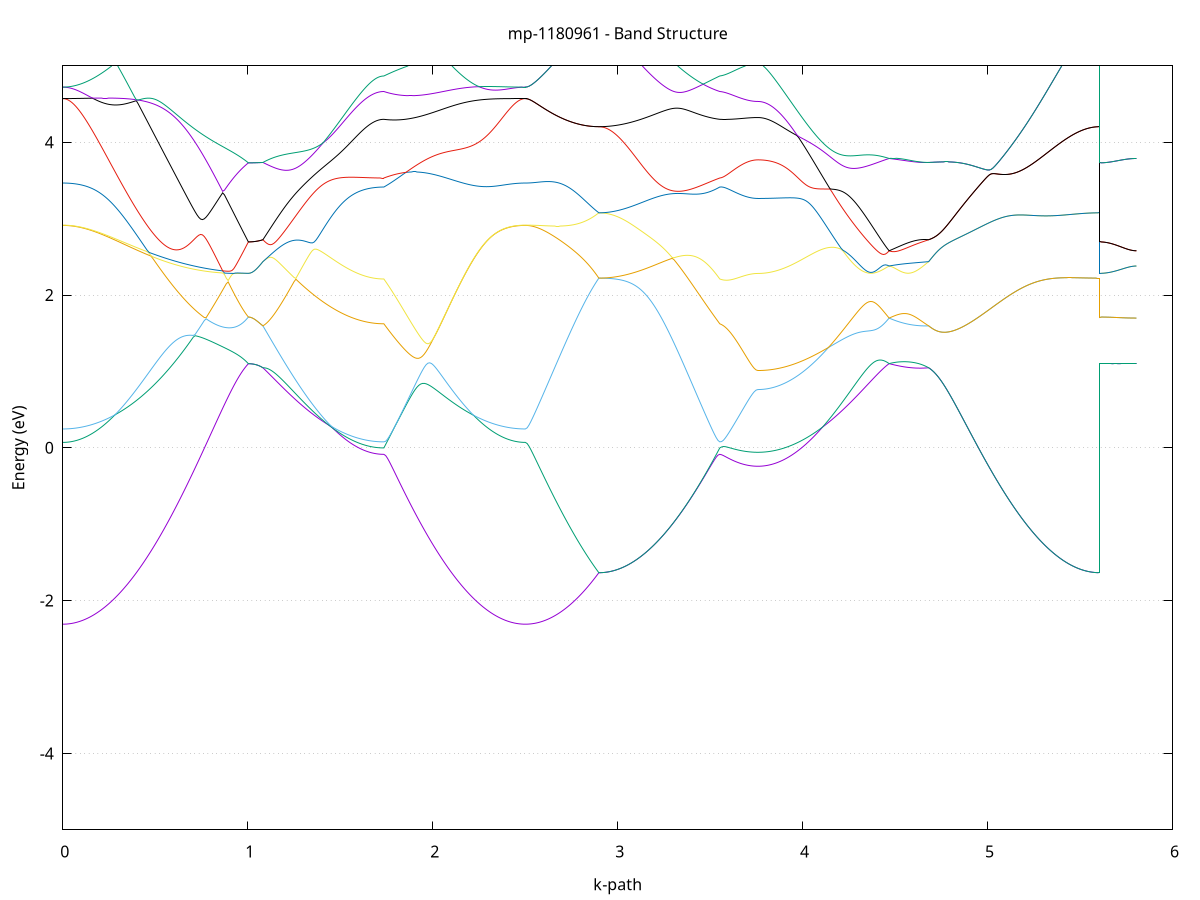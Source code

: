 set title 'mp-1180961 - Band Structure'
set xlabel 'k-path'
set ylabel 'Energy (eV)'
set grid y
set yrange [-5:5]
set terminal png size 800,600
set output 'mp-1180961_bands_gnuplot.png'
plot '-' using 1:2 with lines notitle, '-' using 1:2 with lines notitle, '-' using 1:2 with lines notitle, '-' using 1:2 with lines notitle, '-' using 1:2 with lines notitle, '-' using 1:2 with lines notitle, '-' using 1:2 with lines notitle, '-' using 1:2 with lines notitle, '-' using 1:2 with lines notitle, '-' using 1:2 with lines notitle, '-' using 1:2 with lines notitle, '-' using 1:2 with lines notitle, '-' using 1:2 with lines notitle, '-' using 1:2 with lines notitle, '-' using 1:2 with lines notitle, '-' using 1:2 with lines notitle, '-' using 1:2 with lines notitle, '-' using 1:2 with lines notitle, '-' using 1:2 with lines notitle, '-' using 1:2 with lines notitle, '-' using 1:2 with lines notitle, '-' using 1:2 with lines notitle, '-' using 1:2 with lines notitle, '-' using 1:2 with lines notitle, '-' using 1:2 with lines notitle, '-' using 1:2 with lines notitle, '-' using 1:2 with lines notitle, '-' using 1:2 with lines notitle, '-' using 1:2 with lines notitle, '-' using 1:2 with lines notitle, '-' using 1:2 with lines notitle, '-' using 1:2 with lines notitle
0.000000 -32.442377
0.009934 -32.442377
0.019869 -32.442377
0.029803 -32.442377
0.039737 -32.442377
0.049672 -32.442377
0.059606 -32.442277
0.069540 -32.442277
0.079475 -32.442277
0.089409 -32.442277
0.099343 -32.442177
0.109278 -32.442177
0.119212 -32.442177
0.129146 -32.442077
0.139081 -32.442077
0.149015 -32.441977
0.158949 -32.441977
0.168884 -32.441877
0.178818 -32.441877
0.188752 -32.441777
0.198687 -32.441777
0.208621 -32.441677
0.218555 -32.441577
0.228490 -32.441577
0.238424 -32.441477
0.248358 -32.441377
0.258293 -32.441277
0.268227 -32.441277
0.278161 -32.441177
0.288096 -32.441077
0.298030 -32.440977
0.307964 -32.440877
0.317899 -32.440777
0.327833 -32.440677
0.337767 -32.440577
0.347702 -32.440577
0.357636 -32.440477
0.367570 -32.440377
0.377505 -32.440277
0.387439 -32.440177
0.397373 -32.440077
0.407308 -32.439977
0.417242 -32.439777
0.427176 -32.439677
0.437111 -32.439577
0.447045 -32.439477
0.456979 -32.439377
0.466914 -32.439277
0.476848 -32.439177
0.486782 -32.439077
0.496717 -32.438977
0.506651 -32.438877
0.516585 -32.438777
0.526520 -32.438577
0.536454 -32.438477
0.546388 -32.438377
0.556323 -32.438277
0.566257 -32.438177
0.576191 -32.438077
0.586126 -32.437977
0.596060 -32.437877
0.605994 -32.437677
0.615929 -32.437577
0.625863 -32.437477
0.635797 -32.437377
0.645732 -32.437277
0.655666 -32.437177
0.665600 -32.437077
0.675535 -32.436977
0.685469 -32.436877
0.695403 -32.436777
0.705338 -32.436677
0.715272 -32.436577
0.725206 -32.436477
0.735140 -32.436377
0.745075 -32.436277
0.755009 -32.436177
0.764943 -32.436077
0.774878 -32.435977
0.784812 -32.435877
0.794746 -32.435877
0.804681 -32.435777
0.814615 -32.435677
0.824549 -32.435577
0.834484 -32.435477
0.844418 -32.435477
0.854352 -32.435377
0.864287 -32.435277
0.874221 -32.435277
0.884155 -32.435177
0.894090 -32.435077
0.904024 -32.435077
0.913958 -32.434977
0.923893 -32.434977
0.933827 -32.434877
0.943761 -32.434877
0.953696 -32.434777
0.963630 -32.434777
0.973564 -32.434677
0.983499 -32.434677
0.993433 -32.434677
1.003367 -32.434577
1.003367 -32.434577
1.013200 -32.434577
1.023034 -32.434577
1.032867 -32.434577
1.042700 -32.434577
1.052533 -32.434677
1.062366 -32.434677
1.072199 -32.434677
1.082032 -32.434677
1.082032 -32.434677
1.091939 -32.434677
1.101846 -32.434777
1.111753 -32.434777
1.121660 -32.434877
1.131567 -32.434877
1.141474 -32.434977
1.151381 -32.434977
1.161288 -32.435077
1.171195 -32.435077
1.181102 -32.435177
1.191009 -32.435277
1.200916 -32.435277
1.210823 -32.435377
1.220730 -32.435477
1.230637 -32.435477
1.240544 -32.435577
1.250451 -32.435677
1.260358 -32.435677
1.270265 -32.435777
1.280172 -32.435877
1.290079 -32.435977
1.299986 -32.435977
1.309893 -32.436077
1.319800 -32.436177
1.329707 -32.436277
1.339614 -32.436277
1.349521 -32.436377
1.359428 -32.436477
1.369336 -32.436577
1.379243 -32.436677
1.389150 -32.436677
1.399057 -32.436777
1.408964 -32.436877
1.418871 -32.436977
1.428778 -32.436977
1.438685 -32.437077
1.448592 -32.437177
1.458499 -32.437277
1.468406 -32.437277
1.478313 -32.437377
1.488220 -32.437477
1.498127 -32.437477
1.508034 -32.437577
1.517941 -32.437677
1.527848 -32.437677
1.537755 -32.437777
1.547662 -32.437777
1.557569 -32.437877
1.567476 -32.437877
1.577383 -32.437977
1.587290 -32.437977
1.597197 -32.438077
1.607104 -32.438077
1.617011 -32.438177
1.626918 -32.438177
1.636825 -32.438177
1.646732 -32.438277
1.656639 -32.438277
1.666546 -32.438277
1.676453 -32.438277
1.686360 -32.438277
1.696267 -32.438377
1.706174 -32.438377
1.716082 -32.438377
1.725989 -32.438377
1.735896 -32.438377
1.735896 -32.438377
1.745832 -32.438377
1.755769 -32.438377
1.765705 -32.438377
1.775642 -32.438377
1.785578 -32.438477
1.795515 -32.438477
1.805451 -32.438477
1.815388 -32.438477
1.825324 -32.438577
1.835261 -32.438577
1.845197 -32.438577
1.855134 -32.438677
1.865070 -32.438677
1.875007 -32.438777
1.884943 -32.438777
1.894880 -32.438877
1.904816 -32.438877
1.914753 -32.438977
1.924689 -32.438977
1.934626 -32.439077
1.944562 -32.439077
1.954499 -32.439177
1.964435 -32.439277
1.974372 -32.439277
1.984309 -32.439377
1.994245 -32.439477
2.004182 -32.439477
2.014118 -32.439577
2.024055 -32.439677
2.033991 -32.439777
2.043928 -32.439777
2.053864 -32.439877
2.063801 -32.439977
2.073737 -32.440077
2.083674 -32.440077
2.093610 -32.440177
2.103547 -32.440277
2.113483 -32.440377
2.123420 -32.440477
2.133356 -32.440477
2.143293 -32.440577
2.153229 -32.440677
2.163166 -32.440777
2.173102 -32.440877
2.183039 -32.440877
2.192975 -32.440977
2.202912 -32.441077
2.212848 -32.441177
2.222785 -32.441177
2.232722 -32.441277
2.242658 -32.441377
2.252595 -32.441477
2.262531 -32.441477
2.272468 -32.441577
2.282404 -32.441677
2.292341 -32.441677
2.302277 -32.441777
2.312214 -32.441777
2.322150 -32.441877
2.332087 -32.441877
2.342023 -32.441977
2.351960 -32.441977
2.361896 -32.442077
2.371833 -32.442077
2.381769 -32.442177
2.391706 -32.442177
2.401642 -32.442177
2.411579 -32.442277
2.421515 -32.442277
2.431452 -32.442277
2.441388 -32.442277
2.451325 -32.442377
2.461261 -32.442377
2.471198 -32.442377
2.481134 -32.442377
2.491071 -32.442377
2.501008 -32.442377
2.501008 -32.442377
2.510940 -32.442377
2.520873 -32.442377
2.530806 -32.442377
2.540739 -32.442377
2.550672 -32.442377
2.560605 -32.442277
2.570537 -32.442277
2.580470 -32.442277
2.590403 -32.442277
2.600336 -32.442177
2.610269 -32.442177
2.620202 -32.442177
2.630134 -32.442077
2.640067 -32.442077
2.650000 -32.441977
2.659933 -32.441977
2.669866 -32.441877
2.679799 -32.441877
2.689732 -32.441777
2.699664 -32.441777
2.709597 -32.441677
2.719530 -32.441677
2.729463 -32.441577
2.739396 -32.441477
2.749329 -32.441477
2.759261 -32.441377
2.769194 -32.441277
2.779127 -32.441177
2.789060 -32.441177
2.798993 -32.441077
2.808926 -32.440977
2.818859 -32.440877
2.828791 -32.440877
2.838724 -32.440777
2.848657 -32.440677
2.858590 -32.440577
2.868523 -32.440477
2.878456 -32.440477
2.888388 -32.440377
2.898321 -32.440277
2.898321 -32.440277
2.908228 -32.440277
2.918135 -32.440277
2.928042 -32.440277
2.937949 -32.440277
2.947856 -32.440277
2.957763 -32.440277
2.967670 -32.440177
2.977578 -32.440177
2.987485 -32.440177
2.997392 -32.440177
3.007299 -32.440177
3.017206 -32.440077
3.027113 -32.440077
3.037020 -32.440077
3.046927 -32.439977
3.056834 -32.439977
3.066741 -32.439977
3.076648 -32.439877
3.086555 -32.439877
3.096462 -32.439877
3.106369 -32.439777
3.116276 -32.439777
3.126183 -32.439777
3.136090 -32.439677
3.145997 -32.439677
3.155904 -32.439577
3.165811 -32.439577
3.175718 -32.439477
3.185625 -32.439477
3.195532 -32.439377
3.205439 -32.439377
3.215346 -32.439277
3.225253 -32.439277
3.235160 -32.439177
3.245067 -32.439177
3.254974 -32.439177
3.264881 -32.439077
3.274788 -32.439077
3.284695 -32.438977
3.294602 -32.438977
3.304509 -32.438877
3.314417 -32.438877
3.324324 -32.438777
3.334231 -32.438777
3.344138 -32.438777
3.354045 -32.438677
3.363952 -32.438677
3.373859 -32.438677
3.383766 -32.438577
3.393673 -32.438577
3.403580 -32.438577
3.413487 -32.438477
3.423394 -32.438477
3.433301 -32.438477
3.443208 -32.438477
3.453115 -32.438377
3.463022 -32.438377
3.472929 -32.438377
3.482836 -32.438377
3.492743 -32.438377
3.502650 -32.438377
3.512557 -32.438377
3.522464 -32.438377
3.532371 -32.438377
3.542278 -32.438377
3.552185 -32.438377
3.552185 -32.438377
3.562009 -32.438377
3.571833 -32.438377
3.581656 -32.438377
3.591480 -32.438377
3.601304 -32.438377
3.611127 -32.438377
3.620951 -32.438377
3.630775 -32.438377
3.640598 -32.438377
3.650422 -32.438377
3.660246 -32.438377
3.670069 -32.438377
3.679893 -32.438377
3.689717 -32.438477
3.699540 -32.438477
3.709364 -32.438477
3.719188 -32.438477
3.729011 -32.438477
3.738835 -32.438477
3.748659 -32.438477
3.758483 -32.438477
3.758483 -32.438477
3.768475 -32.438477
3.778468 -32.438477
3.788461 -32.438477
3.798454 -32.438377
3.808446 -32.438377
3.818439 -32.438377
3.828432 -32.438377
3.838425 -32.438377
3.848418 -32.438277
3.858410 -32.438277
3.868403 -32.438277
3.878396 -32.438177
3.888389 -32.438177
3.898382 -32.438177
3.908374 -32.438077
3.918367 -32.438077
3.928360 -32.437977
3.938353 -32.437977
3.948346 -32.437877
3.958338 -32.437877
3.968331 -32.437777
3.978324 -32.437677
3.988317 -32.437677
3.998309 -32.437577
4.008302 -32.437477
4.018295 -32.437477
4.028288 -32.437377
4.038281 -32.437277
4.048273 -32.437277
4.058266 -32.437177
4.068259 -32.437077
4.078252 -32.436977
4.088245 -32.436977
4.098237 -32.436877
4.108230 -32.436777
4.118223 -32.436677
4.128216 -32.436577
4.138208 -32.436577
4.148201 -32.436477
4.158194 -32.436377
4.168187 -32.436277
4.178180 -32.436177
4.188172 -32.436177
4.198165 -32.436077
4.208158 -32.435977
4.218151 -32.435877
4.228144 -32.435877
4.238136 -32.435777
4.248129 -32.435677
4.258122 -32.435577
4.268115 -32.435577
4.278107 -32.435477
4.288100 -32.435377
4.298093 -32.435377
4.308086 -32.435277
4.318079 -32.435277
4.328071 -32.435177
4.338064 -32.435077
4.348057 -32.435077
4.358050 -32.434977
4.368043 -32.434977
4.378035 -32.434877
4.388028 -32.434877
4.398021 -32.434777
4.408014 -32.434777
4.418007 -32.434777
4.427999 -32.434677
4.437992 -32.434677
4.447985 -32.434677
4.457978 -32.434577
4.467970 -32.434577
4.467970 -32.434577
4.477682 -32.434577
4.487395 -32.434577
4.497107 -32.434577
4.506819 -32.434577
4.516531 -32.434677
4.526243 -32.434677
4.535955 -32.434677
4.545667 -32.434677
4.555379 -32.434677
4.565091 -32.434677
4.574803 -32.434677
4.584515 -32.434677
4.594227 -32.434677
4.603939 -32.434677
4.613651 -32.434677
4.623363 -32.434677
4.633075 -32.434677
4.642787 -32.434677
4.652499 -32.434677
4.662211 -32.434677
4.671923 -32.434677
4.681635 -32.434677
4.681635 -32.434677
4.691578 -32.434677
4.701521 -32.434777
4.711464 -32.434777
4.721407 -32.434777
4.731350 -32.434777
4.741293 -32.434877
4.751237 -32.434877
4.761180 -32.434977
4.771123 -32.434977
4.781066 -32.434977
4.791009 -32.435077
4.800952 -32.435077
4.810895 -32.435177
4.820838 -32.435177
4.830781 -32.435277
4.840724 -32.435377
4.850667 -32.435377
4.860610 -32.435477
4.870553 -32.435577
4.880496 -32.435577
4.890439 -32.435677
4.900382 -32.435777
4.910325 -32.435777
4.920268 -32.435877
4.930211 -32.435977
4.940154 -32.435977
4.950097 -32.436077
4.960040 -32.436177
4.969984 -32.436277
4.979927 -32.436377
4.989870 -32.436377
4.999813 -32.436477
5.009756 -32.436577
5.019699 -32.436677
5.029642 -32.436777
5.039585 -32.436877
5.049528 -32.436977
5.059471 -32.436977
5.069414 -32.437077
5.079357 -32.437177
5.089300 -32.437277
5.099243 -32.437377
5.109186 -32.437477
5.119129 -32.437577
5.129072 -32.437677
5.139015 -32.437677
5.148958 -32.437777
5.158901 -32.437877
5.168844 -32.437977
5.178787 -32.438077
5.188731 -32.438177
5.198674 -32.438277
5.208617 -32.438377
5.218560 -32.438377
5.228503 -32.438477
5.238446 -32.438577
5.248389 -32.438677
5.258332 -32.438777
5.268275 -32.438777
5.278218 -32.438877
5.288161 -32.438977
5.298104 -32.439077
5.308047 -32.439077
5.317990 -32.439177
5.327933 -32.439277
5.337876 -32.439277
5.347819 -32.439377
5.357762 -32.439477
5.367705 -32.439477
5.377648 -32.439577
5.387591 -32.439577
5.397534 -32.439677
5.407478 -32.439777
5.417421 -32.439777
5.427364 -32.439877
5.437307 -32.439877
5.447250 -32.439877
5.457193 -32.439977
5.467136 -32.439977
5.477079 -32.440077
5.487022 -32.440077
5.496965 -32.440077
5.506908 -32.440177
5.516851 -32.440177
5.526794 -32.440177
5.536737 -32.440177
5.546680 -32.440177
5.556623 -32.440277
5.566566 -32.440277
5.576509 -32.440277
5.586452 -32.440277
5.596395 -32.440277
5.606338 -32.440277
5.606338 -32.434577
5.616271 -32.434577
5.626204 -32.434577
5.636137 -32.434577
5.646070 -32.434577
5.656003 -32.434577
5.665935 -32.434577
5.675868 -32.434577
5.685801 -32.434577
5.695734 -32.434577
5.705667 -32.434577
5.715600 -32.434577
5.725533 -32.434577
5.735465 -32.434577
5.745398 -32.434577
5.755331 -32.434577
5.765264 -32.434577
5.775197 -32.434577
5.785130 -32.434577
5.795062 -32.434577
5.804995 -32.434577
e
0.000000 -32.438177
0.009934 -32.438177
0.019869 -32.438177
0.029803 -32.438177
0.039737 -32.438177
0.049672 -32.438177
0.059606 -32.438077
0.069540 -32.438077
0.079475 -32.438077
0.089409 -32.438077
0.099343 -32.438077
0.109278 -32.438077
0.119212 -32.437977
0.129146 -32.437977
0.139081 -32.437977
0.149015 -32.437877
0.158949 -32.437877
0.168884 -32.437877
0.178818 -32.437777
0.188752 -32.437777
0.198687 -32.437777
0.208621 -32.437677
0.218555 -32.437677
0.228490 -32.437577
0.238424 -32.437577
0.248358 -32.437477
0.258293 -32.437477
0.268227 -32.437377
0.278161 -32.437377
0.288096 -32.437277
0.298030 -32.437277
0.307964 -32.437177
0.317899 -32.437077
0.327833 -32.437077
0.337767 -32.436977
0.347702 -32.436977
0.357636 -32.436877
0.367570 -32.436777
0.377505 -32.436777
0.387439 -32.436677
0.397373 -32.436677
0.407308 -32.436577
0.417242 -32.436477
0.427176 -32.436477
0.437111 -32.436377
0.447045 -32.436277
0.456979 -32.436277
0.466914 -32.436177
0.476848 -32.436077
0.486782 -32.436077
0.496717 -32.435977
0.506651 -32.435877
0.516585 -32.435877
0.526520 -32.435777
0.536454 -32.435677
0.546388 -32.435677
0.556323 -32.435577
0.566257 -32.435577
0.576191 -32.435477
0.586126 -32.435377
0.596060 -32.435377
0.605994 -32.435277
0.615929 -32.435277
0.625863 -32.435177
0.635797 -32.435177
0.645732 -32.435077
0.655666 -32.435077
0.665600 -32.434977
0.675535 -32.434977
0.685469 -32.434877
0.695403 -32.434877
0.705338 -32.434777
0.715272 -32.434777
0.725206 -32.434677
0.735140 -32.434677
0.745075 -32.434677
0.755009 -32.434577
0.764943 -32.434577
0.774878 -32.434577
0.784812 -32.434577
0.794746 -32.434477
0.804681 -32.434477
0.814615 -32.434477
0.824549 -32.434477
0.834484 -32.434477
0.844418 -32.434377
0.854352 -32.434377
0.864287 -32.434377
0.874221 -32.434377
0.884155 -32.434377
0.894090 -32.434377
0.904024 -32.434377
0.913958 -32.434377
0.923893 -32.434377
0.933827 -32.434477
0.943761 -32.434477
0.953696 -32.434477
0.963630 -32.434477
0.973564 -32.434477
0.983499 -32.434577
0.993433 -32.434577
1.003367 -32.434577
1.003367 -32.434577
1.013200 -32.434577
1.023034 -32.434577
1.032867 -32.434577
1.042700 -32.434577
1.052533 -32.434677
1.062366 -32.434677
1.072199 -32.434677
1.082032 -32.434677
1.082032 -32.434677
1.091939 -32.434677
1.101846 -32.434677
1.111753 -32.434677
1.121660 -32.434677
1.131567 -32.434677
1.141474 -32.434677
1.151381 -32.434677
1.161288 -32.434677
1.171195 -32.434677
1.181102 -32.434777
1.191009 -32.434777
1.200916 -32.434777
1.210823 -32.434777
1.220730 -32.434777
1.230637 -32.434877
1.240544 -32.434877
1.250451 -32.434877
1.260358 -32.434977
1.270265 -32.434977
1.280172 -32.434977
1.290079 -32.435077
1.299986 -32.435077
1.309893 -32.435177
1.319800 -32.435177
1.329707 -32.435177
1.339614 -32.435277
1.349521 -32.435277
1.359428 -32.435377
1.369336 -32.435377
1.379243 -32.435477
1.389150 -32.435477
1.399057 -32.435477
1.408964 -32.435577
1.418871 -32.435577
1.428778 -32.435677
1.438685 -32.435677
1.448592 -32.435777
1.458499 -32.435777
1.468406 -32.435877
1.478313 -32.435877
1.488220 -32.435977
1.498127 -32.435977
1.508034 -32.435977
1.517941 -32.436077
1.527848 -32.436077
1.537755 -32.436177
1.547662 -32.436177
1.557569 -32.436177
1.567476 -32.436277
1.577383 -32.436277
1.587290 -32.436277
1.597197 -32.436377
1.607104 -32.436377
1.617011 -32.436377
1.626918 -32.436377
1.636825 -32.436477
1.646732 -32.436477
1.656639 -32.436477
1.666546 -32.436477
1.676453 -32.436477
1.686360 -32.436477
1.696267 -32.436577
1.706174 -32.436577
1.716082 -32.436577
1.725989 -32.436577
1.735896 -32.436577
1.735896 -32.436577
1.745832 -32.436477
1.755769 -32.436477
1.765705 -32.436477
1.775642 -32.436377
1.785578 -32.436377
1.795515 -32.436377
1.805451 -32.436377
1.815388 -32.436377
1.825324 -32.436277
1.835261 -32.436277
1.845197 -32.436277
1.855134 -32.436277
1.865070 -32.436277
1.875007 -32.436277
1.884943 -32.436277
1.894880 -32.436277
1.904816 -32.436277
1.914753 -32.436277
1.924689 -32.436277
1.934626 -32.436277
1.944562 -32.436377
1.954499 -32.436377
1.964435 -32.436377
1.974372 -32.436377
1.984309 -32.436477
1.994245 -32.436477
2.004182 -32.436477
2.014118 -32.436477
2.024055 -32.436577
2.033991 -32.436577
2.043928 -32.436577
2.053864 -32.436677
2.063801 -32.436677
2.073737 -32.436777
2.083674 -32.436777
2.093610 -32.436777
2.103547 -32.436877
2.113483 -32.436877
2.123420 -32.436977
2.133356 -32.436977
2.143293 -32.437077
2.153229 -32.437077
2.163166 -32.437177
2.173102 -32.437177
2.183039 -32.437177
2.192975 -32.437277
2.202912 -32.437277
2.212848 -32.437377
2.222785 -32.437377
2.232722 -32.437477
2.242658 -32.437477
2.252595 -32.437577
2.262531 -32.437577
2.272468 -32.437677
2.282404 -32.437677
2.292341 -32.437677
2.302277 -32.437777
2.312214 -32.437777
2.322150 -32.437777
2.332087 -32.437877
2.342023 -32.437877
2.351960 -32.437877
2.361896 -32.437977
2.371833 -32.437977
2.381769 -32.437977
2.391706 -32.438077
2.401642 -32.438077
2.411579 -32.438077
2.421515 -32.438077
2.431452 -32.438077
2.441388 -32.438077
2.451325 -32.438177
2.461261 -32.438177
2.471198 -32.438177
2.481134 -32.438177
2.491071 -32.438177
2.501008 -32.438177
2.501008 -32.438177
2.510940 -32.438177
2.520873 -32.438177
2.530806 -32.438177
2.540739 -32.438177
2.550672 -32.438177
2.560605 -32.438177
2.570537 -32.438277
2.580470 -32.438277
2.590403 -32.438277
2.600336 -32.438277
2.610269 -32.438377
2.620202 -32.438377
2.630134 -32.438477
2.640067 -32.438477
2.650000 -32.438477
2.659933 -32.438577
2.669866 -32.438577
2.679799 -32.438677
2.689732 -32.438677
2.699664 -32.438777
2.709597 -32.438877
2.719530 -32.438877
2.729463 -32.438977
2.739396 -32.439077
2.749329 -32.439077
2.759261 -32.439177
2.769194 -32.439277
2.779127 -32.439277
2.789060 -32.439377
2.798993 -32.439477
2.808926 -32.439577
2.818859 -32.439577
2.828791 -32.439677
2.838724 -32.439777
2.848657 -32.439877
2.858590 -32.439977
2.868523 -32.439977
2.878456 -32.440077
2.888388 -32.440177
2.898321 -32.440277
2.898321 -32.440277
2.908228 -32.440277
2.918135 -32.440277
2.928042 -32.440277
2.937949 -32.440277
2.947856 -32.440277
2.957763 -32.440177
2.967670 -32.440177
2.977578 -32.440177
2.987485 -32.440177
2.997392 -32.440077
3.007299 -32.440077
3.017206 -32.440077
3.027113 -32.439977
3.037020 -32.439977
3.046927 -32.439877
3.056834 -32.439877
3.066741 -32.439777
3.076648 -32.439777
3.086555 -32.439677
3.096462 -32.439677
3.106369 -32.439577
3.116276 -32.439577
3.126183 -32.439477
3.136090 -32.439377
3.145997 -32.439377
3.155904 -32.439277
3.165811 -32.439177
3.175718 -32.439177
3.185625 -32.439077
3.195532 -32.438977
3.205439 -32.438877
3.215346 -32.438877
3.225253 -32.438777
3.235160 -32.438677
3.245067 -32.438577
3.254974 -32.438477
3.264881 -32.438477
3.274788 -32.438377
3.284695 -32.438277
3.294602 -32.438177
3.304509 -32.438177
3.314417 -32.438077
3.324324 -32.437977
3.334231 -32.437877
3.344138 -32.437777
3.354045 -32.437777
3.363952 -32.437677
3.373859 -32.437577
3.383766 -32.437477
3.393673 -32.437477
3.403580 -32.437377
3.413487 -32.437277
3.423394 -32.437277
3.433301 -32.437177
3.443208 -32.437077
3.453115 -32.437077
3.463022 -32.436977
3.472929 -32.436977
3.482836 -32.436877
3.492743 -32.436777
3.502650 -32.436777
3.512557 -32.436677
3.522464 -32.436677
3.532371 -32.436677
3.542278 -32.436577
3.552185 -32.436577
3.552185 -32.436577
3.562009 -32.436577
3.571833 -32.436477
3.581656 -32.436477
3.591480 -32.436477
3.601304 -32.436477
3.611127 -32.436477
3.620951 -32.436477
3.630775 -32.436477
3.640598 -32.436477
3.650422 -32.436477
3.660246 -32.436377
3.670069 -32.436377
3.679893 -32.436377
3.689717 -32.436377
3.699540 -32.436377
3.709364 -32.436377
3.719188 -32.436377
3.729011 -32.436377
3.738835 -32.436377
3.748659 -32.436377
3.758483 -32.436377
3.758483 -32.436377
3.768475 -32.436377
3.778468 -32.436377
3.788461 -32.436377
3.798454 -32.436377
3.808446 -32.436377
3.818439 -32.436377
3.828432 -32.436277
3.838425 -32.436277
3.848418 -32.436277
3.858410 -32.436277
3.868403 -32.436277
3.878396 -32.436177
3.888389 -32.436177
3.898382 -32.436177
3.908374 -32.436177
3.918367 -32.436077
3.928360 -32.436077
3.938353 -32.436077
3.948346 -32.435977
3.958338 -32.435977
3.968331 -32.435877
3.978324 -32.435877
3.988317 -32.435877
3.998309 -32.435777
4.008302 -32.435777
4.018295 -32.435677
4.028288 -32.435677
4.038281 -32.435577
4.048273 -32.435577
4.058266 -32.435577
4.068259 -32.435477
4.078252 -32.435477
4.088245 -32.435377
4.098237 -32.435377
4.108230 -32.435277
4.118223 -32.435277
4.128216 -32.435177
4.138208 -32.435177
4.148201 -32.435077
4.158194 -32.435077
4.168187 -32.434977
4.178180 -32.434977
4.188172 -32.434977
4.198165 -32.434877
4.208158 -32.434877
4.218151 -32.434877
4.228144 -32.434777
4.238136 -32.434777
4.248129 -32.434777
4.258122 -32.434677
4.268115 -32.434677
4.278107 -32.434677
4.288100 -32.434577
4.298093 -32.434577
4.308086 -32.434577
4.318079 -32.434577
4.328071 -32.434577
4.338064 -32.434577
4.348057 -32.434477
4.358050 -32.434477
4.368043 -32.434477
4.378035 -32.434477
4.388028 -32.434477
4.398021 -32.434477
4.408014 -32.434477
4.418007 -32.434477
4.427999 -32.434477
4.437992 -32.434577
4.447985 -32.434577
4.457978 -32.434577
4.467970 -32.434577
4.467970 -32.434577
4.477682 -32.434577
4.487395 -32.434577
4.497107 -32.434577
4.506819 -32.434577
4.516531 -32.434577
4.526243 -32.434577
4.535955 -32.434577
4.545667 -32.434577
4.555379 -32.434577
4.565091 -32.434577
4.574803 -32.434577
4.584515 -32.434577
4.594227 -32.434577
4.603939 -32.434577
4.613651 -32.434577
4.623363 -32.434577
4.633075 -32.434577
4.642787 -32.434577
4.652499 -32.434677
4.662211 -32.434677
4.671923 -32.434677
4.681635 -32.434677
4.681635 -32.434677
4.691578 -32.434677
4.701521 -32.434777
4.711464 -32.434777
4.721407 -32.434777
4.731350 -32.434777
4.741293 -32.434877
4.751237 -32.434877
4.761180 -32.434977
4.771123 -32.434977
4.781066 -32.434977
4.791009 -32.435077
4.800952 -32.435077
4.810895 -32.435177
4.820838 -32.435177
4.830781 -32.435277
4.840724 -32.435377
4.850667 -32.435377
4.860610 -32.435477
4.870553 -32.435577
4.880496 -32.435577
4.890439 -32.435677
4.900382 -32.435777
4.910325 -32.435777
4.920268 -32.435877
4.930211 -32.435977
4.940154 -32.435977
4.950097 -32.436077
4.960040 -32.436177
4.969984 -32.436277
4.979927 -32.436377
4.989870 -32.436377
4.999813 -32.436477
5.009756 -32.436577
5.019699 -32.436677
5.029642 -32.436777
5.039585 -32.436877
5.049528 -32.436977
5.059471 -32.436977
5.069414 -32.437077
5.079357 -32.437177
5.089300 -32.437277
5.099243 -32.437377
5.109186 -32.437477
5.119129 -32.437577
5.129072 -32.437677
5.139015 -32.437677
5.148958 -32.437777
5.158901 -32.437877
5.168844 -32.437977
5.178787 -32.438077
5.188731 -32.438177
5.198674 -32.438277
5.208617 -32.438377
5.218560 -32.438377
5.228503 -32.438477
5.238446 -32.438577
5.248389 -32.438677
5.258332 -32.438777
5.268275 -32.438777
5.278218 -32.438877
5.288161 -32.438977
5.298104 -32.439077
5.308047 -32.439077
5.317990 -32.439177
5.327933 -32.439277
5.337876 -32.439277
5.347819 -32.439377
5.357762 -32.439477
5.367705 -32.439477
5.377648 -32.439577
5.387591 -32.439577
5.397534 -32.439677
5.407478 -32.439777
5.417421 -32.439777
5.427364 -32.439877
5.437307 -32.439877
5.447250 -32.439877
5.457193 -32.439977
5.467136 -32.439977
5.477079 -32.440077
5.487022 -32.440077
5.496965 -32.440077
5.506908 -32.440177
5.516851 -32.440177
5.526794 -32.440177
5.536737 -32.440177
5.546680 -32.440177
5.556623 -32.440277
5.566566 -32.440277
5.576509 -32.440277
5.586452 -32.440277
5.596395 -32.440277
5.606338 -32.440277
5.606338 -32.434577
5.616271 -32.434577
5.626204 -32.434577
5.636137 -32.434577
5.646070 -32.434577
5.656003 -32.434577
5.665935 -32.434577
5.675868 -32.434577
5.685801 -32.434577
5.695734 -32.434577
5.705667 -32.434577
5.715600 -32.434577
5.725533 -32.434577
5.735465 -32.434577
5.745398 -32.434577
5.755331 -32.434577
5.765264 -32.434577
5.775197 -32.434577
5.785130 -32.434577
5.795062 -32.434577
5.804995 -32.434577
e
0.000000 -16.001177
0.009934 -16.001177
0.019869 -16.001177
0.029803 -16.001077
0.039737 -16.001077
0.049672 -16.000977
0.059606 -16.000877
0.069540 -16.000777
0.079475 -16.000677
0.089409 -16.000577
0.099343 -16.000477
0.109278 -16.000277
0.119212 -16.000177
0.129146 -15.999977
0.139081 -15.999777
0.149015 -15.999577
0.158949 -15.999377
0.168884 -15.999177
0.178818 -15.998877
0.188752 -15.998677
0.198687 -15.998377
0.208621 -15.998077
0.218555 -15.997777
0.228490 -15.997477
0.238424 -15.997177
0.248358 -15.996877
0.258293 -15.996577
0.268227 -15.996277
0.278161 -15.995877
0.288096 -15.995577
0.298030 -15.995177
0.307964 -15.994777
0.317899 -15.994477
0.327833 -15.994077
0.337767 -15.993677
0.347702 -15.993277
0.357636 -15.992877
0.367570 -15.992477
0.377505 -15.992077
0.387439 -15.991677
0.397373 -15.991277
0.407308 -15.990877
0.417242 -15.990577
0.427176 -15.990177
0.437111 -15.989777
0.447045 -15.989377
0.456979 -15.988977
0.466914 -15.988577
0.476848 -15.988277
0.486782 -15.987877
0.496717 -15.987577
0.506651 -15.987277
0.516585 -15.986977
0.526520 -15.986677
0.536454 -15.986377
0.546388 -15.986177
0.556323 -15.985977
0.566257 -15.985777
0.576191 -15.985577
0.586126 -15.985477
0.596060 -15.985377
0.605994 -15.985277
0.615929 -15.985277
0.625863 -15.985177
0.635797 -15.985277
0.645732 -15.985277
0.655666 -15.985377
0.665600 -15.985477
0.675535 -15.985677
0.685469 -15.985877
0.695403 -15.985977
0.705338 -15.986277
0.715272 -15.986477
0.725206 -15.986777
0.735140 -15.986977
0.745075 -15.987277
0.755009 -15.987577
0.764943 -15.987877
0.774878 -15.988177
0.784812 -15.988477
0.794746 -15.988777
0.804681 -15.988977
0.814615 -15.989277
0.824549 -15.989577
0.834484 -15.989877
0.844418 -15.990077
0.854352 -15.990377
0.864287 -15.990577
0.874221 -15.990777
0.884155 -15.990977
0.894090 -15.991177
0.904024 -15.991377
0.913958 -15.991477
0.923893 -15.991677
0.933827 -15.991777
0.943761 -15.991877
0.953696 -15.991977
0.963630 -15.991977
0.973564 -15.991977
0.983499 -15.991977
0.993433 -15.991977
1.003367 -15.991977
1.003367 -15.991977
1.013200 -15.991977
1.023034 -15.991877
1.032867 -15.991877
1.042700 -15.991777
1.052533 -15.991677
1.062366 -15.991577
1.072199 -15.991477
1.082032 -15.991377
1.082032 -15.991377
1.091939 -15.991277
1.101846 -15.991277
1.111753 -15.991277
1.121660 -15.991277
1.131567 -15.991277
1.141474 -15.991377
1.151381 -15.991377
1.161288 -15.991477
1.171195 -15.991577
1.181102 -15.991677
1.191009 -15.991777
1.200916 -15.991877
1.210823 -15.992077
1.220730 -15.992177
1.230637 -15.992377
1.240544 -15.992577
1.250451 -15.992677
1.260358 -15.992877
1.270265 -15.993077
1.280172 -15.993277
1.290079 -15.993477
1.299986 -15.993677
1.309893 -15.993977
1.319800 -15.994177
1.329707 -15.994377
1.339614 -15.994577
1.349521 -15.994777
1.359428 -15.995077
1.369336 -15.995277
1.379243 -15.995477
1.389150 -15.995777
1.399057 -15.995977
1.408964 -15.996177
1.418871 -15.996377
1.428778 -15.996677
1.438685 -15.996877
1.448592 -15.997077
1.458499 -15.997277
1.468406 -15.997477
1.478313 -15.997677
1.488220 -15.997877
1.498127 -15.998077
1.508034 -15.998277
1.517941 -15.998477
1.527848 -15.998677
1.537755 -15.998877
1.547662 -15.998977
1.557569 -15.999177
1.567476 -15.999277
1.577383 -15.999477
1.587290 -15.999577
1.597197 -15.999777
1.607104 -15.999877
1.617011 -15.999977
1.626918 -16.000077
1.636825 -16.000177
1.646732 -16.000277
1.656639 -16.000377
1.666546 -16.000377
1.676453 -16.000477
1.686360 -16.000577
1.696267 -16.000577
1.706174 -16.000577
1.716082 -16.000677
1.725989 -16.000677
1.735896 -16.000677
1.735896 -16.000677
1.745832 -16.000877
1.755769 -16.001077
1.765705 -16.001277
1.775642 -16.001377
1.785578 -16.001377
1.795515 -16.001377
1.805451 -16.001377
1.815388 -16.001277
1.825324 -16.001077
1.835261 -16.000877
1.845197 -16.000577
1.855134 -16.000277
1.865070 -15.999977
1.875007 -15.999577
1.884943 -15.999177
1.894880 -15.998777
1.904816 -15.998277
1.914753 -15.997777
1.924689 -15.997277
1.934626 -15.996777
1.944562 -15.996277
1.954499 -15.995777
1.964435 -15.995277
1.974372 -15.994877
1.984309 -15.994477
1.994245 -15.994077
2.004182 -15.993677
2.014118 -15.993377
2.024055 -15.993177
2.033991 -15.992977
2.043928 -15.992877
2.053864 -15.992777
2.063801 -15.992777
2.073737 -15.992777
2.083674 -15.992877
2.093610 -15.992977
2.103547 -15.993177
2.113483 -15.993277
2.123420 -15.993477
2.133356 -15.993677
2.143293 -15.993977
2.153229 -15.994177
2.163166 -15.994477
2.173102 -15.994777
2.183039 -15.995077
2.192975 -15.995377
2.202912 -15.995677
2.212848 -15.995977
2.222785 -15.996277
2.232722 -15.996477
2.242658 -15.996777
2.252595 -15.997077
2.262531 -15.997377
2.272468 -15.997677
2.282404 -15.997977
2.292341 -15.998177
2.302277 -15.998477
2.312214 -15.998677
2.322150 -15.998977
2.332087 -15.999177
2.342023 -15.999377
2.351960 -15.999577
2.361896 -15.999777
2.371833 -15.999977
2.381769 -16.000177
2.391706 -16.000277
2.401642 -16.000477
2.411579 -16.000577
2.421515 -16.000677
2.431452 -16.000777
2.441388 -16.000877
2.451325 -16.000977
2.461261 -16.001077
2.471198 -16.001077
2.481134 -16.001177
2.491071 -16.001177
2.501008 -16.001177
2.501008 -16.001177
2.510940 -16.001177
2.520873 -16.001077
2.530806 -16.000877
2.540739 -16.000677
2.550672 -16.000477
2.560605 -16.000177
2.570537 -15.999777
2.580470 -15.999377
2.590403 -15.998877
2.600336 -15.998277
2.610269 -15.997777
2.620202 -15.997077
2.630134 -15.996377
2.640067 -15.995677
2.650000 -15.994877
2.659933 -15.994077
2.669866 -15.993177
2.679799 -15.992277
2.689732 -15.991277
2.699664 -15.990277
2.709597 -15.989177
2.719530 -15.988077
2.729463 -15.986977
2.739396 -15.985777
2.749329 -15.984577
2.759261 -15.983377
2.769194 -15.982077
2.779127 -15.980777
2.789060 -15.979477
2.798993 -15.978177
2.808926 -15.976777
2.818859 -15.975377
2.828791 -15.973977
2.838724 -15.972577
2.848657 -15.971077
2.858590 -15.969677
2.868523 -15.968177
2.878456 -15.966777
2.888388 -15.965277
2.898321 -15.963777
2.898321 -15.963777
2.908228 -15.963777
2.918135 -15.963777
2.928042 -15.963777
2.937949 -15.963877
2.947856 -15.963877
2.957763 -15.963877
2.967670 -15.963977
2.977578 -15.964077
2.987485 -15.964077
2.997392 -15.964177
3.007299 -15.964277
3.017206 -15.964377
3.027113 -15.964477
3.037020 -15.964677
3.046927 -15.964777
3.056834 -15.964977
3.066741 -15.965077
3.076648 -15.965277
3.086555 -15.965577
3.096462 -15.965777
3.106369 -15.966077
3.116276 -15.966377
3.126183 -15.966677
3.136090 -15.967077
3.145997 -15.967477
3.155904 -15.967977
3.165811 -15.968477
3.175718 -15.968977
3.185625 -15.969577
3.195532 -15.970277
3.205439 -15.970977
3.215346 -15.971777
3.225253 -15.972577
3.235160 -15.973477
3.245067 -15.974377
3.254974 -15.975277
3.264881 -15.976277
3.274788 -15.977277
3.284695 -15.978377
3.294602 -15.979377
3.304509 -15.980477
3.314417 -15.981577
3.324324 -15.982677
3.334231 -15.983777
3.344138 -15.984777
3.354045 -15.985877
3.363952 -15.986977
3.373859 -15.987977
3.383766 -15.988977
3.393673 -15.989977
3.403580 -15.990977
3.413487 -15.991877
3.423394 -15.992777
3.433301 -15.993677
3.443208 -15.994477
3.453115 -15.995277
3.463022 -15.996077
3.472929 -15.996777
3.482836 -15.997377
3.492743 -15.997977
3.502650 -15.998577
3.512557 -15.999077
3.522464 -15.999577
3.532371 -15.999977
3.542278 -16.000377
3.552185 -16.000677
3.552185 -16.000677
3.562009 -16.000677
3.571833 -16.000777
3.581656 -16.000777
3.591480 -16.000777
3.601304 -16.000777
3.611127 -16.000677
3.620951 -16.000677
3.630775 -16.000577
3.640598 -16.000477
3.650422 -16.000377
3.660246 -16.000177
3.670069 -15.999977
3.679893 -15.999877
3.689717 -15.999677
3.699540 -15.999477
3.709364 -15.999277
3.719188 -15.998977
3.729011 -15.998777
3.738835 -15.998577
3.748659 -15.998477
3.758483 -15.998377
3.758483 -15.998377
3.768475 -15.998377
3.778468 -15.998377
3.788461 -15.998377
3.798454 -15.998377
3.808446 -15.998277
3.818439 -15.998277
3.828432 -15.998177
3.838425 -15.998177
3.848418 -15.998077
3.858410 -15.997977
3.868403 -15.997877
3.878396 -15.997777
3.888389 -15.997677
3.898382 -15.997577
3.908374 -15.997477
3.918367 -15.997377
3.928360 -15.997277
3.938353 -15.997077
3.948346 -15.996977
3.958338 -15.996877
3.968331 -15.996677
3.978324 -15.996577
3.988317 -15.996377
3.998309 -15.996177
4.008302 -15.996077
4.018295 -15.995877
4.028288 -15.995677
4.038281 -15.995477
4.048273 -15.995377
4.058266 -15.995177
4.068259 -15.994977
4.078252 -15.994777
4.088245 -15.994577
4.098237 -15.994377
4.108230 -15.994177
4.118223 -15.993977
4.128216 -15.993877
4.138208 -15.993677
4.148201 -15.993477
4.158194 -15.993277
4.168187 -15.993077
4.178180 -15.992877
4.188172 -15.992777
4.198165 -15.992577
4.208158 -15.992377
4.218151 -15.992277
4.228144 -15.992077
4.238136 -15.991977
4.248129 -15.991777
4.258122 -15.991677
4.268115 -15.991577
4.278107 -15.991477
4.288100 -15.991377
4.298093 -15.991277
4.308086 -15.991277
4.318079 -15.991277
4.328071 -15.991177
4.338064 -15.991177
4.348057 -15.991277
4.358050 -15.991277
4.368043 -15.991377
4.378035 -15.991477
4.388028 -15.991477
4.398021 -15.991577
4.408014 -15.991677
4.418007 -15.991777
4.427999 -15.991877
4.437992 -15.991877
4.447985 -15.991977
4.457978 -15.991977
4.467970 -15.991977
4.467970 -15.991977
4.477682 -15.991977
4.487395 -15.991977
4.497107 -15.991977
4.506819 -15.991977
4.516531 -15.991977
4.526243 -15.991977
4.535955 -15.991977
4.545667 -15.991977
4.555379 -15.991977
4.565091 -15.991977
4.574803 -15.991877
4.584515 -15.991877
4.594227 -15.991877
4.603939 -15.991777
4.613651 -15.991777
4.623363 -15.991777
4.633075 -15.991677
4.642787 -15.991677
4.652499 -15.991577
4.662211 -15.991477
4.671923 -15.991477
4.681635 -15.991377
4.681635 -15.991377
4.691578 -15.991177
4.701521 -15.990977
4.711464 -15.990777
4.721407 -15.990577
4.731350 -15.990377
4.741293 -15.990077
4.751237 -15.989777
4.761180 -15.989477
4.771123 -15.989177
4.781066 -15.988877
4.791009 -15.988477
4.800952 -15.988077
4.810895 -15.987777
4.820838 -15.987277
4.830781 -15.986877
4.840724 -15.986477
4.850667 -15.985977
4.860610 -15.985477
4.870553 -15.985077
4.880496 -15.984577
4.890439 -15.983977
4.900382 -15.983477
4.910325 -15.982977
4.920268 -15.982377
4.930211 -15.981777
4.940154 -15.981277
4.950097 -15.980677
4.960040 -15.980077
4.969984 -15.979477
4.979927 -15.978877
4.989870 -15.978277
4.999813 -15.977577
5.009756 -15.976977
5.019699 -15.976377
5.029642 -15.975777
5.039585 -15.975077
5.049528 -15.974477
5.059471 -15.973877
5.069414 -15.973277
5.079357 -15.972677
5.089300 -15.972077
5.099243 -15.971477
5.109186 -15.970977
5.119129 -15.970377
5.129072 -15.969877
5.139015 -15.969377
5.148958 -15.968877
5.158901 -15.968377
5.168844 -15.967877
5.178787 -15.967477
5.188731 -15.967077
5.198674 -15.966677
5.208617 -15.966377
5.218560 -15.966077
5.228503 -15.965777
5.238446 -15.965477
5.248389 -15.965177
5.258332 -15.964977
5.268275 -15.964777
5.278218 -15.964577
5.288161 -15.964477
5.298104 -15.964277
5.308047 -15.964177
5.317990 -15.964077
5.327933 -15.963977
5.337876 -15.963977
5.347819 -15.963877
5.357762 -15.963777
5.367705 -15.963777
5.377648 -15.963777
5.387591 -15.963677
5.397534 -15.963677
5.407478 -15.963677
5.417421 -15.963677
5.427364 -15.963677
5.437307 -15.963677
5.447250 -15.963677
5.457193 -15.963677
5.467136 -15.963677
5.477079 -15.963677
5.487022 -15.963677
5.496965 -15.963677
5.506908 -15.963677
5.516851 -15.963777
5.526794 -15.963777
5.536737 -15.963777
5.546680 -15.963777
5.556623 -15.963777
5.566566 -15.963777
5.576509 -15.963777
5.586452 -15.963777
5.596395 -15.963777
5.606338 -15.963777
5.606338 -15.991977
5.616271 -15.991977
5.626204 -15.991977
5.636137 -15.991977
5.646070 -15.991977
5.656003 -15.991977
5.665935 -15.991977
5.675868 -15.991977
5.685801 -15.991977
5.695734 -15.991977
5.705667 -15.991977
5.715600 -15.991977
5.725533 -15.991977
5.735465 -15.991977
5.745398 -15.991977
5.755331 -15.991977
5.765264 -15.991977
5.775197 -15.991977
5.785130 -15.991977
5.795062 -15.991977
5.804995 -15.991977
e
0.000000 -15.931877
0.009934 -15.931877
0.019869 -15.931877
0.029803 -15.932077
0.039737 -15.932177
0.049672 -15.932377
0.059606 -15.932577
0.069540 -15.932877
0.079475 -15.933177
0.089409 -15.933477
0.099343 -15.933877
0.109278 -15.934277
0.119212 -15.934677
0.129146 -15.935077
0.139081 -15.935577
0.149015 -15.936077
0.158949 -15.936577
0.168884 -15.937077
0.178818 -15.937677
0.188752 -15.938177
0.198687 -15.938777
0.208621 -15.939377
0.218555 -15.940077
0.228490 -15.940677
0.238424 -15.941377
0.248358 -15.941977
0.258293 -15.942677
0.268227 -15.943377
0.278161 -15.944077
0.288096 -15.944877
0.298030 -15.945577
0.307964 -15.946377
0.317899 -15.947177
0.327833 -15.947977
0.337767 -15.948777
0.347702 -15.949577
0.357636 -15.950377
0.367570 -15.951177
0.377505 -15.952077
0.387439 -15.952877
0.397373 -15.953777
0.407308 -15.954577
0.417242 -15.955477
0.427176 -15.956377
0.437111 -15.957277
0.447045 -15.958077
0.456979 -15.958977
0.466914 -15.959877
0.476848 -15.960777
0.486782 -15.961677
0.496717 -15.962577
0.506651 -15.963477
0.516585 -15.964377
0.526520 -15.965177
0.536454 -15.966077
0.546388 -15.966977
0.556323 -15.967877
0.566257 -15.968777
0.576191 -15.969577
0.586126 -15.970477
0.596060 -15.971277
0.605994 -15.972177
0.615929 -15.972977
0.625863 -15.973777
0.635797 -15.974577
0.645732 -15.975377
0.655666 -15.976177
0.665600 -15.976977
0.675535 -15.977777
0.685469 -15.978477
0.695403 -15.979177
0.705338 -15.979977
0.715272 -15.980677
0.725206 -15.981277
0.735140 -15.981977
0.745075 -15.982677
0.755009 -15.983277
0.764943 -15.983877
0.774878 -15.984477
0.784812 -15.985077
0.794746 -15.985577
0.804681 -15.986077
0.814615 -15.986677
0.824549 -15.987077
0.834484 -15.987577
0.844418 -15.988077
0.854352 -15.988477
0.864287 -15.988877
0.874221 -15.989277
0.884155 -15.989577
0.894090 -15.989877
0.904024 -15.990277
0.913958 -15.990477
0.923893 -15.990777
0.933827 -15.990977
0.943761 -15.991177
0.953696 -15.991377
0.963630 -15.991577
0.973564 -15.991677
0.983499 -15.991777
0.993433 -15.991877
1.003367 -15.991977
1.003367 -15.991977
1.013200 -15.991977
1.023034 -15.991877
1.032867 -15.991877
1.042700 -15.991777
1.052533 -15.991677
1.062366 -15.991577
1.072199 -15.991477
1.082032 -15.991377
1.082032 -15.991377
1.091939 -15.991177
1.101846 -15.990977
1.111753 -15.990677
1.121660 -15.990477
1.131567 -15.990177
1.141474 -15.989977
1.151381 -15.989677
1.161288 -15.989477
1.171195 -15.989277
1.181102 -15.989077
1.191009 -15.988877
1.200916 -15.988777
1.210823 -15.988677
1.220730 -15.988577
1.230637 -15.988477
1.240544 -15.988477
1.250451 -15.988377
1.260358 -15.988377
1.270265 -15.988377
1.280172 -15.988377
1.290079 -15.988477
1.299986 -15.988477
1.309893 -15.988577
1.319800 -15.988577
1.329707 -15.988677
1.339614 -15.988677
1.349521 -15.988777
1.359428 -15.988877
1.369336 -15.988977
1.379243 -15.989077
1.389150 -15.989177
1.399057 -15.989277
1.408964 -15.989277
1.418871 -15.989377
1.428778 -15.989477
1.438685 -15.989577
1.448592 -15.989677
1.458499 -15.989777
1.468406 -15.989877
1.478313 -15.989977
1.488220 -15.990077
1.498127 -15.990177
1.508034 -15.990277
1.517941 -15.990377
1.527848 -15.990477
1.537755 -15.990577
1.547662 -15.990677
1.557569 -15.990777
1.567476 -15.990877
1.577383 -15.990877
1.587290 -15.990977
1.597197 -15.991077
1.607104 -15.991177
1.617011 -15.991177
1.626918 -15.991277
1.636825 -15.991277
1.646732 -15.991377
1.656639 -15.991377
1.666546 -15.991477
1.676453 -15.991477
1.686360 -15.991477
1.696267 -15.991577
1.706174 -15.991577
1.716082 -15.991577
1.725989 -15.991577
1.735896 -15.991577
1.735896 -15.991577
1.745832 -15.991877
1.755769 -15.992177
1.765705 -15.992477
1.775642 -15.992577
1.785578 -15.992677
1.795515 -15.992777
1.805451 -15.992777
1.815388 -15.992677
1.825324 -15.992577
1.835261 -15.992377
1.845197 -15.992177
1.855134 -15.991877
1.865070 -15.991577
1.875007 -15.991177
1.884943 -15.990677
1.894880 -15.990177
1.904816 -15.989577
1.914753 -15.988977
1.924689 -15.988277
1.934626 -15.987577
1.944562 -15.986777
1.954499 -15.985977
1.964435 -15.985177
1.974372 -15.984277
1.984309 -15.983277
1.994245 -15.982277
2.004182 -15.981277
2.014118 -15.980177
2.024055 -15.979077
2.033991 -15.977977
2.043928 -15.976777
2.053864 -15.975677
2.063801 -15.974377
2.073737 -15.973177
2.083674 -15.971977
2.093610 -15.970677
2.103547 -15.969377
2.113483 -15.968077
2.123420 -15.966777
2.133356 -15.965377
2.143293 -15.964077
2.153229 -15.962777
2.163166 -15.961377
2.173102 -15.960077
2.183039 -15.958777
2.192975 -15.957477
2.202912 -15.956177
2.212848 -15.954877
2.222785 -15.953577
2.232722 -15.952277
2.242658 -15.951077
2.252595 -15.949777
2.262531 -15.948577
2.272468 -15.947477
2.282404 -15.946277
2.292341 -15.945177
2.302277 -15.944077
2.312214 -15.942977
2.322150 -15.941977
2.332087 -15.940977
2.342023 -15.940077
2.351960 -15.939177
2.361896 -15.938277
2.371833 -15.937477
2.381769 -15.936677
2.391706 -15.935977
2.401642 -15.935377
2.411579 -15.934677
2.421515 -15.934177
2.431452 -15.933577
2.441388 -15.933177
2.451325 -15.932777
2.461261 -15.932477
2.471198 -15.932177
2.481134 -15.931977
2.491071 -15.931877
2.501008 -15.931877
2.501008 -15.931877
2.510940 -15.931877
2.520873 -15.931877
2.530806 -15.931977
2.540739 -15.931977
2.550672 -15.932077
2.560605 -15.932277
2.570537 -15.932377
2.580470 -15.932477
2.590403 -15.932677
2.600336 -15.932777
2.610269 -15.932977
2.620202 -15.933077
2.630134 -15.933277
2.640067 -15.933477
2.650000 -15.933577
2.659933 -15.933777
2.669866 -15.934077
2.679799 -15.935077
2.689732 -15.935977
2.699664 -15.937077
2.709597 -15.938077
2.719530 -15.939277
2.729463 -15.940377
2.739396 -15.941577
2.749329 -15.942777
2.759261 -15.944077
2.769194 -15.945377
2.779127 -15.946677
2.789060 -15.947977
2.798993 -15.949377
2.808926 -15.950777
2.818859 -15.952177
2.828791 -15.953577
2.838724 -15.954977
2.848657 -15.956477
2.858590 -15.957877
2.868523 -15.959377
2.878456 -15.960877
2.888388 -15.962277
2.898321 -15.963777
2.898321 -15.963777
2.908228 -15.963777
2.918135 -15.963777
2.928042 -15.963777
2.937949 -15.963677
2.947856 -15.963677
2.957763 -15.963577
2.967670 -15.963577
2.977578 -15.963477
2.987485 -15.963377
2.997392 -15.963277
3.007299 -15.963177
3.017206 -15.963077
3.027113 -15.962977
3.037020 -15.962877
3.046927 -15.962677
3.056834 -15.962577
3.066741 -15.962477
3.076648 -15.962377
3.086555 -15.962177
3.096462 -15.962077
3.106369 -15.961977
3.116276 -15.961877
3.126183 -15.961777
3.136090 -15.961777
3.145997 -15.961677
3.155904 -15.961677
3.165811 -15.961777
3.175718 -15.961777
3.185625 -15.961977
3.195532 -15.962177
3.205439 -15.962377
3.215346 -15.962777
3.225253 -15.963177
3.235160 -15.963777
3.245067 -15.964377
3.254974 -15.965077
3.264881 -15.965877
3.274788 -15.966777
3.284695 -15.967677
3.294602 -15.968677
3.304509 -15.969677
3.314417 -15.970777
3.324324 -15.971777
3.334231 -15.972877
3.344138 -15.973977
3.354045 -15.975077
3.363952 -15.976277
3.373859 -15.977277
3.383766 -15.978377
3.393673 -15.979477
3.403580 -15.980477
3.413487 -15.981577
3.423394 -15.982477
3.433301 -15.983477
3.443208 -15.984377
3.453115 -15.985277
3.463022 -15.986077
3.472929 -15.986877
3.482836 -15.987677
3.492743 -15.988377
3.502650 -15.989077
3.512557 -15.989677
3.522464 -15.990177
3.532371 -15.990677
3.542278 -15.991177
3.552185 -15.991577
3.552185 -15.991577
3.562009 -15.991677
3.571833 -15.991777
3.581656 -15.991977
3.591480 -15.992177
3.601304 -15.992377
3.611127 -15.992577
3.620951 -15.992877
3.630775 -15.993177
3.640598 -15.993477
3.650422 -15.993777
3.660246 -15.994077
3.670069 -15.994377
3.679893 -15.994677
3.689717 -15.994977
3.699540 -15.995377
3.709364 -15.995677
3.719188 -15.995977
3.729011 -15.996277
3.738835 -15.996477
3.748659 -15.996677
3.758483 -15.996677
3.758483 -15.996677
3.768475 -15.996677
3.778468 -15.996677
3.788461 -15.996677
3.798454 -15.996677
3.808446 -15.996577
3.818439 -15.996577
3.828432 -15.996477
3.838425 -15.996477
3.848418 -15.996377
3.858410 -15.996277
3.868403 -15.996277
3.878396 -15.996177
3.888389 -15.996077
3.898382 -15.995977
3.908374 -15.995877
3.918367 -15.995677
3.928360 -15.995577
3.938353 -15.995477
3.948346 -15.995377
3.958338 -15.995177
3.968331 -15.995077
3.978324 -15.994977
3.988317 -15.994777
3.998309 -15.994677
4.008302 -15.994477
4.018295 -15.994277
4.028288 -15.994177
4.038281 -15.993977
4.048273 -15.993877
4.058266 -15.993677
4.068259 -15.993477
4.078252 -15.993377
4.088245 -15.993177
4.098237 -15.993077
4.108230 -15.992877
4.118223 -15.992677
4.128216 -15.992577
4.138208 -15.992377
4.148201 -15.992277
4.158194 -15.992077
4.168187 -15.991977
4.178180 -15.991777
4.188172 -15.991677
4.198165 -15.991577
4.208158 -15.991477
4.218151 -15.991277
4.228144 -15.991177
4.238136 -15.991077
4.248129 -15.991077
4.258122 -15.990977
4.268115 -15.990877
4.278107 -15.990877
4.288100 -15.990777
4.298093 -15.990777
4.308086 -15.990777
4.318079 -15.990777
4.328071 -15.990777
4.338064 -15.990877
4.348057 -15.990877
4.358050 -15.990977
4.368043 -15.991077
4.378035 -15.991177
4.388028 -15.991277
4.398021 -15.991377
4.408014 -15.991477
4.418007 -15.991577
4.427999 -15.991677
4.437992 -15.991777
4.447985 -15.991877
4.457978 -15.991977
4.467970 -15.991977
4.467970 -15.991977
4.477682 -15.991977
4.487395 -15.991977
4.497107 -15.991877
4.506819 -15.991877
4.516531 -15.991877
4.526243 -15.991877
4.535955 -15.991777
4.545667 -15.991777
4.555379 -15.991777
4.565091 -15.991677
4.574803 -15.991677
4.584515 -15.991677
4.594227 -15.991577
4.603939 -15.991577
4.613651 -15.991577
4.623363 -15.991477
4.633075 -15.991477
4.642787 -15.991477
4.652499 -15.991477
4.662211 -15.991377
4.671923 -15.991377
4.681635 -15.991377
4.681635 -15.991377
4.691578 -15.991177
4.701521 -15.990977
4.711464 -15.990777
4.721407 -15.990577
4.731350 -15.990377
4.741293 -15.990077
4.751237 -15.989777
4.761180 -15.989477
4.771123 -15.989177
4.781066 -15.988877
4.791009 -15.988477
4.800952 -15.988077
4.810895 -15.987777
4.820838 -15.987277
4.830781 -15.986877
4.840724 -15.986477
4.850667 -15.985977
4.860610 -15.985477
4.870553 -15.985077
4.880496 -15.984577
4.890439 -15.983977
4.900382 -15.983477
4.910325 -15.982977
4.920268 -15.982377
4.930211 -15.981777
4.940154 -15.981277
4.950097 -15.980677
4.960040 -15.980077
4.969984 -15.979477
4.979927 -15.978877
4.989870 -15.978277
4.999813 -15.977577
5.009756 -15.976977
5.019699 -15.976377
5.029642 -15.975777
5.039585 -15.975077
5.049528 -15.974477
5.059471 -15.973877
5.069414 -15.973277
5.079357 -15.972677
5.089300 -15.972077
5.099243 -15.971477
5.109186 -15.970977
5.119129 -15.970377
5.129072 -15.969877
5.139015 -15.969377
5.148958 -15.968877
5.158901 -15.968377
5.168844 -15.967877
5.178787 -15.967477
5.188731 -15.967077
5.198674 -15.966677
5.208617 -15.966377
5.218560 -15.966077
5.228503 -15.965777
5.238446 -15.965477
5.248389 -15.965177
5.258332 -15.964977
5.268275 -15.964777
5.278218 -15.964577
5.288161 -15.964477
5.298104 -15.964277
5.308047 -15.964177
5.317990 -15.964077
5.327933 -15.963977
5.337876 -15.963977
5.347819 -15.963877
5.357762 -15.963777
5.367705 -15.963777
5.377648 -15.963777
5.387591 -15.963677
5.397534 -15.963677
5.407478 -15.963677
5.417421 -15.963677
5.427364 -15.963677
5.437307 -15.963677
5.447250 -15.963677
5.457193 -15.963677
5.467136 -15.963677
5.477079 -15.963677
5.487022 -15.963677
5.496965 -15.963677
5.506908 -15.963677
5.516851 -15.963777
5.526794 -15.963777
5.536737 -15.963777
5.546680 -15.963777
5.556623 -15.963777
5.566566 -15.963777
5.576509 -15.963777
5.586452 -15.963777
5.596395 -15.963777
5.606338 -15.963777
5.606338 -15.991977
5.616271 -15.991977
5.626204 -15.991977
5.636137 -15.991977
5.646070 -15.991977
5.656003 -15.991977
5.665935 -15.991977
5.675868 -15.991977
5.685801 -15.991977
5.695734 -15.991977
5.705667 -15.991977
5.715600 -15.991977
5.725533 -15.991977
5.735465 -15.991977
5.745398 -15.991977
5.755331 -15.991977
5.765264 -15.991977
5.775197 -15.991977
5.785130 -15.991977
5.795062 -15.991977
5.804995 -15.991977
e
0.000000 -15.931877
0.009934 -15.931877
0.019869 -15.931877
0.029803 -15.931977
0.039737 -15.932077
0.049672 -15.932177
0.059606 -15.932277
0.069540 -15.932477
0.079475 -15.932677
0.089409 -15.932977
0.099343 -15.933177
0.109278 -15.933477
0.119212 -15.933777
0.129146 -15.934177
0.139081 -15.934477
0.149015 -15.934877
0.158949 -15.935277
0.168884 -15.935777
0.178818 -15.936177
0.188752 -15.936677
0.198687 -15.937177
0.208621 -15.937777
0.218555 -15.938277
0.228490 -15.938877
0.238424 -15.939477
0.248358 -15.940077
0.258293 -15.940677
0.268227 -15.941277
0.278161 -15.941977
0.288096 -15.942677
0.298030 -15.943377
0.307964 -15.944077
0.317899 -15.944777
0.327833 -15.945477
0.337767 -15.946277
0.347702 -15.947077
0.357636 -15.947777
0.367570 -15.948577
0.377505 -15.949377
0.387439 -15.950177
0.397373 -15.950977
0.407308 -15.951777
0.417242 -15.952577
0.427176 -15.953477
0.437111 -15.954277
0.447045 -15.955077
0.456979 -15.955877
0.466914 -15.956777
0.476848 -15.957577
0.486782 -15.958377
0.496717 -15.959277
0.506651 -15.960077
0.516585 -15.960877
0.526520 -15.961777
0.536454 -15.962577
0.546388 -15.963377
0.556323 -15.964177
0.566257 -15.964977
0.576191 -15.965777
0.586126 -15.966577
0.596060 -15.967377
0.605994 -15.968177
0.615929 -15.968877
0.625863 -15.969677
0.635797 -15.970377
0.645732 -15.971177
0.655666 -15.971877
0.665600 -15.972577
0.675535 -15.973277
0.685469 -15.973977
0.695403 -15.974577
0.705338 -15.975277
0.715272 -15.975877
0.725206 -15.976477
0.735140 -15.977077
0.745075 -15.977677
0.755009 -15.978277
0.764943 -15.978777
0.774878 -15.979377
0.784812 -15.979877
0.794746 -15.980377
0.804681 -15.980777
0.814615 -15.981277
0.824549 -15.981677
0.834484 -15.982077
0.844418 -15.982477
0.854352 -15.982877
0.864287 -15.983177
0.874221 -15.983577
0.884155 -15.983877
0.894090 -15.984077
0.904024 -15.984377
0.913958 -15.984577
0.923893 -15.984777
0.933827 -15.984977
0.943761 -15.985177
0.953696 -15.985277
0.963630 -15.985377
0.973564 -15.985477
0.983499 -15.985477
0.993433 -15.985577
1.003367 -15.985577
1.003367 -15.985577
1.013200 -15.985577
1.023034 -15.985477
1.032867 -15.985477
1.042700 -15.985277
1.052533 -15.985177
1.062366 -15.985077
1.072199 -15.984877
1.082032 -15.984677
1.082032 -15.984677
1.091939 -15.984477
1.101846 -15.984377
1.111753 -15.984177
1.121660 -15.983877
1.131567 -15.983677
1.141474 -15.983377
1.151381 -15.982977
1.161288 -15.982577
1.171195 -15.982077
1.181102 -15.981577
1.191009 -15.980977
1.200916 -15.980277
1.210823 -15.979577
1.220730 -15.978777
1.230637 -15.977977
1.240544 -15.977077
1.250451 -15.976077
1.260358 -15.975177
1.270265 -15.974077
1.280172 -15.973077
1.290079 -15.971977
1.299986 -15.970877
1.309893 -15.969677
1.319800 -15.968577
1.329707 -15.967377
1.339614 -15.966577
1.349521 -15.966077
1.359428 -15.965577
1.369336 -15.965177
1.379243 -15.964877
1.389150 -15.964677
1.399057 -15.964477
1.408964 -15.964377
1.418871 -15.964377
1.428778 -15.964377
1.438685 -15.964477
1.448592 -15.964477
1.458499 -15.964577
1.468406 -15.964677
1.478313 -15.964877
1.488220 -15.964977
1.498127 -15.965177
1.508034 -15.965277
1.517941 -15.965477
1.527848 -15.965677
1.537755 -15.965777
1.547662 -15.965977
1.557569 -15.966177
1.567476 -15.966277
1.577383 -15.966477
1.587290 -15.966577
1.597197 -15.966777
1.607104 -15.966877
1.617011 -15.966977
1.626918 -15.967077
1.636825 -15.967177
1.646732 -15.967277
1.656639 -15.967377
1.666546 -15.967477
1.676453 -15.967577
1.686360 -15.967577
1.696267 -15.967677
1.706174 -15.967677
1.716082 -15.967777
1.725989 -15.967777
1.735896 -15.967777
1.735896 -15.967777
1.745832 -15.968077
1.755769 -15.968477
1.765705 -15.968777
1.775642 -15.969077
1.785578 -15.969477
1.795515 -15.969777
1.805451 -15.970077
1.815388 -15.970477
1.825324 -15.970777
1.835261 -15.971077
1.845197 -15.971377
1.855134 -15.971677
1.865070 -15.971977
1.875007 -15.972277
1.884943 -15.972577
1.894880 -15.972777
1.904816 -15.972977
1.914753 -15.973177
1.924689 -15.973277
1.934626 -15.973377
1.944562 -15.973477
1.954499 -15.973477
1.964435 -15.973377
1.974372 -15.973277
1.984309 -15.973077
1.994245 -15.972877
2.004182 -15.972477
2.014118 -15.972077
2.024055 -15.971477
2.033991 -15.970877
2.043928 -15.970177
2.053864 -15.969377
2.063801 -15.968577
2.073737 -15.967577
2.083674 -15.966577
2.093610 -15.965577
2.103547 -15.964377
2.113483 -15.963277
2.123420 -15.962077
2.133356 -15.960777
2.143293 -15.959577
2.153229 -15.958277
2.163166 -15.956977
2.173102 -15.955677
2.183039 -15.954377
2.192975 -15.953077
2.202912 -15.951677
2.212848 -15.950377
2.222785 -15.949077
2.232722 -15.947877
2.242658 -15.946577
2.252595 -15.945277
2.262531 -15.944077
2.272468 -15.942877
2.282404 -15.941677
2.292341 -15.940577
2.302277 -15.939477
2.312214 -15.938377
2.322150 -15.937377
2.332087 -15.936377
2.342023 -15.935477
2.351960 -15.934577
2.361896 -15.933677
2.371833 -15.932877
2.381769 -15.932177
2.391706 -15.931577
2.401642 -15.931577
2.411579 -15.931677
2.421515 -15.931677
2.431452 -15.931677
2.441388 -15.931777
2.451325 -15.931777
2.461261 -15.931777
2.471198 -15.931777
2.481134 -15.931777
2.491071 -15.931777
2.501008 -15.931877
2.501008 -15.931877
2.510940 -15.931877
2.520873 -15.931877
2.530806 -15.931977
2.540739 -15.931977
2.550672 -15.932077
2.560605 -15.932277
2.570537 -15.932377
2.580470 -15.932477
2.590403 -15.932677
2.600336 -15.932777
2.610269 -15.932977
2.620202 -15.933077
2.630134 -15.933277
2.640067 -15.933477
2.650000 -15.933577
2.659933 -15.933777
2.669866 -15.933877
2.679799 -15.934077
2.689732 -15.934177
2.699664 -15.934377
2.709597 -15.934477
2.719530 -15.934677
2.729463 -15.934777
2.739396 -15.934877
2.749329 -15.934977
2.759261 -15.935077
2.769194 -15.935177
2.779127 -15.935277
2.789060 -15.935377
2.798993 -15.935477
2.808926 -15.935577
2.818859 -15.935677
2.828791 -15.935677
2.838724 -15.935777
2.848657 -15.935777
2.858590 -15.935877
2.868523 -15.935877
2.878456 -15.935877
2.888388 -15.935877
2.898321 -15.935877
2.898321 -15.935877
2.908228 -15.935977
2.918135 -15.936077
2.928042 -15.936177
2.937949 -15.936377
2.947856 -15.936577
2.957763 -15.936877
2.967670 -15.937277
2.977578 -15.937677
2.987485 -15.938077
2.997392 -15.938577
3.007299 -15.939077
3.017206 -15.939677
3.027113 -15.940377
3.037020 -15.940977
3.046927 -15.941677
3.056834 -15.942377
3.066741 -15.943177
3.076648 -15.943977
3.086555 -15.944777
3.096462 -15.945577
3.106369 -15.946477
3.116276 -15.947277
3.126183 -15.948177
3.136090 -15.949077
3.145997 -15.949877
3.155904 -15.950677
3.165811 -15.951577
3.175718 -15.952377
3.185625 -15.953077
3.195532 -15.953877
3.205439 -15.954577
3.215346 -15.955177
3.225253 -15.955777
3.235160 -15.956377
3.245067 -15.956977
3.254974 -15.957477
3.264881 -15.957977
3.274788 -15.958377
3.284695 -15.958877
3.294602 -15.959277
3.304509 -15.959577
3.314417 -15.959977
3.324324 -15.960377
3.334231 -15.960677
3.344138 -15.960977
3.354045 -15.961377
3.363952 -15.961677
3.373859 -15.961977
3.383766 -15.962277
3.393673 -15.962577
3.403580 -15.962977
3.413487 -15.963277
3.423394 -15.963577
3.433301 -15.963877
3.443208 -15.964177
3.453115 -15.964477
3.463022 -15.964777
3.472929 -15.965077
3.482836 -15.965477
3.492743 -15.965777
3.502650 -15.966077
3.512557 -15.966377
3.522464 -15.966777
3.532371 -15.967077
3.542278 -15.967377
3.552185 -15.967777
3.552185 -15.967777
3.562009 -15.967877
3.571833 -15.967877
3.581656 -15.967977
3.591480 -15.968077
3.601304 -15.968177
3.611127 -15.968177
3.620951 -15.968277
3.630775 -15.968277
3.640598 -15.968377
3.650422 -15.968377
3.660246 -15.968377
3.670069 -15.968377
3.679893 -15.968477
3.689717 -15.968477
3.699540 -15.968477
3.709364 -15.968477
3.719188 -15.968477
3.729011 -15.968477
3.738835 -15.968477
3.748659 -15.968477
3.758483 -15.968477
3.758483 -15.968477
3.768475 -15.968477
3.778468 -15.968477
3.788461 -15.968377
3.798454 -15.968377
3.808446 -15.968377
3.818439 -15.968277
3.828432 -15.968177
3.838425 -15.968177
3.848418 -15.968077
3.858410 -15.967977
3.868403 -15.967877
3.878396 -15.967777
3.888389 -15.967677
3.898382 -15.967477
3.908374 -15.967377
3.918367 -15.967277
3.928360 -15.967077
3.938353 -15.966977
3.948346 -15.966777
3.958338 -15.966677
3.968331 -15.966477
3.978324 -15.966377
3.988317 -15.966177
3.998309 -15.966077
4.008302 -15.965877
4.018295 -15.965777
4.028288 -15.965577
4.038281 -15.965477
4.048273 -15.965377
4.058266 -15.965377
4.068259 -15.965277
4.078252 -15.965277
4.088245 -15.965377
4.098237 -15.965377
4.108230 -15.965577
4.118223 -15.965777
4.128216 -15.966077
4.138208 -15.966477
4.148201 -15.966877
4.158194 -15.967477
4.168187 -15.968077
4.178180 -15.968777
4.188172 -15.969777
4.198165 -15.970977
4.208158 -15.972077
4.218151 -15.973177
4.228144 -15.974277
4.238136 -15.975277
4.248129 -15.976377
4.258122 -15.977277
4.268115 -15.978277
4.278107 -15.979077
4.288100 -15.979977
4.298093 -15.980777
4.308086 -15.981477
4.318079 -15.982077
4.328071 -15.982777
4.338064 -15.983277
4.348057 -15.983777
4.358050 -15.984177
4.368043 -15.984577
4.378035 -15.984877
4.388028 -15.985077
4.398021 -15.985277
4.408014 -15.985477
4.418007 -15.985577
4.427999 -15.985577
4.437992 -15.985677
4.447985 -15.985677
4.457978 -15.985577
4.467970 -15.985577
4.467970 -15.985577
4.477682 -15.985577
4.487395 -15.985577
4.497107 -15.985577
4.506819 -15.985677
4.516531 -15.985677
4.526243 -15.985677
4.535955 -15.985677
4.545667 -15.985677
4.555379 -15.985577
4.565091 -15.985577
4.574803 -15.985577
4.584515 -15.985577
4.594227 -15.985477
4.603939 -15.985477
4.613651 -15.985377
4.623363 -15.985277
4.633075 -15.985177
4.642787 -15.985077
4.652499 -15.984977
4.662211 -15.984877
4.671923 -15.984777
4.681635 -15.984677
4.681635 -15.984677
4.691578 -15.984377
4.701521 -15.984077
4.711464 -15.983777
4.721407 -15.983477
4.731350 -15.983177
4.741293 -15.982777
4.751237 -15.982377
4.761180 -15.981877
4.771123 -15.981477
4.781066 -15.980977
4.791009 -15.980477
4.800952 -15.979977
4.810895 -15.979477
4.820838 -15.978877
4.830781 -15.978277
4.840724 -15.977677
4.850667 -15.977077
4.860610 -15.976377
4.870553 -15.975777
4.880496 -15.975077
4.890439 -15.974377
4.900382 -15.973677
4.910325 -15.972977
4.920268 -15.972277
4.930211 -15.971477
4.940154 -15.970777
4.950097 -15.969977
4.960040 -15.969177
4.969984 -15.968377
4.979927 -15.967677
4.989870 -15.966877
4.999813 -15.966077
5.009756 -15.965277
5.019699 -15.964477
5.029642 -15.963677
5.039585 -15.962877
5.049528 -15.962077
5.059471 -15.961277
5.069414 -15.960477
5.079357 -15.959677
5.089300 -15.958977
5.099243 -15.958177
5.109186 -15.957477
5.119129 -15.956777
5.129072 -15.956077
5.139015 -15.955377
5.148958 -15.954677
5.158901 -15.953977
5.168844 -15.953377
5.178787 -15.952777
5.188731 -15.952077
5.198674 -15.951477
5.208617 -15.950877
5.218560 -15.950377
5.228503 -15.949777
5.238446 -15.949177
5.248389 -15.948677
5.258332 -15.948077
5.268275 -15.947577
5.278218 -15.946977
5.288161 -15.946477
5.298104 -15.945877
5.308047 -15.945377
5.317990 -15.944877
5.327933 -15.944277
5.337876 -15.943777
5.347819 -15.943277
5.357762 -15.942777
5.367705 -15.942277
5.377648 -15.941877
5.387591 -15.941377
5.397534 -15.940977
5.407478 -15.940477
5.417421 -15.940077
5.427364 -15.939677
5.437307 -15.939277
5.447250 -15.938877
5.457193 -15.938577
5.467136 -15.938277
5.477079 -15.937977
5.487022 -15.937677
5.496965 -15.937377
5.506908 -15.937077
5.516851 -15.936877
5.526794 -15.936677
5.536737 -15.936477
5.546680 -15.936377
5.556623 -15.936177
5.566566 -15.936077
5.576509 -15.936077
5.586452 -15.935977
5.596395 -15.935977
5.606338 -15.935877
5.606338 -15.985577
5.616271 -15.985577
5.626204 -15.985577
5.636137 -15.985577
5.646070 -15.985577
5.656003 -15.985577
5.665935 -15.985577
5.675868 -15.985577
5.685801 -15.985577
5.695734 -15.985577
5.705667 -15.985577
5.715600 -15.985577
5.725533 -15.985577
5.735465 -15.985577
5.745398 -15.985577
5.755331 -15.985577
5.765264 -15.985577
5.775197 -15.985577
5.785130 -15.985577
5.795062 -15.985577
5.804995 -15.985577
e
0.000000 -15.927777
0.009934 -15.927777
0.019869 -15.927777
0.029803 -15.927877
0.039737 -15.927977
0.049672 -15.928077
0.059606 -15.928277
0.069540 -15.928477
0.079475 -15.928677
0.089409 -15.928977
0.099343 -15.929277
0.109278 -15.929577
0.119212 -15.929977
0.129146 -15.930277
0.139081 -15.930677
0.149015 -15.931177
0.158949 -15.931677
0.168884 -15.932077
0.178818 -15.932577
0.188752 -15.933177
0.198687 -15.933677
0.208621 -15.934277
0.218555 -15.934877
0.228490 -15.935577
0.238424 -15.936177
0.248358 -15.936877
0.258293 -15.937577
0.268227 -15.938277
0.278161 -15.938977
0.288096 -15.939777
0.298030 -15.940477
0.307964 -15.941277
0.317899 -15.942077
0.327833 -15.942877
0.337767 -15.943777
0.347702 -15.944577
0.357636 -15.945377
0.367570 -15.946277
0.377505 -15.947177
0.387439 -15.947977
0.397373 -15.948877
0.407308 -15.949777
0.417242 -15.950677
0.427176 -15.951577
0.437111 -15.952477
0.447045 -15.953377
0.456979 -15.954277
0.466914 -15.955177
0.476848 -15.956077
0.486782 -15.956977
0.496717 -15.957877
0.506651 -15.958777
0.516585 -15.959677
0.526520 -15.960577
0.536454 -15.961477
0.546388 -15.962377
0.556323 -15.963277
0.566257 -15.964077
0.576191 -15.964977
0.586126 -15.965877
0.596060 -15.966677
0.605994 -15.967477
0.615929 -15.968277
0.625863 -15.969077
0.635797 -15.969877
0.645732 -15.970677
0.655666 -15.971477
0.665600 -15.972177
0.675535 -15.972977
0.685469 -15.973677
0.695403 -15.974377
0.705338 -15.974977
0.715272 -15.975677
0.725206 -15.976377
0.735140 -15.976977
0.745075 -15.977577
0.755009 -15.978177
0.764943 -15.978677
0.774878 -15.979277
0.784812 -15.979777
0.794746 -15.980277
0.804681 -15.980777
0.814615 -15.981277
0.824549 -15.981677
0.834484 -15.982077
0.844418 -15.982477
0.854352 -15.982877
0.864287 -15.983177
0.874221 -15.983477
0.884155 -15.983777
0.894090 -15.984077
0.904024 -15.984377
0.913958 -15.984577
0.923893 -15.984777
0.933827 -15.984977
0.943761 -15.985077
0.953696 -15.985277
0.963630 -15.985377
0.973564 -15.985477
0.983499 -15.985477
0.993433 -15.985577
1.003367 -15.985577
1.003367 -15.985577
1.013200 -15.985577
1.023034 -15.985477
1.032867 -15.985477
1.042700 -15.985277
1.052533 -15.985177
1.062366 -15.985077
1.072199 -15.984877
1.082032 -15.984677
1.082032 -15.984677
1.091939 -15.984377
1.101846 -15.984177
1.111753 -15.983777
1.121660 -15.983477
1.131567 -15.982977
1.141474 -15.982477
1.151381 -15.981977
1.161288 -15.981377
1.171195 -15.980677
1.181102 -15.979977
1.191009 -15.979277
1.200916 -15.978477
1.210823 -15.977577
1.220730 -15.976777
1.230637 -15.975877
1.240544 -15.974977
1.250451 -15.974077
1.260358 -15.973177
1.270265 -15.972177
1.280172 -15.971277
1.290079 -15.970377
1.299986 -15.969577
1.309893 -15.968777
1.319800 -15.967977
1.329707 -15.967277
1.339614 -15.966177
1.349521 -15.964977
1.359428 -15.963677
1.369336 -15.962477
1.379243 -15.961277
1.389150 -15.960077
1.399057 -15.958777
1.408964 -15.957577
1.418871 -15.956377
1.428778 -15.955177
1.438685 -15.953977
1.448592 -15.952777
1.458499 -15.951677
1.468406 -15.950577
1.478313 -15.949477
1.488220 -15.948377
1.498127 -15.947377
1.508034 -15.946377
1.517941 -15.945477
1.527848 -15.944677
1.537755 -15.943877
1.547662 -15.943077
1.557569 -15.942377
1.567476 -15.941777
1.577383 -15.941277
1.587290 -15.940777
1.597197 -15.940377
1.607104 -15.939977
1.617011 -15.939677
1.626918 -15.939477
1.636825 -15.939177
1.646732 -15.939077
1.656639 -15.938877
1.666546 -15.938777
1.676453 -15.938677
1.686360 -15.938577
1.696267 -15.938477
1.706174 -15.938377
1.716082 -15.938377
1.725989 -15.938377
1.735896 -15.938377
1.735896 -15.938377
1.745832 -15.937977
1.755769 -15.937577
1.765705 -15.937177
1.775642 -15.936777
1.785578 -15.936377
1.795515 -15.935977
1.805451 -15.935677
1.815388 -15.935277
1.825324 -15.934877
1.835261 -15.934577
1.845197 -15.934177
1.855134 -15.933877
1.865070 -15.933477
1.875007 -15.933177
1.884943 -15.932777
1.894880 -15.932477
1.904816 -15.932177
1.914753 -15.931877
1.924689 -15.931577
1.934626 -15.931277
1.944562 -15.930977
1.954499 -15.930677
1.964435 -15.930377
1.974372 -15.930177
1.984309 -15.929877
1.994245 -15.929677
2.004182 -15.929377
2.014118 -15.929177
2.024055 -15.928877
2.033991 -15.928777
2.043928 -15.928877
2.053864 -15.928977
2.063801 -15.929077
2.073737 -15.929077
2.083674 -15.929177
2.093610 -15.929277
2.103547 -15.929377
2.113483 -15.929477
2.123420 -15.929477
2.133356 -15.929577
2.143293 -15.929677
2.153229 -15.929777
2.163166 -15.929877
2.173102 -15.929977
2.183039 -15.930077
2.192975 -15.930077
2.202912 -15.930177
2.212848 -15.930277
2.222785 -15.930377
2.232722 -15.930477
2.242658 -15.930577
2.252595 -15.930677
2.262531 -15.930677
2.272468 -15.930777
2.282404 -15.930877
2.292341 -15.930977
2.302277 -15.931077
2.312214 -15.931077
2.322150 -15.931177
2.332087 -15.931277
2.342023 -15.931277
2.351960 -15.931377
2.361896 -15.931377
2.371833 -15.931477
2.381769 -15.931477
2.391706 -15.931477
2.401642 -15.930777
2.411579 -15.930277
2.421515 -15.929677
2.431452 -15.929277
2.441388 -15.928877
2.451325 -15.928477
2.461261 -15.928277
2.471198 -15.927977
2.481134 -15.927877
2.491071 -15.927777
2.501008 -15.927777
2.501008 -15.927777
2.510940 -15.927677
2.520873 -15.927677
2.530806 -15.927577
2.540739 -15.927577
2.550672 -15.927477
2.560605 -15.927277
2.570537 -15.927377
2.580470 -15.927777
2.590403 -15.928277
2.600336 -15.928777
2.610269 -15.929377
2.620202 -15.930077
2.630134 -15.930777
2.640067 -15.931577
2.650000 -15.932377
2.659933 -15.933177
2.669866 -15.933877
2.679799 -15.934077
2.689732 -15.934177
2.699664 -15.934377
2.709597 -15.934477
2.719530 -15.934677
2.729463 -15.934777
2.739396 -15.934877
2.749329 -15.934977
2.759261 -15.935077
2.769194 -15.935177
2.779127 -15.935277
2.789060 -15.935377
2.798993 -15.935477
2.808926 -15.935577
2.818859 -15.935677
2.828791 -15.935677
2.838724 -15.935777
2.848657 -15.935777
2.858590 -15.935877
2.868523 -15.935877
2.878456 -15.935877
2.888388 -15.935877
2.898321 -15.935877
2.898321 -15.935877
2.908228 -15.935877
2.918135 -15.935877
2.928042 -15.935877
2.937949 -15.935877
2.947856 -15.935877
2.957763 -15.935777
2.967670 -15.935777
2.977578 -15.935677
2.987485 -15.935677
2.997392 -15.935577
3.007299 -15.935577
3.017206 -15.935477
3.027113 -15.935377
3.037020 -15.935277
3.046927 -15.935277
3.056834 -15.935177
3.066741 -15.935077
3.076648 -15.934977
3.086555 -15.934877
3.096462 -15.934777
3.106369 -15.935077
3.116276 -15.936077
3.126183 -15.937077
3.136090 -15.937977
3.145997 -15.938977
3.155904 -15.939977
3.165811 -15.940877
3.175718 -15.941777
3.185625 -15.942577
3.195532 -15.943377
3.205439 -15.944177
3.215346 -15.944777
3.225253 -15.945377
3.235160 -15.945877
3.245067 -15.946277
3.254974 -15.946577
3.264881 -15.946777
3.274788 -15.946877
3.284695 -15.946977
3.294602 -15.946977
3.304509 -15.946877
3.314417 -15.946777
3.324324 -15.946577
3.334231 -15.946377
3.344138 -15.946177
3.354045 -15.945877
3.363952 -15.945577
3.373859 -15.945277
3.383766 -15.944977
3.393673 -15.944677
3.403580 -15.944277
3.413487 -15.943877
3.423394 -15.943577
3.433301 -15.943177
3.443208 -15.942777
3.453115 -15.942377
3.463022 -15.941977
3.472929 -15.941577
3.482836 -15.941177
3.492743 -15.940777
3.502650 -15.940377
3.512557 -15.939977
3.522464 -15.939577
3.532371 -15.939177
3.542278 -15.938777
3.552185 -15.938377
3.552185 -15.938377
3.562009 -15.938277
3.571833 -15.938177
3.581656 -15.937977
3.591480 -15.937877
3.601304 -15.937777
3.611127 -15.937577
3.620951 -15.937477
3.630775 -15.937377
3.640598 -15.937277
3.650422 -15.937077
3.660246 -15.936977
3.670069 -15.936877
3.679893 -15.936777
3.689717 -15.936677
3.699540 -15.936677
3.709364 -15.936577
3.719188 -15.936477
3.729011 -15.936477
3.738835 -15.936477
3.748659 -15.936477
3.758483 -15.936377
3.758483 -15.936377
3.768475 -15.936477
3.778468 -15.936477
3.788461 -15.936477
3.798454 -15.936577
3.808446 -15.936677
3.818439 -15.936777
3.828432 -15.936877
3.838425 -15.937077
3.848418 -15.937277
3.858410 -15.937477
3.868403 -15.937777
3.878396 -15.938077
3.888389 -15.938477
3.898382 -15.938977
3.908374 -15.939477
3.918367 -15.940077
3.928360 -15.940677
3.938353 -15.941377
3.948346 -15.942177
3.958338 -15.942977
3.968331 -15.943877
3.978324 -15.944777
3.988317 -15.945777
3.998309 -15.946877
4.008302 -15.947877
4.018295 -15.948977
4.028288 -15.950177
4.038281 -15.951277
4.048273 -15.952477
4.058266 -15.953677
4.068259 -15.954877
4.078252 -15.956177
4.088245 -15.957377
4.098237 -15.958677
4.108230 -15.959877
4.118223 -15.961177
4.128216 -15.962477
4.138208 -15.963677
4.148201 -15.964977
4.158194 -15.966177
4.168187 -15.967377
4.178180 -15.968577
4.188172 -15.969477
4.198165 -15.970277
4.208158 -15.971177
4.218151 -15.971977
4.228144 -15.972877
4.238136 -15.973777
4.248129 -15.974677
4.258122 -15.975577
4.268115 -15.976477
4.278107 -15.977377
4.288100 -15.978177
4.298093 -15.978977
4.308086 -15.979677
4.318079 -15.980477
4.328071 -15.981077
4.338064 -15.981777
4.348057 -15.982277
4.358050 -15.982777
4.368043 -15.983277
4.378035 -15.983677
4.388028 -15.984077
4.398021 -15.984377
4.408014 -15.984677
4.418007 -15.984877
4.427999 -15.985077
4.437992 -15.985277
4.447985 -15.985377
4.457978 -15.985477
4.467970 -15.985577
4.467970 -15.985577
4.477682 -15.985577
4.487395 -15.985477
4.497107 -15.985477
4.506819 -15.985477
4.516531 -15.985377
4.526243 -15.985377
4.535955 -15.985277
4.545667 -15.985277
4.555379 -15.985177
4.565091 -15.985177
4.574803 -15.985077
4.584515 -15.985077
4.594227 -15.984977
4.603939 -15.984977
4.613651 -15.984877
4.623363 -15.984877
4.633075 -15.984777
4.642787 -15.984777
4.652499 -15.984777
4.662211 -15.984677
4.671923 -15.984677
4.681635 -15.984677
4.681635 -15.984677
4.691578 -15.984377
4.701521 -15.984077
4.711464 -15.983777
4.721407 -15.983477
4.731350 -15.983177
4.741293 -15.982777
4.751237 -15.982377
4.761180 -15.981877
4.771123 -15.981477
4.781066 -15.980977
4.791009 -15.980477
4.800952 -15.979977
4.810895 -15.979477
4.820838 -15.978877
4.830781 -15.978277
4.840724 -15.977677
4.850667 -15.977077
4.860610 -15.976377
4.870553 -15.975777
4.880496 -15.975077
4.890439 -15.974377
4.900382 -15.973677
4.910325 -15.972977
4.920268 -15.972277
4.930211 -15.971477
4.940154 -15.970777
4.950097 -15.969977
4.960040 -15.969177
4.969984 -15.968377
4.979927 -15.967677
4.989870 -15.966877
4.999813 -15.966077
5.009756 -15.965277
5.019699 -15.964477
5.029642 -15.963677
5.039585 -15.962877
5.049528 -15.962077
5.059471 -15.961277
5.069414 -15.960477
5.079357 -15.959677
5.089300 -15.958977
5.099243 -15.958177
5.109186 -15.957477
5.119129 -15.956777
5.129072 -15.956077
5.139015 -15.955377
5.148958 -15.954677
5.158901 -15.953977
5.168844 -15.953377
5.178787 -15.952777
5.188731 -15.952077
5.198674 -15.951477
5.208617 -15.950877
5.218560 -15.950377
5.228503 -15.949777
5.238446 -15.949177
5.248389 -15.948677
5.258332 -15.948077
5.268275 -15.947577
5.278218 -15.946977
5.288161 -15.946477
5.298104 -15.945877
5.308047 -15.945377
5.317990 -15.944877
5.327933 -15.944277
5.337876 -15.943777
5.347819 -15.943277
5.357762 -15.942777
5.367705 -15.942277
5.377648 -15.941877
5.387591 -15.941377
5.397534 -15.940977
5.407478 -15.940477
5.417421 -15.940077
5.427364 -15.939677
5.437307 -15.939277
5.447250 -15.938877
5.457193 -15.938577
5.467136 -15.938277
5.477079 -15.937977
5.487022 -15.937677
5.496965 -15.937377
5.506908 -15.937077
5.516851 -15.936877
5.526794 -15.936677
5.536737 -15.936477
5.546680 -15.936377
5.556623 -15.936177
5.566566 -15.936077
5.576509 -15.936077
5.586452 -15.935977
5.596395 -15.935977
5.606338 -15.935877
5.606338 -15.985577
5.616271 -15.985577
5.626204 -15.985577
5.636137 -15.985577
5.646070 -15.985577
5.656003 -15.985577
5.665935 -15.985577
5.675868 -15.985577
5.685801 -15.985577
5.695734 -15.985577
5.705667 -15.985577
5.715600 -15.985577
5.725533 -15.985577
5.735465 -15.985577
5.745398 -15.985577
5.755331 -15.985577
5.765264 -15.985577
5.775197 -15.985577
5.785130 -15.985577
5.795062 -15.985577
5.804995 -15.985577
e
0.000000 -15.927777
0.009934 -15.927777
0.019869 -15.927777
0.029803 -15.927877
0.039737 -15.927977
0.049672 -15.928077
0.059606 -15.928177
0.069540 -15.928377
0.079475 -15.928577
0.089409 -15.928777
0.099343 -15.928977
0.109278 -15.929277
0.119212 -15.929577
0.129146 -15.929877
0.139081 -15.930177
0.149015 -15.930577
0.158949 -15.930977
0.168884 -15.931377
0.178818 -15.931777
0.188752 -15.932277
0.198687 -15.932677
0.208621 -15.933177
0.218555 -15.933677
0.228490 -15.934177
0.238424 -15.934777
0.248358 -15.935277
0.258293 -15.935877
0.268227 -15.936477
0.278161 -15.937077
0.288096 -15.937677
0.298030 -15.938277
0.307964 -15.938977
0.317899 -15.939577
0.327833 -15.940277
0.337767 -15.940977
0.347702 -15.941577
0.357636 -15.942277
0.367570 -15.942977
0.377505 -15.943677
0.387439 -15.944377
0.397373 -15.945077
0.407308 -15.945777
0.417242 -15.946477
0.427176 -15.947177
0.437111 -15.947777
0.447045 -15.948477
0.456979 -15.949177
0.466914 -15.949777
0.476848 -15.950477
0.486782 -15.951077
0.496717 -15.951677
0.506651 -15.952277
0.516585 -15.952877
0.526520 -15.953377
0.536454 -15.953877
0.546388 -15.954377
0.556323 -15.954877
0.566257 -15.955277
0.576191 -15.955677
0.586126 -15.955977
0.596060 -15.956277
0.605994 -15.956577
0.615929 -15.956777
0.625863 -15.956977
0.635797 -15.957077
0.645732 -15.957177
0.655666 -15.957177
0.665600 -15.957177
0.675535 -15.957177
0.685469 -15.957077
0.695403 -15.956977
0.705338 -15.956777
0.715272 -15.956577
0.725206 -15.956377
0.735140 -15.956077
0.745075 -15.955777
0.755009 -15.955477
0.764943 -15.955177
0.774878 -15.954777
0.784812 -15.954477
0.794746 -15.954077
0.804681 -15.953677
0.814615 -15.953177
0.824549 -15.952777
0.834484 -15.952377
0.844418 -15.951877
0.854352 -15.951477
0.864287 -15.950977
0.874221 -15.950477
0.884155 -15.950077
0.894090 -15.949577
0.904024 -15.949077
0.913958 -15.948577
0.923893 -15.948077
0.933827 -15.947577
0.943761 -15.947077
0.953696 -15.946677
0.963630 -15.946177
0.973564 -15.945677
0.983499 -15.945177
0.993433 -15.944677
1.003367 -15.944177
1.003367 -15.944177
1.013200 -15.944177
1.023034 -15.944177
1.032867 -15.944277
1.042700 -15.944277
1.052533 -15.944277
1.062366 -15.944277
1.072199 -15.944277
1.082032 -15.944377
1.082032 -15.944377
1.091939 -15.944677
1.101846 -15.945077
1.111753 -15.945377
1.121660 -15.945777
1.131567 -15.946077
1.141474 -15.946477
1.151381 -15.946777
1.161288 -15.947177
1.171195 -15.947477
1.181102 -15.947777
1.191009 -15.948077
1.200916 -15.948377
1.210823 -15.948677
1.220730 -15.948977
1.230637 -15.949277
1.240544 -15.949477
1.250451 -15.949677
1.260358 -15.949877
1.270265 -15.950077
1.280172 -15.950177
1.290079 -15.950177
1.299986 -15.950177
1.309893 -15.950177
1.319800 -15.949977
1.329707 -15.949777
1.339614 -15.949477
1.349521 -15.949077
1.359428 -15.948577
1.369336 -15.947977
1.379243 -15.947277
1.389150 -15.946477
1.399057 -15.945677
1.408964 -15.944777
1.418871 -15.943777
1.428778 -15.942777
1.438685 -15.941677
1.448592 -15.940677
1.458499 -15.939577
1.468406 -15.938477
1.478313 -15.937377
1.488220 -15.936277
1.498127 -15.935477
1.508034 -15.935277
1.517941 -15.934977
1.527848 -15.934777
1.537755 -15.934477
1.547662 -15.934177
1.557569 -15.933877
1.567476 -15.933577
1.577383 -15.933177
1.587290 -15.932777
1.597197 -15.932377
1.607104 -15.931977
1.617011 -15.931577
1.626918 -15.931177
1.636825 -15.930877
1.646732 -15.930477
1.656639 -15.930177
1.666546 -15.929877
1.676453 -15.929577
1.686360 -15.929377
1.696267 -15.929177
1.706174 -15.928977
1.716082 -15.928877
1.725989 -15.928777
1.735896 -15.928777
1.735896 -15.928777
1.745832 -15.928677
1.755769 -15.928677
1.765705 -15.928577
1.775642 -15.928477
1.785578 -15.928477
1.795515 -15.928377
1.805451 -15.928377
1.815388 -15.928377
1.825324 -15.928277
1.835261 -15.928277
1.845197 -15.928277
1.855134 -15.928277
1.865070 -15.928277
1.875007 -15.928277
1.884943 -15.928277
1.894880 -15.928277
1.904816 -15.928277
1.914753 -15.928277
1.924689 -15.928277
1.934626 -15.928377
1.944562 -15.928377
1.954499 -15.928377
1.964435 -15.928477
1.974372 -15.928477
1.984309 -15.928477
1.994245 -15.928577
2.004182 -15.928677
2.014118 -15.928677
2.024055 -15.928777
2.033991 -15.928677
2.043928 -15.928477
2.053864 -15.928277
2.063801 -15.928077
2.073737 -15.927877
2.083674 -15.927677
2.093610 -15.927477
2.103547 -15.927377
2.113483 -15.927177
2.123420 -15.926977
2.133356 -15.926877
2.143293 -15.926677
2.153229 -15.926577
2.163166 -15.926477
2.173102 -15.926377
2.183039 -15.926177
2.192975 -15.926077
2.202912 -15.925977
2.212848 -15.925877
2.222785 -15.925777
2.232722 -15.925777
2.242658 -15.925877
2.252595 -15.925977
2.262531 -15.926177
2.272468 -15.926277
2.282404 -15.926377
2.292341 -15.926477
2.302277 -15.926577
2.312214 -15.926677
2.322150 -15.926777
2.332087 -15.926877
2.342023 -15.926977
2.351960 -15.927077
2.361896 -15.927177
2.371833 -15.927277
2.381769 -15.927277
2.391706 -15.927377
2.401642 -15.927477
2.411579 -15.927477
2.421515 -15.927577
2.431452 -15.927577
2.441388 -15.927577
2.451325 -15.927677
2.461261 -15.927677
2.471198 -15.927677
2.481134 -15.927677
2.491071 -15.927677
2.501008 -15.927777
2.501008 -15.927777
2.510940 -15.927677
2.520873 -15.927677
2.530806 -15.927577
2.540739 -15.927577
2.550672 -15.927477
2.560605 -15.927277
2.570537 -15.927177
2.580470 -15.927077
2.590403 -15.926877
2.600336 -15.926777
2.610269 -15.926577
2.620202 -15.926477
2.630134 -15.926277
2.640067 -15.926077
2.650000 -15.925977
2.659933 -15.925777
2.669866 -15.925677
2.679799 -15.925477
2.689732 -15.925277
2.699664 -15.925177
2.709597 -15.925077
2.719530 -15.924877
2.729463 -15.924777
2.739396 -15.924677
2.749329 -15.924477
2.759261 -15.924377
2.769194 -15.924277
2.779127 -15.924177
2.789060 -15.924077
2.798993 -15.923977
2.808926 -15.923977
2.818859 -15.923877
2.828791 -15.923777
2.838724 -15.923777
2.848657 -15.923677
2.858590 -15.923677
2.868523 -15.923677
2.878456 -15.923577
2.888388 -15.923577
2.898321 -15.923577
2.898321 -15.923577
2.908228 -15.923677
2.918135 -15.923677
2.928042 -15.923877
2.937949 -15.924077
2.947856 -15.924377
2.957763 -15.924677
2.967670 -15.924977
2.977578 -15.925477
2.987485 -15.925977
2.997392 -15.926477
3.007299 -15.927077
3.017206 -15.927677
3.027113 -15.928377
3.037020 -15.929077
3.046927 -15.929877
3.056834 -15.930677
3.066741 -15.931477
3.076648 -15.932377
3.086555 -15.933277
3.096462 -15.934177
3.106369 -15.934677
3.116276 -15.934477
3.126183 -15.934377
3.136090 -15.934277
3.145997 -15.934177
3.155904 -15.933977
3.165811 -15.933877
3.175718 -15.933777
3.185625 -15.933577
3.195532 -15.933477
3.205439 -15.933277
3.215346 -15.933177
3.225253 -15.932977
3.235160 -15.932877
3.245067 -15.932677
3.254974 -15.932577
3.264881 -15.932377
3.274788 -15.932277
3.284695 -15.932077
3.294602 -15.931977
3.304509 -15.931777
3.314417 -15.931677
3.324324 -15.931477
3.334231 -15.931377
3.344138 -15.931177
3.354045 -15.931077
3.363952 -15.930977
3.373859 -15.930777
3.383766 -15.930677
3.393673 -15.930477
3.403580 -15.930377
3.413487 -15.930277
3.423394 -15.930077
3.433301 -15.929977
3.443208 -15.929877
3.453115 -15.929777
3.463022 -15.929577
3.472929 -15.929477
3.482836 -15.929377
3.492743 -15.929277
3.502650 -15.929177
3.512557 -15.929077
3.522464 -15.928977
3.532371 -15.928977
3.542278 -15.928877
3.552185 -15.928777
3.552185 -15.928777
3.562009 -15.928777
3.571833 -15.928777
3.581656 -15.928677
3.591480 -15.928677
3.601304 -15.928677
3.611127 -15.928677
3.620951 -15.928577
3.630775 -15.928577
3.640598 -15.928577
3.650422 -15.928577
3.660246 -15.928577
3.670069 -15.928477
3.679893 -15.928477
3.689717 -15.928477
3.699540 -15.928477
3.709364 -15.928477
3.719188 -15.928477
3.729011 -15.928477
3.738835 -15.928477
3.748659 -15.928477
3.758483 -15.928477
3.758483 -15.928477
3.768475 -15.928477
3.778468 -15.928577
3.788461 -15.928677
3.798454 -15.928777
3.808446 -15.928977
3.818439 -15.929177
3.828432 -15.929477
3.838425 -15.929777
3.848418 -15.930077
3.858410 -15.930377
3.868403 -15.930677
3.878396 -15.930977
3.888389 -15.931377
3.898382 -15.931677
3.908374 -15.931977
3.918367 -15.932277
3.928360 -15.932577
3.938353 -15.932777
3.948346 -15.933077
3.958338 -15.933277
3.968331 -15.933477
3.978324 -15.933677
3.988317 -15.934577
3.998309 -15.935677
4.008302 -15.936777
4.018295 -15.937877
4.028288 -15.939077
4.038281 -15.940177
4.048273 -15.941277
4.058266 -15.942377
4.068259 -15.943477
4.078252 -15.944477
4.088245 -15.945477
4.098237 -15.946477
4.108230 -15.947377
4.118223 -15.948177
4.128216 -15.948877
4.138208 -15.949577
4.148201 -15.950077
4.158194 -15.950577
4.168187 -15.950877
4.178180 -15.951177
4.188172 -15.951277
4.198165 -15.951377
4.208158 -15.951477
4.218151 -15.951377
4.228144 -15.951377
4.238136 -15.951177
4.248129 -15.951077
4.258122 -15.950877
4.268115 -15.950577
4.278107 -15.950377
4.288100 -15.950077
4.298093 -15.949877
4.308086 -15.949577
4.318079 -15.949277
4.328071 -15.948977
4.338064 -15.948577
4.348057 -15.948277
4.358050 -15.947977
4.368043 -15.947577
4.378035 -15.947277
4.388028 -15.946977
4.398021 -15.946577
4.408014 -15.946277
4.418007 -15.945877
4.427999 -15.945577
4.437992 -15.945177
4.447985 -15.944877
4.457978 -15.944577
4.467970 -15.944177
4.467970 -15.944177
4.477682 -15.944377
4.487395 -15.944477
4.497107 -15.944577
4.506819 -15.944577
4.516531 -15.944677
4.526243 -15.944777
4.535955 -15.944777
4.545667 -15.944877
4.555379 -15.944877
4.565091 -15.944877
4.574803 -15.944977
4.584515 -15.944977
4.594227 -15.944977
4.603939 -15.944877
4.613651 -15.944877
4.623363 -15.944877
4.633075 -15.944777
4.642787 -15.944677
4.652499 -15.944677
4.662211 -15.944577
4.671923 -15.944477
4.681635 -15.944377
4.681635 -15.944377
4.691578 -15.944377
4.701521 -15.944377
4.711464 -15.944477
4.721407 -15.944477
4.731350 -15.944577
4.741293 -15.944577
4.751237 -15.944577
4.761180 -15.944677
4.771123 -15.944777
4.781066 -15.944777
4.791009 -15.944877
4.800952 -15.944877
4.810895 -15.944977
4.820838 -15.945077
4.830781 -15.945077
4.840724 -15.945177
4.850667 -15.945277
4.860610 -15.945277
4.870553 -15.945377
4.880496 -15.945477
4.890439 -15.945477
4.900382 -15.945577
4.910325 -15.945577
4.920268 -15.945677
4.930211 -15.945677
4.940154 -15.945777
4.950097 -15.945777
4.960040 -15.945877
4.969984 -15.945877
4.979927 -15.945877
4.989870 -15.945877
4.999813 -15.945877
5.009756 -15.945877
5.019699 -15.945877
5.029642 -15.945777
5.039585 -15.945777
5.049528 -15.945677
5.059471 -15.945577
5.069414 -15.945477
5.079357 -15.945277
5.089300 -15.945177
5.099243 -15.944977
5.109186 -15.944677
5.119129 -15.944477
5.129072 -15.944177
5.139015 -15.943877
5.148958 -15.943477
5.158901 -15.943077
5.168844 -15.942677
5.178787 -15.942177
5.188731 -15.941777
5.198674 -15.941177
5.208617 -15.940677
5.218560 -15.940077
5.228503 -15.939477
5.238446 -15.938877
5.248389 -15.938277
5.258332 -15.937677
5.268275 -15.937077
5.278218 -15.936477
5.288161 -15.935777
5.298104 -15.935177
5.308047 -15.934577
5.317990 -15.933877
5.327933 -15.933277
5.337876 -15.932677
5.347819 -15.932077
5.357762 -15.931477
5.367705 -15.930977
5.377648 -15.930377
5.387591 -15.929877
5.397534 -15.929377
5.407478 -15.928777
5.417421 -15.928377
5.427364 -15.927877
5.437307 -15.927477
5.447250 -15.926977
5.457193 -15.926577
5.467136 -15.926277
5.477079 -15.925877
5.487022 -15.925577
5.496965 -15.925277
5.506908 -15.924977
5.516851 -15.924677
5.526794 -15.924477
5.536737 -15.924277
5.546680 -15.924077
5.556623 -15.923977
5.566566 -15.923777
5.576509 -15.923677
5.586452 -15.923677
5.596395 -15.923577
5.606338 -15.923577
5.606338 -15.944177
5.616271 -15.944177
5.626204 -15.944177
5.636137 -15.944177
5.646070 -15.944177
5.656003 -15.944177
5.665935 -15.944177
5.675868 -15.944177
5.685801 -15.944177
5.695734 -15.944177
5.705667 -15.944177
5.715600 -15.944177
5.725533 -15.944177
5.735465 -15.944177
5.745398 -15.944177
5.755331 -15.944177
5.765264 -15.944177
5.775197 -15.944177
5.785130 -15.944177
5.795062 -15.944177
5.804995 -15.944177
e
0.000000 -15.925877
0.009934 -15.925877
0.019869 -15.925877
0.029803 -15.925877
0.039737 -15.925777
0.049672 -15.925777
0.059606 -15.925677
0.069540 -15.925577
0.079475 -15.925477
0.089409 -15.925477
0.099343 -15.925377
0.109278 -15.925277
0.119212 -15.925177
0.129146 -15.925077
0.139081 -15.925077
0.149015 -15.924977
0.158949 -15.924977
0.168884 -15.924877
0.178818 -15.924877
0.188752 -15.924777
0.198687 -15.924777
0.208621 -15.924777
0.218555 -15.924677
0.228490 -15.924677
0.238424 -15.924677
0.248358 -15.924677
0.258293 -15.924677
0.268227 -15.924677
0.278161 -15.924777
0.288096 -15.924777
0.298030 -15.924777
0.307964 -15.924877
0.317899 -15.924877
0.327833 -15.924977
0.337767 -15.924977
0.347702 -15.925077
0.357636 -15.925177
0.367570 -15.925277
0.377505 -15.925377
0.387439 -15.925377
0.397373 -15.925577
0.407308 -15.925677
0.417242 -15.925777
0.427176 -15.925877
0.437111 -15.925977
0.447045 -15.926177
0.456979 -15.926277
0.466914 -15.926477
0.476848 -15.926577
0.486782 -15.926777
0.496717 -15.926877
0.506651 -15.927077
0.516585 -15.927277
0.526520 -15.927477
0.536454 -15.927677
0.546388 -15.927877
0.556323 -15.928077
0.566257 -15.928277
0.576191 -15.928477
0.586126 -15.928777
0.596060 -15.928977
0.605994 -15.929177
0.615929 -15.929477
0.625863 -15.929677
0.635797 -15.929977
0.645732 -15.930277
0.655666 -15.930477
0.665600 -15.930777
0.675535 -15.931077
0.685469 -15.931377
0.695403 -15.931677
0.705338 -15.931977
0.715272 -15.932377
0.725206 -15.932677
0.735140 -15.932977
0.745075 -15.933277
0.755009 -15.933677
0.764943 -15.933977
0.774878 -15.934377
0.784812 -15.934777
0.794746 -15.935077
0.804681 -15.935477
0.814615 -15.935877
0.824549 -15.936277
0.834484 -15.936677
0.844418 -15.937077
0.854352 -15.937477
0.864287 -15.937877
0.874221 -15.938277
0.884155 -15.938777
0.894090 -15.939177
0.904024 -15.939577
0.913958 -15.940077
0.923893 -15.940477
0.933827 -15.940977
0.943761 -15.941377
0.953696 -15.941877
0.963630 -15.942277
0.973564 -15.942777
0.983499 -15.943277
0.993433 -15.943777
1.003367 -15.944177
1.003367 -15.944177
1.013200 -15.944177
1.023034 -15.944177
1.032867 -15.944277
1.042700 -15.944277
1.052533 -15.944277
1.062366 -15.944277
1.072199 -15.944277
1.082032 -15.944377
1.082032 -15.944377
1.091939 -15.943977
1.101846 -15.943677
1.111753 -15.943377
1.121660 -15.943077
1.131567 -15.942877
1.141474 -15.942577
1.151381 -15.942277
1.161288 -15.941977
1.171195 -15.941777
1.181102 -15.941477
1.191009 -15.941177
1.200916 -15.940977
1.210823 -15.940777
1.220730 -15.940477
1.230637 -15.940277
1.240544 -15.940077
1.250451 -15.939777
1.260358 -15.939577
1.270265 -15.939377
1.280172 -15.939177
1.290079 -15.938977
1.299986 -15.938777
1.309893 -15.938577
1.319800 -15.938477
1.329707 -15.938277
1.339614 -15.938077
1.349521 -15.937877
1.359428 -15.937777
1.369336 -15.937577
1.379243 -15.937377
1.389150 -15.937277
1.399057 -15.937077
1.408964 -15.936977
1.418871 -15.936777
1.428778 -15.936677
1.438685 -15.936477
1.448592 -15.936377
1.458499 -15.936177
1.468406 -15.935977
1.478313 -15.935777
1.488220 -15.935677
1.498127 -15.935177
1.508034 -15.934177
1.517941 -15.933077
1.527848 -15.932077
1.537755 -15.931077
1.547662 -15.930077
1.557569 -15.929177
1.567476 -15.928277
1.577383 -15.927377
1.587290 -15.926577
1.597197 -15.925777
1.607104 -15.925077
1.617011 -15.924377
1.626918 -15.923777
1.636825 -15.923177
1.646732 -15.922577
1.656639 -15.922177
1.666546 -15.921677
1.676453 -15.921377
1.686360 -15.920977
1.696267 -15.920777
1.706174 -15.920577
1.716082 -15.920377
1.725989 -15.920277
1.735896 -15.920277
1.735896 -15.920277
1.745832 -15.920277
1.755769 -15.920377
1.765705 -15.920377
1.775642 -15.920377
1.785578 -15.920477
1.795515 -15.920477
1.805451 -15.920577
1.815388 -15.920577
1.825324 -15.920677
1.835261 -15.920677
1.845197 -15.920777
1.855134 -15.920877
1.865070 -15.920977
1.875007 -15.920977
1.884943 -15.921077
1.894880 -15.921177
1.904816 -15.921277
1.914753 -15.921377
1.924689 -15.921477
1.934626 -15.921577
1.944562 -15.921677
1.954499 -15.921877
1.964435 -15.921977
1.974372 -15.922077
1.984309 -15.922177
1.994245 -15.922377
2.004182 -15.922477
2.014118 -15.922577
2.024055 -15.922777
2.033991 -15.922877
2.043928 -15.922977
2.053864 -15.923177
2.063801 -15.923277
2.073737 -15.923477
2.083674 -15.923577
2.093610 -15.923777
2.103547 -15.923877
2.113483 -15.924077
2.123420 -15.924177
2.133356 -15.924377
2.143293 -15.924477
2.153229 -15.924577
2.163166 -15.924777
2.173102 -15.924877
2.183039 -15.925077
2.192975 -15.925177
2.202912 -15.925377
2.212848 -15.925477
2.222785 -15.925577
2.232722 -15.925777
2.242658 -15.925677
2.252595 -15.925577
2.262531 -15.925577
2.272468 -15.925477
2.282404 -15.925477
2.292341 -15.925377
2.302277 -15.925377
2.312214 -15.925377
2.322150 -15.925377
2.332087 -15.925277
2.342023 -15.925277
2.351960 -15.925377
2.361896 -15.925377
2.371833 -15.925377
2.381769 -15.925377
2.391706 -15.925477
2.401642 -15.925477
2.411579 -15.925477
2.421515 -15.925577
2.431452 -15.925677
2.441388 -15.925677
2.451325 -15.925777
2.461261 -15.925777
2.471198 -15.925877
2.481134 -15.925877
2.491071 -15.925877
2.501008 -15.925877
2.501008 -15.925877
2.510940 -15.925977
2.520873 -15.926077
2.530806 -15.926177
2.540739 -15.926377
2.550672 -15.926677
2.560605 -15.926977
2.570537 -15.927177
2.580470 -15.927077
2.590403 -15.926877
2.600336 -15.926777
2.610269 -15.926577
2.620202 -15.926477
2.630134 -15.926277
2.640067 -15.926077
2.650000 -15.925977
2.659933 -15.925777
2.669866 -15.925677
2.679799 -15.925477
2.689732 -15.925277
2.699664 -15.925177
2.709597 -15.925077
2.719530 -15.924877
2.729463 -15.924777
2.739396 -15.924677
2.749329 -15.924477
2.759261 -15.924377
2.769194 -15.924277
2.779127 -15.924177
2.789060 -15.924077
2.798993 -15.923977
2.808926 -15.923977
2.818859 -15.923877
2.828791 -15.923777
2.838724 -15.923777
2.848657 -15.923677
2.858590 -15.923677
2.868523 -15.923677
2.878456 -15.923577
2.888388 -15.923577
2.898321 -15.923577
2.898321 -15.923577
2.908228 -15.923577
2.918135 -15.923577
2.928042 -15.923577
2.937949 -15.923577
2.947856 -15.923577
2.957763 -15.923577
2.967670 -15.923477
2.977578 -15.923477
2.987485 -15.923477
2.997392 -15.923377
3.007299 -15.923377
3.017206 -15.923277
3.027113 -15.923277
3.037020 -15.923177
3.046927 -15.923177
3.056834 -15.923077
3.066741 -15.923077
3.076648 -15.922977
3.086555 -15.922977
3.096462 -15.922877
3.106369 -15.922777
3.116276 -15.922677
3.126183 -15.922677
3.136090 -15.922577
3.145997 -15.922477
3.155904 -15.922377
3.165811 -15.922377
3.175718 -15.922277
3.185625 -15.922177
3.195532 -15.922077
3.205439 -15.921977
3.215346 -15.921877
3.225253 -15.921877
3.235160 -15.921777
3.245067 -15.921677
3.254974 -15.921577
3.264881 -15.921477
3.274788 -15.921477
3.284695 -15.921377
3.294602 -15.921277
3.304509 -15.921177
3.314417 -15.921077
3.324324 -15.921077
3.334231 -15.920977
3.344138 -15.920877
3.354045 -15.920877
3.363952 -15.920777
3.373859 -15.920677
3.383766 -15.920677
3.393673 -15.920577
3.403580 -15.920577
3.413487 -15.920477
3.423394 -15.920477
3.433301 -15.920477
3.443208 -15.920377
3.453115 -15.920377
3.463022 -15.920377
3.472929 -15.920277
3.482836 -15.920277
3.492743 -15.920277
3.502650 -15.920277
3.512557 -15.920277
3.522464 -15.920277
3.532371 -15.920277
3.542278 -15.920277
3.552185 -15.920277
3.552185 -15.920277
3.562009 -15.920277
3.571833 -15.920277
3.581656 -15.920277
3.591480 -15.920277
3.601304 -15.920377
3.611127 -15.920377
3.620951 -15.920377
3.630775 -15.920377
3.640598 -15.920377
3.650422 -15.920377
3.660246 -15.920377
3.670069 -15.920377
3.679893 -15.920377
3.689717 -15.920477
3.699540 -15.920477
3.709364 -15.920477
3.719188 -15.920477
3.729011 -15.920477
3.738835 -15.920477
3.748659 -15.920477
3.758483 -15.920477
3.758483 -15.920477
3.768475 -15.920477
3.778468 -15.920577
3.788461 -15.920777
3.798454 -15.920977
3.808446 -15.921177
3.818439 -15.921577
3.828432 -15.921877
3.838425 -15.922377
3.848418 -15.922877
3.858410 -15.923377
3.868403 -15.923977
3.878396 -15.924677
3.888389 -15.925377
3.898382 -15.926077
3.908374 -15.926877
3.918367 -15.927677
3.928360 -15.928577
3.938353 -15.929477
3.948346 -15.930477
3.958338 -15.931477
3.968331 -15.932477
3.978324 -15.933577
3.988317 -15.933777
3.998309 -15.933977
4.008302 -15.934077
4.018295 -15.934277
4.028288 -15.934377
4.038281 -15.934577
4.048273 -15.934677
4.058266 -15.934877
4.068259 -15.934977
4.078252 -15.935077
4.088245 -15.935277
4.098237 -15.935377
4.108230 -15.935577
4.118223 -15.935677
4.128216 -15.935877
4.138208 -15.935977
4.148201 -15.936177
4.158194 -15.936377
4.168187 -15.936477
4.178180 -15.936677
4.188172 -15.936877
4.198165 -15.937077
4.208158 -15.937277
4.218151 -15.937477
4.228144 -15.937677
4.238136 -15.937877
4.248129 -15.938077
4.258122 -15.938277
4.268115 -15.938477
4.278107 -15.938777
4.288100 -15.938977
4.298093 -15.939177
4.308086 -15.939477
4.318079 -15.939677
4.328071 -15.939977
4.338064 -15.940277
4.348057 -15.940477
4.358050 -15.940777
4.368043 -15.941077
4.378035 -15.941377
4.388028 -15.941677
4.398021 -15.941977
4.408014 -15.942277
4.418007 -15.942577
4.427999 -15.942877
4.437992 -15.943277
4.447985 -15.943577
4.457978 -15.943877
4.467970 -15.944177
4.467970 -15.944177
4.477682 -15.944077
4.487395 -15.943977
4.497107 -15.943877
4.506819 -15.943777
4.516531 -15.943777
4.526243 -15.943677
4.535955 -15.943677
4.545667 -15.943577
4.555379 -15.943577
4.565091 -15.943577
4.574803 -15.943577
4.584515 -15.943577
4.594227 -15.943577
4.603939 -15.943577
4.613651 -15.943677
4.623363 -15.943677
4.633075 -15.943777
4.642787 -15.943877
4.652499 -15.943977
4.662211 -15.944077
4.671923 -15.944177
4.681635 -15.944377
4.681635 -15.944377
4.691578 -15.944377
4.701521 -15.944377
4.711464 -15.944477
4.721407 -15.944477
4.731350 -15.944577
4.741293 -15.944577
4.751237 -15.944577
4.761180 -15.944677
4.771123 -15.944777
4.781066 -15.944777
4.791009 -15.944877
4.800952 -15.944877
4.810895 -15.944977
4.820838 -15.945077
4.830781 -15.945077
4.840724 -15.945177
4.850667 -15.945277
4.860610 -15.945277
4.870553 -15.945377
4.880496 -15.945477
4.890439 -15.945477
4.900382 -15.945577
4.910325 -15.945577
4.920268 -15.945677
4.930211 -15.945677
4.940154 -15.945777
4.950097 -15.945777
4.960040 -15.945877
4.969984 -15.945877
4.979927 -15.945877
4.989870 -15.945877
4.999813 -15.945877
5.009756 -15.945877
5.019699 -15.945877
5.029642 -15.945777
5.039585 -15.945777
5.049528 -15.945677
5.059471 -15.945577
5.069414 -15.945477
5.079357 -15.945277
5.089300 -15.945177
5.099243 -15.944977
5.109186 -15.944677
5.119129 -15.944477
5.129072 -15.944177
5.139015 -15.943877
5.148958 -15.943477
5.158901 -15.943077
5.168844 -15.942677
5.178787 -15.942177
5.188731 -15.941777
5.198674 -15.941177
5.208617 -15.940677
5.218560 -15.940077
5.228503 -15.939477
5.238446 -15.938877
5.248389 -15.938277
5.258332 -15.937677
5.268275 -15.937077
5.278218 -15.936477
5.288161 -15.935777
5.298104 -15.935177
5.308047 -15.934577
5.317990 -15.933877
5.327933 -15.933277
5.337876 -15.932677
5.347819 -15.932077
5.357762 -15.931477
5.367705 -15.930977
5.377648 -15.930377
5.387591 -15.929877
5.397534 -15.929377
5.407478 -15.928777
5.417421 -15.928377
5.427364 -15.927877
5.437307 -15.927477
5.447250 -15.926977
5.457193 -15.926577
5.467136 -15.926277
5.477079 -15.925877
5.487022 -15.925577
5.496965 -15.925277
5.506908 -15.924977
5.516851 -15.924677
5.526794 -15.924477
5.536737 -15.924277
5.546680 -15.924077
5.556623 -15.923977
5.566566 -15.923777
5.576509 -15.923677
5.586452 -15.923677
5.596395 -15.923577
5.606338 -15.923577
5.606338 -15.944177
5.616271 -15.944177
5.626204 -15.944177
5.636137 -15.944177
5.646070 -15.944177
5.656003 -15.944177
5.665935 -15.944177
5.675868 -15.944177
5.685801 -15.944177
5.695734 -15.944177
5.705667 -15.944177
5.715600 -15.944177
5.725533 -15.944177
5.735465 -15.944177
5.745398 -15.944177
5.755331 -15.944177
5.765264 -15.944177
5.775197 -15.944177
5.785130 -15.944177
5.795062 -15.944177
5.804995 -15.944177
e
0.000000 -2.308777
0.009934 -2.308277
0.019869 -2.307077
0.029803 -2.304877
0.039737 -2.301877
0.049672 -2.297977
0.059606 -2.293277
0.069540 -2.287677
0.079475 -2.281177
0.089409 -2.273877
0.099343 -2.265677
0.109278 -2.256677
0.119212 -2.246777
0.129146 -2.236077
0.139081 -2.224477
0.149015 -2.212077
0.158949 -2.198777
0.168884 -2.184677
0.178818 -2.169677
0.188752 -2.153977
0.198687 -2.137277
0.208621 -2.119877
0.218555 -2.101577
0.228490 -2.082477
0.238424 -2.062577
0.248358 -2.041877
0.258293 -2.020377
0.268227 -1.997977
0.278161 -1.974877
0.288096 -1.950877
0.298030 -1.926177
0.307964 -1.900677
0.317899 -1.874377
0.327833 -1.847277
0.337767 -1.819377
0.347702 -1.790777
0.357636 -1.761377
0.367570 -1.731277
0.377505 -1.700377
0.387439 -1.668777
0.397373 -1.636377
0.407308 -1.603277
0.417242 -1.569477
0.427176 -1.534977
0.437111 -1.499677
0.447045 -1.463777
0.456979 -1.427077
0.466914 -1.389777
0.476848 -1.351777
0.486782 -1.313177
0.496717 -1.273877
0.506651 -1.233877
0.516585 -1.193277
0.526520 -1.151977
0.536454 -1.110177
0.546388 -1.067677
0.556323 -1.024577
0.566257 -0.980977
0.576191 -0.936777
0.586126 -0.891977
0.596060 -0.846577
0.605994 -0.800677
0.615929 -0.754277
0.625863 -0.707277
0.635797 -0.659877
0.645732 -0.611977
0.655666 -0.563577
0.665600 -0.514777
0.675535 -0.465477
0.685469 -0.415777
0.695403 -0.365777
0.705338 -0.315277
0.715272 -0.264477
0.725206 -0.213377
0.735140 -0.161977
0.745075 -0.110277
0.755009 -0.058377
0.764943 -0.006177
0.774878 0.046123
0.784812 0.098523
0.794746 0.151123
0.804681 0.203723
0.814615 0.256223
0.824549 0.308823
0.834484 0.361123
0.844418 0.413323
0.854352 0.465123
0.864287 0.516623
0.874221 0.567523
0.884155 0.617923
0.894090 0.667423
0.904024 0.715923
0.913958 0.763323
0.923893 0.809423
0.933827 0.853823
0.943761 0.896423
0.953696 0.936923
0.963630 0.975023
0.973564 1.010723
0.983499 1.043623
0.993433 1.073823
1.003367 1.101323
1.003367 1.101323
1.013200 1.100623
1.023034 1.098523
1.032867 1.094823
1.042700 1.089623
1.052533 1.082523
1.062366 1.073323
1.072199 1.061923
1.082032 1.048123
1.082032 1.048123
1.091939 1.024923
1.101846 1.001523
1.111753 0.977723
1.121660 0.953823
1.131567 0.929823
1.141474 0.905723
1.151381 0.881623
1.161288 0.857523
1.171195 0.833623
1.181102 0.809723
1.191009 0.786023
1.200916 0.762523
1.210823 0.739223
1.220730 0.716123
1.230637 0.693323
1.240544 0.670823
1.250451 0.648623
1.260358 0.626723
1.270265 0.605123
1.280172 0.583823
1.290079 0.562923
1.299986 0.542323
1.309893 0.522223
1.319800 0.502423
1.329707 0.483023
1.339614 0.463923
1.349521 0.445323
1.359428 0.427123
1.369336 0.409323
1.379243 0.392023
1.389150 0.375023
1.399057 0.358423
1.408964 0.342323
1.418871 0.326523
1.428778 0.311023
1.438685 0.295623
1.448592 0.277823
1.458499 0.259623
1.468406 0.237423
1.478313 0.215023
1.488220 0.193123
1.498127 0.171923
1.508034 0.151323
1.517941 0.131623
1.527848 0.112723
1.537755 0.094523
1.547662 0.077223
1.557569 0.060823
1.567476 0.045223
1.577383 0.030423
1.587290 0.016523
1.597197 0.003523
1.607104 -0.008677
1.617011 -0.019977
1.626918 -0.030377
1.636825 -0.039877
1.646732 -0.048477
1.656639 -0.056177
1.666546 -0.062977
1.676453 -0.068877
1.686360 -0.073877
1.696267 -0.077977
1.706174 -0.081177
1.716082 -0.083477
1.725989 -0.084877
1.735896 -0.085277
1.735896 -0.085277
1.745832 -0.101577
1.755769 -0.137177
1.765705 -0.181177
1.775642 -0.228577
1.785578 -0.277277
1.795515 -0.326577
1.805451 -0.376077
1.815388 -0.425477
1.825324 -0.474677
1.835261 -0.523577
1.845197 -0.572077
1.855134 -0.620177
1.865070 -0.667777
1.875007 -0.714977
1.884943 -0.761677
1.894880 -0.807877
1.904816 -0.853577
1.914753 -0.898677
1.924689 -0.943277
1.934626 -0.987277
1.944562 -1.030677
1.954499 -1.073477
1.964435 -1.115677
1.974372 -1.157277
1.984309 -1.198277
1.994245 -1.238677
2.004182 -1.278377
2.014118 -1.317477
2.024055 -1.355877
2.033991 -1.393577
2.043928 -1.430677
2.053864 -1.467077
2.063801 -1.502777
2.073737 -1.537777
2.083674 -1.572177
2.093610 -1.605777
2.103547 -1.638677
2.113483 -1.670777
2.123420 -1.702277
2.133356 -1.732977
2.143293 -1.762977
2.153229 -1.792177
2.163166 -1.820677
2.173102 -1.848377
2.183039 -1.875377
2.192975 -1.901577
2.202912 -1.926977
2.212848 -1.951577
2.222785 -1.975477
2.232722 -1.998477
2.242658 -2.020777
2.252595 -2.042277
2.262531 -2.062877
2.272468 -2.082777
2.282404 -2.101777
2.292341 -2.120077
2.302277 -2.137477
2.312214 -2.154077
2.322150 -2.169777
2.332087 -2.184777
2.342023 -2.198777
2.351960 -2.212077
2.361896 -2.224477
2.371833 -2.236077
2.381769 -2.246777
2.391706 -2.256677
2.401642 -2.265677
2.411579 -2.273877
2.421515 -2.281177
2.431452 -2.287677
2.441388 -2.293277
2.451325 -2.297977
2.461261 -2.301877
2.471198 -2.304877
2.481134 -2.306977
2.491071 -2.308277
2.501008 -2.308777
2.501008 -2.308777
2.510940 -2.308277
2.520873 -2.306977
2.530806 -2.304877
2.540739 -2.301777
2.550672 -2.297877
2.560605 -2.293177
2.570537 -2.287477
2.580470 -2.280977
2.590403 -2.273677
2.600336 -2.265477
2.610269 -2.256377
2.620202 -2.246377
2.630134 -2.235677
2.640067 -2.223977
2.650000 -2.211477
2.659933 -2.198177
2.669866 -2.183977
2.679799 -2.168977
2.689732 -2.153177
2.699664 -2.136477
2.709597 -2.118877
2.719530 -2.100577
2.729463 -2.081377
2.739396 -2.061477
2.749329 -2.040677
2.759261 -2.019077
2.769194 -1.996677
2.779127 -1.973477
2.789060 -1.949477
2.798993 -1.924677
2.808926 -1.899077
2.818859 -1.872777
2.828791 -1.845677
2.838724 -1.817777
2.848657 -1.789177
2.858590 -1.759777
2.868523 -1.729677
2.878456 -1.698777
2.888388 -1.667177
2.898321 -1.634877
2.898321 -1.634877
2.908228 -1.634477
2.918135 -1.633277
2.928042 -1.631177
2.937949 -1.628377
2.947856 -1.624677
2.957763 -1.620177
2.967670 -1.614877
2.977578 -1.608777
2.987485 -1.601877
2.997392 -1.594077
3.007299 -1.585577
3.017206 -1.576277
3.027113 -1.566077
3.037020 -1.555177
3.046927 -1.543377
3.056834 -1.530877
3.066741 -1.517577
3.076648 -1.503477
3.086555 -1.488577
3.096462 -1.472877
3.106369 -1.456477
3.116276 -1.439277
3.126183 -1.421277
3.136090 -1.402577
3.145997 -1.383077
3.155904 -1.362877
3.165811 -1.341877
3.175718 -1.320177
3.185625 -1.297677
3.195532 -1.274477
3.205439 -1.250577
3.215346 -1.225977
3.225253 -1.200677
3.235160 -1.174577
3.245067 -1.147877
3.254974 -1.120477
3.264881 -1.092277
3.274788 -1.063577
3.284695 -1.034077
3.294602 -1.003977
3.304509 -0.973177
3.314417 -0.941777
3.324324 -0.909677
3.334231 -0.876977
3.344138 -0.843677
3.354045 -0.809677
3.363952 -0.775177
3.373859 -0.740077
3.383766 -0.704377
3.393673 -0.668077
3.403580 -0.631277
3.413487 -0.593877
3.423394 -0.555977
3.433301 -0.517677
3.443208 -0.478777
3.453115 -0.439477
3.463022 -0.399777
3.472929 -0.359777
3.482836 -0.319377
3.492743 -0.278977
3.502650 -0.238677
3.512557 -0.198777
3.522464 -0.160077
3.532371 -0.124377
3.542278 -0.096077
3.552185 -0.085277
3.552185 -0.085277
3.562009 -0.090777
3.571833 -0.101477
3.581656 -0.113777
3.591480 -0.126377
3.601304 -0.138777
3.611127 -0.150677
3.620951 -0.162077
3.630775 -0.172777
3.640598 -0.182777
3.650422 -0.191977
3.660246 -0.200477
3.670069 -0.208177
3.679893 -0.215077
3.689717 -0.221177
3.699540 -0.226477
3.709364 -0.230977
3.719188 -0.234677
3.729011 -0.237477
3.738835 -0.239577
3.748659 -0.240777
3.758483 -0.241177
3.758483 -0.241177
3.768475 -0.240777
3.778468 -0.239477
3.788461 -0.237277
3.798454 -0.234177
3.808446 -0.230177
3.818439 -0.225377
3.828432 -0.219577
3.838425 -0.212977
3.848418 -0.205577
3.858410 -0.197277
3.868403 -0.188077
3.878396 -0.177977
3.888389 -0.167077
3.898382 -0.155377
3.908374 -0.142777
3.918367 -0.129377
3.928360 -0.115077
3.938353 -0.100077
3.948346 -0.084177
3.958338 -0.067477
3.968331 -0.050077
3.978324 -0.031777
3.988317 -0.012777
3.998309 0.007023
4.008302 0.027623
4.018295 0.048923
4.028288 0.070923
4.038281 0.093723
4.048273 0.117123
4.058266 0.141323
4.068259 0.166123
4.078252 0.191623
4.088245 0.217823
4.098237 0.244623
4.108230 0.271923
4.118223 0.290323
4.128216 0.309223
4.138208 0.328623
4.148201 0.348323
4.158194 0.368523
4.168187 0.389223
4.178180 0.410223
4.188172 0.431623
4.198165 0.453523
4.208158 0.475723
4.218151 0.498323
4.228144 0.521223
4.238136 0.544523
4.248129 0.568223
4.258122 0.592123
4.268115 0.616423
4.278107 0.641023
4.288100 0.665823
4.298093 0.690823
4.308086 0.716123
4.318079 0.741623
4.328071 0.767223
4.338064 0.793023
4.348057 0.818823
4.358050 0.844623
4.368043 0.870423
4.378035 0.896123
4.388028 0.921623
4.398021 0.946823
4.408014 0.971623
4.418007 0.995923
4.427999 1.019523
4.437992 1.042223
4.447985 1.063823
4.457978 1.083923
4.467970 1.102323
4.467970 1.102323
4.477682 1.096223
4.487395 1.090423
4.497107 1.084823
4.506819 1.079523
4.516531 1.074523
4.526243 1.069823
4.535955 1.065423
4.545667 1.061423
4.555379 1.057823
4.565091 1.054523
4.574803 1.051623
4.584515 1.049223
4.594227 1.047123
4.603939 1.045423
4.613651 1.044223
4.623363 1.043423
4.633075 1.043123
4.642787 1.043223
4.652499 1.043723
4.662211 1.044723
4.671923 1.046123
4.681635 1.048123
4.681635 1.048123
4.691578 1.031323
4.701521 1.011623
4.711464 0.988923
4.721407 0.963223
4.731350 0.934623
4.741293 0.903423
4.751237 0.869723
4.761180 0.833923
4.771123 0.796223
4.781066 0.756923
4.791009 0.716223
4.800952 0.674423
4.810895 0.631623
4.820838 0.588223
4.830781 0.544123
4.840724 0.499523
4.850667 0.454623
4.860610 0.409523
4.870553 0.364123
4.880496 0.318723
4.890439 0.273323
4.900382 0.227923
4.910325 0.182623
4.920268 0.137423
4.930211 0.092523
4.940154 0.047723
4.950097 0.003223
4.960040 -0.041077
4.969984 -0.084977
4.979927 -0.128577
4.989870 -0.171777
4.999813 -0.214577
5.009756 -0.256977
5.019699 -0.298977
5.029642 -0.340577
5.039585 -0.381677
5.049528 -0.422277
5.059471 -0.462377
5.069414 -0.501977
5.079357 -0.541077
5.089300 -0.579677
5.099243 -0.617677
5.109186 -0.655077
5.119129 -0.691977
5.129072 -0.728177
5.139015 -0.763877
5.148958 -0.798977
5.158901 -0.833477
5.168844 -0.867277
5.178787 -0.900477
5.188731 -0.933077
5.198674 -0.964977
5.208617 -0.996177
5.218560 -1.026777
5.228503 -1.056677
5.238446 -1.085877
5.248389 -1.114377
5.258332 -1.142177
5.268275 -1.169377
5.278218 -1.195777
5.288161 -1.221377
5.298104 -1.246377
5.308047 -1.270577
5.317990 -1.294077
5.327933 -1.316877
5.337876 -1.338777
5.347819 -1.360077
5.357762 -1.380577
5.367705 -1.400277
5.377648 -1.419177
5.387591 -1.437377
5.397534 -1.454777
5.407478 -1.471377
5.417421 -1.487177
5.427364 -1.502277
5.437307 -1.516477
5.447250 -1.529977
5.457193 -1.542577
5.467136 -1.554477
5.477079 -1.565477
5.487022 -1.575677
5.496965 -1.585177
5.506908 -1.593777
5.516851 -1.601577
5.526794 -1.608577
5.536737 -1.614677
5.546680 -1.620077
5.556623 -1.624577
5.566566 -1.628277
5.576509 -1.631177
5.586452 -1.633177
5.596395 -1.634477
5.606338 -1.634877
5.606338 1.101323
5.616271 1.101323
5.626204 1.101423
5.636137 1.101423
5.646070 1.101423
5.656003 1.101523
5.665935 1.101523
5.675868 1.101623
5.685801 1.101723
5.695734 1.101723
5.705667 1.101823
5.715600 1.101923
5.725533 1.102023
5.735465 1.102023
5.745398 1.102123
5.755331 1.102123
5.765264 1.102223
5.775197 1.102223
5.785130 1.102323
5.795062 1.102323
5.804995 1.102323
e
0.000000 0.071023
0.009934 0.071423
0.019869 0.072823
0.029803 0.075123
0.039737 0.078323
0.049672 0.082523
0.059606 0.087523
0.069540 0.093523
0.079475 0.100423
0.089409 0.108123
0.099343 0.116823
0.109278 0.126423
0.119212 0.136923
0.129146 0.148323
0.139081 0.160623
0.149015 0.173823
0.158949 0.187823
0.168884 0.202723
0.178818 0.218523
0.188752 0.235223
0.198687 0.252723
0.208621 0.271023
0.218555 0.290223
0.228490 0.310223
0.238424 0.331023
0.248358 0.352623
0.258293 0.375023
0.268227 0.398223
0.278161 0.422123
0.288096 0.440123
0.298030 0.453823
0.307964 0.468023
0.317899 0.482723
0.327833 0.497823
0.337767 0.513523
0.347702 0.529623
0.357636 0.546323
0.367570 0.563423
0.377505 0.581023
0.387439 0.599123
0.397373 0.617823
0.407308 0.636923
0.417242 0.656523
0.427176 0.676623
0.437111 0.697323
0.447045 0.718423
0.456979 0.740023
0.466914 0.762223
0.476848 0.784923
0.486782 0.808023
0.496717 0.831723
0.506651 0.855923
0.516585 0.880723
0.526520 0.905923
0.536454 0.931623
0.546388 0.957923
0.556323 0.984723
0.566257 1.012023
0.576191 1.039823
0.586126 1.068123
0.596060 1.097023
0.605994 1.126423
0.615929 1.156323
0.625863 1.186723
0.635797 1.217623
0.645732 1.249023
0.655666 1.281023
0.665600 1.313423
0.675535 1.346423
0.685469 1.379923
0.695403 1.413923
0.705338 1.448323
0.715272 1.467523
0.725206 1.462423
0.735140 1.456023
0.745075 1.448623
0.755009 1.440323
0.764943 1.431223
0.774878 1.421623
0.784812 1.411523
0.794746 1.401023
0.804681 1.390323
0.814615 1.379323
0.824549 1.368123
0.834484 1.356823
0.844418 1.345423
0.854352 1.333923
0.864287 1.322423
0.874221 1.310723
0.884155 1.298923
0.894090 1.286923
0.904024 1.274623
0.913958 1.262023
0.923893 1.248823
0.933827 1.235023
0.943761 1.220423
0.953696 1.204723
0.963630 1.187823
0.973564 1.169223
0.983499 1.148823
0.993433 1.126323
1.003367 1.101323
1.003367 1.101323
1.013200 1.100623
1.023034 1.098523
1.032867 1.094823
1.042700 1.089623
1.052533 1.082523
1.062366 1.073323
1.072199 1.061923
1.082032 1.048123
1.082032 1.048123
1.091939 1.047123
1.101846 1.041923
1.111753 1.032923
1.121660 1.020623
1.131567 1.005523
1.141474 0.988123
1.151381 0.968923
1.161288 0.948123
1.171195 0.926123
1.181102 0.903223
1.191009 0.879523
1.200916 0.855323
1.210823 0.830623
1.220730 0.805723
1.230637 0.780523
1.240544 0.755323
1.250451 0.730023
1.260358 0.704723
1.270265 0.679623
1.280172 0.654523
1.290079 0.629723
1.299986 0.605023
1.309893 0.580623
1.319800 0.556523
1.329707 0.532723
1.339614 0.509223
1.349521 0.486023
1.359428 0.463223
1.369336 0.440923
1.379243 0.418923
1.389150 0.397323
1.399057 0.376223
1.408964 0.355623
1.418871 0.335423
1.428778 0.315723
1.438685 0.296523
1.448592 0.279223
1.458499 0.259723
1.468406 0.242023
1.478313 0.225023
1.488220 0.208423
1.498127 0.192523
1.508034 0.177123
1.517941 0.162323
1.527848 0.148123
1.537755 0.134523
1.547662 0.121523
1.557569 0.109123
1.567476 0.097423
1.577383 0.086223
1.587290 0.075823
1.597197 0.065923
1.607104 0.056823
1.617011 0.048223
1.626918 0.040423
1.636825 0.033223
1.646732 0.026723
1.656639 0.020823
1.666546 0.015723
1.676453 0.011223
1.686360 0.007423
1.696267 0.004323
1.706174 0.001823
1.716082 0.000123
1.725989 -0.000877
1.735896 -0.001277
1.735896 -0.001277
1.745832 0.044623
1.755769 0.090923
1.765705 0.137623
1.775642 0.184723
1.785578 0.232223
1.795515 0.279923
1.805451 0.325123
1.815388 0.370723
1.825324 0.416623
1.835261 0.462623
1.845197 0.508423
1.855134 0.554023
1.865070 0.598823
1.875007 0.642723
1.884943 0.684923
1.894880 0.724823
1.904816 0.761223
1.914753 0.792723
1.924689 0.817623
1.934626 0.834423
1.944562 0.842823
1.954499 0.843523
1.964435 0.838123
1.974372 0.828123
1.984309 0.815123
1.994245 0.799923
2.004182 0.783423
2.014118 0.766023
2.024055 0.748123
2.033991 0.729823
2.043928 0.711423
2.053864 0.693123
2.063801 0.674823
2.073737 0.656723
2.083674 0.638823
2.093610 0.621123
2.103547 0.603723
2.113483 0.586723
2.123420 0.570023
2.133356 0.553623
2.143293 0.537623
2.153229 0.522023
2.163166 0.506723
2.173102 0.491923
2.183039 0.477523
2.192975 0.463523
2.202912 0.449923
2.212848 0.436723
2.222785 0.421623
2.232722 0.397723
2.242658 0.374523
2.252595 0.352223
2.262531 0.330623
2.272468 0.309923
2.282404 0.289923
2.292341 0.270823
2.302277 0.252523
2.312214 0.235023
2.322150 0.218423
2.332087 0.202623
2.342023 0.187823
2.351960 0.173723
2.361896 0.160623
2.371833 0.148323
2.381769 0.136923
2.391706 0.126423
2.401642 0.116823
2.411579 0.108223
2.421515 0.100423
2.431452 0.093523
2.441388 0.087523
2.451325 0.082523
2.461261 0.078323
2.471198 0.075123
2.481134 0.072823
2.491071 0.071423
2.501008 0.071023
2.501008 0.071023
2.510940 0.055823
2.520873 0.020223
2.530806 -0.024077
2.540739 -0.071977
2.550672 -0.121277
2.560605 -0.171277
2.570537 -0.221477
2.580470 -0.271677
2.590403 -0.321777
2.600336 -0.371677
2.610269 -0.421177
2.620202 -0.470377
2.630134 -0.519277
2.640067 -0.567677
2.650000 -0.615677
2.659933 -0.663277
2.669866 -0.710277
2.679799 -0.756877
2.689732 -0.802977
2.699664 -0.848577
2.709597 -0.893677
2.719530 -0.938177
2.729463 -0.982177
2.739396 -1.025577
2.749329 -1.068377
2.759261 -1.110577
2.769194 -1.152177
2.779127 -1.193277
2.789060 -1.233677
2.798993 -1.273477
2.808926 -1.312577
2.818859 -1.351077
2.828791 -1.388977
2.838724 -1.426077
2.848657 -1.462677
2.858590 -1.498477
2.868523 -1.533577
2.878456 -1.568077
2.888388 -1.601877
2.898321 -1.634877
2.898321 -1.634877
2.908228 -1.634477
2.918135 -1.633277
2.928042 -1.631177
2.937949 -1.628377
2.947856 -1.624677
2.957763 -1.620177
2.967670 -1.614877
2.977578 -1.608677
2.987485 -1.601777
2.997392 -1.594077
3.007299 -1.585477
3.017206 -1.576177
3.027113 -1.565977
3.037020 -1.554977
3.046927 -1.543277
3.056834 -1.530677
3.066741 -1.517377
3.076648 -1.503277
3.086555 -1.488277
3.096462 -1.472677
3.106369 -1.456177
3.116276 -1.438877
3.126183 -1.420877
3.136090 -1.402177
3.145997 -1.382577
3.155904 -1.362277
3.165811 -1.341277
3.175718 -1.319477
3.185625 -1.296977
3.195532 -1.273777
3.205439 -1.249777
3.215346 -1.225077
3.225253 -1.199677
3.235160 -1.173477
3.245067 -1.146677
3.254974 -1.119177
3.264881 -1.090877
3.274788 -1.061977
3.284695 -1.032377
3.294602 -1.002077
3.304509 -0.971177
3.314417 -0.939577
3.324324 -0.907277
3.334231 -0.874377
3.344138 -0.840877
3.354045 -0.806677
3.363952 -0.771877
3.373859 -0.736477
3.383766 -0.700377
3.393673 -0.663777
3.403580 -0.626477
3.413487 -0.588677
3.423394 -0.550177
3.433301 -0.511177
3.443208 -0.471677
3.453115 -0.431477
3.463022 -0.390777
3.472929 -0.349577
3.482836 -0.307777
3.492743 -0.265577
3.502650 -0.222677
3.512557 -0.179377
3.522464 -0.135577
3.532371 -0.091277
3.542278 -0.046477
3.552185 -0.001277
3.552185 -0.001277
3.562009 0.011323
3.571833 0.017223
3.581656 0.015423
3.591480 0.010123
3.601304 0.003723
3.611127 -0.003077
3.620951 -0.009777
3.630775 -0.016177
3.640598 -0.022277
3.650422 -0.027877
3.660246 -0.033077
3.670069 -0.037877
3.679893 -0.042177
3.689717 -0.045977
3.699540 -0.049277
3.709364 -0.051977
3.719188 -0.054277
3.729011 -0.056077
3.738835 -0.057377
3.748659 -0.058177
3.758483 -0.058377
3.758483 -0.058377
3.768475 -0.058077
3.778468 -0.057277
3.788461 -0.055877
3.798454 -0.053877
3.808446 -0.051377
3.818439 -0.048377
3.828432 -0.044677
3.838425 -0.040477
3.848418 -0.035777
3.858410 -0.030477
3.868403 -0.024677
3.878396 -0.018277
3.888389 -0.011377
3.898382 -0.003877
3.908374 0.004123
3.918367 0.012623
3.928360 0.021723
3.938353 0.031323
3.948346 0.041423
3.958338 0.052023
3.968331 0.063223
3.978324 0.074923
3.988317 0.087123
3.998309 0.099823
4.008302 0.113023
4.018295 0.126723
4.028288 0.140923
4.038281 0.155623
4.048273 0.170823
4.058266 0.186523
4.068259 0.202623
4.078252 0.219223
4.088245 0.236323
4.098237 0.253923
4.108230 0.272023
4.118223 0.300023
4.128216 0.328623
4.138208 0.357823
4.148201 0.387523
4.158194 0.417723
4.168187 0.448423
4.178180 0.479623
4.188172 0.511323
4.198165 0.543323
4.208158 0.575823
4.218151 0.608623
4.228144 0.641723
4.238136 0.675023
4.248129 0.708623
4.258122 0.742323
4.268115 0.776123
4.278107 0.809923
4.288100 0.843623
4.298093 0.877023
4.308086 0.910023
4.318079 0.942523
4.328071 0.974223
4.338064 1.004723
4.348057 1.033823
4.358050 1.060923
4.368043 1.085523
4.378035 1.107023
4.388028 1.124723
4.398021 1.137923
4.408014 1.146223
4.418007 1.149523
4.427999 1.147923
4.437992 1.141823
4.447985 1.131823
4.457978 1.118423
4.467970 1.102323
4.467970 1.102323
4.477682 1.108123
4.487395 1.113123
4.497107 1.117323
4.506819 1.120723
4.516531 1.123523
4.526243 1.125423
4.535955 1.126723
4.545667 1.127323
4.555379 1.127223
4.565091 1.126323
4.574803 1.124723
4.584515 1.122423
4.594227 1.119323
4.603939 1.115423
4.613651 1.110723
4.623363 1.105023
4.633075 1.098423
4.642787 1.090723
4.652499 1.081823
4.662211 1.071823
4.671923 1.060623
4.681635 1.048123
4.681635 1.048123
4.691578 1.031323
4.701521 1.011623
4.711464 0.988923
4.721407 0.963223
4.731350 0.934623
4.741293 0.903423
4.751237 0.869723
4.761180 0.833923
4.771123 0.796223
4.781066 0.756923
4.791009 0.716223
4.800952 0.674423
4.810895 0.631623
4.820838 0.588223
4.830781 0.544123
4.840724 0.499523
4.850667 0.454623
4.860610 0.409523
4.870553 0.364123
4.880496 0.318723
4.890439 0.273323
4.900382 0.227923
4.910325 0.182623
4.920268 0.137423
4.930211 0.092523
4.940154 0.047723
4.950097 0.003223
4.960040 -0.041077
4.969984 -0.084977
4.979927 -0.128577
4.989870 -0.171777
4.999813 -0.214577
5.009756 -0.256977
5.019699 -0.298977
5.029642 -0.340577
5.039585 -0.381677
5.049528 -0.422277
5.059471 -0.462377
5.069414 -0.501977
5.079357 -0.541077
5.089300 -0.579677
5.099243 -0.617677
5.109186 -0.655077
5.119129 -0.691977
5.129072 -0.728177
5.139015 -0.763877
5.148958 -0.798977
5.158901 -0.833477
5.168844 -0.867277
5.178787 -0.900477
5.188731 -0.933077
5.198674 -0.964977
5.208617 -0.996177
5.218560 -1.026777
5.228503 -1.056677
5.238446 -1.085877
5.248389 -1.114377
5.258332 -1.142177
5.268275 -1.169377
5.278218 -1.195777
5.288161 -1.221377
5.298104 -1.246377
5.308047 -1.270577
5.317990 -1.294077
5.327933 -1.316877
5.337876 -1.338777
5.347819 -1.360077
5.357762 -1.380577
5.367705 -1.400277
5.377648 -1.419177
5.387591 -1.437377
5.397534 -1.454777
5.407478 -1.471377
5.417421 -1.487177
5.427364 -1.502277
5.437307 -1.516477
5.447250 -1.529977
5.457193 -1.542577
5.467136 -1.554477
5.477079 -1.565477
5.487022 -1.575677
5.496965 -1.585177
5.506908 -1.593777
5.516851 -1.601577
5.526794 -1.608577
5.536737 -1.614677
5.546680 -1.620077
5.556623 -1.624577
5.566566 -1.628277
5.576509 -1.631177
5.586452 -1.633177
5.596395 -1.634477
5.606338 -1.634877
5.606338 1.101323
5.616271 1.101323
5.626204 1.101423
5.636137 1.101423
5.646070 1.101423
5.656003 1.101523
5.665935 1.101523
5.675868 1.101623
5.685801 1.101723
5.695734 1.101723
5.705667 1.101823
5.715600 1.101923
5.725533 1.102023
5.735465 1.102023
5.745398 1.102123
5.755331 1.102123
5.765264 1.102223
5.775197 1.102223
5.785130 1.102323
5.795062 1.102323
5.804995 1.102323
e
0.000000 0.247023
0.009934 0.247223
0.019869 0.247923
0.029803 0.249023
0.039737 0.250623
0.049672 0.252723
0.059606 0.255223
0.069540 0.258123
0.079475 0.261523
0.089409 0.265423
0.099343 0.269723
0.109278 0.274523
0.119212 0.279723
0.129146 0.285423
0.139081 0.291623
0.149015 0.298223
0.158949 0.305323
0.168884 0.312923
0.178818 0.320923
0.188752 0.329423
0.198687 0.338323
0.208621 0.347723
0.218555 0.357623
0.228490 0.368023
0.238424 0.378823
0.248358 0.390123
0.258293 0.401923
0.268227 0.414223
0.278161 0.426923
0.288096 0.446823
0.298030 0.472323
0.307964 0.498423
0.317899 0.525223
0.327833 0.552723
0.337767 0.580923
0.347702 0.609723
0.357636 0.639123
0.367570 0.669023
0.377505 0.699523
0.387439 0.730523
0.397373 0.762023
0.407308 0.793923
0.417242 0.826223
0.427176 0.858823
0.437111 0.891723
0.447045 0.924823
0.456979 0.958023
0.466914 0.991323
0.476848 1.024623
0.486782 1.057723
0.496717 1.090723
0.506651 1.123323
0.516585 1.155423
0.526520 1.186923
0.536454 1.217623
0.546388 1.247523
0.556323 1.276223
0.566257 1.303523
0.576191 1.329423
0.586126 1.353623
0.596060 1.376023
0.605994 1.396223
0.615929 1.414323
0.625863 1.430023
0.635797 1.443223
0.645732 1.454123
0.655666 1.462523
0.665600 1.468523
0.675535 1.472223
0.685469 1.473823
0.695403 1.473423
0.705338 1.471323
0.715272 1.483323
0.725206 1.518823
0.735140 1.554823
0.745075 1.591323
0.755009 1.628223
0.764943 1.665623
0.774878 1.689023
0.784812 1.672823
0.794746 1.657623
0.804681 1.643523
0.814615 1.630423
0.824549 1.618423
0.834484 1.607523
0.844418 1.597923
0.854352 1.589623
0.864287 1.582723
0.874221 1.577223
0.884155 1.573423
0.894090 1.571223
0.904024 1.570923
0.913958 1.572623
0.923893 1.576623
0.933827 1.583023
0.943761 1.592023
0.953696 1.603923
0.963630 1.618923
0.973564 1.637123
0.983499 1.658723
0.993433 1.683723
1.003367 1.712123
1.003367 1.712123
1.013200 1.709423
1.023034 1.701523
1.032867 1.689323
1.042700 1.673523
1.052533 1.655423
1.062366 1.635923
1.072199 1.616023
1.082032 1.596723
1.082032 1.596723
1.091939 1.555823
1.101846 1.514923
1.111753 1.473923
1.121660 1.433023
1.131567 1.392223
1.141474 1.351423
1.151381 1.310823
1.161288 1.270423
1.171195 1.230223
1.181102 1.190323
1.191009 1.150623
1.200916 1.111223
1.210823 1.072223
1.220730 1.033523
1.230637 0.995223
1.240544 0.957323
1.250451 0.919823
1.260358 0.882823
1.270265 0.846223
1.280172 0.810123
1.290079 0.774623
1.299986 0.739523
1.309893 0.705123
1.319800 0.671123
1.329707 0.637823
1.339614 0.605023
1.349521 0.572923
1.359428 0.541423
1.369336 0.510523
1.379243 0.480323
1.389150 0.450823
1.399057 0.422023
1.408964 0.393923
1.418871 0.366623
1.428778 0.340223
1.438685 0.314923
1.448592 0.291723
1.458499 0.273023
1.468406 0.258123
1.478313 0.244623
1.488220 0.232023
1.498127 0.219923
1.508034 0.208323
1.517941 0.197323
1.527848 0.186723
1.537755 0.176623
1.547662 0.167123
1.557569 0.158023
1.567476 0.149423
1.577383 0.141323
1.587290 0.133623
1.597197 0.126523
1.607104 0.119923
1.617011 0.113723
1.626918 0.108023
1.636825 0.102823
1.646732 0.098223
1.656639 0.094023
1.666546 0.090323
1.676453 0.087123
1.686360 0.084323
1.696267 0.082123
1.706174 0.080423
1.716082 0.079123
1.725989 0.078423
1.735896 0.078223
1.735896 0.078223
1.745832 0.086123
1.755769 0.114023
1.765705 0.151123
1.775642 0.192323
1.785578 0.235523
1.795515 0.280223
1.805451 0.328523
1.815388 0.377123
1.825324 0.426123
1.835261 0.475323
1.845197 0.524923
1.855134 0.574623
1.865070 0.624523
1.875007 0.674623
1.884943 0.724623
1.894880 0.774623
1.904816 0.824423
1.914753 0.873723
1.924689 0.922223
1.934626 0.969423
1.944562 1.014123
1.954499 1.054523
1.964435 1.087623
1.974372 1.108323
1.984309 1.112923
1.994245 1.102423
2.004182 1.081523
2.014118 1.054623
2.024055 1.024523
2.033991 0.992723
2.043928 0.959923
2.053864 0.926823
2.063801 0.893523
2.073737 0.860323
2.083674 0.827323
2.093610 0.794723
2.103547 0.762523
2.113483 0.730823
2.123420 0.699523
2.133356 0.668823
2.143293 0.638723
2.153229 0.609223
2.163166 0.580323
2.173102 0.552123
2.183039 0.524623
2.192975 0.497823
2.202912 0.471623
2.212848 0.446223
2.222785 0.423923
2.232722 0.411623
2.242658 0.399723
2.252595 0.388323
2.262531 0.377323
2.272468 0.366723
2.282404 0.356523
2.292341 0.346823
2.302277 0.337623
2.312214 0.328823
2.322150 0.320423
2.332087 0.312523
2.342023 0.305023
2.351960 0.298023
2.361896 0.291423
2.371833 0.285323
2.381769 0.279723
2.391706 0.274423
2.401642 0.269723
2.411579 0.265423
2.421515 0.261523
2.431452 0.258123
2.441388 0.255223
2.451325 0.252723
2.461261 0.250623
2.471198 0.249023
2.481134 0.247923
2.491071 0.247223
2.501008 0.247023
2.501008 0.247023
2.510940 0.262423
2.520873 0.298923
2.530806 0.344623
2.540739 0.394523
2.550672 0.446323
2.560605 0.499423
2.570537 0.553323
2.580470 0.607723
2.590403 0.662523
2.600336 0.717623
2.610269 0.772923
2.620202 0.828423
2.630134 0.883923
2.640067 0.939523
2.650000 0.995123
2.659933 1.050723
2.669866 1.106223
2.679799 1.161523
2.689732 1.216723
2.699664 1.271623
2.709597 1.326223
2.719530 1.380523
2.729463 1.434523
2.739396 1.487923
2.749329 1.540923
2.759261 1.593223
2.769194 1.644923
2.779127 1.695923
2.789060 1.746123
2.798993 1.795323
2.808926 1.843623
2.818859 1.890923
2.828791 1.937023
2.838724 1.981823
2.848657 2.025423
2.858590 2.067623
2.868523 2.108323
2.878456 2.147623
2.888388 2.185323
2.898321 2.221523
2.898321 2.221523
2.908228 2.221423
2.918135 2.221023
2.928042 2.220423
2.937949 2.219523
2.947856 2.218323
2.957763 2.216823
2.967670 2.214923
2.977578 2.212623
2.987485 2.209823
2.997392 2.206523
3.007299 2.202523
3.017206 2.197923
3.027113 2.192523
3.037020 2.186123
3.046927 2.178823
3.056834 2.170323
3.066741 2.160523
3.076648 2.149423
3.086555 2.136723
3.096462 2.122423
3.106369 2.106323
3.116276 2.088223
3.126183 2.068223
3.136090 2.046123
3.145997 2.021823
3.155904 1.995323
3.165811 1.966623
3.175718 1.935823
3.185625 1.902723
3.195532 1.867623
3.205439 1.830523
3.215346 1.791523
3.225253 1.750623
3.235160 1.708123
3.245067 1.664023
3.254974 1.618423
3.264881 1.571523
3.274788 1.523423
3.284695 1.474223
3.294602 1.424023
3.304509 1.372923
3.314417 1.321023
3.324324 1.268423
3.334231 1.215223
3.344138 1.161423
3.354045 1.107323
3.363952 1.052723
3.373859 0.997823
3.383766 0.942723
3.393673 0.887423
3.403580 0.831923
3.413487 0.776423
3.423394 0.720923
3.433301 0.665423
3.443208 0.610023
3.453115 0.554823
3.463022 0.499823
3.472929 0.445023
3.482836 0.390723
3.492743 0.336923
3.502650 0.284023
3.512557 0.232123
3.522464 0.182223
3.532371 0.136023
3.542278 0.097923
3.552185 0.078223
3.552185 0.078223
3.562009 0.081723
3.571833 0.098923
3.581656 0.127223
3.591480 0.160923
3.601304 0.197323
3.611127 0.235223
3.620951 0.274023
3.630775 0.313523
3.640598 0.353523
3.650422 0.393823
3.660246 0.434323
3.670069 0.475023
3.679893 0.515523
3.689717 0.555823
3.699540 0.595623
3.709364 0.634323
3.719188 0.671423
3.729011 0.705623
3.738835 0.734723
3.748659 0.755323
3.758483 0.762923
3.758483 0.762923
3.768475 0.763323
3.778468 0.764523
3.788461 0.766523
3.798454 0.769323
3.808446 0.772823
3.818439 0.777223
3.828432 0.782423
3.838425 0.788323
3.848418 0.795123
3.858410 0.802623
3.868403 0.810923
3.878396 0.820023
3.888389 0.829923
3.898382 0.840523
3.908374 0.851923
3.918367 0.864023
3.928360 0.877023
3.938353 0.890623
3.948346 0.905023
3.958338 0.920123
3.968331 0.936023
3.978324 0.952623
3.988317 0.969923
3.998309 0.987923
4.008302 1.006623
4.018295 1.026023
4.028288 1.046123
4.038281 1.066823
4.048273 1.088323
4.058266 1.110323
4.068259 1.133023
4.078252 1.156323
4.088245 1.180323
4.098237 1.204823
4.108230 1.229923
4.118223 1.255623
4.128216 1.281923
4.138208 1.308623
4.148201 1.325423
4.158194 1.339423
4.168187 1.353523
4.178180 1.367523
4.188172 1.381523
4.198165 1.395323
4.208158 1.408923
4.218151 1.422223
4.228144 1.435123
4.238136 1.447523
4.248129 1.459423
4.258122 1.470623
4.268115 1.481023
4.278107 1.490423
4.288100 1.498923
4.298093 1.506423
4.308086 1.512723
4.318079 1.517823
4.328071 1.522023
4.338064 1.525223
4.348057 1.527923
4.358050 1.530423
4.368043 1.533423
4.378035 1.537423
4.388028 1.543323
4.398021 1.551923
4.408014 1.563623
4.418007 1.578823
4.427999 1.597423
4.437992 1.619323
4.447985 1.643823
4.457978 1.670423
4.467970 1.698523
4.467970 1.698523
4.477682 1.688523
4.487395 1.679023
4.497107 1.670023
4.506819 1.661623
4.516531 1.653623
4.526243 1.646223
4.535955 1.639323
4.545667 1.632923
4.555379 1.627023
4.565091 1.621723
4.574803 1.616823
4.584515 1.612523
4.594227 1.608723
4.603939 1.605423
4.613651 1.602623
4.623363 1.600323
4.633075 1.598423
4.642787 1.597123
4.652499 1.596323
4.662211 1.595923
4.671923 1.596123
4.681635 1.596723
4.681635 1.596723
4.691578 1.578323
4.701521 1.561823
4.711464 1.547423
4.721407 1.535523
4.731350 1.526223
4.741293 1.519323
4.751237 1.514923
4.761180 1.512823
4.771123 1.512723
4.781066 1.514623
4.791009 1.518123
4.800952 1.523223
4.810895 1.529623
4.820838 1.537323
4.830781 1.546123
4.840724 1.555923
4.850667 1.566623
4.860610 1.578223
4.870553 1.590423
4.880496 1.603423
4.890439 1.617023
4.900382 1.631223
4.910325 1.645923
4.920268 1.661023
4.930211 1.676623
4.940154 1.692623
4.950097 1.708823
4.960040 1.725423
4.969984 1.742223
4.979927 1.759223
4.989870 1.776423
4.999813 1.793723
5.009756 1.811123
5.019699 1.828623
5.029642 1.846123
5.039585 1.863523
5.049528 1.880923
5.059471 1.898123
5.069414 1.915223
5.079357 1.932223
5.089300 1.948923
5.099243 1.965323
5.109186 1.981523
5.119129 1.997323
5.129072 2.012823
5.139015 2.027923
5.148958 2.042523
5.158901 2.056723
5.168844 2.070423
5.178787 2.083523
5.188731 2.096223
5.198674 2.108223
5.208617 2.119723
5.218560 2.130623
5.228503 2.140923
5.238446 2.150523
5.248389 2.159523
5.258332 2.167923
5.268275 2.175623
5.278218 2.182723
5.288161 2.189223
5.298104 2.195123
5.308047 2.200423
5.317990 2.205123
5.327933 2.209323
5.337876 2.212923
5.347819 2.216123
5.357762 2.218823
5.367705 2.221023
5.377648 2.222923
5.387591 2.224423
5.397534 2.225523
5.407478 2.226423
5.417421 2.226923
5.427364 2.227323
5.437307 2.227423
5.447250 2.227423
5.457193 2.227223
5.467136 2.226923
5.477079 2.226523
5.487022 2.226023
5.496965 2.225523
5.506908 2.224923
5.516851 2.224423
5.526794 2.223923
5.536737 2.223423
5.546680 2.222923
5.556623 2.222523
5.566566 2.222123
5.576509 2.221923
5.586452 2.221723
5.596395 2.221523
5.606338 2.221523
5.606338 1.712123
5.616271 1.712023
5.626204 1.711723
5.636137 1.711323
5.646070 1.710723
5.656003 1.710023
5.665935 1.709223
5.675868 1.708223
5.685801 1.707223
5.695734 1.706223
5.705667 1.705123
5.715600 1.704123
5.725533 1.703123
5.735465 1.702123
5.745398 1.701223
5.755331 1.700423
5.765264 1.699823
5.775197 1.699223
5.785130 1.698823
5.795062 1.698623
5.804995 1.698523
e
0.000000 2.911723
0.009934 2.911423
0.019869 2.910523
0.029803 2.909023
0.039737 2.907023
0.049672 2.904423
0.059606 2.901223
0.069540 2.897523
0.079475 2.893223
0.089409 2.888423
0.099343 2.883123
0.109278 2.877323
0.119212 2.871123
0.129146 2.864423
0.139081 2.857223
0.149015 2.849723
0.158949 2.841723
0.168884 2.833423
0.178818 2.824823
0.188752 2.815823
0.198687 2.806523
0.208621 2.797023
0.218555 2.787223
0.228490 2.777223
0.238424 2.767023
0.248358 2.756623
0.258293 2.746023
0.268227 2.735323
0.278161 2.724523
0.288096 2.713623
0.298030 2.702623
0.307964 2.691623
0.317899 2.680523
0.327833 2.669323
0.337767 2.658223
0.347702 2.647123
0.357636 2.636023
0.367570 2.625023
0.377505 2.614023
0.387439 2.603123
0.397373 2.592323
0.407308 2.581523
0.417242 2.570923
0.427176 2.560423
0.437111 2.550023
0.447045 2.539723
0.456979 2.529623
0.466914 2.519623
0.476848 2.509823
0.486782 2.479023
0.496717 2.444623
0.506651 2.410423
0.516585 2.376623
0.526520 2.343023
0.536454 2.309923
0.546388 2.277123
0.556323 2.244723
0.566257 2.212823
0.576191 2.181423
0.586126 2.150523
0.596060 2.120123
0.605994 2.090323
0.615929 2.061123
0.625863 2.032523
0.635797 2.004523
0.645732 1.977123
0.655666 1.950423
0.665600 1.924423
0.675535 1.899023
0.685469 1.874423
0.695403 1.850623
0.705338 1.827523
0.715272 1.805223
0.725206 1.783723
0.735140 1.763023
0.745075 1.743223
0.755009 1.724223
0.764943 1.706223
0.774878 1.703523
0.784812 1.741923
0.794746 1.780823
0.804681 1.820023
0.814615 1.859823
0.824549 1.899923
0.834484 1.940523
0.844418 1.981423
0.854352 2.022723
0.864287 2.064423
0.874221 2.106223
0.884155 2.148123
0.894090 2.171623
0.904024 2.123723
0.913958 2.076323
0.923893 2.029623
0.933827 1.983823
0.943761 1.939223
0.953696 1.896123
0.963630 1.854623
0.973564 1.815123
0.983499 1.778023
0.993433 1.743623
1.003367 1.712123
1.003367 1.712123
1.013200 1.709423
1.023034 1.701523
1.032867 1.689323
1.042700 1.673523
1.052533 1.655423
1.062366 1.635923
1.072199 1.616023
1.082032 1.596723
1.082032 1.596723
1.091939 1.612623
1.101846 1.632523
1.111753 1.655923
1.121660 1.682623
1.131567 1.712023
1.141474 1.743723
1.151381 1.777523
1.161288 1.813023
1.171195 1.849823
1.181102 1.887923
1.191009 1.927023
1.200916 1.966923
1.210823 2.007523
1.220730 2.048823
1.230637 2.090523
1.240544 2.132723
1.250451 2.175223
1.260358 2.206823
1.270265 2.184223
1.280172 2.162023
1.290079 2.140123
1.299986 2.118623
1.309893 2.097423
1.319800 2.076623
1.329707 2.056223
1.339614 2.036323
1.349521 2.016723
1.359428 1.997623
1.369336 1.978823
1.379243 1.960623
1.389150 1.942723
1.399057 1.925323
1.408964 1.908323
1.418871 1.891823
1.428778 1.875723
1.438685 1.860123
1.448592 1.844923
1.458499 1.830323
1.468406 1.816123
1.478313 1.802323
1.488220 1.789123
1.498127 1.776323
1.508034 1.764023
1.517941 1.752323
1.527848 1.741023
1.537755 1.730223
1.547662 1.719923
1.557569 1.710223
1.567476 1.700923
1.577383 1.692223
1.587290 1.683923
1.597197 1.676223
1.607104 1.669023
1.617011 1.662423
1.626918 1.656223
1.636825 1.650623
1.646732 1.645523
1.656639 1.641023
1.666546 1.637023
1.676453 1.633523
1.686360 1.630523
1.696267 1.628123
1.706174 1.626223
1.716082 1.624923
1.725989 1.624123
1.735896 1.623823
1.735896 1.623823
1.745832 1.591423
1.755769 1.559323
1.765705 1.527723
1.775642 1.496623
1.785578 1.466023
1.795515 1.435923
1.805451 1.406523
1.815388 1.377723
1.825324 1.349623
1.835261 1.322423
1.845197 1.296223
1.855134 1.271223
1.865070 1.247623
1.875007 1.225823
1.884943 1.206423
1.894880 1.190123
1.904816 1.177923
1.914753 1.171423
1.924689 1.172123
1.934626 1.181523
1.944562 1.200023
1.954499 1.226723
1.964435 1.260323
1.974372 1.298823
1.984309 1.341023
1.994245 1.385723
2.004182 1.432323
2.014118 1.476423
2.024055 1.522923
2.033991 1.571523
2.043928 1.621323
2.053864 1.672023
2.063801 1.723123
2.073737 1.774423
2.083674 1.825723
2.093610 1.877023
2.103547 1.927923
2.113483 1.978623
2.123420 2.028523
2.133356 2.077023
2.143293 2.124923
2.153229 2.172223
2.163166 2.218623
2.173102 2.264123
2.183039 2.308723
2.192975 2.352223
2.202912 2.394423
2.212848 2.435423
2.222785 2.475023
2.232722 2.513123
2.242658 2.549623
2.252595 2.584423
2.262531 2.617423
2.272468 2.648623
2.282404 2.677823
2.292341 2.705123
2.302277 2.730423
2.312214 2.753723
2.322150 2.774623
2.332087 2.793123
2.342023 2.809823
2.351960 2.824823
2.361896 2.838323
2.371833 2.850223
2.381769 2.860723
2.391706 2.870023
2.401642 2.878123
2.411579 2.885123
2.421515 2.891223
2.431452 2.896323
2.441388 2.900623
2.451325 2.904123
2.461261 2.906923
2.471198 2.909023
2.481134 2.910523
2.491071 2.911423
2.501008 2.911723
2.501008 2.911723
2.510940 2.910923
2.520873 2.908723
2.530806 2.905123
2.540739 2.900123
2.550672 2.893823
2.560605 2.886323
2.570537 2.877623
2.580470 2.867923
2.590403 2.857223
2.600336 2.845623
2.610269 2.833323
2.620202 2.820323
2.630134 2.806723
2.640067 2.792523
2.650000 2.777823
2.659933 2.762623
2.669866 2.747023
2.679799 2.731023
2.689732 2.714723
2.699664 2.697923
2.709597 2.680823
2.719530 2.663323
2.729463 2.645423
2.739396 2.627023
2.749329 2.608223
2.759261 2.588823
2.769194 2.568923
2.779127 2.548323
2.789060 2.527023
2.798993 2.505023
2.808926 2.482023
2.818859 2.458123
2.828791 2.433123
2.838724 2.407023
2.848657 2.379623
2.858590 2.350923
2.868523 2.320823
2.878456 2.289223
2.888388 2.256123
2.898321 2.221523
2.898321 2.221523
2.908228 2.221723
2.918135 2.222323
2.928042 2.223323
2.937949 2.224723
2.947856 2.226623
2.957763 2.228823
2.967670 2.231423
2.977578 2.234423
2.987485 2.237823
2.997392 2.241623
3.007299 2.245823
3.017206 2.250423
3.027113 2.255323
3.037020 2.260623
3.046927 2.266323
3.056834 2.272323
3.066741 2.278723
3.076648 2.285423
3.086555 2.292423
3.096462 2.299723
3.106369 2.307323
3.116276 2.315323
3.126183 2.323523
3.136090 2.331923
3.145997 2.340623
3.155904 2.349523
3.165811 2.358623
3.175718 2.367923
3.185625 2.377323
3.195532 2.386923
3.205439 2.396623
3.215346 2.406323
3.225253 2.416023
3.235160 2.425723
3.245067 2.435323
3.254974 2.444823
3.264881 2.454123
3.274788 2.463223
3.284695 2.471923
3.294602 2.480323
3.304509 2.463223
3.314417 2.433623
3.324324 2.403223
3.334231 2.371923
3.344138 2.339923
3.354045 2.307323
3.363952 2.274223
3.373859 2.240623
3.383766 2.206623
3.393673 2.172323
3.403580 2.137723
3.413487 2.103023
3.423394 2.068223
3.433301 2.033223
3.443208 1.998323
3.453115 1.963423
3.463022 1.928623
3.472929 1.893823
3.482836 1.859323
3.492743 1.824823
3.502650 1.790723
3.512557 1.756723
3.522464 1.723023
3.532371 1.689623
3.542278 1.656523
3.552185 1.623823
3.552185 1.623823
3.562009 1.613223
3.571833 1.598623
3.581656 1.580223
3.591480 1.558223
3.601304 1.532923
3.611127 1.504723
3.620951 1.473923
3.630775 1.441023
3.640598 1.406223
3.650422 1.370023
3.660246 1.332623
3.670069 1.294323
3.679893 1.255523
3.689717 1.216523
3.699540 1.177723
3.709364 1.139523
3.719188 1.102923
3.729011 1.069023
3.738835 1.040023
3.748659 1.019623
3.758483 1.012023
3.758483 1.012023
3.768475 1.012223
3.778468 1.012923
3.788461 1.014023
3.798454 1.015623
3.808446 1.017623
3.818439 1.020023
3.828432 1.023023
3.838425 1.026323
3.848418 1.030123
3.858410 1.034423
3.868403 1.039123
3.878396 1.044223
3.888389 1.049723
3.898382 1.055723
3.908374 1.062123
3.918367 1.068923
3.928360 1.076223
3.938353 1.083923
3.948346 1.091923
3.958338 1.100423
3.968331 1.109323
3.978324 1.118623
3.988317 1.128223
3.998309 1.138223
4.008302 1.148623
4.018295 1.159423
4.028288 1.170523
4.038281 1.181923
4.048273 1.193723
4.058266 1.205823
4.068259 1.218123
4.078252 1.230823
4.088245 1.243723
4.098237 1.256923
4.108230 1.270223
4.118223 1.283823
4.128216 1.297523
4.138208 1.311423
4.148201 1.335923
4.158194 1.363723
4.168187 1.392023
4.178180 1.420723
4.188172 1.449923
4.198165 1.479423
4.208158 1.509323
4.218151 1.539423
4.228144 1.569923
4.238136 1.600523
4.248129 1.631323
4.258122 1.662123
4.268115 1.692823
4.278107 1.723223
4.288100 1.753223
4.298093 1.782523
4.308086 1.810823
4.318079 1.837423
4.328071 1.861823
4.338064 1.883023
4.348057 1.899923
4.358050 1.911323
4.368043 1.915923
4.378035 1.913123
4.388028 1.903223
4.398021 1.887223
4.408014 1.866323
4.418007 1.841923
4.427999 1.814923
4.437992 1.786423
4.447985 1.757123
4.457978 1.727623
4.467970 1.698523
4.467970 1.698523
4.477682 1.708823
4.487395 1.718823
4.497107 1.728323
4.506819 1.737123
4.516531 1.744823
4.526243 1.751023
4.535955 1.755523
4.545667 1.757923
4.555379 1.757823
4.565091 1.755323
4.574803 1.750123
4.584515 1.742423
4.594227 1.732323
4.603939 1.720323
4.613651 1.706723
4.623363 1.691823
4.633075 1.676023
4.642787 1.659823
4.652499 1.643523
4.662211 1.627323
4.671923 1.611723
4.681635 1.596723
4.681635 1.596723
4.691578 1.578323
4.701521 1.561823
4.711464 1.547423
4.721407 1.535523
4.731350 1.526223
4.741293 1.519323
4.751237 1.514923
4.761180 1.512823
4.771123 1.512723
4.781066 1.514623
4.791009 1.518123
4.800952 1.523223
4.810895 1.529623
4.820838 1.537323
4.830781 1.546123
4.840724 1.555923
4.850667 1.566623
4.860610 1.578223
4.870553 1.590423
4.880496 1.603423
4.890439 1.617023
4.900382 1.631223
4.910325 1.645923
4.920268 1.661023
4.930211 1.676623
4.940154 1.692623
4.950097 1.708823
4.960040 1.725423
4.969984 1.742223
4.979927 1.759223
4.989870 1.776423
4.999813 1.793723
5.009756 1.811123
5.019699 1.828623
5.029642 1.846123
5.039585 1.863523
5.049528 1.880923
5.059471 1.898123
5.069414 1.915223
5.079357 1.932223
5.089300 1.948923
5.099243 1.965323
5.109186 1.981523
5.119129 1.997323
5.129072 2.012823
5.139015 2.027923
5.148958 2.042523
5.158901 2.056723
5.168844 2.070423
5.178787 2.083523
5.188731 2.096223
5.198674 2.108223
5.208617 2.119723
5.218560 2.130623
5.228503 2.140923
5.238446 2.150523
5.248389 2.159523
5.258332 2.167923
5.268275 2.175623
5.278218 2.182723
5.288161 2.189223
5.298104 2.195123
5.308047 2.200423
5.317990 2.205123
5.327933 2.209323
5.337876 2.212923
5.347819 2.216123
5.357762 2.218823
5.367705 2.221023
5.377648 2.222923
5.387591 2.224423
5.397534 2.225523
5.407478 2.226423
5.417421 2.226923
5.427364 2.227323
5.437307 2.227423
5.447250 2.227423
5.457193 2.227223
5.467136 2.226923
5.477079 2.226523
5.487022 2.226023
5.496965 2.225523
5.506908 2.225023
5.516851 2.224423
5.526794 2.223923
5.536737 2.223423
5.546680 2.222923
5.556623 2.222523
5.566566 2.222123
5.576509 2.221923
5.586452 2.221723
5.596395 2.221523
5.606338 2.221523
5.606338 1.712123
5.616271 1.712023
5.626204 1.711723
5.636137 1.711323
5.646070 1.710723
5.656003 1.710023
5.665935 1.709223
5.675868 1.708223
5.685801 1.707223
5.695734 1.706223
5.705667 1.705123
5.715600 1.704123
5.725533 1.703123
5.735465 1.702123
5.745398 1.701223
5.755331 1.700423
5.765264 1.699823
5.775197 1.699223
5.785130 1.698823
5.795062 1.698623
5.804995 1.698523
e
0.000000 2.915123
0.009934 2.914823
0.019869 2.914023
0.029803 2.912623
0.039737 2.910723
0.049672 2.908223
0.059606 2.905223
0.069540 2.901723
0.079475 2.897723
0.089409 2.893223
0.099343 2.888323
0.109278 2.882923
0.119212 2.877123
0.129146 2.870823
0.139081 2.864223
0.149015 2.857223
0.158949 2.849923
0.168884 2.842223
0.178818 2.834323
0.188752 2.826023
0.198687 2.817523
0.208621 2.808823
0.218555 2.799923
0.228490 2.790723
0.238424 2.781423
0.248358 2.772023
0.258293 2.762423
0.268227 2.752723
0.278161 2.742923
0.288096 2.733023
0.298030 2.723123
0.307964 2.713123
0.317899 2.703123
0.327833 2.693123
0.337767 2.683123
0.347702 2.673123
0.357636 2.663123
0.367570 2.653223
0.377505 2.643323
0.387439 2.633423
0.397373 2.623723
0.407308 2.614023
0.417242 2.604323
0.427176 2.594823
0.437111 2.585423
0.447045 2.576123
0.456979 2.566923
0.466914 2.548523
0.476848 2.513723
0.486782 2.500223
0.496717 2.490823
0.506651 2.481523
0.516585 2.472423
0.526520 2.463523
0.536454 2.454823
0.546388 2.446323
0.556323 2.438023
0.566257 2.429923
0.576191 2.422123
0.586126 2.414423
0.596060 2.407023
0.605994 2.399823
0.615929 2.392823
0.625863 2.386023
0.635797 2.379423
0.645732 2.373123
0.655666 2.367023
0.665600 2.361123
0.675535 2.355523
0.685469 2.350023
0.695403 2.344823
0.705338 2.339823
0.715272 2.335123
0.725206 2.330523
0.735140 2.326223
0.745075 2.322123
0.755009 2.318223
0.764943 2.314523
0.774878 2.311023
0.784812 2.307823
0.794746 2.304723
0.804681 2.301923
0.814615 2.299223
0.824549 2.296823
0.834484 2.294623
0.844418 2.292523
0.854352 2.290723
0.864287 2.289023
0.874221 2.268623
0.884155 2.220023
0.894090 2.189723
0.904024 2.229823
0.913958 2.264123
0.923893 2.282723
0.933827 2.282523
0.943761 2.282323
0.953696 2.282223
0.963630 2.282323
0.973564 2.282623
0.983499 2.283023
0.993433 2.283523
1.003367 2.284223
1.003367 2.284223
1.013200 2.287423
1.023034 2.296823
1.032867 2.311723
1.042700 2.331323
1.052533 2.354623
1.062366 2.380623
1.072199 2.408523
1.082032 2.437523
1.082032 2.437523
1.091939 2.457523
1.101846 2.475523
1.111753 2.489023
1.121660 2.495123
1.131567 2.491823
1.141474 2.480023
1.151381 2.462523
1.161288 2.441923
1.171195 2.419423
1.181102 2.396023
1.191009 2.372223
1.200916 2.348223
1.210823 2.324123
1.220730 2.300223
1.230637 2.276523
1.240544 2.253023
1.250451 2.229823
1.260358 2.217923
1.270265 2.260823
1.280172 2.303823
1.290079 2.346723
1.299986 2.389423
1.309893 2.431823
1.319800 2.473523
1.329707 2.513823
1.339614 2.551323
1.349521 2.582323
1.359428 2.599723
1.369336 2.601123
1.379243 2.593423
1.389150 2.581523
1.399057 2.567623
1.408964 2.552623
1.418871 2.537023
1.428778 2.520923
1.438685 2.504723
1.448592 2.488423
1.458499 2.472223
1.468406 2.456123
1.478313 2.440123
1.488220 2.424523
1.498127 2.409123
1.508034 2.394123
1.517941 2.379523
1.527848 2.365423
1.537755 2.351723
1.547662 2.338523
1.557569 2.325923
1.567476 2.313923
1.577383 2.302423
1.587290 2.291523
1.597197 2.281323
1.607104 2.271723
1.617011 2.262723
1.626918 2.254423
1.636825 2.246823
1.646732 2.239923
1.656639 2.233723
1.666546 2.228223
1.676453 2.223523
1.686360 2.219423
1.696267 2.216123
1.706174 2.213523
1.716082 2.211723
1.725989 2.210523
1.735896 2.210223
1.735896 2.210223
1.745832 2.176023
1.755769 2.140823
1.765705 2.104723
1.775642 2.067723
1.785578 2.029923
1.795515 1.991623
1.805451 1.952723
1.815388 1.913423
1.825324 1.873823
1.835261 1.834023
1.845197 1.794023
1.855134 1.753923
1.865070 1.713923
1.875007 1.674023
1.884943 1.634323
1.894880 1.595123
1.904816 1.556423
1.914753 1.518623
1.924689 1.482023
1.934626 1.447223
1.944562 1.415223
1.954499 1.387923
1.964435 1.368523
1.974372 1.361923
1.984309 1.371823
1.994245 1.397423
2.004182 1.433723
2.014118 1.480223
2.024055 1.529123
2.033991 1.578623
2.043928 1.628523
2.053864 1.678723
2.063801 1.729123
2.073737 1.779523
2.083674 1.829823
2.093610 1.880023
2.103547 1.929823
2.113483 1.979423
2.123420 2.028823
2.133356 2.078423
2.143293 2.127323
2.153229 2.175523
2.163166 2.222823
2.173102 2.269123
2.183039 2.314323
2.192975 2.358323
2.202912 2.400923
2.212848 2.442123
2.222785 2.481723
2.232722 2.519623
2.242658 2.555723
2.252595 2.590023
2.262531 2.622423
2.272468 2.652823
2.282404 2.681223
2.292341 2.707523
2.302277 2.731823
2.312214 2.754223
2.322150 2.775123
2.332087 2.794423
2.342023 2.811923
2.351960 2.827623
2.361896 2.841523
2.371833 2.853823
2.381769 2.864723
2.391706 2.874123
2.401642 2.882323
2.411579 2.889323
2.421515 2.895223
2.431452 2.900323
2.441388 2.904423
2.451325 2.907823
2.461261 2.910523
2.471198 2.912523
2.481134 2.913923
2.491071 2.914823
2.501008 2.915123
2.501008 2.915123
2.510940 2.915023
2.520873 2.914723
2.530806 2.914323
2.540739 2.913723
2.550672 2.913023
2.560605 2.912223
2.570537 2.911323
2.580470 2.910323
2.590403 2.909223
2.600336 2.908123
2.610269 2.907123
2.620202 2.906023
2.630134 2.905123
2.640067 2.904323
2.650000 2.903623
2.659933 2.903123
2.669866 2.902923
2.679799 2.902923
2.689732 2.903323
2.699664 2.904123
2.709597 2.905323
2.719530 2.907023
2.729463 2.909223
2.739396 2.912023
2.749329 2.915423
2.759261 2.919523
2.769194 2.924423
2.779127 2.930023
2.789060 2.936523
2.798993 2.944023
2.808926 2.952323
2.818859 2.961723
2.828791 2.972223
2.838724 2.983723
2.848657 2.996323
2.858590 3.010123
2.868523 3.025023
2.878456 3.041123
2.888388 3.058223
2.898321 3.076423
2.898321 3.076423
2.908228 3.075923
2.918135 3.074423
2.928042 3.072023
2.937949 3.068523
2.947856 3.064123
2.957763 3.058623
2.967670 3.052223
2.977578 3.044823
2.987485 3.036523
2.997392 3.027223
3.007299 3.016923
3.017206 3.005823
3.027113 2.993823
3.037020 2.981023
3.046927 2.967523
3.056834 2.953323
3.066741 2.938423
3.076648 2.923123
3.086555 2.907323
3.096462 2.891123
3.106369 2.874723
3.116276 2.858023
3.126183 2.841323
3.136090 2.824423
3.145997 2.807423
3.155904 2.790323
3.165811 2.773123
3.175718 2.755623
3.185625 2.737923
3.195532 2.719723
3.205439 2.701023
3.215346 2.681623
3.225253 2.661523
3.235160 2.640423
3.245067 2.618423
3.254974 2.595323
3.264881 2.571123
3.274788 2.545723
3.284695 2.519323
3.294602 2.491723
3.304509 2.488123
3.314417 2.495423
3.324324 2.502023
3.334231 2.507723
3.344138 2.512523
3.354045 2.516323
3.363952 2.518823
3.373859 2.520023
3.383766 2.519623
3.393673 2.517623
3.403580 2.513823
3.413487 2.508023
3.423394 2.500323
3.433301 2.490323
3.443208 2.478223
3.453115 2.463923
3.463022 2.447323
3.472929 2.428623
3.482836 2.407723
3.492743 2.384723
3.502650 2.359823
3.512557 2.333123
3.522464 2.304623
3.532371 2.274523
3.542278 2.243023
3.552185 2.210223
3.552185 2.210223
3.562009 2.202423
3.571833 2.197223
3.581656 2.194523
3.591480 2.194123
3.601304 2.195923
3.611127 2.199523
3.620951 2.204623
3.630775 2.210923
3.640598 2.218023
3.650422 2.225623
3.660246 2.233423
3.670069 2.241323
3.679893 2.248923
3.689717 2.256123
3.699540 2.262623
3.709364 2.268523
3.719188 2.273423
3.729011 2.277423
3.738835 2.280323
3.748659 2.282023
3.758483 2.282623
3.758483 2.282623
3.768475 2.283023
3.778468 2.284023
3.788461 2.285823
3.798454 2.288323
3.808446 2.291523
3.818439 2.295423
3.828432 2.300023
3.838425 2.305323
3.848418 2.311323
3.858410 2.317923
3.868403 2.325123
3.878396 2.333023
3.888389 2.341523
3.898382 2.350623
3.908374 2.360323
3.918367 2.370523
3.928360 2.381223
3.938353 2.392423
3.948346 2.404123
3.958338 2.416223
3.968331 2.428623
3.978324 2.441423
3.988317 2.454423
3.998309 2.467623
4.008302 2.481023
4.018295 2.494423
4.028288 2.507823
4.038281 2.521123
4.048273 2.534123
4.058266 2.546923
4.068259 2.559223
4.078252 2.570923
4.088245 2.581923
4.098237 2.592123
4.108230 2.601223
4.118223 2.609123
4.128216 2.615723
4.138208 2.620723
4.148201 2.623923
4.158194 2.625323
4.168187 2.624723
4.178180 2.621823
4.188172 2.616723
4.198165 2.609223
4.208158 2.599423
4.218151 2.578523
4.228144 2.545623
4.238136 2.513923
4.248129 2.483523
4.258122 2.454623
4.268115 2.427323
4.278107 2.401923
4.288100 2.378623
4.298093 2.357523
4.308086 2.338823
4.318079 2.322823
4.328071 2.309523
4.338064 2.299023
4.348057 2.291523
4.358050 2.286923
4.368043 2.285123
4.378035 2.286123
4.388028 2.289623
4.398021 2.295623
4.408014 2.303823
4.418007 2.313923
4.427999 2.325723
4.437992 2.338723
4.447985 2.352723
4.457978 2.366823
4.467970 2.380123
4.467970 2.380123
4.477682 2.374023
4.487395 2.364923
4.497107 2.353423
4.506819 2.340623
4.516531 2.327523
4.526243 2.315123
4.535955 2.304123
4.545667 2.295323
4.555379 2.289123
4.565091 2.285923
4.574803 2.285823
4.584515 2.288923
4.594227 2.295123
4.603939 2.304223
4.613651 2.315723
4.623363 2.329523
4.633075 2.345023
4.642787 2.362023
4.652499 2.380123
4.662211 2.399023
4.671923 2.418223
4.681635 2.437523
4.681635 2.437523
4.691578 2.467223
4.701521 2.496623
4.711464 2.525123
4.721407 2.552223
4.731350 2.577323
4.741293 2.600223
4.751237 2.620923
4.761180 2.639323
4.771123 2.656023
4.781066 2.671123
4.791009 2.685023
4.800952 2.698123
4.810895 2.710723
4.820838 2.722823
4.830781 2.734623
4.840724 2.746323
4.850667 2.758023
4.860610 2.769623
4.870553 2.781323
4.880496 2.793023
4.890439 2.804823
4.900382 2.816623
4.910325 2.828523
4.920268 2.840523
4.930211 2.852623
4.940154 2.864723
4.950097 2.876823
4.960040 2.888923
4.969984 2.900923
4.979927 2.912823
4.989870 2.924623
4.999813 2.936223
5.009756 2.947523
5.019699 2.958623
5.029642 2.969323
5.039585 2.979523
5.049528 2.989223
5.059471 2.998323
5.069414 3.006823
5.079357 3.014623
5.089300 3.021623
5.099243 3.027823
5.109186 3.033223
5.119129 3.037723
5.129072 3.041423
5.139015 3.044223
5.148958 3.046323
5.158901 3.047723
5.168844 3.048423
5.178787 3.048623
5.188731 3.048323
5.198674 3.047623
5.208617 3.046623
5.218560 3.045423
5.228503 3.044123
5.238446 3.042823
5.248389 3.041423
5.258332 3.040223
5.268275 3.039023
5.278218 3.038023
5.288161 3.037323
5.298104 3.036723
5.308047 3.036423
5.317990 3.036323
5.327933 3.036523
5.337876 3.037023
5.347819 3.037723
5.357762 3.038623
5.367705 3.039823
5.377648 3.041223
5.387591 3.042723
5.397534 3.044423
5.407478 3.046323
5.417421 3.048223
5.427364 3.050323
5.437307 3.052423
5.447250 3.054523
5.457193 3.056723
5.467136 3.058823
5.477079 3.060923
5.487022 3.062923
5.496965 3.064923
5.506908 3.066723
5.516851 3.068523
5.526794 3.070023
5.536737 3.071523
5.546680 3.072823
5.556623 3.073923
5.566566 3.074823
5.576509 3.075523
5.586452 3.076023
5.596395 3.076323
5.606338 3.076423
5.606338 2.284223
5.616271 2.284623
5.626204 2.285923
5.636137 2.288123
5.646070 2.291223
5.656003 2.295123
5.665935 2.299723
5.675868 2.305023
5.685801 2.311023
5.695734 2.317423
5.705667 2.324423
5.715600 2.331723
5.725533 2.339123
5.735465 2.346623
5.745398 2.354023
5.755331 2.360923
5.765264 2.367223
5.775197 2.372523
5.785130 2.376623
5.795062 2.379223
5.804995 2.380123
e
0.000000 3.466223
0.009934 3.466023
0.019869 3.465423
0.029803 3.464323
0.039737 3.462723
0.049672 3.460723
0.059606 3.458123
0.069540 3.455023
0.079475 3.451323
0.089409 3.447023
0.099343 3.442023
0.109278 3.436223
0.119212 3.429723
0.129146 3.422223
0.139081 3.413823
0.149015 3.404423
0.158949 3.394023
0.168884 3.382423
0.178818 3.369623
0.188752 3.355623
0.198687 3.340323
0.208621 3.323723
0.218555 3.305723
0.228490 3.286423
0.238424 3.265723
0.248358 3.243823
0.258293 3.220523
0.268227 3.196023
0.278161 3.170323
0.288096 3.143423
0.298030 3.115423
0.307964 3.086523
0.317899 3.056623
0.327833 3.025923
0.337767 2.994423
0.347702 2.962223
0.357636 2.929323
0.367570 2.896023
0.377505 2.862223
0.387439 2.828023
0.397373 2.793523
0.407308 2.758823
0.417242 2.723923
0.427176 2.688823
0.437111 2.653723
0.447045 2.618623
0.456979 2.583523
0.466914 2.557823
0.476848 2.548823
0.486782 2.540023
0.496717 2.531323
0.506651 2.522723
0.516585 2.514323
0.526520 2.506023
0.536454 2.497823
0.546388 2.489823
0.556323 2.482023
0.566257 2.474323
0.576191 2.466723
0.586126 2.459323
0.596060 2.452123
0.605994 2.445023
0.615929 2.438123
0.625863 2.431323
0.635797 2.424723
0.645732 2.418223
0.655666 2.411923
0.665600 2.405823
0.675535 2.399823
0.685469 2.394023
0.695403 2.388323
0.705338 2.382823
0.715272 2.377523
0.725206 2.372323
0.735140 2.367223
0.745075 2.362323
0.755009 2.357623
0.764943 2.353023
0.774878 2.348623
0.784812 2.344423
0.794746 2.340323
0.804681 2.336423
0.814615 2.332623
0.824549 2.329123
0.834484 2.325723
0.844418 2.322523
0.854352 2.319523
0.864287 2.316823
0.874221 2.287623
0.884155 2.286323
0.894090 2.285223
0.904024 2.284323
0.913958 2.283523
0.923893 2.282923
0.933827 2.287923
0.943761 2.288823
0.953696 2.288423
0.963630 2.287623
0.973564 2.286723
0.983499 2.285823
0.993433 2.284923
1.003367 2.284223
1.003367 2.284223
1.013200 2.287423
1.023034 2.296823
1.032867 2.311723
1.042700 2.331323
1.052533 2.354623
1.062366 2.380623
1.072199 2.408523
1.082032 2.437523
1.082032 2.437523
1.091939 2.458823
1.101846 2.480423
1.111753 2.502123
1.121660 2.523723
1.131567 2.545023
1.141474 2.565823
1.151381 2.586023
1.161288 2.605423
1.171195 2.623823
1.181102 2.641123
1.191009 2.657023
1.200916 2.671523
1.210823 2.684323
1.220730 2.695223
1.230637 2.704223
1.240544 2.711223
1.250451 2.716123
1.260358 2.718923
1.270265 2.719623
1.280172 2.718323
1.290079 2.715223
1.299986 2.710423
1.309893 2.704223
1.319800 2.697123
1.329707 2.689723
1.339614 2.683723
1.349521 2.682823
1.359428 2.694323
1.369336 2.720523
1.379243 2.754823
1.389150 2.792123
1.399057 2.830323
1.408964 2.868523
1.418871 2.906323
1.428778 2.943423
1.438685 2.979523
1.448592 3.014523
1.458499 3.048323
1.468406 3.080723
1.478313 3.111623
1.488220 3.140923
1.498127 3.168523
1.508034 3.194323
1.517941 3.218423
1.527848 3.240723
1.537755 3.261323
1.547662 3.280123
1.557569 3.297223
1.567476 3.312823
1.577383 3.326823
1.587290 3.339423
1.597197 3.350723
1.607104 3.360823
1.617011 3.369723
1.626918 3.377623
1.636825 3.384523
1.646732 3.390523
1.656639 3.395723
1.666546 3.400223
1.676453 3.403923
1.686360 3.407023
1.696267 3.409523
1.706174 3.411423
1.716082 3.412823
1.725989 3.413623
1.735896 3.413823
1.735896 3.413823
1.745832 3.427723
1.755769 3.442223
1.765705 3.457223
1.775642 3.472723
1.785578 3.488623
1.795515 3.504923
1.805451 3.521523
1.815388 3.538223
1.825324 3.555123
1.835261 3.572123
1.845197 3.589123
1.855134 3.605523
1.865070 3.608023
1.875007 3.609823
1.884943 3.610923
1.894880 3.611423
1.904816 3.611423
1.914753 3.610623
1.924689 3.609323
1.934626 3.607423
1.944562 3.604923
1.954499 3.601923
1.964435 3.598323
1.974372 3.594323
1.984309 3.589723
1.994245 3.584723
2.004182 3.579323
2.014118 3.573623
2.024055 3.567423
2.033991 3.561023
2.043928 3.554323
2.053864 3.547423
2.063801 3.540223
2.073737 3.532923
2.083674 3.525523
2.093610 3.518123
2.103547 3.510523
2.113483 3.503023
2.123420 3.495623
2.133356 3.488223
2.143293 3.481023
2.153229 3.474023
2.163166 3.467223
2.173102 3.460623
2.183039 3.454423
2.192975 3.448523
2.202912 3.443123
2.212848 3.438123
2.222785 3.433623
2.232722 3.429623
2.242658 3.426223
2.252595 3.423423
2.262531 3.421323
2.272468 3.419823
2.282404 3.418923
2.292341 3.418723
2.302277 3.419223
2.312214 3.420223
2.322150 3.421923
2.332087 3.424023
2.342023 3.426623
2.351960 3.429623
2.361896 3.432823
2.371833 3.436223
2.381769 3.439823
2.391706 3.443323
2.401642 3.446823
2.411579 3.450123
2.421515 3.453323
2.431452 3.456123
2.441388 3.458723
2.451325 3.461023
2.461261 3.462823
2.471198 3.464323
2.481134 3.465423
2.491071 3.466023
2.501008 3.466223
2.501008 3.466223
2.510940 3.466523
2.520873 3.467423
2.530806 3.468723
2.540739 3.470523
2.550672 3.472623
2.560605 3.475023
2.570537 3.477423
2.580470 3.479823
2.590403 3.482023
2.600336 3.483823
2.610269 3.485123
2.620202 3.485823
2.630134 3.485623
2.640067 3.484623
2.650000 3.482423
2.659933 3.479223
2.669866 3.474623
2.679799 3.468823
2.689732 3.461523
2.699664 3.452723
2.709597 3.442523
2.719530 3.430923
2.729463 3.417723
2.739396 3.403223
2.749329 3.387223
2.759261 3.370023
2.769194 3.351723
2.779127 3.332223
2.789060 3.311923
2.798993 3.290823
2.808926 3.269123
2.818859 3.246923
2.828791 3.224623
2.838724 3.202223
2.848657 3.179923
2.858590 3.158023
2.868523 3.136523
2.878456 3.115723
2.888388 3.095623
2.898321 3.076423
2.898321 3.076423
2.908228 3.076723
2.918135 3.077623
2.928042 3.079023
2.937949 3.081023
2.947856 3.083623
2.957763 3.086723
2.967670 3.090323
2.977578 3.094523
2.987485 3.099223
2.997392 3.104423
3.007299 3.110123
3.017206 3.116223
3.027113 3.122823
3.037020 3.129923
3.046927 3.137323
3.056834 3.145123
3.066741 3.153223
3.076648 3.161623
3.086555 3.170323
3.096462 3.179223
3.106369 3.188323
3.116276 3.197523
3.126183 3.206923
3.136090 3.216223
3.145997 3.225623
3.155904 3.234923
3.165811 3.244123
3.175718 3.253223
3.185625 3.261923
3.195532 3.270423
3.205439 3.278623
3.215346 3.286323
3.225253 3.293523
3.235160 3.300223
3.245067 3.306223
3.254974 3.311723
3.264881 3.316423
3.274788 3.320523
3.284695 3.323823
3.294602 3.326423
3.304509 3.328223
3.314417 3.329323
3.324324 3.329823
3.334231 3.329623
3.344138 3.328923
3.354045 3.327823
3.363952 3.326423
3.373859 3.324923
3.383766 3.323323
3.393673 3.321923
3.403580 3.320923
3.413487 3.320323
3.423394 3.320423
3.433301 3.321323
3.443208 3.323123
3.453115 3.326023
3.463022 3.329923
3.472929 3.335023
3.482836 3.341223
3.492743 3.348523
3.502650 3.357023
3.512557 3.366523
3.522464 3.377023
3.532371 3.388523
3.542278 3.400823
3.552185 3.413823
3.552185 3.413823
3.562009 3.414923
3.571833 3.411223
3.581656 3.404223
3.591480 3.395123
3.601304 3.384723
3.611127 3.373823
3.620951 3.362523
3.630775 3.351323
3.640598 3.340223
3.650422 3.329623
3.660246 3.319423
3.670069 3.309823
3.679893 3.300823
3.689717 3.292723
3.699540 3.285523
3.709364 3.279223
3.719188 3.274023
3.729011 3.269923
3.738835 3.266923
3.748659 3.265123
3.758483 3.264523
3.758483 3.264523
3.768475 3.264523
3.778468 3.264723
3.788461 3.264923
3.798454 3.265223
3.808446 3.265623
3.818439 3.266123
3.828432 3.266723
3.838425 3.267323
3.848418 3.268023
3.858410 3.268823
3.868403 3.269523
3.878396 3.270323
3.888389 3.271123
3.898382 3.271823
3.908374 3.272423
3.918367 3.272823
3.928360 3.273123
3.938353 3.273023
3.948346 3.272523
3.958338 3.271423
3.968331 3.269523
3.978324 3.266523
3.988317 3.261923
3.998309 3.255323
4.008302 3.246023
4.018295 3.233323
4.028288 3.216823
4.038281 3.196323
4.048273 3.172123
4.058266 3.144523
4.068259 3.114423
4.078252 3.082123
4.088245 3.048223
4.098237 3.013223
4.108230 2.977223
4.118223 2.940723
4.128216 2.903823
4.138208 2.866623
4.148201 2.829423
4.158194 2.792323
4.168187 2.755323
4.178180 2.718823
4.188172 2.682723
4.198165 2.647223
4.208158 2.612423
4.218151 2.587123
4.228144 2.572623
4.238136 2.555823
4.248129 2.537023
4.258122 2.516323
4.268115 2.494123
4.278107 2.470523
4.288100 2.446123
4.298093 2.421123
4.308086 2.396123
4.318079 2.371923
4.328071 2.349123
4.338064 2.328923
4.348057 2.312423
4.358050 2.301123
4.368043 2.296123
4.378035 2.298123
4.388028 2.306723
4.398021 2.320923
4.408014 2.338923
4.418007 2.358623
4.427999 2.377223
4.437992 2.390723
4.447985 2.395223
4.457978 2.390623
4.467970 2.380123
4.467970 2.380123
4.477682 2.384323
4.487395 2.388323
4.497107 2.392123
4.506819 2.395623
4.516531 2.398923
4.526243 2.402023
4.535955 2.404923
4.545667 2.407623
4.555379 2.410123
4.565091 2.412523
4.574803 2.414823
4.584515 2.417023
4.594227 2.419123
4.603939 2.421223
4.613651 2.423223
4.623363 2.425223
4.633075 2.427223
4.642787 2.429223
4.652499 2.431223
4.662211 2.433223
4.671923 2.435323
4.681635 2.437523
4.681635 2.437523
4.691578 2.467223
4.701521 2.496623
4.711464 2.525123
4.721407 2.552223
4.731350 2.577323
4.741293 2.600223
4.751237 2.620923
4.761180 2.639323
4.771123 2.656023
4.781066 2.671123
4.791009 2.685023
4.800952 2.698123
4.810895 2.710723
4.820838 2.722823
4.830781 2.734623
4.840724 2.746323
4.850667 2.758023
4.860610 2.769623
4.870553 2.781323
4.880496 2.793023
4.890439 2.804823
4.900382 2.816623
4.910325 2.828523
4.920268 2.840523
4.930211 2.852623
4.940154 2.864723
4.950097 2.876823
4.960040 2.888923
4.969984 2.900923
4.979927 2.912823
4.989870 2.924623
4.999813 2.936223
5.009756 2.947523
5.019699 2.958623
5.029642 2.969323
5.039585 2.979523
5.049528 2.989223
5.059471 2.998323
5.069414 3.006823
5.079357 3.014623
5.089300 3.021623
5.099243 3.027823
5.109186 3.033223
5.119129 3.037723
5.129072 3.041423
5.139015 3.044223
5.148958 3.046323
5.158901 3.047723
5.168844 3.048423
5.178787 3.048623
5.188731 3.048323
5.198674 3.047623
5.208617 3.046623
5.218560 3.045423
5.228503 3.044123
5.238446 3.042823
5.248389 3.041423
5.258332 3.040223
5.268275 3.039023
5.278218 3.038023
5.288161 3.037323
5.298104 3.036723
5.308047 3.036423
5.317990 3.036323
5.327933 3.036523
5.337876 3.037023
5.347819 3.037723
5.357762 3.038623
5.367705 3.039823
5.377648 3.041223
5.387591 3.042723
5.397534 3.044423
5.407478 3.046323
5.417421 3.048223
5.427364 3.050323
5.437307 3.052423
5.447250 3.054523
5.457193 3.056723
5.467136 3.058823
5.477079 3.060923
5.487022 3.062923
5.496965 3.064923
5.506908 3.066723
5.516851 3.068523
5.526794 3.070023
5.536737 3.071523
5.546680 3.072823
5.556623 3.073923
5.566566 3.074823
5.576509 3.075523
5.586452 3.076023
5.596395 3.076323
5.606338 3.076423
5.606338 2.284223
5.616271 2.284623
5.626204 2.285923
5.636137 2.288123
5.646070 2.291223
5.656003 2.295123
5.665935 2.299723
5.675868 2.305023
5.685801 2.311023
5.695734 2.317423
5.705667 2.324423
5.715600 2.331723
5.725533 2.339123
5.735465 2.346623
5.745398 2.354023
5.755331 2.360923
5.765264 2.367223
5.775197 2.372523
5.785130 2.376623
5.795062 2.379223
5.804995 2.380123
e
0.000000 4.571823
0.009934 4.569623
0.019869 4.563123
0.029803 4.552423
0.039737 4.537623
0.049672 4.519223
0.059606 4.497323
0.069540 4.472423
0.079475 4.444723
0.089409 4.414523
0.099343 4.382223
0.109278 4.348023
0.119212 4.312123
0.129146 4.274723
0.139081 4.236123
0.149015 4.196423
0.158949 4.155823
0.168884 4.114423
0.178818 4.072323
0.188752 4.029723
0.198687 3.986523
0.208621 3.943023
0.218555 3.899323
0.228490 3.855223
0.238424 3.811123
0.248358 3.766823
0.258293 3.722523
0.268227 3.678323
0.278161 3.634123
0.288096 3.590123
0.298030 3.546323
0.307964 3.502723
0.317899 3.459323
0.327833 3.416323
0.337767 3.373723
0.347702 3.331523
0.357636 3.289723
0.367570 3.248523
0.377505 3.207823
0.387439 3.167723
0.397373 3.128323
0.407308 3.089623
0.417242 3.051723
0.427176 3.014523
0.437111 2.978323
0.447045 2.943023
0.456979 2.908723
0.466914 2.875523
0.476848 2.843623
0.486782 2.812923
0.496717 2.783623
0.506651 2.755823
0.516585 2.729623
0.526520 2.705223
0.536454 2.682723
0.546388 2.662223
0.556323 2.644023
0.566257 2.628223
0.576191 2.615023
0.586126 2.604523
0.596060 2.596923
0.605994 2.592423
0.615929 2.591123
0.625863 2.593123
0.635797 2.598323
0.645732 2.606923
0.655666 2.618623
0.665600 2.633323
0.675535 2.650923
0.685469 2.671023
0.695403 2.693123
0.705338 2.716623
0.715272 2.740723
0.725206 2.763823
0.735140 2.783023
0.745075 2.793223
0.755009 2.788023
0.764943 2.766423
0.774878 2.733123
0.784812 2.693423
0.794746 2.650223
0.804681 2.604923
0.814615 2.558423
0.824549 2.510923
0.834484 2.463023
0.844418 2.414623
0.854352 2.366023
0.864287 2.317323
0.874221 2.314423
0.884155 2.312623
0.894090 2.311523
0.904024 2.312623
0.913958 2.319923
0.923893 2.343423
0.933827 2.380923
0.943761 2.423123
0.953696 2.467023
0.963630 2.511823
0.973564 2.557223
0.983499 2.603123
0.993433 2.649323
1.003367 2.695723
1.003367 2.695723
1.013200 2.696123
1.023034 2.697323
1.032867 2.699423
1.042700 2.702323
1.052533 2.706123
1.062366 2.711023
1.072199 2.716923
1.082032 2.724223
1.082032 2.724223
1.091939 2.700123
1.101846 2.679623
1.111753 2.664823
1.121660 2.658823
1.131567 2.663323
1.141474 2.677423
1.151381 2.698223
1.161288 2.723123
1.171195 2.750723
1.181102 2.780023
1.191009 2.810623
1.200916 2.842023
1.210823 2.874023
1.220730 2.906623
1.230637 2.939423
1.240544 2.972523
1.250451 3.005623
1.260358 3.038823
1.270265 3.071923
1.280172 3.104723
1.290079 3.137223
1.299986 3.169323
1.309893 3.200723
1.319800 3.231523
1.329707 3.261423
1.339614 3.290323
1.349521 3.318023
1.359428 3.344423
1.369336 3.369323
1.379243 3.392523
1.389150 3.413923
1.399057 3.433523
1.408964 3.451123
1.418871 3.466823
1.428778 3.480723
1.438685 3.492723
1.448592 3.503023
1.458499 3.511723
1.468406 3.519023
1.478313 3.524923
1.488220 3.529823
1.498127 3.533623
1.508034 3.536623
1.517941 3.538823
1.527848 3.540423
1.537755 3.541523
1.547662 3.542123
1.557569 3.542323
1.567476 3.542223
1.577383 3.541923
1.587290 3.541423
1.597197 3.540723
1.607104 3.539923
1.617011 3.539123
1.626918 3.538223
1.636825 3.537323
1.646732 3.536523
1.656639 3.535623
1.666546 3.534923
1.676453 3.534223
1.686360 3.533623
1.696267 3.533023
1.706174 3.532623
1.716082 3.532323
1.725989 3.532123
1.735896 3.532123
1.735896 3.532123
1.745832 3.540823
1.755769 3.549123
1.765705 3.557123
1.775642 3.564623
1.785578 3.571623
1.795515 3.578223
1.805451 3.584223
1.815388 3.589623
1.825324 3.594523
1.835261 3.598823
1.845197 3.602523
1.855134 3.606023
1.865070 3.622923
1.875007 3.639523
1.884943 3.656023
1.894880 3.672223
1.904816 3.688123
1.914753 3.703623
1.924689 3.718723
1.934626 3.733323
1.944562 3.747423
1.954499 3.761023
1.964435 3.773923
1.974372 3.786323
1.984309 3.797923
1.994245 3.808923
2.004182 3.819223
2.014118 3.828823
2.024055 3.837723
2.033991 3.846023
2.043928 3.853623
2.053864 3.860523
2.063801 3.866923
2.073737 3.872823
2.083674 3.878323
2.093610 3.883323
2.103547 3.888123
2.113483 3.892723
2.123420 3.897223
2.133356 3.901823
2.143293 3.906523
2.153229 3.911523
2.163166 3.916923
2.173102 3.922923
2.183039 3.929623
2.192975 3.937123
2.202912 3.945623
2.212848 3.955223
2.222785 3.966123
2.232722 3.978323
2.242658 3.992023
2.252595 4.007223
2.262531 4.024023
2.272468 4.042523
2.282404 4.062623
2.292341 4.084423
2.302277 4.107723
2.312214 4.132623
2.322150 4.158823
2.332087 4.186323
2.342023 4.214823
2.351960 4.244223
2.361896 4.274223
2.371833 4.304523
2.381769 4.335023
2.391706 4.365223
2.401642 4.394823
2.411579 4.423423
2.421515 4.450823
2.431452 4.476423
2.441388 4.499823
2.451325 4.520623
2.461261 4.538423
2.471198 4.552723
2.481134 4.563223
2.491071 4.569723
2.501008 4.571823
2.501008 4.571823
2.510940 4.569123
2.520873 4.561623
2.530806 4.550623
2.540739 4.537423
2.550672 4.522823
2.560605 4.507623
2.570537 4.492123
2.580470 4.476523
2.590403 4.461023
2.600336 4.445723
2.610269 4.430723
2.620202 4.416023
2.630134 4.401723
2.640067 4.387823
2.650000 4.374323
2.659933 4.361323
2.669866 4.348823
2.679799 4.336723
2.689732 4.325123
2.699664 4.314023
2.709597 4.303423
2.719530 4.293323
2.729463 4.283823
2.739396 4.274823
2.749329 4.266223
2.759261 4.258323
2.769194 4.250823
2.779127 4.243923
2.789060 4.237623
2.798993 4.231823
2.808926 4.226523
2.818859 4.221823
2.828791 4.217623
2.838724 4.214023
2.848657 4.210923
2.858590 4.208423
2.868523 4.206523
2.878456 4.205123
2.888388 4.204323
2.898321 4.204023
2.898321 4.204023
2.908228 4.202723
2.918135 4.199023
2.928042 4.192823
2.937949 4.184223
2.947856 4.173323
2.957763 4.160123
2.967670 4.144723
2.977578 4.127323
2.987485 4.107923
2.997392 4.086723
3.007299 4.063923
3.017206 4.039523
3.027113 4.013723
3.037020 3.986723
3.046927 3.958723
3.056834 3.929723
3.066741 3.899923
3.076648 3.869523
3.086555 3.838723
3.096462 3.807623
3.106369 3.776323
3.116276 3.745123
3.126183 3.714123
3.136090 3.683423
3.145997 3.653323
3.155904 3.623823
3.165811 3.595223
3.175718 3.567723
3.185625 3.541423
3.195532 3.516423
3.205439 3.493023
3.215346 3.471223
3.225253 3.451323
3.235160 3.433223
3.245067 3.417123
3.254974 3.402923
3.264881 3.390823
3.274788 3.380723
3.284695 3.372623
3.294602 3.366323
3.304509 3.361823
3.314417 3.359123
3.324324 3.357923
3.334231 3.358123
3.344138 3.359823
3.354045 3.362623
3.363952 3.366623
3.373859 3.371523
3.383766 3.377423
3.393673 3.384023
3.403580 3.391423
3.413487 3.399323
3.423394 3.407723
3.433301 3.416623
3.443208 3.425823
3.453115 3.435323
3.463022 3.445023
3.472929 3.454923
3.482836 3.464823
3.492743 3.474823
3.502650 3.484723
3.512557 3.494623
3.522464 3.504323
3.532371 3.513823
3.542278 3.523123
3.552185 3.532123
3.552185 3.532123
3.562009 3.537123
3.571833 3.547023
3.581656 3.560223
3.591480 3.575623
3.601304 3.592023
3.611127 3.609123
3.620951 3.626123
3.630775 3.643023
3.640598 3.659423
3.650422 3.675223
3.660246 3.690223
3.670069 3.704223
3.679893 3.717223
3.689717 3.729023
3.699540 3.739423
3.709364 3.748523
3.719188 3.756023
3.729011 3.762023
3.738835 3.766323
3.748659 3.768923
3.758483 3.769823
3.758483 3.769823
3.768475 3.769423
3.778468 3.768423
3.788461 3.766723
3.798454 3.764223
3.808446 3.760923
3.818439 3.756823
3.828432 3.751823
3.838425 3.745823
3.848418 3.738823
3.858410 3.730623
3.868403 3.721223
3.878396 3.710423
3.888389 3.698323
3.898382 3.684623
3.908374 3.669523
3.918367 3.652823
3.928360 3.634723
3.938353 3.615123
3.948346 3.594323
3.958338 3.572423
3.968331 3.549723
3.978324 3.526723
3.988317 3.503823
3.998309 3.481623
4.008302 3.461023
4.018295 3.442723
4.028288 3.427223
4.038281 3.414923
4.048273 3.405723
4.058266 3.399023
4.068259 3.394423
4.078252 3.391523
4.088245 3.389723
4.098237 3.388723
4.108230 3.388323
4.118223 3.388123
4.128216 3.388023
4.138208 3.387823
4.148201 3.387223
4.158194 3.352023
4.168187 3.313323
4.178180 3.275123
4.188172 3.237423
4.198165 3.200323
4.208158 3.163823
4.218151 3.128023
4.228144 3.092923
4.238136 3.058523
4.248129 3.024723
4.258122 2.991523
4.268115 2.959023
4.278107 2.927123
4.288100 2.895723
4.298093 2.864923
4.308086 2.834723
4.318079 2.804923
4.328071 2.775723
4.338064 2.747023
4.348057 2.718923
4.358050 2.691523
4.368043 2.664723
4.378035 2.638823
4.388028 2.613923
4.398021 2.590323
4.408014 2.568723
4.418007 2.550123
4.427999 2.536323
4.437992 2.530723
4.447985 2.536723
4.457978 2.554023
4.467970 2.579423
4.467970 2.579423
4.477682 2.571523
4.487395 2.567923
4.497107 2.568023
4.506819 2.571123
4.516531 2.576423
4.526243 2.583423
4.535955 2.591423
4.545667 2.600223
4.555379 2.609423
4.565091 2.618923
4.574803 2.628623
4.584515 2.638223
4.594227 2.647623
4.603939 2.657023
4.613651 2.666023
4.623363 2.674923
4.633075 2.683423
4.642787 2.691723
4.652499 2.699923
4.662211 2.707923
4.671923 2.715923
4.681635 2.724223
4.681635 2.724223
4.691578 2.733023
4.701521 2.743623
4.711464 2.756223
4.721407 2.771223
4.731350 2.788723
4.741293 2.808923
4.751237 2.831623
4.761180 2.856723
4.771123 2.883723
4.781066 2.912223
4.791009 2.941823
4.800952 2.972123
4.810895 3.002823
4.820838 3.033723
4.830781 3.064623
4.840724 3.095523
4.850667 3.126123
4.860610 3.156623
4.870553 3.186723
4.880496 3.216623
4.890439 3.246123
4.900382 3.275423
4.910325 3.304423
4.920268 3.333123
4.930211 3.361623
4.940154 3.389923
4.950097 3.417923
4.960040 3.445723
4.969984 3.473223
4.979927 3.500323
4.989870 3.526723
4.999813 3.551623
5.009756 3.572823
5.019699 3.586123
5.029642 3.589923
5.039585 3.588723
5.049528 3.585823
5.059471 3.582823
5.069414 3.580323
5.079357 3.578523
5.089300 3.577723
5.099243 3.578023
5.109186 3.579623
5.119129 3.582523
5.129072 3.586723
5.139015 3.592223
5.148958 3.599123
5.158901 3.607223
5.168844 3.616623
5.178787 3.627223
5.188731 3.638923
5.198674 3.651623
5.208617 3.665323
5.218560 3.679723
5.228503 3.695023
5.238446 3.710923
5.248389 3.727423
5.258332 3.744423
5.268275 3.761823
5.278218 3.779623
5.288161 3.797723
5.298104 3.816023
5.308047 3.834523
5.317990 3.853123
5.327933 3.871723
5.337876 3.890323
5.347819 3.908823
5.357762 3.927123
5.367705 3.945323
5.377648 3.963323
5.387591 3.981023
5.397534 3.998323
5.407478 4.015223
5.417421 4.031723
5.427364 4.047723
5.437307 4.063123
5.447250 4.078023
5.457193 4.092323
5.467136 4.105823
5.477079 4.118723
5.487022 4.130723
5.496965 4.142023
5.506908 4.152423
5.516851 4.162023
5.526794 4.170623
5.536737 4.178323
5.546680 4.185123
5.556623 4.190823
5.566566 4.195523
5.576509 4.199223
5.586452 4.201923
5.596395 4.203423
5.606338 4.204023
5.606338 2.695723
5.616271 2.695123
5.626204 2.693423
5.636137 2.690623
5.646070 2.686623
5.656003 2.681723
5.665935 2.675823
5.675868 2.669023
5.685801 2.661623
5.695734 2.653523
5.705667 2.644923
5.715600 2.636123
5.725533 2.627123
5.735465 2.618123
5.745398 2.609523
5.755331 2.601423
5.765264 2.594123
5.775197 2.588023
5.785130 2.583323
5.795062 2.580423
5.804995 2.579423
e
0.000000 4.571823
0.009934 4.571923
0.019869 4.571923
0.029803 4.572123
0.039737 4.572323
0.049672 4.572523
0.059606 4.572823
0.069540 4.573223
0.079475 4.573523
0.089409 4.573923
0.099343 4.574423
0.109278 4.574823
0.119212 4.575323
0.129146 4.575723
0.139081 4.576223
0.149015 4.576623
0.158949 4.577023
0.168884 4.567223
0.178818 4.555323
0.188752 4.544123
0.198687 4.533723
0.208621 4.524123
0.218555 4.515623
0.228490 4.508123
0.238424 4.501723
0.248358 4.496623
0.258293 4.492623
0.268227 4.489923
0.278161 4.488423
0.288096 4.488023
0.298030 4.488923
0.307964 4.490823
0.317899 4.493823
0.327833 4.497823
0.337767 4.502723
0.347702 4.508423
0.357636 4.514823
0.367570 4.521723
0.377505 4.529023
0.387439 4.536723
0.397373 4.544323
0.407308 4.504423
0.417242 4.458523
0.427176 4.412623
0.437111 4.366623
0.447045 4.320623
0.456979 4.274623
0.466914 4.228523
0.476848 4.182523
0.486782 4.136423
0.496717 4.090423
0.506651 4.044423
0.516585 3.998523
0.526520 3.952523
0.536454 3.906623
0.546388 3.860723
0.556323 3.814823
0.566257 3.769023
0.576191 3.723223
0.586126 3.677323
0.596060 3.631523
0.605994 3.585823
0.615929 3.540023
0.625863 3.494223
0.635797 3.448523
0.645732 3.402823
0.655666 3.357223
0.665600 3.311723
0.675535 3.266423
0.685469 3.221423
0.695403 3.176923
0.705338 3.133323
0.715272 3.091223
0.725206 3.051923
0.735140 3.018123
0.745075 2.994623
0.755009 2.987523
0.764943 2.997723
0.774878 3.020123
0.784812 3.049423
0.794746 3.082523
0.804681 3.117623
0.814615 3.154023
0.824549 3.190923
0.834484 3.228023
0.844418 3.265123
0.854352 3.301723
0.864287 3.337923
0.874221 3.310823
0.884155 3.263723
0.894090 3.216423
0.904024 3.168923
0.913958 3.121423
0.923893 3.073823
0.933827 3.026323
0.943761 2.978723
0.953696 2.931223
0.963630 2.883823
0.973564 2.836523
0.983499 2.789423
0.993433 2.742523
1.003367 2.695723
1.003367 2.695723
1.013200 2.696123
1.023034 2.697323
1.032867 2.699423
1.042700 2.702323
1.052533 2.706123
1.062366 2.711023
1.072199 2.716923
1.082032 2.724223
1.082032 2.724223
1.091939 2.761023
1.101846 2.797823
1.111753 2.834823
1.121660 2.871623
1.131567 2.908423
1.141474 2.944923
1.151381 2.981123
1.161288 3.016823
1.171195 3.052123
1.181102 3.086723
1.191009 3.120723
1.200916 3.153823
1.210823 3.186123
1.220730 3.217423
1.230637 3.247723
1.240544 3.277023
1.250451 3.305423
1.260358 3.332823
1.270265 3.359323
1.280172 3.385023
1.290079 3.410023
1.299986 3.434423
1.309893 3.458223
1.319800 3.481623
1.329707 3.504523
1.339614 3.527023
1.349521 3.549123
1.359428 3.570923
1.369336 3.592223
1.379243 3.613223
1.389150 3.633923
1.399057 3.654223
1.408964 3.674323
1.418871 3.694323
1.428778 3.714123
1.438685 3.733923
1.448592 3.753923
1.458499 3.774023
1.468406 3.794523
1.478313 3.815423
1.488220 3.836723
1.498127 3.858623
1.508034 3.881123
1.517941 3.904123
1.527848 3.927723
1.537755 3.951823
1.547662 3.976323
1.557569 4.001023
1.567476 4.025923
1.577383 4.050823
1.587290 4.075523
1.597197 4.099923
1.607104 4.123723
1.617011 4.146723
1.626918 4.168723
1.636825 4.189723
1.646732 4.209323
1.656639 4.227323
1.666546 4.243723
1.676453 4.258323
1.686360 4.270923
1.696267 4.281423
1.706174 4.289623
1.716082 4.295623
1.725989 4.299223
1.735896 4.300423
1.735896 4.300423
1.745832 4.297623
1.755769 4.295423
1.765705 4.293723
1.775642 4.292623
1.785578 4.292023
1.795515 4.291823
1.805451 4.292323
1.815388 4.293223
1.825324 4.294623
1.835261 4.296523
1.845197 4.298923
1.855134 4.301823
1.865070 4.305223
1.875007 4.309023
1.884943 4.313323
1.894880 4.317923
1.904816 4.323023
1.914753 4.328523
1.924689 4.334423
1.934626 4.340623
1.944562 4.347123
1.954499 4.354023
1.964435 4.361123
1.974372 4.368523
1.984309 4.376123
1.994245 4.383923
2.004182 4.391823
2.014118 4.400023
2.024055 4.408223
2.033991 4.416423
2.043928 4.424723
2.053864 4.433023
2.063801 4.441323
2.073737 4.449523
2.083674 4.457623
2.093610 4.465523
2.103547 4.473223
2.113483 4.480823
2.123420 4.488023
2.133356 4.495123
2.143293 4.501823
2.153229 4.508223
2.163166 4.514323
2.173102 4.520123
2.183039 4.525523
2.192975 4.530523
2.202912 4.535223
2.212848 4.539523
2.222785 4.543523
2.232722 4.547123
2.242658 4.550423
2.252595 4.553423
2.262531 4.556123
2.272468 4.558523
2.282404 4.560623
2.292341 4.562423
2.302277 4.564123
2.312214 4.565523
2.322150 4.566723
2.332087 4.567723
2.342023 4.568623
2.351960 4.569323
2.361896 4.569923
2.371833 4.570423
2.381769 4.570823
2.391706 4.571123
2.401642 4.571323
2.411579 4.571523
2.421515 4.571623
2.431452 4.571723
2.441388 4.571823
2.451325 4.571823
2.461261 4.571823
2.471198 4.571823
2.481134 4.571823
2.491071 4.571823
2.501008 4.571823
2.501008 4.571823
2.510940 4.569123
2.520873 4.561623
2.530806 4.550623
2.540739 4.537423
2.550672 4.522823
2.560605 4.507623
2.570537 4.492123
2.580470 4.476523
2.590403 4.461023
2.600336 4.445723
2.610269 4.430723
2.620202 4.416023
2.630134 4.401723
2.640067 4.387823
2.650000 4.374323
2.659933 4.361323
2.669866 4.348823
2.679799 4.336723
2.689732 4.325123
2.699664 4.314023
2.709597 4.303423
2.719530 4.293323
2.729463 4.283823
2.739396 4.274823
2.749329 4.266223
2.759261 4.258323
2.769194 4.250823
2.779127 4.243923
2.789060 4.237623
2.798993 4.231823
2.808926 4.226523
2.818859 4.221823
2.828791 4.217623
2.838724 4.214023
2.848657 4.210923
2.858590 4.208423
2.868523 4.206523
2.878456 4.205123
2.888388 4.204323
2.898321 4.204023
2.898321 4.204023
2.908228 4.204223
2.918135 4.204723
2.928042 4.205723
2.937949 4.207023
2.947856 4.208823
2.957763 4.210923
2.967670 4.213423
2.977578 4.216223
2.987485 4.219423
2.997392 4.223023
3.007299 4.227023
3.017206 4.231323
3.027113 4.236023
3.037020 4.241023
3.046927 4.246423
3.056834 4.252123
3.066741 4.258123
3.076648 4.264523
3.086555 4.271123
3.096462 4.278123
3.106369 4.285423
3.116276 4.292923
3.126183 4.300723
3.136090 4.308823
3.145997 4.317123
3.155904 4.325623
3.165811 4.334323
3.175718 4.343123
3.185625 4.352123
3.195532 4.361223
3.205439 4.370323
3.215346 4.379523
3.225253 4.388623
3.235160 4.397523
3.245067 4.406223
3.254974 4.414523
3.264881 4.422323
3.274788 4.429523
3.284695 4.435723
3.294602 4.440723
3.304509 4.444423
3.314417 4.446323
3.324324 4.446423
3.334231 4.444723
3.344138 4.441223
3.354045 4.436123
3.363952 4.429723
3.373859 4.422423
3.383766 4.414423
3.393673 4.406023
3.403580 4.397323
3.413487 4.388623
3.423394 4.379923
3.433301 4.371523
3.443208 4.363223
3.453115 4.355323
3.463022 4.347823
3.472929 4.340623
3.482836 4.333923
3.492743 4.327623
3.502650 4.321823
3.512557 4.316523
3.522464 4.311723
3.532371 4.307423
3.542278 4.303623
3.552185 4.300423
3.552185 4.300423
3.562009 4.299723
3.571833 4.299423
3.581656 4.299423
3.591480 4.299723
3.601304 4.300423
3.611127 4.301223
3.620951 4.302423
3.630775 4.303823
3.640598 4.305423
3.650422 4.307223
3.660246 4.309123
3.670069 4.311123
3.679893 4.313223
3.689717 4.315223
3.699540 4.317223
3.709364 4.319023
3.719188 4.320623
3.729011 4.321923
3.738835 4.322923
3.748659 4.323523
3.758483 4.323723
3.758483 4.323723
3.768475 4.322823
3.778468 4.320223
3.788461 4.316023
3.798454 4.310023
3.808446 4.302623
3.818439 4.293723
3.828432 4.283523
3.838425 4.272123
3.848418 4.259723
3.858410 4.246523
3.868403 4.232623
3.878396 4.218323
3.888389 4.203623
3.898382 4.188723
3.908374 4.173923
3.918367 4.159223
3.928360 4.144723
3.938353 4.130423
3.948346 4.116523
3.958338 4.102923
3.968331 4.089523
3.978324 4.062823
3.988317 4.025923
3.998309 3.988423
4.008302 3.950223
4.018295 3.911623
4.028288 3.872423
4.038281 3.832923
4.048273 3.793123
4.058266 3.753023
4.068259 3.712723
4.078252 3.672323
4.088245 3.631823
4.098237 3.591323
4.108230 3.550923
4.118223 3.510623
4.128216 3.470523
4.138208 3.430723
4.148201 3.391123
4.158194 3.386023
4.168187 3.384123
4.178180 3.381023
4.188172 3.376423
4.198165 3.370223
4.208158 3.361823
4.218151 3.351123
4.228144 3.337723
4.238136 3.321523
4.248129 3.302623
4.258122 3.281023
4.268115 3.256923
4.278107 3.230623
4.288100 3.202423
4.298093 3.172423
4.308086 3.140923
4.318079 3.108223
4.328071 3.074523
4.338064 3.039923
4.348057 3.004523
4.358050 2.968623
4.368043 2.932323
4.378035 2.895623
4.388028 2.858823
4.398021 2.821923
4.408014 2.785023
4.418007 2.748423
4.427999 2.712223
4.437992 2.676723
4.447985 2.642223
4.457978 2.609423
4.467970 2.579423
4.467970 2.579423
4.477682 2.589523
4.487395 2.599823
4.497107 2.610123
4.506819 2.620523
4.516531 2.630823
4.526243 2.641023
4.535955 2.651123
4.545667 2.660923
4.555379 2.670423
4.565091 2.679423
4.574803 2.687923
4.584515 2.695823
4.594227 2.702923
4.603939 2.709323
4.613651 2.714823
4.623363 2.719423
4.633075 2.723023
4.642787 2.725523
4.652499 2.726923
4.662211 2.727123
4.671923 2.726223
4.681635 2.724223
4.681635 2.724223
4.691578 2.733023
4.701521 2.743623
4.711464 2.756223
4.721407 2.771223
4.731350 2.788723
4.741293 2.808923
4.751237 2.831623
4.761180 2.856723
4.771123 2.883723
4.781066 2.912223
4.791009 2.941823
4.800952 2.972123
4.810895 3.002823
4.820838 3.033723
4.830781 3.064623
4.840724 3.095523
4.850667 3.126123
4.860610 3.156623
4.870553 3.186723
4.880496 3.216623
4.890439 3.246123
4.900382 3.275423
4.910325 3.304423
4.920268 3.333123
4.930211 3.361623
4.940154 3.389923
4.950097 3.417923
4.960040 3.445723
4.969984 3.473223
4.979927 3.500323
4.989870 3.526723
4.999813 3.551623
5.009756 3.572823
5.019699 3.586123
5.029642 3.589923
5.039585 3.588723
5.049528 3.585823
5.059471 3.582823
5.069414 3.580323
5.079357 3.578523
5.089300 3.577723
5.099243 3.578023
5.109186 3.579623
5.119129 3.582523
5.129072 3.586723
5.139015 3.592223
5.148958 3.599123
5.158901 3.607223
5.168844 3.616623
5.178787 3.627223
5.188731 3.638923
5.198674 3.651623
5.208617 3.665323
5.218560 3.679723
5.228503 3.695023
5.238446 3.710923
5.248389 3.727423
5.258332 3.744423
5.268275 3.761823
5.278218 3.779623
5.288161 3.797723
5.298104 3.816023
5.308047 3.834523
5.317990 3.853123
5.327933 3.871723
5.337876 3.890323
5.347819 3.908823
5.357762 3.927123
5.367705 3.945323
5.377648 3.963323
5.387591 3.981023
5.397534 3.998323
5.407478 4.015223
5.417421 4.031723
5.427364 4.047723
5.437307 4.063123
5.447250 4.078023
5.457193 4.092323
5.467136 4.105823
5.477079 4.118723
5.487022 4.130723
5.496965 4.142023
5.506908 4.152423
5.516851 4.162023
5.526794 4.170623
5.536737 4.178323
5.546680 4.185123
5.556623 4.190823
5.566566 4.195523
5.576509 4.199223
5.586452 4.201923
5.596395 4.203423
5.606338 4.204023
5.606338 2.695723
5.616271 2.695123
5.626204 2.693423
5.636137 2.690623
5.646070 2.686623
5.656003 2.681723
5.665935 2.675823
5.675868 2.669023
5.685801 2.661623
5.695734 2.653523
5.705667 2.644923
5.715600 2.636123
5.725533 2.627123
5.735465 2.618123
5.745398 2.609523
5.755331 2.601423
5.765264 2.594123
5.775197 2.588023
5.785130 2.583323
5.795062 2.580423
5.804995 2.579423
e
0.000000 4.721923
0.009934 4.721123
0.019869 4.718923
0.029803 4.715323
0.039737 4.710223
0.049672 4.703823
0.059606 4.696223
0.069540 4.687523
0.079475 4.677723
0.089409 4.667023
0.099343 4.655523
0.109278 4.643523
0.119212 4.631023
0.129146 4.618123
0.139081 4.605223
0.149015 4.592323
0.158949 4.579623
0.168884 4.577423
0.178818 4.577823
0.188752 4.578123
0.198687 4.578423
0.208621 4.578623
0.218555 4.578723
0.228490 4.578723
0.238424 4.578723
0.248358 4.578623
0.258293 4.578423
0.268227 4.578023
0.278161 4.577523
0.288096 4.576923
0.298030 4.576223
0.307964 4.575223
0.317899 4.574123
0.327833 4.572923
0.337767 4.571423
0.347702 4.569623
0.357636 4.567623
0.367570 4.565423
0.377505 4.562823
0.387439 4.559923
0.397373 4.550123
0.407308 4.551923
0.417242 4.549023
0.427176 4.544523
0.437111 4.539423
0.447045 4.533923
0.456979 4.527723
0.466914 4.520923
0.476848 4.513423
0.486782 4.505123
0.496717 4.496123
0.506651 4.486223
0.516585 4.475323
0.526520 4.463523
0.536454 4.450623
0.546388 4.436723
0.556323 4.421623
0.566257 4.405323
0.576191 4.387823
0.586126 4.369023
0.596060 4.348823
0.605994 4.327323
0.615929 4.304423
0.625863 4.280223
0.635797 4.254523
0.645732 4.227423
0.655666 4.199023
0.665600 4.169223
0.675535 4.138023
0.685469 4.105623
0.695403 4.071823
0.705338 4.036923
0.715272 4.000723
0.725206 3.963523
0.735140 3.925223
0.745075 3.885823
0.755009 3.845623
0.764943 3.804423
0.774878 3.762423
0.784812 3.719723
0.794746 3.676323
0.804681 3.632223
0.814615 3.587623
0.824549 3.542423
0.834484 3.496823
0.844418 3.450823
0.854352 3.404423
0.864287 3.357823
0.874221 3.373323
0.884155 3.407923
0.894090 3.441523
0.904024 3.474023
0.913958 3.505323
0.923893 3.535423
0.933827 3.564323
0.943761 3.591823
0.953696 3.618023
0.963630 3.643023
0.973564 3.666723
0.983499 3.689123
0.993433 3.710423
1.003367 3.730623
1.003367 3.730623
1.013200 3.730723
1.023034 3.730923
1.032867 3.731423
1.042700 3.732023
1.052533 3.732723
1.062366 3.733523
1.072199 3.734523
1.082032 3.735623
1.082032 3.735623
1.091939 3.723923
1.101846 3.712323
1.111753 3.701123
1.121660 3.690123
1.131567 3.679723
1.141474 3.669923
1.151381 3.660823
1.161288 3.652723
1.171195 3.645723
1.181102 3.640023
1.191009 3.635923
1.200916 3.633423
1.210823 3.632823
1.220730 3.634323
1.230637 3.637923
1.240544 3.643823
1.250451 3.652023
1.260358 3.662523
1.270265 3.675123
1.280172 3.689823
1.290079 3.706323
1.299986 3.724523
1.309893 3.744323
1.319800 3.765323
1.329707 3.787523
1.339614 3.810823
1.349521 3.835023
1.359428 3.860223
1.369336 3.886123
1.379243 3.912823
1.389150 3.940323
1.399057 3.968523
1.408964 3.995023
1.418871 4.014023
1.428778 4.034623
1.438685 4.056623
1.448592 4.080123
1.458499 4.104823
1.468406 4.130623
1.478313 4.157223
1.488220 4.184523
1.498127 4.212323
1.508034 4.240423
1.517941 4.268623
1.527848 4.296823
1.537755 4.324923
1.547662 4.352723
1.557569 4.380023
1.567476 4.406723
1.577383 4.432723
1.587290 4.457923
1.597197 4.482123
1.607104 4.505323
1.617011 4.527323
1.626918 4.547923
1.636825 4.567223
1.646732 4.585023
1.656639 4.601223
1.666546 4.615723
1.676453 4.628423
1.686360 4.639423
1.696267 4.648423
1.706174 4.655523
1.716082 4.660623
1.725989 4.663623
1.735896 4.664623
1.735896 4.664623
1.745832 4.657023
1.755769 4.650023
1.765705 4.643623
1.775642 4.637823
1.785578 4.632523
1.795515 4.627823
1.805451 4.623623
1.815388 4.620023
1.825324 4.617023
1.835261 4.614523
1.845197 4.612523
1.855134 4.611023
1.865070 4.610123
1.875007 4.609623
1.884943 4.609623
1.894880 4.610023
1.904816 4.610923
1.914753 4.612323
1.924689 4.614023
1.934626 4.616123
1.944562 4.618623
1.954499 4.621423
1.964435 4.624623
1.974372 4.628023
1.984309 4.631723
1.994245 4.635723
2.004182 4.639823
2.014118 4.644223
2.024055 4.648723
2.033991 4.653323
2.043928 4.658023
2.053864 4.662823
2.063801 4.667523
2.073737 4.672323
2.083674 4.677023
2.093610 4.681723
2.103547 4.686223
2.113483 4.690623
2.123420 4.694823
2.133356 4.698923
2.143293 4.702723
2.153229 4.706423
2.163166 4.709723
2.173102 4.712823
2.183039 4.715723
2.192975 4.718323
2.202912 4.720623
2.212848 4.722623
2.222785 4.724423
2.232722 4.725823
2.242658 4.727123
2.252595 4.725423
2.262531 4.715723
2.272468 4.707423
2.282404 4.700223
2.292341 4.694423
2.302277 4.689723
2.312214 4.686223
2.322150 4.683923
2.332087 4.682623
2.342023 4.682423
2.351960 4.683123
2.361896 4.684523
2.371833 4.686723
2.381769 4.689523
2.391706 4.692723
2.401642 4.696223
2.411579 4.699923
2.421515 4.703723
2.431452 4.707323
2.441388 4.710823
2.451325 4.714023
2.461261 4.716723
2.471198 4.718923
2.481134 4.720523
2.491071 4.721523
2.501008 4.721923
2.501008 4.721923
2.510940 4.725023
2.520873 4.733923
2.530806 4.747223
2.540739 4.763623
2.550672 4.782223
2.560605 4.802423
2.570537 4.823823
2.580470 4.846223
2.590403 4.869423
2.600336 4.893323
2.610269 4.917723
2.620202 4.942723
2.630134 4.968323
2.640067 4.994223
2.650000 5.020623
2.659933 5.047423
2.669866 5.074623
2.679799 5.102123
2.689732 5.129923
2.699664 5.158023
2.709597 5.186423
2.719530 5.214923
2.729463 5.243723
2.739396 5.272623
2.749329 5.301623
2.759261 5.330723
2.769194 5.359723
2.779127 5.388623
2.789060 5.417323
2.798993 5.445623
2.808926 5.473423
2.818859 5.500423
2.828791 5.526423
2.838724 5.551023
2.848657 5.573723
2.858590 5.594023
2.868523 5.611023
2.878456 5.624023
2.888388 5.632223
2.898321 5.635023
2.898321 5.635023
2.908228 5.630023
2.918135 5.616223
2.928042 5.595923
2.937949 5.571423
2.947856 5.544323
2.957763 5.515623
2.967670 5.486023
2.977578 5.455823
2.987485 5.425423
2.997392 5.394823
3.007299 5.364223
3.017206 5.333823
3.027113 5.303523
3.037020 5.273523
3.046927 5.243723
3.056834 5.214223
3.066741 5.185123
3.076648 5.156323
3.086555 5.127923
3.096462 5.100023
3.106369 5.072423
3.116276 5.045423
3.126183 5.018823
3.136090 4.992623
3.145997 4.967023
3.155904 4.942023
3.165811 4.917523
3.175718 4.893623
3.185625 4.870323
3.195532 4.847723
3.205439 4.825723
3.215346 4.804623
3.225253 4.784223
3.235160 4.764723
3.245067 4.746223
3.254974 4.728823
3.264881 4.712723
3.274788 4.698023
3.284695 4.684923
3.294602 4.673623
3.304509 4.664523
3.314417 4.657823
3.324324 4.653623
3.334231 4.651923
3.344138 4.652723
3.354045 4.655723
3.363952 4.660723
3.373859 4.667223
3.383766 4.675023
3.393673 4.683923
3.403580 4.693623
3.413487 4.703923
3.423394 4.714723
3.433301 4.725923
3.443208 4.737423
3.453115 4.749123
3.463022 4.759623
3.472929 4.746623
3.482836 4.734323
3.492743 4.722623
3.502650 4.711423
3.512557 4.700923
3.522464 4.690923
3.532371 4.681623
3.542278 4.672823
3.552185 4.664623
3.552185 4.664623
3.562009 4.661623
3.571833 4.656923
3.581656 4.650823
3.591480 4.643623
3.601304 4.635623
3.611127 4.627023
3.620951 4.618123
3.630775 4.609123
3.640598 4.600123
3.650422 4.591223
3.660246 4.582623
3.670069 4.574523
3.679893 4.566823
3.689717 4.559723
3.699540 4.553223
3.709364 4.547623
3.719188 4.542923
3.729011 4.539123
3.738835 4.536323
3.748659 4.534723
3.758483 4.534123
3.758483 4.534123
3.768475 4.532923
3.778468 4.529523
3.788461 4.523723
3.798454 4.515723
3.808446 4.505423
3.818439 4.493023
3.828432 4.478523
3.838425 4.461923
3.848418 4.443323
3.858410 4.422923
3.868403 4.400623
3.878396 4.376723
3.888389 4.351123
3.898382 4.324023
3.908374 4.295423
3.918367 4.265523
3.928360 4.234323
3.938353 4.202023
3.948346 4.168623
3.958338 4.134223
3.968331 4.098923
3.978324 4.076423
3.988317 4.063323
3.998309 4.050423
4.008302 4.037323
4.018295 4.024223
4.028288 4.010823
4.038281 3.997123
4.048273 3.982923
4.058266 3.968323
4.068259 3.953123
4.078252 3.937423
4.088245 3.921123
4.098237 3.904123
4.108230 3.886623
4.118223 3.868623
4.128216 3.850023
4.138208 3.831123
4.148201 3.812023
4.158194 3.792923
4.168187 3.773923
4.178180 3.755423
4.188172 3.737623
4.198165 3.720923
4.208158 3.705723
4.218151 3.692323
4.228144 3.681023
4.238136 3.671923
4.248129 3.665123
4.258122 3.660523
4.268115 3.658023
4.278107 3.657323
4.288100 3.658323
4.298093 3.660723
4.308086 3.664423
4.318079 3.669023
4.328071 3.674623
4.338064 3.680923
4.348057 3.687823
4.358050 3.695223
4.368043 3.703123
4.378035 3.711223
4.388028 3.719723
4.398021 3.728323
4.408014 3.737023
4.418007 3.745823
4.427999 3.754623
4.437992 3.763223
4.447985 3.771723
4.457978 3.779923
4.467970 3.787823
4.467970 3.787823
4.477682 3.785023
4.487395 3.782123
4.497107 3.779123
4.506819 3.776023
4.516531 3.772823
4.526243 3.769523
4.535955 3.766223
4.545667 3.762823
4.555379 3.759523
4.565091 3.756223
4.574803 3.752923
4.584515 3.749723
4.594227 3.746823
4.603939 3.744023
4.613651 3.741523
4.623363 3.739323
4.633075 3.737423
4.642787 3.736023
4.652499 3.735123
4.662211 3.734723
4.671923 3.734823
4.681635 3.735623
4.681635 3.735623
4.691578 3.736723
4.701521 3.737823
4.711464 3.739023
4.721407 3.740123
4.731350 3.741123
4.741293 3.742023
4.751237 3.742723
4.761180 3.743223
4.771123 3.743423
4.781066 3.743423
4.791009 3.742923
4.800952 3.742123
4.810895 3.740823
4.820838 3.739023
4.830781 3.736823
4.840724 3.734023
4.850667 3.730623
4.860610 3.726723
4.870553 3.722323
4.880496 3.717323
4.890439 3.711823
4.900382 3.705823
4.910325 3.699423
4.920268 3.692623
4.930211 3.685423
4.940154 3.678023
4.950097 3.670423
4.960040 3.662823
4.969984 3.655423
4.979927 3.648323
4.989870 3.642123
4.999813 3.637623
5.009756 3.637223
5.019699 3.645323
5.029642 3.663623
5.039585 3.687823
5.049528 3.714623
5.059471 3.742723
5.069414 3.771723
5.079357 3.801323
5.089300 3.831523
5.099243 3.862223
5.109186 3.893423
5.119129 3.925123
5.129072 3.957323
5.139015 3.990023
5.148958 4.023223
5.158901 4.056923
5.168844 4.091123
5.178787 4.125823
5.188731 4.161023
5.198674 4.196623
5.208617 4.232823
5.218560 4.269523
5.228503 4.306623
5.238446 4.344223
5.248389 4.382223
5.258332 4.420623
5.268275 4.459423
5.278218 4.498623
5.288161 4.538123
5.298104 4.577923
5.308047 4.618023
5.317990 4.658323
5.327933 4.698923
5.337876 4.739623
5.347819 4.780423
5.357762 4.821323
5.367705 4.862223
5.377648 4.903223
5.387591 4.944023
5.397534 4.984823
5.407478 5.025423
5.417421 5.065723
5.427364 5.105823
5.437307 5.145523
5.447250 5.184823
5.457193 5.223623
5.467136 5.261923
5.477079 5.299523
5.487022 5.336423
5.496965 5.372423
5.506908 5.407423
5.516851 5.441323
5.526794 5.473923
5.536737 5.504923
5.546680 5.534123
5.556623 5.561023
5.566566 5.585023
5.576509 5.605523
5.586452 5.621323
5.596395 5.631523
5.606338 5.635023
5.606338 3.730623
5.616271 3.731023
5.626204 3.732023
5.636137 3.733823
5.646070 3.736223
5.656003 3.739123
5.665935 3.742623
5.675868 3.746523
5.685801 3.750723
5.695734 3.755023
5.705667 3.759523
5.715600 3.764023
5.725533 3.768323
5.735465 3.772423
5.745398 3.776223
5.755331 3.779623
5.765264 3.782423
5.775197 3.784723
5.785130 3.786423
5.795062 3.787423
5.804995 3.787823
e
0.000000 4.721923
0.009934 4.722323
0.019869 4.723623
0.029803 4.725823
0.039737 4.728923
0.049672 4.732923
0.059606 4.737723
0.069540 4.743323
0.079475 4.749823
0.089409 4.757123
0.099343 4.765223
0.109278 4.774123
0.119212 4.783823
0.129146 4.794223
0.139081 4.805323
0.149015 4.817123
0.158949 4.829723
0.168884 4.842823
0.178818 4.856623
0.188752 4.871123
0.198687 4.886123
0.208621 4.901723
0.218555 4.917823
0.228490 4.934523
0.238424 4.951723
0.248358 4.969323
0.258293 4.987523
0.268227 5.006123
0.278161 5.025123
0.288096 5.037923
0.298030 4.995523
0.307964 4.952623
0.317899 4.909223
0.327833 4.865323
0.337767 4.821123
0.347702 4.776523
0.357636 4.731723
0.367570 4.686623
0.377505 4.641323
0.387439 4.595823
0.397373 4.556723
0.407308 4.553123
0.417242 4.559023
0.427176 4.565423
0.437111 4.570823
0.447045 4.574923
0.456979 4.577323
0.466914 4.577623
0.476848 4.575623
0.486782 4.571123
0.496717 4.564223
0.506651 4.554823
0.516585 4.543123
0.526520 4.529523
0.536454 4.514223
0.546388 4.497523
0.556323 4.479723
0.566257 4.461123
0.576191 4.441823
0.586126 4.422123
0.596060 4.402123
0.605994 4.382023
0.615929 4.361823
0.625863 4.341723
0.635797 4.321623
0.645732 4.301823
0.655666 4.282123
0.665600 4.262723
0.675535 4.243623
0.685469 4.224823
0.695403 4.206323
0.705338 4.188123
0.715272 4.170423
0.725206 4.153023
0.735140 4.136023
0.745075 4.119323
0.755009 4.103023
0.764943 4.087123
0.774878 4.071523
0.784812 4.056323
0.794746 4.041323
0.804681 4.026723
0.814615 4.012423
0.824549 3.998323
0.834484 3.984423
0.844418 3.970723
0.854352 3.957223
0.864287 3.943823
0.874221 3.930423
0.884155 3.917023
0.894090 3.903523
0.904024 3.890023
0.913958 3.876223
0.923893 3.862223
0.933827 3.847823
0.943761 3.833023
0.953696 3.817723
0.963630 3.801923
0.973564 3.785323
0.983499 3.768023
0.993433 3.749823
1.003367 3.730623
1.003367 3.730623
1.013200 3.730723
1.023034 3.730923
1.032867 3.731423
1.042700 3.732023
1.052533 3.732723
1.062366 3.733523
1.072199 3.734523
1.082032 3.735623
1.082032 3.735623
1.091939 3.748423
1.101846 3.760423
1.111753 3.771623
1.121660 3.782023
1.131567 3.791623
1.141474 3.800423
1.151381 3.808623
1.161288 3.816023
1.171195 3.822923
1.181102 3.829123
1.191009 3.834923
1.200916 3.840223
1.210823 3.845023
1.220730 3.849623
1.230637 3.853823
1.240544 3.857923
1.250451 3.861823
1.260358 3.865723
1.270265 3.869623
1.280172 3.873723
1.290079 3.877923
1.299986 3.882623
1.309893 3.887723
1.319800 3.893423
1.329707 3.899823
1.339614 3.907123
1.349521 3.915523
1.359428 3.925023
1.369336 3.935923
1.379243 3.948223
1.389150 3.962223
1.399057 3.977823
1.408964 3.997423
1.418871 4.026923
1.428778 4.057023
1.438685 4.087723
1.448592 4.118823
1.458499 4.150423
1.468406 4.182423
1.478313 4.214723
1.488220 4.247323
1.498127 4.280023
1.508034 4.312923
1.517941 4.345823
1.527848 4.378823
1.537755 4.411623
1.547662 4.444323
1.557569 4.476723
1.567476 4.508823
1.577383 4.540523
1.587290 4.571623
1.597197 4.602223
1.607104 4.632023
1.617011 4.661023
1.626918 4.689023
1.636825 4.715723
1.646732 4.741223
1.656639 4.765023
1.666546 4.787023
1.676453 4.807023
1.686360 4.824623
1.696267 4.839623
1.706174 4.851623
1.716082 4.860423
1.725989 4.865823
1.735896 4.867623
1.735896 4.867623
1.745832 4.878923
1.755769 4.890123
1.765705 4.901023
1.775642 4.911823
1.785578 4.922323
1.795515 4.932623
1.805451 4.942623
1.815388 4.952423
1.825324 4.962023
1.835261 4.971323
1.845197 4.980423
1.855134 4.989223
1.865070 4.997823
1.875007 5.006123
1.884943 5.014323
1.894880 5.022223
1.904816 5.030023
1.914753 5.037523
1.924689 5.044923
1.934626 5.052223
1.944562 5.059423
1.954499 5.066423
1.964435 5.073423
1.974372 5.080423
1.984309 5.087323
1.994245 5.094323
2.004182 5.101423
2.014118 5.108623
2.024055 5.115923
2.033991 5.123323
2.043928 5.131023
2.053864 5.130323
2.063801 5.103723
2.073737 5.077523
2.083674 5.051623
2.093610 5.026123
2.103547 5.001123
2.113483 4.976723
2.123420 4.952823
2.133356 4.929723
2.143293 4.907323
2.153229 4.885823
2.163166 4.865023
2.173102 4.845223
2.183039 4.826423
2.192975 4.808623
2.202912 4.791823
2.212848 4.776223
2.222785 4.761723
2.232722 4.748423
2.242658 4.736223
2.252595 4.728123
2.262531 4.728823
2.272468 4.729423
2.282404 4.729823
2.292341 4.729923
2.302277 4.730023
2.312214 4.729823
2.322150 4.729623
2.332087 4.729223
2.342023 4.728823
2.351960 4.728323
2.361896 4.727823
2.371833 4.727223
2.381769 4.726623
2.391706 4.725923
2.401642 4.725323
2.411579 4.724823
2.421515 4.724223
2.431452 4.723723
2.441388 4.723223
2.451325 4.722823
2.461261 4.722523
2.471198 4.722223
2.481134 4.722023
2.491071 4.721923
2.501008 4.721923
2.501008 4.721923
2.510940 4.725023
2.520873 4.733923
2.530806 4.747223
2.540739 4.763623
2.550672 4.782223
2.560605 4.802423
2.570537 4.823823
2.580470 4.846223
2.590403 4.869423
2.600336 4.893323
2.610269 4.917723
2.620202 4.942723
2.630134 4.968323
2.640067 4.994223
2.650000 5.020623
2.659933 5.047423
2.669866 5.074623
2.679799 5.102123
2.689732 5.129923
2.699664 5.158023
2.709597 5.186423
2.719530 5.214923
2.729463 5.243723
2.739396 5.272623
2.749329 5.301623
2.759261 5.330723
2.769194 5.359723
2.779127 5.388623
2.789060 5.417323
2.798993 5.445623
2.808926 5.473423
2.818859 5.500423
2.828791 5.526423
2.838724 5.551023
2.848657 5.573723
2.858590 5.594023
2.868523 5.611023
2.878456 5.624023
2.888388 5.632223
2.898321 5.635023
2.898321 5.635023
2.908228 5.633023
2.918135 5.627323
2.928042 5.617923
2.937949 5.605223
2.947856 5.589623
2.957763 5.571623
2.967670 5.551623
2.977578 5.530123
2.987485 5.507523
2.997392 5.484223
3.007299 5.460623
3.017206 5.437023
3.027113 5.413823
3.037020 5.391223
3.046927 5.369423
3.056834 5.348723
3.066741 5.329223
3.076648 5.311023
3.086555 5.294423
3.096462 5.279323
3.106369 5.266023
3.116276 5.254323
3.126183 5.244523
3.136090 5.236523
3.145997 5.230323
3.155904 5.225923
3.165811 5.223423
3.175718 5.222623
3.185625 5.223723
3.195532 5.226523
3.205439 5.230923
3.215346 5.237023
3.225253 5.230223
3.235160 5.205523
3.245067 5.181223
3.254974 5.157223
3.264881 5.133523
3.274788 5.110223
3.284695 5.087323
3.294602 5.064823
3.304509 5.042823
3.314417 5.021223
3.324324 5.000023
3.334231 4.979423
3.344138 4.959223
3.354045 4.939623
3.363952 4.920523
3.373859 4.901923
3.383766 4.883823
3.393673 4.866323
3.403580 4.849323
3.413487 4.832923
3.423394 4.817123
3.433301 4.801823
3.443208 4.787223
3.453115 4.773123
3.463022 4.761023
3.472929 4.773023
3.482836 4.785023
3.492743 4.797023
3.502650 4.809023
3.512557 4.820923
3.522464 4.832823
3.532371 4.844523
3.542278 4.856123
3.552185 4.867623
3.552185 4.867623
3.562009 4.871723
3.571833 4.877723
3.581656 4.885323
3.591480 4.894223
3.601304 4.904023
3.611127 4.914623
3.620951 4.925523
3.630775 4.936723
3.640598 4.947923
3.650422 4.958923
3.660246 4.969623
3.670069 4.979923
3.679893 4.989523
3.689717 4.998423
3.699540 5.006423
3.709364 5.013423
3.719188 5.019323
3.729011 5.023923
3.738835 5.027323
3.748659 5.029423
3.758483 5.030123
3.758483 5.030123
3.768475 5.026023
3.778468 5.014423
3.788461 4.996623
3.798454 4.974423
3.808446 4.948923
3.818439 4.921223
3.828432 4.891723
3.838425 4.861023
3.848418 4.829423
3.858410 4.797023
3.868403 4.764023
3.878396 4.730623
3.888389 4.696823
3.898382 4.662723
3.908374 4.628423
3.918367 4.594023
3.928360 4.559623
3.938353 4.525123
3.948346 4.490723
3.958338 4.456323
3.968331 4.422223
3.978324 4.388223
3.988317 4.354523
3.998309 4.321123
4.008302 4.288123
4.018295 4.255623
4.028288 4.223623
4.038281 4.192223
4.048273 4.161423
4.058266 4.131523
4.068259 4.102323
4.078252 4.074123
4.088245 4.046923
4.098237 4.020923
4.108230 3.996123
4.118223 3.972723
4.128216 3.950723
4.138208 3.930323
4.148201 3.911523
4.158194 3.894523
4.168187 3.879323
4.178180 3.865923
4.188172 3.854523
4.198165 3.844823
4.208158 3.837123
4.218151 3.831023
4.228144 3.826723
4.238136 3.823823
4.248129 3.822223
4.258122 3.821823
4.268115 3.822423
4.278107 3.823623
4.288100 3.825323
4.298093 3.827423
4.308086 3.829523
4.318079 3.831523
4.328071 3.833323
4.338064 3.834623
4.348057 3.835323
4.358050 3.835423
4.368043 3.834823
4.378035 3.833423
4.388028 3.831323
4.398021 3.828323
4.408014 3.824523
4.418007 3.820023
4.427999 3.814723
4.437992 3.808823
4.447985 3.802323
4.457978 3.795323
4.467970 3.787823
4.467970 3.787823
4.477682 3.790023
4.487395 3.791123
4.497107 3.791123
4.506819 3.790223
4.516531 3.788523
4.526243 3.786023
4.535955 3.782923
4.545667 3.779323
4.555379 3.775323
4.565091 3.771023
4.574803 3.766523
4.584515 3.762123
4.594227 3.757723
4.603939 3.753523
4.613651 3.749723
4.623363 3.746223
4.633075 3.743123
4.642787 3.740623
4.652499 3.738523
4.662211 3.737023
4.671923 3.736123
4.681635 3.735623
4.681635 3.735623
4.691578 3.736723
4.701521 3.737823
4.711464 3.739023
4.721407 3.740123
4.731350 3.741123
4.741293 3.742023
4.751237 3.742723
4.761180 3.743223
4.771123 3.743423
4.781066 3.743423
4.791009 3.742923
4.800952 3.742123
4.810895 3.740823
4.820838 3.739023
4.830781 3.736823
4.840724 3.734023
4.850667 3.730623
4.860610 3.726723
4.870553 3.722323
4.880496 3.717323
4.890439 3.711823
4.900382 3.705823
4.910325 3.699423
4.920268 3.692623
4.930211 3.685423
4.940154 3.678023
4.950097 3.670423
4.960040 3.662823
4.969984 3.655423
4.979927 3.648323
4.989870 3.642123
4.999813 3.637623
5.009756 3.637223
5.019699 3.645323
5.029642 3.663623
5.039585 3.687823
5.049528 3.714623
5.059471 3.742723
5.069414 3.771723
5.079357 3.801323
5.089300 3.831523
5.099243 3.862223
5.109186 3.893423
5.119129 3.925123
5.129072 3.957323
5.139015 3.990023
5.148958 4.023223
5.158901 4.056923
5.168844 4.091123
5.178787 4.125823
5.188731 4.161023
5.198674 4.196623
5.208617 4.232823
5.218560 4.269523
5.228503 4.306623
5.238446 4.344223
5.248389 4.382223
5.258332 4.420623
5.268275 4.459423
5.278218 4.498623
5.288161 4.538123
5.298104 4.577923
5.308047 4.618023
5.317990 4.658323
5.327933 4.698923
5.337876 4.739623
5.347819 4.780423
5.357762 4.821323
5.367705 4.862223
5.377648 4.903223
5.387591 4.944023
5.397534 4.984823
5.407478 5.025423
5.417421 5.065723
5.427364 5.105823
5.437307 5.145523
5.447250 5.184823
5.457193 5.223623
5.467136 5.261923
5.477079 5.299523
5.487022 5.336423
5.496965 5.372423
5.506908 5.407423
5.516851 5.441323
5.526794 5.473923
5.536737 5.504923
5.546680 5.534123
5.556623 5.561023
5.566566 5.585023
5.576509 5.605523
5.586452 5.621323
5.596395 5.631523
5.606338 5.635023
5.606338 3.730623
5.616271 3.731023
5.626204 3.732023
5.636137 3.733823
5.646070 3.736223
5.656003 3.739123
5.665935 3.742623
5.675868 3.746523
5.685801 3.750723
5.695734 3.755023
5.705667 3.759523
5.715600 3.764023
5.725533 3.768323
5.735465 3.772423
5.745398 3.776223
5.755331 3.779623
5.765264 3.782423
5.775197 3.784723
5.785130 3.786423
5.795062 3.787423
5.804995 3.787823
e
0.000000 5.584723
0.009934 5.586223
0.019869 5.590823
0.029803 5.598323
0.039737 5.608323
0.049672 5.620423
0.059606 5.634123
0.069540 5.647823
0.079475 5.657323
0.089409 5.655223
0.099343 5.643123
0.109278 5.626223
0.119212 5.606423
0.129146 5.584523
0.139081 5.560723
0.149015 5.535123
0.158949 5.507823
0.168884 5.479023
0.178818 5.448623
0.188752 5.416823
0.198687 5.383723
0.208621 5.349323
0.218555 5.313823
0.228490 5.277123
0.238424 5.239323
0.248358 5.200723
0.258293 5.161123
0.268227 5.120723
0.278161 5.079623
0.288096 5.044623
0.298030 5.064423
0.307964 5.084723
0.317899 5.105323
0.327833 5.126223
0.337767 5.147523
0.347702 5.169223
0.357636 5.191123
0.367570 5.213323
0.377505 5.205823
0.387439 5.179323
0.397373 5.153923
0.407308 5.129723
0.417242 5.106923
0.427176 5.086023
0.437111 5.067023
0.447045 5.050523
0.456979 5.036623
0.466914 5.025823
0.476848 5.018323
0.486782 5.014223
0.496717 5.013723
0.506651 5.016423
0.516585 5.022423
0.526520 5.031323
0.536454 5.042723
0.546388 5.056423
0.556323 5.072023
0.566257 5.089423
0.576191 5.108123
0.586126 5.128223
0.596060 5.149323
0.605994 5.171423
0.615929 5.194323
0.625863 5.217823
0.635797 5.242023
0.645732 5.266723
0.655666 5.291923
0.665600 5.317423
0.675535 5.343323
0.685469 5.369423
0.695403 5.395723
0.705338 5.422223
0.715272 5.448823
0.725206 5.475523
0.735140 5.502323
0.745075 5.529023
0.755009 5.555623
0.764943 5.582123
0.774878 5.608523
0.784812 5.634623
0.794746 5.660523
0.804681 5.678423
0.814615 5.666023
0.824549 5.655323
0.834484 5.646623
0.844418 5.639823
0.854352 5.635223
0.864287 5.632823
0.874221 5.632623
0.884155 5.634923
0.894090 5.639623
0.904024 5.646723
0.913958 5.656323
0.923893 5.668223
0.933827 5.682423
0.943761 5.698823
0.953696 5.717223
0.963630 5.737423
0.973564 5.759023
0.983499 5.781723
0.993433 5.804923
1.003367 5.828123
1.003367 5.828123
1.013200 5.827623
1.023034 5.826123
1.032867 5.823623
1.042700 5.820223
1.052533 5.816023
1.062366 5.811023
1.072199 5.805323
1.082032 5.799023
1.082032 5.799023
1.091939 5.778823
1.101846 5.758623
1.111753 5.738723
1.121660 5.719323
1.131567 5.700723
1.141474 5.683223
1.151381 5.666923
1.161288 5.652023
1.171195 5.638623
1.181102 5.626923
1.191009 5.617023
1.200916 5.609023
1.210823 5.603023
1.220730 5.599123
1.230637 5.597323
1.240544 5.597723
1.250451 5.600223
1.260358 5.605023
1.270265 5.612123
1.280172 5.621323
1.290079 5.632623
1.299986 5.646123
1.309893 5.643823
1.319800 5.631923
1.329707 5.620723
1.339614 5.610223
1.349521 5.600423
1.359428 5.591423
1.369336 5.583223
1.379243 5.575723
1.389150 5.569123
1.399057 5.563223
1.408964 5.558223
1.418871 5.554023
1.428778 5.550623
1.438685 5.548023
1.448592 5.546323
1.458499 5.545323
1.468406 5.545223
1.478313 5.545823
1.488220 5.547223
1.498127 5.549423
1.508034 5.552323
1.517941 5.556023
1.527848 5.560423
1.537755 5.565523
1.547662 5.571223
1.557569 5.577723
1.567476 5.584823
1.577383 5.592623
1.587290 5.600923
1.597197 5.609923
1.607104 5.619423
1.617011 5.629523
1.626918 5.640123
1.636825 5.648423
1.646732 5.630723
1.656639 5.613723
1.666546 5.597723
1.676453 5.582923
1.686360 5.569723
1.696267 5.558323
1.706174 5.549123
1.716082 5.542223
1.725989 5.538023
1.735896 5.536623
1.735896 5.536623
1.745832 5.545023
1.755769 5.553823
1.765705 5.563123
1.775642 5.572723
1.785578 5.582723
1.795515 5.593023
1.805451 5.603623
1.815388 5.614323
1.825324 5.625223
1.835261 5.636223
1.845197 5.629223
1.855134 5.611723
1.865070 5.593223
1.875007 5.574023
1.884943 5.554023
1.894880 5.533323
1.904816 5.511823
1.914753 5.489623
1.924689 5.466723
1.934626 5.443223
1.944562 5.419123
1.954499 5.394423
1.964435 5.369223
1.974372 5.343523
1.984309 5.317423
1.994245 5.291123
2.004182 5.264523
2.014118 5.237723
2.024055 5.210823
2.033991 5.183923
2.043928 5.157023
2.053864 5.139023
2.063801 5.147223
2.073737 5.155823
2.083674 5.164823
2.093610 5.174223
2.103547 5.184023
2.113483 5.194323
2.123420 5.205123
2.133356 5.216423
2.143293 5.228323
2.153229 5.240823
2.163166 5.253823
2.173102 5.267523
2.183039 5.281723
2.192975 5.296423
2.202912 5.311823
2.212848 5.327623
2.222785 5.344023
2.232722 5.360923
2.242658 5.378223
2.252595 5.396023
2.262531 5.414123
2.272468 5.432423
2.282404 5.451123
2.292341 5.469923
2.302277 5.488823
2.312214 5.507823
2.322150 5.526723
2.332087 5.545423
2.342023 5.564023
2.351960 5.582223
2.361896 5.600023
2.371833 5.617323
2.381769 5.633923
2.391706 5.649823
2.401642 5.664923
2.411579 5.678923
2.421515 5.667523
2.431452 5.650623
2.441388 5.634823
2.451325 5.620623
2.461261 5.608323
2.471198 5.598323
2.481134 5.590823
2.491071 5.586223
2.501008 5.584723
2.501008 5.584723
2.510940 5.585723
2.520873 5.588823
2.530806 5.593923
2.540739 5.601023
2.550672 5.610123
2.560605 5.621223
2.570537 5.634323
2.580470 5.649223
2.590403 5.666123
2.600336 5.684823
2.610269 5.705323
2.620202 5.727523
2.630134 5.751523
2.640067 5.763623
2.650000 5.766423
2.659933 5.769323
2.669866 5.772523
2.679799 5.775723
2.689732 5.779223
2.699664 5.782823
2.709597 5.786523
2.719530 5.790523
2.729463 5.794523
2.739396 5.798723
2.749329 5.803023
2.759261 5.807423
2.769194 5.812023
2.779127 5.816723
2.789060 5.821523
2.798993 5.826323
2.808926 5.831323
2.818859 5.836423
2.828791 5.841523
2.838724 5.846723
2.848657 5.852023
2.858590 5.857323
2.868523 5.862723
2.878456 5.868223
2.888388 5.873623
2.898321 5.879123
2.898321 5.879123
2.908228 5.878123
2.918135 5.874923
2.928042 5.869623
2.937949 5.862423
2.947856 5.853323
2.957763 5.842423
2.967670 5.829823
2.977578 5.815623
2.987485 5.800023
2.997392 5.783023
3.007299 5.764923
3.017206 5.745623
3.027113 5.725223
3.037020 5.704023
3.046927 5.682023
3.056834 5.659223
3.066741 5.635823
3.076648 5.611823
3.086555 5.587423
3.096462 5.562523
3.106369 5.537323
3.116276 5.511923
3.126183 5.486323
3.136090 5.460523
3.145997 5.434623
3.155904 5.408723
3.165811 5.382823
3.175718 5.357023
3.185625 5.331323
3.195532 5.305723
3.205439 5.280323
3.215346 5.255123
3.225253 5.244723
3.235160 5.253923
3.245067 5.264523
3.254974 5.276523
3.264881 5.289923
3.274788 5.304423
3.284695 5.320223
3.294602 5.336923
3.304509 5.354723
3.314417 5.373423
3.324324 5.392923
3.334231 5.413123
3.344138 5.433923
3.354045 5.455123
3.363952 5.476823
3.373859 5.498723
3.383766 5.501223
3.393673 5.496623
3.403580 5.492823
3.413487 5.489923
3.423394 5.488023
3.433301 5.486923
3.443208 5.486823
3.453115 5.487523
3.463022 5.489123
3.472929 5.491523
3.482836 5.494723
3.492743 5.498623
3.502650 5.503423
3.512557 5.508823
3.522464 5.514823
3.532371 5.521523
3.542278 5.528823
3.552185 5.536623
3.552185 5.536623
3.562009 5.536123
3.571833 5.530523
3.581656 5.520623
3.591480 5.507523
3.601304 5.492123
3.611127 5.475223
3.620951 5.457423
3.630775 5.439223
3.640598 5.421023
3.650422 5.403223
3.660246 5.385923
3.670069 5.369623
3.679893 5.354223
3.689717 5.340223
3.699540 5.327723
3.709364 5.316723
3.719188 5.307623
3.729011 5.300323
3.738835 5.295123
3.748659 5.291923
3.758483 5.290823
3.758483 5.290823
3.768475 5.294523
3.778468 5.304823
3.788461 5.320323
3.798454 5.339523
3.808446 5.360923
3.818439 5.383823
3.828432 5.407523
3.838425 5.431623
3.848418 5.455723
3.858410 5.479723
3.868403 5.503423
3.878396 5.526623
3.888389 5.549323
3.898382 5.563323
3.908374 5.548823
3.918367 5.534823
3.928360 5.521423
3.938353 5.508823
3.948346 5.496823
3.958338 5.485623
3.968331 5.475323
3.978324 5.465723
3.988317 5.457123
3.998309 5.449423
4.008302 5.442723
4.018295 5.437123
4.028288 5.432523
4.038281 5.429023
4.048273 5.426723
4.058266 5.425523
4.068259 5.425623
4.078252 5.426923
4.088245 5.429423
4.098237 5.433223
4.108230 5.438323
4.118223 5.444723
4.128216 5.452223
4.138208 5.461123
4.148201 5.471123
4.158194 5.482323
4.168187 5.494623
4.178180 5.508123
4.188172 5.522623
4.198165 5.538023
4.208158 5.554423
4.218151 5.557123
4.228144 5.541523
4.238136 5.527123
4.248129 5.514123
4.258122 5.502723
4.268115 5.493123
4.278107 5.485423
4.288100 5.479823
4.298093 5.476423
4.308086 5.475323
4.318079 5.476723
4.328071 5.480523
4.338064 5.486823
4.348057 5.495623
4.358050 5.506923
4.368043 5.520623
4.378035 5.536523
4.388028 5.554623
4.398021 5.574623
4.408014 5.596423
4.418007 5.619723
4.427999 5.644223
4.437992 5.669623
4.447985 5.695423
4.457978 5.721223
4.467970 5.746423
4.467970 5.746423
4.477682 5.737923
4.487395 5.730223
4.497107 5.723523
4.506819 5.717623
4.516531 5.712823
4.526243 5.709023
4.535955 5.706323
4.545667 5.704823
4.555379 5.704423
4.565091 5.705223
4.574803 5.707223
4.584515 5.710423
4.594227 5.714723
4.603939 5.720223
4.613651 5.726923
4.623363 5.734623
4.633075 5.743323
4.642787 5.752923
4.652499 5.763423
4.662211 5.774723
4.671923 5.786623
4.681635 5.799023
4.681635 5.799023
4.691578 5.792223
4.701521 5.785123
4.711464 5.777723
4.721407 5.770223
4.731350 5.762723
4.741293 5.755323
4.751237 5.748123
4.761180 5.741123
4.771123 5.734623
4.781066 5.728523
4.791009 5.722923
4.800952 5.717923
4.810895 5.713423
4.820838 5.709623
4.830781 5.706423
4.840724 5.703823
4.850667 5.701823
4.860610 5.700423
4.870553 5.699523
4.880496 5.699023
4.890439 5.699023
4.900382 5.699423
4.910325 5.700123
4.920268 5.701123
4.930211 5.702323
4.940154 5.703623
4.950097 5.705123
4.960040 5.706823
4.969984 5.708623
4.979927 5.710523
4.989870 5.712523
4.999813 5.714623
5.009756 5.716923
5.019699 5.719323
5.029642 5.721823
5.039585 5.724623
5.049528 5.727523
5.059471 5.730623
5.069414 5.734023
5.079357 5.737623
5.089300 5.741423
5.099243 5.745523
5.109186 5.749823
5.119129 5.754423
5.129072 5.759323
5.139015 5.764423
5.148958 5.769823
5.158901 5.775523
5.168844 5.781423
5.178787 5.787623
5.188731 5.794123
5.198674 5.800823
5.208617 5.807723
5.218560 5.814823
5.228503 5.822223
5.238446 5.829823
5.248389 5.837623
5.258332 5.845523
5.268275 5.853623
5.278218 5.861923
5.288161 5.870323
5.298104 5.878823
5.308047 5.887423
5.317990 5.896123
5.327933 5.904923
5.337876 5.913723
5.347819 5.922523
5.357762 5.931423
5.367705 5.940223
5.377648 5.949023
5.387591 5.957723
5.397534 5.966423
5.407478 5.975023
5.417421 5.983423
5.427364 5.991623
5.437307 5.999623
5.447250 6.007123
5.457193 6.011123
5.467136 6.006823
5.477079 6.000423
5.487022 5.993023
5.496965 5.984723
5.506908 5.975523
5.516851 5.965523
5.526794 5.954723
5.536737 5.943223
5.546680 5.931223
5.556623 5.919123
5.566566 5.907223
5.576509 5.896323
5.586452 5.887323
5.596395 5.881323
5.606338 5.879123
5.606338 5.828123
5.616271 5.827623
5.626204 5.826023
5.636137 5.823523
5.646070 5.820023
5.656003 5.815723
5.665935 5.810623
5.675868 5.805023
5.685801 5.799023
5.695734 5.792723
5.705667 5.786323
5.715600 5.780023
5.725533 5.773823
5.735465 5.768023
5.745398 5.762723
5.755331 5.757923
5.765264 5.753923
5.775197 5.750723
5.785130 5.748323
5.795062 5.746923
5.804995 5.746423
e
0.000000 5.744423
0.009934 5.743523
0.019869 5.740923
0.029803 5.736623
0.039737 5.730723
0.049672 5.723323
0.059606 5.714823
0.069540 5.706323
0.079475 5.701823
0.089409 5.708323
0.099343 5.724123
0.109278 5.743623
0.119212 5.764723
0.129146 5.786623
0.139081 5.808923
0.149015 5.831423
0.158949 5.825223
0.168884 5.801623
0.178818 5.777123
0.188752 5.751723
0.198687 5.725623
0.208621 5.698823
0.218555 5.671423
0.228490 5.643423
0.238424 5.614923
0.248358 5.586023
0.258293 5.556723
0.268227 5.527223
0.278161 5.497523
0.288096 5.467623
0.298030 5.437723
0.307964 5.407723
0.317899 5.377923
0.327833 5.348223
0.337767 5.318823
0.347702 5.289823
0.357636 5.261223
0.367570 5.233123
0.377505 5.235923
0.387439 5.258723
0.397373 5.281723
0.407308 5.305123
0.417242 5.328623
0.427176 5.352423
0.437111 5.376423
0.447045 5.400623
0.456979 5.425023
0.466914 5.449723
0.476848 5.474423
0.486782 5.499423
0.496717 5.524523
0.506651 5.549723
0.516585 5.575123
0.526520 5.600623
0.536454 5.626223
0.546388 5.652023
0.556323 5.677823
0.566257 5.703623
0.576191 5.729623
0.586126 5.755523
0.596060 5.781523
0.605994 5.807623
0.615929 5.833623
0.625863 5.859623
0.635797 5.885523
0.645732 5.911423
0.655666 5.937223
0.665600 5.950323
0.675535 5.929423
0.685469 5.908123
0.695403 5.886723
0.705338 5.865123
0.715272 5.843723
0.725206 5.822423
0.735140 5.801523
0.745075 5.781123
0.755009 5.761423
0.764943 5.742523
0.774878 5.724623
0.784812 5.707923
0.794746 5.692423
0.804681 5.686123
0.814615 5.711223
0.824549 5.735823
0.834484 5.759823
0.844418 5.783123
0.854352 5.805623
0.864287 5.827023
0.874221 5.847223
0.884155 5.865823
0.894090 5.882523
0.904024 5.896923
0.913958 5.908423
0.923893 5.916523
0.933827 5.920523
0.943761 5.919923
0.953696 5.914423
0.963630 5.904223
0.973564 5.889523
0.983499 5.871423
0.993433 5.850623
1.003367 5.828123
1.003367 5.828123
1.013200 5.827623
1.023034 5.826123
1.032867 5.823623
1.042700 5.820223
1.052533 5.816023
1.062366 5.811023
1.072199 5.805323
1.082032 5.799023
1.082032 5.799023
1.091939 5.809323
1.101846 5.818423
1.111753 5.826023
1.121660 5.831723
1.131567 5.835323
1.141474 5.836423
1.151381 5.835123
1.161288 5.831323
1.171195 5.825123
1.181102 5.816823
1.191009 5.806623
1.200916 5.795023
1.210823 5.782323
1.220730 5.768723
1.230637 5.754623
1.240544 5.740123
1.250451 5.725623
1.260358 5.711123
1.270265 5.696823
1.280172 5.682923
1.290079 5.669323
1.299986 5.656323
1.309893 5.661523
1.319800 5.678723
1.329707 5.697623
1.339614 5.717923
1.349521 5.739423
1.359428 5.761623
1.369336 5.784223
1.379243 5.806523
1.389150 5.828023
1.399057 5.848023
1.408964 5.865623
1.418871 5.880223
1.428778 5.891423
1.438685 5.898923
1.448592 5.902723
1.458499 5.903123
1.468406 5.900523
1.478313 5.895223
1.488220 5.887623
1.498127 5.878123
1.508034 5.867023
1.517941 5.854423
1.527848 5.840623
1.537755 5.825823
1.547662 5.810123
1.557569 5.793623
1.567476 5.776423
1.577383 5.758723
1.587290 5.740623
1.597197 5.722223
1.607104 5.703623
1.617011 5.685023
1.626918 5.666523
1.636825 5.651123
1.646732 5.662623
1.656639 5.674323
1.666546 5.686323
1.676453 5.698423
1.686360 5.710423
1.696267 5.721823
1.706174 5.732323
1.716082 5.741123
1.725989 5.747123
1.735896 5.749223
1.735896 5.749223
1.745832 5.745923
1.755769 5.740623
1.765705 5.733623
1.775642 5.724923
1.785578 5.714723
1.795515 5.703223
1.805451 5.690523
1.815388 5.676723
1.825324 5.661823
1.835261 5.646023
1.845197 5.647123
1.855134 5.658123
1.865070 5.668923
1.875007 5.679523
1.884943 5.689923
1.894880 5.700023
1.904816 5.709723
1.914753 5.703223
1.924689 5.694623
1.934626 5.686323
1.944562 5.678223
1.954499 5.670423
1.964435 5.662923
1.974372 5.655823
1.984309 5.649123
1.994245 5.642823
2.004182 5.637023
2.014118 5.631723
2.024055 5.626923
2.033991 5.622723
2.043928 5.619023
2.053864 5.616023
2.063801 5.613723
2.073737 5.612123
2.083674 5.611223
2.093610 5.611023
2.103547 5.611623
2.113483 5.613123
2.123420 5.615423
2.133356 5.618523
2.143293 5.622523
2.153229 5.627323
2.163166 5.633123
2.173102 5.639723
2.183039 5.647223
2.192975 5.655523
2.202912 5.664723
2.212848 5.674723
2.222785 5.685523
2.232722 5.697023
2.242658 5.709323
2.252595 5.722323
2.262531 5.735823
2.272468 5.750023
2.282404 5.764623
2.292341 5.779723
2.302277 5.795123
2.312214 5.810823
2.322150 5.826823
2.332087 5.823423
2.342023 5.808323
2.351960 5.792323
2.361896 5.775523
2.371833 5.758023
2.381769 5.740023
2.391706 5.721723
2.401642 5.703423
2.411579 5.685223
2.421515 5.691923
2.431452 5.703723
2.441388 5.714123
2.451325 5.723223
2.461261 5.730723
2.471198 5.736623
2.481134 5.740923
2.491071 5.743523
2.501008 5.744423
2.501008 5.744423
2.510940 5.744523
2.520873 5.744823
2.530806 5.745323
2.540739 5.746023
2.550672 5.746923
2.560605 5.748023
2.570537 5.749323
2.580470 5.750723
2.590403 5.752423
2.600336 5.754323
2.610269 5.756323
2.620202 5.758623
2.630134 5.761023
2.640067 5.777123
2.650000 5.804223
2.659933 5.832923
2.669866 5.862923
2.679799 5.894323
2.689732 5.927023
2.699664 5.960823
2.709597 5.976923
2.719530 5.972623
2.729463 5.968123
2.739396 5.963523
2.749329 5.958723
2.759261 5.953923
2.769194 5.948923
2.779127 5.943923
2.789060 5.938823
2.798993 5.933623
2.808926 5.928323
2.818859 5.922923
2.828791 5.917623
2.838724 5.912123
2.848657 5.906723
2.858590 5.901223
2.868523 5.895723
2.878456 5.890123
2.888388 5.884623
2.898321 5.879123
2.898321 5.879123
2.908228 5.884423
2.918135 5.899123
2.928042 5.920823
2.937949 5.947223
2.947856 5.976823
2.957763 6.008623
2.967670 6.041923
2.977578 6.035023
2.987485 6.023723
2.997392 6.011523
3.007299 5.998623
3.017206 5.985023
3.027113 5.970823
3.037020 5.956223
3.046927 5.941223
3.056834 5.925923
3.066741 5.910323
3.076648 5.894623
3.086555 5.878723
3.096462 5.862823
3.106369 5.846923
3.116276 5.831023
3.126183 5.815223
3.136090 5.799423
3.145997 5.783823
3.155904 5.768423
3.165811 5.753123
3.175718 5.738123
3.185625 5.723223
3.195532 5.708623
3.205439 5.694223
3.215346 5.680123
3.225253 5.666323
3.235160 5.652723
3.245067 5.639423
3.254974 5.626423
3.264881 5.613823
3.274788 5.601523
3.284695 5.589523
3.294602 5.578023
3.304509 5.567023
3.314417 5.556423
3.324324 5.546523
3.334231 5.537123
3.344138 5.528423
3.354045 5.520423
3.363952 5.513223
3.373859 5.506823
3.383766 5.520723
3.393673 5.542723
3.403580 5.564623
3.413487 5.586123
3.423394 5.607023
3.433301 5.627323
3.443208 5.646723
3.453115 5.665123
3.463022 5.682123
3.472929 5.697623
3.482836 5.711423
3.492743 5.723323
3.502650 5.733223
3.512557 5.740923
3.522464 5.746323
3.532371 5.749523
3.542278 5.750423
3.552185 5.749223
3.552185 5.749223
3.562009 5.750823
3.571833 5.756723
3.581656 5.765923
3.591480 5.777423
3.601304 5.790423
3.611127 5.803923
3.620951 5.817523
3.630775 5.830823
3.640598 5.824823
3.650422 5.817623
3.660246 5.810423
3.670069 5.803423
3.679893 5.796723
3.689717 5.790423
3.699540 5.784623
3.709364 5.779423
3.719188 5.775023
3.729011 5.771523
3.738835 5.768923
3.748659 5.767323
3.758483 5.766823
3.758483 5.766823
3.768475 5.763723
3.778468 5.755223
3.788461 5.742823
3.798454 5.728023
3.808446 5.711923
3.818439 5.695023
3.828432 5.677823
3.838425 5.660623
3.848418 5.643523
3.858410 5.626723
3.868403 5.610223
3.878396 5.594123
3.888389 5.578523
3.898382 5.571323
3.908374 5.592623
3.918367 5.613023
3.928360 5.632623
3.938353 5.651323
3.948346 5.668923
3.958338 5.685323
3.968331 5.700623
3.978324 5.714623
3.988317 5.727223
3.998309 5.738323
4.008302 5.747723
4.018295 5.755523
4.028288 5.761523
4.038281 5.765623
4.048273 5.767723
4.058266 5.767723
4.068259 5.765623
4.078252 5.761323
4.088245 5.755023
4.098237 5.746623
4.108230 5.736323
4.118223 5.724223
4.128216 5.710523
4.138208 5.695423
4.148201 5.679323
4.158194 5.662223
4.168187 5.644623
4.178180 5.626623
4.188172 5.608623
4.198165 5.590923
4.208158 5.573623
4.218151 5.571723
4.228144 5.589723
4.238136 5.608423
4.248129 5.627623
4.258122 5.647423
4.268115 5.667523
4.278107 5.687823
4.288100 5.708123
4.298093 5.728323
4.308086 5.748223
4.318079 5.767423
4.328071 5.785823
4.338064 5.803023
4.348057 5.818523
4.358050 5.832023
4.368043 5.842823
4.378035 5.850623
4.388028 5.854823
4.398021 5.854923
4.408014 5.850623
4.418007 5.842023
4.427999 5.829123
4.437992 5.812523
4.447985 5.792823
4.457978 5.770523
4.467970 5.746423
4.467970 5.746423
4.477682 5.755523
4.487395 5.765123
4.497107 5.775123
4.506819 5.785323
4.516531 5.795523
4.526243 5.805723
4.535955 5.815623
4.545667 5.825023
4.555379 5.833823
4.565091 5.841723
4.574803 5.848623
4.584515 5.854223
4.594227 5.858423
4.603939 5.860823
4.613651 5.861323
4.623363 5.859723
4.633075 5.855723
4.642787 5.849423
4.652499 5.840523
4.662211 5.829123
4.671923 5.815223
4.681635 5.799023
4.681635 5.799023
4.691578 5.792223
4.701521 5.785123
4.711464 5.777723
4.721407 5.770223
4.731350 5.762723
4.741293 5.755323
4.751237 5.748123
4.761180 5.741123
4.771123 5.734623
4.781066 5.728523
4.791009 5.722923
4.800952 5.717923
4.810895 5.713423
4.820838 5.709623
4.830781 5.706423
4.840724 5.703823
4.850667 5.701823
4.860610 5.700423
4.870553 5.699523
4.880496 5.699023
4.890439 5.699023
4.900382 5.699423
4.910325 5.700123
4.920268 5.701123
4.930211 5.702323
4.940154 5.703623
4.950097 5.705123
4.960040 5.706823
4.969984 5.708623
4.979927 5.710523
4.989870 5.712523
4.999813 5.714623
5.009756 5.716923
5.019699 5.719323
5.029642 5.721823
5.039585 5.724623
5.049528 5.727523
5.059471 5.730623
5.069414 5.734023
5.079357 5.737623
5.089300 5.741423
5.099243 5.745523
5.109186 5.749823
5.119129 5.754423
5.129072 5.759323
5.139015 5.764423
5.148958 5.769823
5.158901 5.775523
5.168844 5.781423
5.178787 5.787623
5.188731 5.794123
5.198674 5.800823
5.208617 5.807723
5.218560 5.814823
5.228503 5.822223
5.238446 5.829823
5.248389 5.837623
5.258332 5.845523
5.268275 5.853623
5.278218 5.861923
5.288161 5.870323
5.298104 5.878823
5.308047 5.887423
5.317990 5.896123
5.327933 5.904923
5.337876 5.913723
5.347819 5.922523
5.357762 5.931423
5.367705 5.940223
5.377648 5.949023
5.387591 5.957723
5.397534 5.966423
5.407478 5.975023
5.417421 5.983423
5.427364 5.991623
5.437307 5.999623
5.447250 6.007123
5.457193 6.011123
5.467136 6.006823
5.477079 6.000423
5.487022 5.993023
5.496965 5.984723
5.506908 5.975523
5.516851 5.965523
5.526794 5.954723
5.536737 5.943223
5.546680 5.931223
5.556623 5.919123
5.566566 5.907223
5.576509 5.896323
5.586452 5.887323
5.596395 5.881323
5.606338 5.879123
5.606338 5.828123
5.616271 5.827623
5.626204 5.826023
5.636137 5.823523
5.646070 5.820023
5.656003 5.815723
5.665935 5.810623
5.675868 5.805023
5.685801 5.799023
5.695734 5.792723
5.705667 5.786323
5.715600 5.780023
5.725533 5.773823
5.735465 5.768023
5.745398 5.762723
5.755331 5.757923
5.765264 5.753923
5.775197 5.750723
5.785130 5.748323
5.795062 5.746923
5.804995 5.746423
e
0.000000 6.025223
0.009934 6.024423
0.019869 6.021823
0.029803 6.017623
0.039737 6.011823
0.049672 6.004323
0.059606 5.995123
0.069540 5.984523
0.079475 5.972223
0.089409 5.958523
0.099343 5.943323
0.109278 5.926723
0.119212 5.908823
0.129146 5.889623
0.139081 5.869323
0.149015 5.847723
0.158949 5.853723
0.168884 5.875923
0.178818 5.897823
0.188752 5.919223
0.198687 5.940223
0.208621 5.960523
0.218555 5.980323
0.228490 5.999323
0.238424 6.017723
0.248358 6.035323
0.258293 6.052123
0.268227 6.068123
0.278161 6.083323
0.288096 6.097623
0.298030 6.111023
0.307964 6.123623
0.317899 6.135323
0.327833 6.146123
0.337767 6.156023
0.347702 6.165023
0.357636 6.173123
0.367570 6.180223
0.377505 6.186423
0.387439 6.191723
0.397373 6.196123
0.407308 6.199523
0.417242 6.202023
0.427176 6.203623
0.437111 6.204123
0.447045 6.203823
0.456979 6.202423
0.466914 6.200123
0.476848 6.196923
0.486782 6.192623
0.496717 6.187323
0.506651 6.181123
0.516585 6.173823
0.526520 6.165623
0.536454 6.156323
0.546388 6.146023
0.556323 6.134723
0.566257 6.122423
0.576191 6.109123
0.586126 6.094823
0.596060 6.079623
0.605994 6.063523
0.615929 6.046523
0.625863 6.028623
0.635797 6.010023
0.645732 5.990723
0.655666 5.970823
0.665600 5.962923
0.675535 5.988523
0.685469 6.013923
0.695403 6.039223
0.705338 6.064223
0.715272 6.089023
0.725206 6.113623
0.735140 6.137823
0.745075 6.161823
0.755009 6.179823
0.764943 6.188323
0.774878 6.198023
0.784812 6.208923
0.794746 6.220823
0.804681 6.233823
0.814615 6.247823
0.824549 6.262723
0.834484 6.278423
0.844418 6.294923
0.854352 6.312023
0.864287 6.329723
0.874221 6.347823
0.884155 6.366223
0.894090 6.384923
0.904024 6.403523
0.913958 6.422023
0.923893 6.440123
0.933827 6.416323
0.943761 6.395923
0.953696 6.381123
0.963630 6.372023
0.973564 6.368523
0.983499 6.369823
0.993433 6.375223
1.003367 6.383923
1.003367 6.383923
1.013200 6.382323
1.023034 6.377723
1.032867 6.370123
1.042700 6.359923
1.052533 6.347523
1.062366 6.333323
1.072199 6.317623
1.082032 6.300923
1.082032 6.300923
1.091939 6.282523
1.101846 6.265423
1.111753 6.249923
1.121660 6.236223
1.131567 6.224723
1.141474 6.215623
1.151381 6.208823
1.161288 6.204423
1.171195 6.202323
1.181102 6.202023
1.191009 6.203323
1.200916 6.205923
1.210823 6.209223
1.220730 6.213223
1.230637 6.217423
1.240544 6.221623
1.250451 6.225723
1.260358 6.229623
1.270265 6.233123
1.280172 6.235123
1.290079 6.231923
1.299986 6.228723
1.309893 6.225623
1.319800 6.222623
1.329707 6.219923
1.339614 6.217523
1.349521 6.215723
1.359428 6.214723
1.369336 6.214823
1.379243 6.216423
1.389150 6.219923
1.399057 6.225923
1.408964 6.232023
1.418871 6.228323
1.428778 6.224323
1.438685 6.219723
1.448592 6.214723
1.458499 6.209123
1.468406 6.203123
1.478313 6.196423
1.488220 6.189223
1.498127 6.181323
1.508034 6.172823
1.517941 6.163723
1.527848 6.153823
1.537755 6.143123
1.547662 6.131723
1.557569 6.119623
1.567476 6.106723
1.577383 6.093123
1.587290 6.078923
1.597197 6.064123
1.607104 6.048723
1.617011 6.032923
1.626918 6.016723
1.636825 6.000323
1.646732 5.983723
1.656639 5.967223
1.666546 5.950823
1.676453 5.934923
1.686360 5.919623
1.696267 5.905323
1.706174 5.892523
1.716082 5.882223
1.725989 5.875223
1.735896 5.872823
1.735896 5.872823
1.745832 5.863623
1.755769 5.854423
1.765705 5.845023
1.775642 5.835523
1.785578 5.826023
1.795515 5.816423
1.805451 5.806823
1.815388 5.797123
1.825324 5.787423
1.835261 5.777823
1.845197 5.768123
1.855134 5.758523
1.865070 5.749023
1.875007 5.739623
1.884943 5.730323
1.894880 5.721123
1.904816 5.712123
1.914753 5.718923
1.924689 5.727623
1.934626 5.735823
1.944562 5.743323
1.954499 5.750323
1.964435 5.756723
1.974372 5.762623
1.984309 5.768023
1.994245 5.773023
2.004182 5.777823
2.014118 5.782523
2.024055 5.787223
2.033991 5.792023
2.043928 5.797123
2.053864 5.802623
2.063801 5.808423
2.073737 5.814823
2.083674 5.821623
2.093610 5.828923
2.103547 5.836523
2.113483 5.844523
2.123420 5.852623
2.133356 5.860823
2.143293 5.868823
2.153229 5.876523
2.163166 5.883723
2.173102 5.890223
2.183039 5.895923
2.192975 5.900423
2.202912 5.903923
2.212848 5.906023
2.222785 5.906823
2.232722 5.906223
2.242658 5.904223
2.252595 5.900723
2.262531 5.895723
2.272468 5.889423
2.282404 5.881623
2.292341 5.872523
2.302277 5.862023
2.312214 5.850323
2.322150 5.837423
2.332087 5.842823
2.342023 5.858923
2.351960 5.874923
2.361896 5.890723
2.371833 5.906223
2.381769 5.921323
2.391706 5.935923
2.401642 5.949823
2.411579 5.962923
2.421515 5.975023
2.431452 5.986123
2.441388 5.996123
2.451325 6.004723
2.461261 6.012023
2.471198 6.017723
2.481134 6.021823
2.491071 6.024423
2.501008 6.025223
2.501008 6.025223
2.510940 6.025123
2.520873 6.024723
2.530806 6.024123
2.540739 6.023323
2.550672 6.022323
2.560605 6.021023
2.570537 6.019523
2.580470 6.017723
2.590403 6.015823
2.600336 6.013623
2.610269 6.011223
2.620202 6.008723
2.630134 6.005923
2.640067 6.002923
2.650000 5.999723
2.659933 5.996323
2.669866 5.992823
2.679799 5.989023
2.689732 5.985123
2.699664 5.981123
2.709597 5.995723
2.719530 6.031523
2.729463 6.068123
2.739396 6.105323
2.749329 6.143023
2.759261 6.180923
2.769194 6.218923
2.779127 6.256723
2.789060 6.294023
2.798993 6.295823
2.808926 6.263323
2.818859 6.232123
2.828791 6.202523
2.838724 6.174723
2.848657 6.149323
2.858590 6.126823
2.868523 6.108123
2.878456 6.093923
2.888388 6.084923
2.898321 6.081923
2.898321 6.081923
2.908228 6.081123
2.918135 6.078723
2.928042 6.074823
2.937949 6.069523
2.947856 6.062723
2.957763 6.054623
2.967670 6.045423
2.977578 6.076223
2.987485 6.087323
2.997392 6.088023
3.007299 6.088623
3.017206 6.089023
3.027113 6.089423
3.037020 6.089623
3.046927 6.089723
3.056834 6.089623
3.066741 6.089523
3.076648 6.089223
3.086555 6.088723
3.096462 6.088223
3.106369 6.087523
3.116276 6.086623
3.126183 6.085623
3.136090 6.084523
3.145997 6.083323
3.155904 6.081923
3.165811 6.080323
3.175718 6.078623
3.185625 6.076823
3.195532 6.074723
3.205439 6.072623
3.215346 6.070223
3.225253 6.067723
3.235160 6.065023
3.245067 6.062123
3.254974 6.059123
3.264881 6.055923
3.274788 6.052423
3.284695 6.048823
3.294602 6.045023
3.304509 6.041023
3.314417 6.036823
3.324324 6.032323
3.334231 6.027723
3.344138 6.022923
3.354045 6.017823
3.363952 6.012523
3.373859 6.007023
3.383766 6.001323
3.393673 5.995423
3.403580 5.989223
3.413487 5.982923
3.423394 5.976323
3.433301 5.969523
3.443208 5.962523
3.453115 5.955323
3.463022 5.947823
3.472929 5.940223
3.482836 5.932423
3.492743 5.924423
3.502650 5.916223
3.512557 5.907823
3.522464 5.899323
3.532371 5.890623
3.542278 5.881723
3.552185 5.872823
3.552185 5.872823
3.562009 5.869923
3.571833 5.866323
3.581656 5.862023
3.591480 5.857023
3.601304 5.851423
3.611127 5.845323
3.620951 5.838723
3.630775 5.831923
3.640598 5.843523
3.650422 5.855423
3.660246 5.866423
3.670069 5.876323
3.679893 5.885223
3.689717 5.893023
3.699540 5.899823
3.709364 5.905423
3.719188 5.910023
3.729011 5.913523
3.738835 5.916023
3.748659 5.917523
3.758483 5.918023
3.758483 5.918023
3.768475 5.921523
3.778468 5.931123
3.788461 5.945423
3.798454 5.962823
3.808446 5.982223
3.818439 6.003123
3.828432 6.025023
3.838425 6.047623
3.848418 6.070823
3.858410 6.094423
3.868403 6.118423
3.878396 6.142623
3.888389 6.166923
3.898382 6.191423
3.908374 6.216023
3.918367 6.240623
3.928360 6.265223
3.938353 6.289723
3.948346 6.313623
3.958338 6.335523
3.968331 6.347823
3.978324 6.352223
3.988317 6.355223
3.998309 6.357923
4.008302 6.360623
4.018295 6.363223
4.028288 6.365923
4.038281 6.368623
4.048273 6.371323
4.058266 6.374023
4.068259 6.376823
4.078252 6.379523
4.088245 6.382323
4.098237 6.385123
4.108230 6.387923
4.118223 6.390623
4.128216 6.393423
4.138208 6.396123
4.148201 6.398823
4.158194 6.401523
4.168187 6.404023
4.178180 6.406523
4.188172 6.409023
4.198165 6.411323
4.208158 6.413523
4.218151 6.415523
4.228144 6.417323
4.238136 6.419023
4.248129 6.420423
4.258122 6.421523
4.268115 6.422323
4.278107 6.422623
4.288100 6.422423
4.298093 6.421723
4.308086 6.420223
4.318079 6.417923
4.328071 6.414623
4.338064 6.410223
4.348057 6.404723
4.358050 6.398123
4.368043 6.390723
4.378035 6.383023
4.388028 6.375723
4.398021 6.369423
4.408014 6.364923
4.418007 6.362623
4.427999 6.362723
4.437992 6.365123
4.447985 6.369523
4.457978 6.375623
4.467970 6.383023
4.467970 6.383023
4.477682 6.380323
4.487395 6.377823
4.497107 6.375423
4.506819 6.373223
4.516531 6.370923
4.526243 6.368423
4.535955 6.365823
4.545667 6.362923
4.555379 6.359723
4.565091 6.355923
4.574803 6.351723
4.584515 6.346923
4.594227 6.341723
4.603939 6.336223
4.613651 6.330423
4.623363 6.324523
4.633075 6.318923
4.642787 6.313623
4.652499 6.309023
4.662211 6.305323
4.671923 6.302523
4.681635 6.300923
4.681635 6.300923
4.691578 6.283223
4.701521 6.265023
4.711464 6.246723
4.721407 6.228323
4.731350 6.210123
4.741293 6.192323
4.751237 6.174923
4.761180 6.158123
4.771123 6.141923
4.781066 6.126523
4.791009 6.111823
4.800952 6.098023
4.810895 6.085123
4.820838 6.073123
4.830781 6.062023
4.840724 6.051923
4.850667 6.042823
4.860610 6.034623
4.870553 6.027523
4.880496 6.021323
4.890439 6.016123
4.900382 6.011823
4.910325 6.008423
4.920268 6.006023
4.930211 6.004323
4.940154 6.003523
4.950097 6.003323
4.960040 6.003823
4.969984 6.004923
4.979927 6.006423
4.989870 6.008423
4.999813 6.010723
5.009756 6.013223
5.019699 6.016023
5.029642 6.018823
5.039585 6.021723
5.049528 6.024723
5.059471 6.027623
5.069414 6.030423
5.079357 6.033223
5.089300 6.035823
5.099243 6.038323
5.109186 6.040623
5.119129 6.042823
5.129072 6.044723
5.139015 6.046623
5.148958 6.048223
5.158901 6.049623
5.168844 6.050923
5.178787 6.052023
5.188731 6.053023
5.198674 6.053723
5.208617 6.054423
5.218560 6.054823
5.228503 6.055223
5.238446 6.055423
5.248389 6.055423
5.258332 6.055323
5.268275 6.055123
5.278218 6.054823
5.288161 6.054423
5.298104 6.053823
5.308047 6.053023
5.317990 6.052223
5.327933 6.051123
5.337876 6.049923
5.347819 6.048623
5.357762 6.047023
5.367705 6.045223
5.377648 6.043223
5.387591 6.040923
5.397534 6.038323
5.407478 6.035423
5.417421 6.032123
5.427364 6.028423
5.437307 6.024323
5.447250 6.020123
5.457193 6.018423
5.467136 6.024023
5.477079 6.030923
5.487022 6.037623
5.496965 6.044023
5.506908 6.050123
5.516851 6.055823
5.526794 6.061023
5.536737 6.065723
5.546680 6.069923
5.556623 6.073523
5.566566 6.076423
5.576509 6.078823
5.586452 6.080523
5.596395 6.081523
5.606338 6.081923
5.606338 6.383923
5.616271 6.383923
5.626204 6.383923
5.636137 6.383923
5.646070 6.383823
5.656003 6.383823
5.665935 6.383723
5.675868 6.383623
5.685801 6.383523
5.695734 6.383523
5.705667 6.383423
5.715600 6.383323
5.725533 6.383323
5.735465 6.383223
5.745398 6.383123
5.755331 6.383123
5.765264 6.383123
5.775197 6.383023
5.785130 6.383023
5.795062 6.383023
5.804995 6.383023
e
0.000000 7.379423
0.009934 7.368423
0.019869 7.354223
0.029803 7.340223
0.039737 7.326523
0.049672 7.313123
0.059606 7.299923
0.069540 7.287023
0.079475 7.274223
0.089409 7.261523
0.099343 7.248923
0.109278 7.236223
0.119212 7.223523
0.129146 7.210723
0.139081 7.197623
0.149015 7.184423
0.158949 7.170823
0.168884 7.157023
0.178818 7.142723
0.188752 7.128123
0.198687 7.113023
0.208621 7.097423
0.218555 7.081223
0.228490 7.064623
0.238424 7.047423
0.248358 7.029523
0.258293 7.011123
0.268227 6.992123
0.278161 6.972523
0.288096 6.952323
0.298030 6.931523
0.307964 6.910123
0.317899 6.888223
0.327833 6.865723
0.337767 6.842723
0.347702 6.819223
0.357636 6.795223
0.367570 6.770823
0.377505 6.746123
0.387439 6.721023
0.397373 6.695623
0.407308 6.670023
0.417242 6.644323
0.427176 6.618423
0.437111 6.592523
0.447045 6.566623
0.456979 6.540823
0.466914 6.515223
0.476848 6.489823
0.486782 6.464823
0.496717 6.440223
0.506651 6.416123
0.516585 6.392623
0.526520 6.369723
0.536454 6.347723
0.546388 6.326523
0.556323 6.306223
0.566257 6.286923
0.576191 6.268823
0.586126 6.251823
0.596060 6.236123
0.605994 6.221623
0.615929 6.208623
0.625863 6.196923
0.635797 6.186723
0.645732 6.178023
0.655666 6.170723
0.665600 6.165023
0.675535 6.160823
0.685469 6.158123
0.695403 6.156923
0.705338 6.157223
0.715272 6.158923
0.725206 6.162123
0.735140 6.166723
0.745075 6.172623
0.755009 6.185323
0.764943 6.208623
0.774878 6.231423
0.784812 6.253723
0.794746 6.275723
0.804681 6.297123
0.814615 6.317923
0.824549 6.338223
0.834484 6.358023
0.844418 6.377123
0.854352 6.395523
0.864287 6.413223
0.874221 6.430223
0.884155 6.446423
0.894090 6.461723
0.904024 6.476123
0.913958 6.471623
0.923893 6.441823
0.933827 6.457623
0.943761 6.474223
0.953696 6.457223
0.963630 6.440023
0.973564 6.423823
0.983499 6.408723
0.993433 6.395323
1.003367 6.383923
1.003367 6.383923
1.013200 6.382323
1.023034 6.377723
1.032867 6.370123
1.042700 6.359923
1.052533 6.347523
1.062366 6.333323
1.072199 6.317623
1.082032 6.300923
1.082032 6.300923
1.091939 6.295723
1.101846 6.291023
1.111753 6.286923
1.121660 6.283123
1.131567 6.279623
1.141474 6.276423
1.151381 6.273323
1.161288 6.270423
1.171195 6.267523
1.181102 6.264723
1.191009 6.261923
1.200916 6.259123
1.210823 6.256323
1.220730 6.253423
1.230637 6.250523
1.240544 6.247623
1.250451 6.244623
1.260358 6.241523
1.270265 6.238323
1.280172 6.236223
1.290079 6.238823
1.299986 6.240923
1.309893 6.242623
1.319800 6.243723
1.329707 6.244323
1.339614 6.244423
1.349521 6.244023
1.359428 6.243223
1.369336 6.241923
1.379243 6.240123
1.389150 6.237823
1.399057 6.235123
1.408964 6.234723
1.418871 6.246723
1.428778 6.262123
1.438685 6.280423
1.448592 6.300823
1.458499 6.322223
1.468406 6.342923
1.478313 6.361323
1.488220 6.376323
1.498127 6.387423
1.508034 6.395023
1.517941 6.399823
1.527848 6.402523
1.537755 6.403723
1.547662 6.403723
1.557569 6.403023
1.567476 6.401623
1.577383 6.399923
1.587290 6.397823
1.597197 6.390523
1.607104 6.381123
1.617011 6.372623
1.626918 6.364923
1.636825 6.358023
1.646732 6.351823
1.656639 6.346423
1.666546 6.341723
1.676453 6.337623
1.686360 6.334323
1.696267 6.331523
1.706174 6.329423
1.716082 6.327923
1.725989 6.327023
1.735896 6.326723
1.735896 6.326723
1.745832 6.325923
1.755769 6.325623
1.765705 6.325823
1.775642 6.326223
1.785578 6.326523
1.795515 6.326723
1.805451 6.326723
1.815388 6.326323
1.825324 6.325623
1.835261 6.324523
1.845197 6.323123
1.855134 6.321523
1.865070 6.319723
1.875007 6.317923
1.884943 6.311223
1.894880 6.294723
1.904816 6.278623
1.914753 6.263123
1.924689 6.248623
1.934626 6.235223
1.944562 6.223223
1.954499 6.212723
1.964435 6.203823
1.974372 6.196523
1.984309 6.191023
1.994245 6.187123
2.004182 6.184823
2.014118 6.184123
2.024055 6.184823
2.033991 6.186723
2.043928 6.189923
2.053864 6.194223
2.063801 6.199623
2.073737 6.205823
2.083674 6.213123
2.093610 6.221223
2.103547 6.230223
2.113483 6.240223
2.123420 6.251223
2.133356 6.263223
2.143293 6.276523
2.153229 6.291123
2.163166 6.307123
2.173102 6.324623
2.183039 6.343723
2.192975 6.364523
2.202912 6.387123
2.212848 6.411423
2.222785 6.437423
2.232722 6.465223
2.242658 6.494623
2.252595 6.525723
2.262531 6.558223
2.272468 6.592123
2.282404 6.627323
2.292341 6.663623
2.302277 6.701123
2.312214 6.739423
2.322150 6.778523
2.332087 6.818223
2.342023 6.858523
2.351960 6.899123
2.361896 6.939823
2.371833 6.980523
2.381769 7.020923
2.391706 7.060823
2.401642 7.100023
2.411579 7.138123
2.421515 7.174823
2.431452 7.209823
2.441388 7.242823
2.451325 7.273323
2.461261 7.301123
2.471198 7.326023
2.481134 7.347923
2.491071 7.366723
2.501008 7.379423
2.501008 7.379423
2.510940 7.364523
2.520873 7.334223
2.530806 7.299723
2.540739 7.256623
2.550672 7.208123
2.560605 7.159023
2.570537 7.110223
2.580470 7.062123
2.590403 7.015123
2.600336 6.969523
2.610269 6.925623
2.620202 6.883523
2.630134 6.843323
2.640067 6.805423
2.650000 6.769623
2.659933 6.736323
2.669866 6.705523
2.679799 6.677223
2.689732 6.651623
2.699664 6.628623
2.709597 6.608423
2.719530 6.580523
2.729463 6.543323
2.739396 6.506523
2.749329 6.470023
2.759261 6.434023
2.769194 6.398423
2.779127 6.363523
2.789060 6.329223
2.798993 6.295823
2.808926 6.263323
2.818859 6.232123
2.828791 6.202523
2.838724 6.174723
2.848657 6.149323
2.858590 6.126823
2.868523 6.108123
2.878456 6.093923
2.888388 6.084923
2.898321 6.081923
2.898321 6.081923
2.908228 6.082023
2.918135 6.082323
2.928042 6.082823
2.937949 6.083423
2.947856 6.084223
2.957763 6.085023
2.967670 6.085823
2.977578 6.086623
2.987485 6.111523
2.997392 6.147423
3.007299 6.183923
3.017206 6.220823
3.027113 6.258123
3.037020 6.295823
3.046927 6.333723
3.056834 6.372023
3.066741 6.410523
3.076648 6.449123
3.086555 6.488023
3.096462 6.527123
3.106369 6.566323
3.116276 6.605723
3.126183 6.645223
3.136090 6.644523
3.145997 6.636423
3.155904 6.624123
3.165811 6.607023
3.175718 6.585123
3.185625 6.558923
3.195532 6.529323
3.205439 6.497323
3.215346 6.464123
3.225253 6.430423
3.235160 6.397223
3.245067 6.364823
3.254974 6.333723
3.264881 6.304423
3.274788 6.277123
3.284695 6.252023
3.294602 6.229223
3.304509 6.208923
3.314417 6.191123
3.324324 6.176023
3.334231 6.163523
3.344138 6.153723
3.354045 6.146423
3.363952 6.141723
3.373859 6.139623
3.383766 6.139823
3.393673 6.142423
3.403580 6.147223
3.413487 6.154123
3.423394 6.163123
3.433301 6.173823
3.443208 6.186323
3.453115 6.200323
3.463022 6.215623
3.472929 6.232123
3.482836 6.249423
3.492743 6.267423
3.502650 6.285823
3.512557 6.304223
3.522464 6.322323
3.532371 6.331023
3.542278 6.328323
3.552185 6.326723
3.552185 6.326723
3.562009 6.326223
3.571833 6.325523
3.581656 6.324623
3.591480 6.323823
3.601304 6.322923
3.611127 6.322223
3.620951 6.321723
3.630775 6.321423
3.640598 6.321223
3.650422 6.321323
3.660246 6.321623
3.670069 6.322123
3.679893 6.322723
3.689717 6.323423
3.699540 6.324123
3.709364 6.324923
3.719188 6.325623
3.729011 6.326223
3.738835 6.326623
3.748659 6.326923
3.758483 6.327023
3.758483 6.327023
3.768475 6.327123
3.778468 6.327323
3.788461 6.327623
3.798454 6.328023
3.808446 6.328523
3.818439 6.329223
3.828432 6.330023
3.838425 6.330923
3.848418 6.331923
3.858410 6.333123
3.868403 6.334323
3.878396 6.335723
3.888389 6.337223
3.898382 6.338823
3.908374 6.340623
3.918367 6.342423
3.928360 6.344523
3.938353 6.346823
3.948346 6.349623
3.958338 6.354623
3.968331 6.369223
3.978324 6.391623
3.988317 6.415423
3.998309 6.438423
4.008302 6.440123
4.018295 6.441723
4.028288 6.443423
4.038281 6.445123
4.048273 6.446823
4.058266 6.448523
4.068259 6.450223
4.078252 6.451923
4.088245 6.453623
4.098237 6.455223
4.108230 6.456823
4.118223 6.458423
4.128216 6.460023
4.138208 6.461523
4.148201 6.463023
4.158194 6.464523
4.168187 6.465923
4.178180 6.467223
4.188172 6.468523
4.198165 6.469723
4.208158 6.470823
4.218151 6.471723
4.228144 6.472623
4.238136 6.473223
4.248129 6.473723
4.258122 6.474123
4.268115 6.474223
4.278107 6.474023
4.288100 6.473623
4.298093 6.472923
4.308086 6.471823
4.318079 6.470323
4.328071 6.468523
4.338064 6.466123
4.348057 6.463223
4.358050 6.459723
4.368043 6.455623
4.378035 6.450923
4.388028 6.445423
4.398021 6.439223
4.408014 6.432323
4.418007 6.424823
4.427999 6.416723
4.437992 6.408323
4.447985 6.399723
4.457978 6.391123
4.467970 6.383023
4.467970 6.383023
4.477682 6.385723
4.487395 6.388423
4.497107 6.390823
4.506819 6.393023
4.516531 6.394723
4.526243 6.395923
4.535955 6.396523
4.545667 6.396323
4.555379 6.395423
4.565091 6.393623
4.574803 6.390923
4.584515 6.387223
4.594227 6.382523
4.603939 6.376823
4.613651 6.370023
4.623363 6.362323
4.633075 6.353723
4.642787 6.344323
4.652499 6.334123
4.662211 6.323423
4.671923 6.312223
4.681635 6.300923
4.681635 6.300923
4.691578 6.283223
4.701521 6.265023
4.711464 6.246723
4.721407 6.228323
4.731350 6.210123
4.741293 6.192323
4.751237 6.174923
4.761180 6.158123
4.771123 6.141923
4.781066 6.126523
4.791009 6.111823
4.800952 6.098023
4.810895 6.085123
4.820838 6.073123
4.830781 6.062023
4.840724 6.051923
4.850667 6.042823
4.860610 6.034623
4.870553 6.027523
4.880496 6.021323
4.890439 6.016123
4.900382 6.011823
4.910325 6.008423
4.920268 6.006023
4.930211 6.004323
4.940154 6.003523
4.950097 6.003323
4.960040 6.003823
4.969984 6.004923
4.979927 6.006423
4.989870 6.008423
4.999813 6.010723
5.009756 6.013223
5.019699 6.016023
5.029642 6.018823
5.039585 6.021723
5.049528 6.024723
5.059471 6.027623
5.069414 6.030423
5.079357 6.033223
5.089300 6.035823
5.099243 6.038323
5.109186 6.040623
5.119129 6.042823
5.129072 6.044723
5.139015 6.046623
5.148958 6.048223
5.158901 6.049623
5.168844 6.050923
5.178787 6.052023
5.188731 6.053023
5.198674 6.053723
5.208617 6.054423
5.218560 6.054823
5.228503 6.055223
5.238446 6.055423
5.248389 6.055423
5.258332 6.055323
5.268275 6.055123
5.278218 6.054823
5.288161 6.054423
5.298104 6.053823
5.308047 6.053023
5.317990 6.052223
5.327933 6.051123
5.337876 6.049923
5.347819 6.048623
5.357762 6.047023
5.367705 6.045223
5.377648 6.043223
5.387591 6.040923
5.397534 6.038323
5.407478 6.035423
5.417421 6.032123
5.427364 6.028423
5.437307 6.024323
5.447250 6.020123
5.457193 6.018423
5.467136 6.024023
5.477079 6.030923
5.487022 6.037623
5.496965 6.044023
5.506908 6.050123
5.516851 6.055823
5.526794 6.061023
5.536737 6.065723
5.546680 6.069923
5.556623 6.073523
5.566566 6.076423
5.576509 6.078823
5.586452 6.080523
5.596395 6.081523
5.606338 6.081923
5.606338 6.383923
5.616271 6.383923
5.626204 6.383923
5.636137 6.383923
5.646070 6.383823
5.656003 6.383823
5.665935 6.383723
5.675868 6.383623
5.685801 6.383523
5.695734 6.383523
5.705667 6.383423
5.715600 6.383323
5.725533 6.383323
5.735465 6.383223
5.745398 6.383123
5.755331 6.383123
5.765264 6.383123
5.775197 6.383023
5.785130 6.383023
5.795062 6.383023
5.804995 6.383023
e
0.000000 7.379423
0.009934 7.378123
0.019869 7.374223
0.029803 7.367923
0.039737 7.359523
0.049672 7.349223
0.059606 7.337323
0.069540 7.324323
0.079475 7.310423
0.089409 7.293823
0.099343 7.277323
0.109278 7.262223
0.119212 7.248623
0.129146 7.236423
0.139081 7.225023
0.149015 7.212323
0.158949 7.200523
0.168884 7.189523
0.178818 7.179523
0.188752 7.170523
0.198687 7.162423
0.208621 7.155423
0.218555 7.149323
0.228490 7.144323
0.238424 7.140223
0.248358 7.137023
0.258293 7.134723
0.268227 7.133223
0.278161 7.132623
0.288096 7.132723
0.298030 7.133523
0.307964 7.135023
0.317899 7.137123
0.327833 7.139823
0.337767 7.143023
0.347702 7.146723
0.357636 7.150823
0.367570 7.155223
0.377505 7.160023
0.387439 7.164923
0.397373 7.170123
0.407308 7.175323
0.417242 7.180623
0.427176 7.185923
0.437111 7.191123
0.447045 7.196123
0.456979 7.200823
0.466914 7.205123
0.476848 7.209023
0.486782 7.212423
0.496717 7.215123
0.506651 7.216923
0.516585 7.217923
0.526520 7.217923
0.536454 7.214323
0.546388 7.209023
0.556323 7.204023
0.566257 7.199323
0.576191 7.195123
0.586126 7.189923
0.596060 7.179823
0.605994 7.168123
0.615929 7.154723
0.625863 7.139923
0.635797 7.123623
0.645732 7.106023
0.655666 7.087323
0.665600 7.067623
0.675535 7.047023
0.685469 7.025823
0.695403 7.004023
0.705338 6.981923
0.715272 6.959623
0.725206 6.937023
0.735140 6.914523
0.745075 6.891923
0.755009 6.869423
0.764943 6.847023
0.774878 6.824723
0.784812 6.802723
0.794746 6.780723
0.804681 6.759023
0.814615 6.737523
0.824549 6.716123
0.834484 6.694923
0.844418 6.673923
0.854352 6.653023
0.864287 6.632423
0.874221 6.611923
0.884155 6.579523
0.894090 6.541323
0.904024 6.505123
0.913958 6.489523
0.923893 6.501723
0.933827 6.493623
0.943761 6.475123
0.953696 6.489623
0.963630 6.503623
0.973564 6.515723
0.983499 6.525823
0.993433 6.533623
1.003367 6.538923
1.003367 6.538923
1.013200 6.539723
1.023034 6.542123
1.032867 6.545923
1.042700 6.551323
1.052533 6.558123
1.062366 6.566223
1.072199 6.575723
1.082032 6.586323
1.082032 6.586323
1.091939 6.590223
1.101846 6.593323
1.111753 6.595723
1.121660 6.597323
1.131567 6.598323
1.141474 6.598623
1.151381 6.598423
1.161288 6.597823
1.171195 6.596723
1.181102 6.595223
1.191009 6.593323
1.200916 6.591223
1.210823 6.588823
1.220730 6.586123
1.230637 6.583323
1.240544 6.580323
1.250451 6.577123
1.260358 6.573823
1.270265 6.570423
1.280172 6.566923
1.290079 6.563323
1.299986 6.559723
1.309893 6.556223
1.319800 6.552623
1.329707 6.549123
1.339614 6.545623
1.349521 6.542323
1.359428 6.539223
1.369336 6.536223
1.379243 6.533523
1.389150 6.531223
1.399057 6.529423
1.408964 6.528123
1.418871 6.527823
1.428778 6.528623
1.438685 6.530923
1.448592 6.535523
1.458499 6.543323
1.468406 6.555223
1.478313 6.566123
1.488220 6.548123
1.498127 6.530423
1.508034 6.513223
1.517941 6.496623
1.527848 6.480523
1.537755 6.465223
1.547662 6.450623
1.557569 6.436823
1.567476 6.423923
1.577383 6.411923
1.587290 6.400823
1.597197 6.395623
1.607104 6.393223
1.617011 6.390723
1.626918 6.388323
1.636825 6.385823
1.646732 6.383523
1.656639 6.381223
1.666546 6.379123
1.676453 6.377223
1.686360 6.375623
1.696267 6.374223
1.706174 6.373023
1.716082 6.372223
1.725989 6.371723
1.735896 6.371623
1.735896 6.371623
1.745832 6.385023
1.755769 6.396323
1.765705 6.405023
1.775642 6.411123
1.785578 6.414123
1.795515 6.414223
1.805451 6.411223
1.815388 6.405423
1.825324 6.397023
1.835261 6.386223
1.845197 6.373523
1.855134 6.359223
1.865070 6.343823
1.875007 6.327723
1.884943 6.316123
1.894880 6.314523
1.904816 6.313223
1.914753 6.312423
1.924689 6.312123
1.934626 6.312523
1.944562 6.313623
1.954499 6.315523
1.964435 6.318223
1.974372 6.321923
1.984309 6.326523
1.994245 6.332123
2.004182 6.338723
2.014118 6.346323
2.024055 6.354923
2.033991 6.364523
2.043928 6.375023
2.053864 6.386523
2.063801 6.398923
2.073737 6.412223
2.083674 6.426323
2.093610 6.441323
2.103547 6.457123
2.113483 6.473723
2.123420 6.491023
2.133356 6.509123
2.143293 6.527923
2.153229 6.547323
2.163166 6.567323
2.173102 6.588023
2.183039 6.609223
2.192975 6.631023
2.202912 6.653423
2.212848 6.676223
2.222785 6.699623
2.232722 6.723523
2.242658 6.747823
2.252595 6.772623
2.262531 6.797823
2.272468 6.823423
2.282404 6.849523
2.292341 6.876023
2.302277 6.902823
2.312214 6.930123
2.322150 6.957823
2.332087 6.985823
2.342023 7.014323
2.351960 7.043123
2.361896 7.072323
2.371833 7.101823
2.381769 7.131823
2.391706 7.162123
2.401642 7.192723
2.411579 7.223623
2.421515 7.254723
2.431452 7.285923
2.441388 7.317223
2.451325 7.348123
2.461261 7.378223
2.471198 7.389523
2.481134 7.383923
2.491071 7.380523
2.501008 7.379423
2.501008 7.379423
2.510940 7.364523
2.520873 7.334223
2.530806 7.299723
2.540739 7.263523
2.550672 7.226623
2.560605 7.189323
2.570537 7.151623
2.580470 7.113723
2.590403 7.075723
2.600336 7.037523
2.610269 6.999223
2.620202 6.960923
2.630134 6.922623
2.640067 6.884223
2.650000 6.845923
2.659933 6.807623
2.669866 6.769423
2.679799 6.731323
2.689732 6.693323
2.699664 6.655523
2.709597 6.617923
2.719530 6.580523
2.729463 6.543323
2.739396 6.506523
2.749329 6.470023
2.759261 6.434023
2.769194 6.398423
2.779127 6.363523
2.789060 6.329223
2.798993 6.330423
2.808926 6.365723
2.818859 6.399323
2.828791 6.430923
2.838724 6.459923
2.848657 6.486023
2.858590 6.508723
2.868523 6.527623
2.878456 6.542723
2.888388 6.554023
2.898321 6.561523
2.898321 6.561523
2.908228 6.561923
2.918135 6.563123
2.928042 6.565023
2.937949 6.567623
2.947856 6.570923
2.957763 6.574823
2.967670 6.579223
2.977578 6.584023
2.987485 6.589223
2.997392 6.594723
3.007299 6.600423
3.017206 6.606323
3.027113 6.612323
3.037020 6.618223
3.046927 6.624123
3.056834 6.629823
3.066741 6.635223
3.076648 6.640123
3.086555 6.644423
3.096462 6.647823
3.106369 6.650023
3.116276 6.650523
3.126183 6.648923
3.136090 6.684823
3.145997 6.724623
3.155904 6.764423
3.165811 6.804323
3.175718 6.827623
3.185625 6.820823
3.195532 6.812823
3.205439 6.803523
3.215346 6.793123
3.225253 6.781723
3.235160 6.769323
3.245067 6.755923
3.254974 6.741823
3.264881 6.726923
3.274788 6.711323
3.284695 6.695023
3.294602 6.678323
3.304509 6.661023
3.314417 6.643423
3.324324 6.625423
3.334231 6.607223
3.344138 6.588823
3.354045 6.570323
3.363952 6.551823
3.373859 6.533323
3.383766 6.515023
3.393673 6.497023
3.403580 6.479323
3.413487 6.462023
3.423394 6.445423
3.433301 6.429423
3.443208 6.414223
3.453115 6.400023
3.463022 6.386823
3.472929 6.374723
3.482836 6.364023
3.492743 6.354623
3.502650 6.346623
3.512557 6.340023
3.522464 6.334823
3.532371 6.339923
3.542278 6.356423
3.552185 6.371623
3.552185 6.371623
3.562009 6.375423
3.571833 6.379223
3.581656 6.383023
3.591480 6.386623
3.601304 6.390023
3.611127 6.393323
3.620951 6.396323
3.630775 6.399123
3.640598 6.401723
3.650422 6.404023
3.660246 6.406123
3.670069 6.407923
3.679893 6.409623
3.689717 6.411023
3.699540 6.412123
3.709364 6.413123
3.719188 6.413923
3.729011 6.414523
3.738835 6.414923
3.748659 6.415223
3.758483 6.415223
3.758483 6.415223
3.768475 6.415323
3.778468 6.415423
3.788461 6.415723
3.798454 6.416023
3.808446 6.416423
3.818439 6.416923
3.828432 6.417523
3.838425 6.418223
3.848418 6.418923
3.858410 6.419823
3.868403 6.420723
3.878396 6.421723
3.888389 6.422823
3.898382 6.423923
3.908374 6.425123
3.918367 6.426423
3.928360 6.427823
3.938353 6.429123
3.948346 6.430623
3.958338 6.432123
3.968331 6.433623
3.978324 6.435223
3.988317 6.436823
3.998309 6.439523
4.008302 6.463623
4.018295 6.487523
4.028288 6.511323
4.038281 6.535023
4.048273 6.558423
4.058266 6.581623
4.068259 6.604423
4.078252 6.627023
4.088245 6.642623
4.098237 6.625023
4.108230 6.609623
4.118223 6.596323
4.128216 6.584923
4.138208 6.575523
4.148201 6.567723
4.158194 6.561623
4.168187 6.556723
4.178180 6.553123
4.188172 6.550423
4.198165 6.548723
4.208158 6.547623
4.218151 6.547123
4.228144 6.547023
4.238136 6.547323
4.248129 6.547723
4.258122 6.548323
4.268115 6.549023
4.278107 6.549623
4.288100 6.550223
4.298093 6.550623
4.308086 6.550923
4.318079 6.551023
4.328071 6.550923
4.338064 6.550623
4.348057 6.550123
4.358050 6.549423
4.368043 6.548623
4.378035 6.547723
4.388028 6.546723
4.398021 6.545723
4.408014 6.544823
4.418007 6.543923
4.427999 6.543123
4.437992 6.542523
4.447985 6.542123
4.457978 6.541923
4.467970 6.542123
4.467970 6.542123
4.477682 6.542023
4.487395 6.542023
4.497107 6.542223
4.506819 6.542523
4.516531 6.542923
4.526243 6.543523
4.535955 6.544423
4.545667 6.545523
4.555379 6.546823
4.565091 6.548423
4.574803 6.550223
4.584515 6.552423
4.594227 6.554823
4.603939 6.557623
4.613651 6.560523
4.623363 6.563723
4.633075 6.567223
4.642787 6.570823
4.652499 6.574523
4.662211 6.578323
4.671923 6.582323
4.681635 6.586323
4.681635 6.586323
4.691578 6.598323
4.701521 6.611323
4.711464 6.625323
4.721407 6.640323
4.731350 6.656223
4.741293 6.672823
4.751237 6.690323
4.761180 6.708423
4.771123 6.727323
4.781066 6.746823
4.791009 6.767023
4.800952 6.787823
4.810895 6.809223
4.820838 6.831223
4.830781 6.853823
4.840724 6.877023
4.850667 6.900823
4.860610 6.925323
4.870553 6.950323
4.880496 6.976023
4.890439 7.002323
4.900382 7.029323
4.910325 7.056823
4.920268 7.084923
4.930211 7.113623
4.940154 7.142723
4.950097 7.172323
4.960040 7.202223
4.969984 7.232323
4.979927 7.262423
4.989870 7.292423
4.999813 7.322023
5.009756 7.350923
5.019699 7.378823
5.029642 7.405123
5.039585 7.429423
5.049528 7.450823
5.059471 7.468623
5.069414 7.481923
5.079357 7.490323
5.089300 7.493923
5.099243 7.493023
5.109186 7.488623
5.119129 7.481423
5.129072 7.472223
5.139015 7.461223
5.148958 7.449023
5.158901 7.435623
5.168844 7.421323
5.178787 7.406123
5.188731 7.390223
5.198674 7.373623
5.208617 7.356223
5.218560 7.338223
5.228503 7.319523
5.238446 7.300223
5.248389 7.280223
5.258332 7.259623
5.268275 7.238423
5.278218 7.216523
5.288161 7.194123
5.298104 7.171223
5.308047 7.147723
5.317990 7.123723
5.327933 7.099323
5.337876 7.074423
5.347819 7.049223
5.357762 7.023623
5.367705 6.997923
5.377648 6.971923
5.387591 6.945923
5.397534 6.919823
5.407478 6.893823
5.417421 6.868023
5.427364 6.842423
5.437307 6.817223
5.447250 6.792423
5.457193 6.768223
5.467136 6.744823
5.477079 6.722223
5.487022 6.700523
5.496965 6.680023
5.506908 6.660723
5.516851 6.642823
5.526794 6.626423
5.536737 6.611723
5.546680 6.598723
5.556623 6.587523
5.566566 6.578223
5.576509 6.570923
5.586452 6.565723
5.596395 6.562523
5.606338 6.561523
5.606338 6.538923
5.616271 6.538923
5.626204 6.539023
5.636137 6.539123
5.646070 6.539323
5.656003 6.539523
5.665935 6.539723
5.675868 6.540023
5.685801 6.540223
5.695734 6.540523
5.705667 6.540723
5.715600 6.541023
5.725533 6.541223
5.735465 6.541423
5.745398 6.541623
5.755331 6.541723
5.765264 6.541923
5.775197 6.542023
5.785130 6.542023
5.795062 6.542123
5.804995 6.542123
e
0.000000 7.388823
0.009934 7.400423
0.019869 7.416123
0.029803 7.416923
0.039737 7.395123
0.049672 7.373123
0.059606 7.351523
0.069540 7.331023
0.079475 7.311723
0.089409 7.296023
0.099343 7.281323
0.109278 7.266723
0.119212 7.252323
0.129146 7.238323
0.139081 7.225623
0.149015 7.216123
0.158949 7.207823
0.168884 7.200623
0.178818 7.194623
0.188752 7.189723
0.198687 7.185723
0.208621 7.182623
0.218555 7.180423
0.228490 7.179023
0.238424 7.178323
0.248358 7.178323
0.258293 7.178923
0.268227 7.180123
0.278161 7.181923
0.288096 7.184123
0.298030 7.186723
0.307964 7.189723
0.317899 7.193123
0.327833 7.196823
0.337767 7.200823
0.347702 7.205023
0.357636 7.209423
0.367570 7.214023
0.377505 7.218723
0.387439 7.223523
0.397373 7.228423
0.407308 7.233323
0.417242 7.238123
0.427176 7.243023
0.437111 7.247823
0.447045 7.252423
0.456979 7.256923
0.466914 7.258623
0.476848 7.251723
0.486782 7.245023
0.496717 7.238423
0.506651 7.232023
0.516585 7.225823
0.526520 7.219923
0.536454 7.216723
0.546388 7.214323
0.556323 7.210523
0.566257 7.205223
0.576191 7.198423
0.586126 7.191223
0.596060 7.187823
0.605994 7.184923
0.615929 7.182423
0.625863 7.180523
0.635797 7.179223
0.645732 7.178423
0.655666 7.178323
0.665600 7.178823
0.675535 7.179923
0.685469 7.181823
0.695403 7.184523
0.705338 7.173123
0.715272 7.154023
0.725206 7.133023
0.735140 7.110123
0.745075 7.085323
0.755009 7.058523
0.764943 7.029723
0.774878 6.999123
0.784812 6.966623
0.794746 6.932323
0.804681 6.896523
0.814615 6.859223
0.824549 6.820723
0.834484 6.781223
0.844418 6.740923
0.854352 6.700223
0.864287 6.659523
0.874221 6.619123
0.884155 6.591523
0.894090 6.571423
0.904024 6.551523
0.913958 6.531923
0.923893 6.512623
0.933827 6.512623
0.943761 6.522123
0.953696 6.530023
0.963630 6.536123
0.973564 6.540323
0.983499 6.542223
0.993433 6.541823
1.003367 6.538923
1.003367 6.538923
1.013200 6.539723
1.023034 6.542123
1.032867 6.545923
1.042700 6.551323
1.052533 6.558123
1.062366 6.566223
1.072199 6.575723
1.082032 6.586323
1.082032 6.586323
1.091939 6.598023
1.101846 6.609423
1.111753 6.620723
1.121660 6.632023
1.131567 6.643223
1.141474 6.654523
1.151381 6.665923
1.161288 6.677423
1.171195 6.689023
1.181102 6.700723
1.191009 6.712523
1.200916 6.724323
1.210823 6.735923
1.220730 6.747323
1.230637 6.758223
1.240544 6.768523
1.250451 6.777923
1.260358 6.786223
1.270265 6.793023
1.280172 6.798223
1.290079 6.801523
1.299986 6.802823
1.309893 6.801923
1.319800 6.798923
1.329707 6.793723
1.339614 6.786423
1.349521 6.777223
1.359428 6.766323
1.369336 6.753823
1.379243 6.740123
1.389150 6.725123
1.399057 6.709223
1.408964 6.692623
1.418871 6.675323
1.428778 6.657523
1.438685 6.639423
1.448592 6.621123
1.458499 6.602723
1.468406 6.584323
1.478313 6.572423
1.488220 6.595523
1.498127 6.624423
1.508034 6.658423
1.517941 6.696523
1.527848 6.737523
1.537755 6.780623
1.547662 6.825023
1.557569 6.870223
1.567476 6.915623
1.577383 6.960823
1.587290 7.005423
1.597197 7.048923
1.607104 7.090823
1.617011 7.130823
1.626918 7.168323
1.636825 7.203023
1.646732 7.234523
1.656639 7.262323
1.666546 7.286323
1.676453 7.306423
1.686360 7.322623
1.696267 7.335323
1.706174 7.344623
1.716082 7.351023
1.725989 7.354723
1.735896 7.355923
1.735896 7.355923
1.745832 7.370623
1.755769 7.385323
1.765705 7.400023
1.775642 7.414923
1.785578 7.430023
1.795515 7.445323
1.805451 7.461023
1.815388 7.477123
1.825324 7.493723
1.835261 7.510723
1.845197 7.528123
1.855134 7.545823
1.865070 7.563923
1.875007 7.582323
1.884943 7.601023
1.894880 7.620023
1.904816 7.639323
1.914753 7.658923
1.924689 7.678923
1.934626 7.699323
1.944562 7.720023
1.954499 7.741323
1.964435 7.763023
1.974372 7.785223
1.984309 7.807923
1.994245 7.831223
2.004182 7.855023
2.014118 7.879423
2.024055 7.904423
2.033991 7.929923
2.043928 7.956023
2.053864 7.982723
2.063801 8.009923
2.073737 8.037523
2.083674 8.065523
2.093610 8.093823
2.103547 8.122323
2.113483 8.150723
2.123420 8.178523
2.133356 8.183123
2.143293 8.161323
2.153229 8.138723
2.163166 8.115223
2.173102 8.090923
2.183039 8.065923
2.192975 8.040323
2.202912 8.014023
2.212848 7.987123
2.222785 7.959823
2.232722 7.932123
2.242658 7.904123
2.252595 7.875823
2.262531 7.847323
2.272468 7.818823
2.282404 7.790223
2.292341 7.761823
2.302277 7.733523
2.312214 7.705623
2.322150 7.678023
2.332087 7.650923
2.342023 7.624423
2.351960 7.598623
2.361896 7.573723
2.371833 7.549723
2.381769 7.526823
2.391706 7.505123
2.401642 7.484823
2.411579 7.465923
2.421515 7.448523
2.431452 7.432923
2.441388 7.419123
2.451325 7.407223
2.461261 7.397323
2.471198 7.406723
2.481134 7.412823
2.491071 7.399623
2.501008 7.388823
2.501008 7.388823
2.510940 7.376523
2.520873 7.344923
2.530806 7.303223
2.540739 7.263523
2.550672 7.226623
2.560605 7.189323
2.570537 7.151623
2.580470 7.113723
2.590403 7.075723
2.600336 7.037523
2.610269 6.999223
2.620202 6.960923
2.630134 6.922623
2.640067 6.884223
2.650000 6.845923
2.659933 6.807623
2.669866 6.769423
2.679799 6.731323
2.689732 6.693323
2.699664 6.655523
2.709597 6.617923
2.719530 6.590823
2.729463 6.576023
2.739396 6.563723
2.749329 6.554023
2.759261 6.546823
2.769194 6.541923
2.779127 6.539223
2.789060 6.538423
2.798993 6.539423
2.808926 6.541823
2.818859 6.545323
2.828791 6.549723
2.838724 6.554423
2.848657 6.559023
2.858590 6.563023
2.868523 6.565823
2.878456 6.566923
2.888388 6.565623
2.898321 6.561523
2.898321 6.561523
2.908228 6.563223
2.918135 6.568223
2.928042 6.576323
2.937949 6.587223
2.947856 6.600623
2.957763 6.615923
2.967670 6.632623
2.977578 6.650523
2.987485 6.669023
2.997392 6.687723
3.007299 6.706323
3.017206 6.724523
3.027113 6.741923
3.037020 6.758323
3.046927 6.773623
3.056834 6.787523
3.066741 6.800023
3.076648 6.810823
3.086555 6.820023
3.096462 6.827523
3.106369 6.833323
3.116276 6.837423
3.126183 6.839723
3.136090 6.840423
3.145997 6.839523
3.155904 6.837023
3.165811 6.833023
3.175718 6.844223
3.185625 6.884323
3.195532 6.924323
3.205439 6.939123
3.215346 6.938423
3.225253 6.940523
3.235160 6.944823
3.245067 6.950823
3.254974 6.958223
3.264881 6.966723
3.274788 6.976123
3.284695 6.986223
3.294602 6.996923
3.304509 7.008223
3.314417 7.019923
3.324324 7.032023
3.334231 7.044523
3.344138 7.057223
3.354045 7.070223
3.363952 7.083523
3.373859 7.096923
3.383766 7.110623
3.393673 7.124423
3.403580 7.138423
3.413487 7.152423
3.423394 7.166623
3.433301 7.180923
3.443208 7.195323
3.453115 7.209823
3.463022 7.224323
3.472929 7.238823
3.482836 7.253423
3.492743 7.268123
3.502650 7.282723
3.512557 7.297423
3.522464 7.312023
3.532371 7.326723
3.542278 7.341323
3.552185 7.355923
3.552185 7.355923
3.562009 7.359823
3.571833 7.363623
3.581656 7.367223
3.591480 7.370623
3.601304 7.373723
3.611127 7.376623
3.620951 7.379223
3.630775 7.381723
3.640598 7.383923
3.650422 7.386123
3.660246 7.388123
3.670069 7.390023
3.679893 7.391823
3.689717 7.393523
3.699540 7.395023
3.709364 7.396423
3.719188 7.397623
3.729011 7.398523
3.738835 7.399223
3.748659 7.399723
3.758483 7.399823
3.758483 7.399823
3.768475 7.399023
3.778468 7.396423
3.788461 7.392123
3.798454 7.385923
3.808446 7.377923
3.818439 7.367923
3.828432 7.355823
3.838425 7.341623
3.848418 7.325223
3.858410 7.306623
3.868403 7.285823
3.878396 7.262923
3.888389 7.238123
3.898382 7.211323
3.908374 7.182823
3.918367 7.152823
3.928360 7.121623
3.938353 7.089223
3.948346 7.056023
3.958338 7.022323
3.968331 6.988223
3.978324 6.954123
3.988317 6.920123
3.998309 6.886623
4.008302 6.853823
4.018295 6.821923
4.028288 6.791223
4.038281 6.761923
4.048273 6.734223
4.058266 6.708323
4.068259 6.684323
4.078252 6.662423
4.088245 6.649223
4.098237 6.671023
4.108230 6.692323
4.118223 6.713023
4.128216 6.733123
4.138208 6.752323
4.148201 6.770423
4.158194 6.787323
4.168187 6.802423
4.178180 6.815323
4.188172 6.825423
4.198165 6.831923
4.208158 6.834123
4.218151 6.831823
4.228144 6.825123
4.238136 6.814723
4.248129 6.801423
4.258122 6.785923
4.268115 6.768823
4.278107 6.750623
4.288100 6.731723
4.298093 6.712223
4.308086 6.692523
4.318079 6.672923
4.328071 6.653723
4.338064 6.635423
4.348057 6.618323
4.358050 6.602823
4.368043 6.589323
4.378035 6.577923
4.388028 6.568623
4.398021 6.561223
4.408014 6.555423
4.418007 6.551023
4.427999 6.547723
4.437992 6.545323
4.447985 6.543723
4.457978 6.542723
4.467970 6.542123
4.467970 6.542123
4.477682 6.542223
4.487395 6.542423
4.497107 6.542623
4.506819 6.543023
4.516531 6.543523
4.526243 6.544223
4.535955 6.545123
4.545667 6.546223
4.555379 6.547623
4.565091 6.549323
4.574803 6.551223
4.584515 6.553323
4.594227 6.555723
4.603939 6.558323
4.613651 6.561123
4.623363 6.564123
4.633075 6.567423
4.642787 6.570823
4.652499 6.574523
4.662211 6.578423
4.671923 6.582323
4.681635 6.586323
4.681635 6.586323
4.691578 6.598323
4.701521 6.611323
4.711464 6.625323
4.721407 6.640323
4.731350 6.656223
4.741293 6.672823
4.751237 6.690323
4.761180 6.708423
4.771123 6.727323
4.781066 6.746823
4.791009 6.767023
4.800952 6.787823
4.810895 6.809223
4.820838 6.831223
4.830781 6.853823
4.840724 6.877023
4.850667 6.900823
4.860610 6.925323
4.870553 6.950323
4.880496 6.976023
4.890439 7.002323
4.900382 7.029323
4.910325 7.056823
4.920268 7.084923
4.930211 7.113623
4.940154 7.142723
4.950097 7.172323
4.960040 7.202223
4.969984 7.232323
4.979927 7.262423
4.989870 7.292423
4.999813 7.322023
5.009756 7.350923
5.019699 7.378823
5.029642 7.405123
5.039585 7.429423
5.049528 7.450823
5.059471 7.468623
5.069414 7.481923
5.079357 7.490323
5.089300 7.493923
5.099243 7.493023
5.109186 7.488623
5.119129 7.481423
5.129072 7.472223
5.139015 7.461223
5.148958 7.449023
5.158901 7.435623
5.168844 7.421323
5.178787 7.406123
5.188731 7.390223
5.198674 7.373623
5.208617 7.356223
5.218560 7.338223
5.228503 7.319523
5.238446 7.300223
5.248389 7.280223
5.258332 7.259623
5.268275 7.238423
5.278218 7.216523
5.288161 7.194123
5.298104 7.171223
5.308047 7.147723
5.317990 7.123723
5.327933 7.099323
5.337876 7.074423
5.347819 7.049223
5.357762 7.023623
5.367705 6.997923
5.377648 6.971923
5.387591 6.945923
5.397534 6.919823
5.407478 6.893823
5.417421 6.868023
5.427364 6.842423
5.437307 6.817223
5.447250 6.792423
5.457193 6.768223
5.467136 6.744823
5.477079 6.722223
5.487022 6.700523
5.496965 6.680023
5.506908 6.660723
5.516851 6.642823
5.526794 6.626423
5.536737 6.611723
5.546680 6.598723
5.556623 6.587523
5.566566 6.578223
5.576509 6.570923
5.586452 6.565723
5.596395 6.562523
5.606338 6.561523
5.606338 6.538923
5.616271 6.538923
5.626204 6.539023
5.636137 6.539123
5.646070 6.539323
5.656003 6.539523
5.665935 6.539723
5.675868 6.540023
5.685801 6.540223
5.695734 6.540523
5.705667 6.540723
5.715600 6.541023
5.725533 6.541223
5.735465 6.541423
5.745398 6.541623
5.755331 6.541723
5.765264 6.541923
5.775197 6.542023
5.785130 6.542023
5.795062 6.542123
5.804995 6.542123
e
0.000000 7.457023
0.009934 7.451323
0.019869 7.436623
0.029803 7.432723
0.039737 7.450023
0.049672 7.455423
0.059606 7.454723
0.069540 7.453823
0.079475 7.452823
0.089409 7.451623
0.099343 7.450323
0.109278 7.448723
0.119212 7.447023
0.129146 7.445123
0.139081 7.443023
0.149015 7.440723
0.158949 7.438123
0.168884 7.435423
0.178818 7.432423
0.188752 7.429123
0.198687 7.425623
0.208621 7.421923
0.218555 7.417923
0.228490 7.413723
0.238424 7.409223
0.248358 7.404423
0.258293 7.399423
0.268227 7.394223
0.278161 7.388823
0.288096 7.383123
0.298030 7.377223
0.307964 7.371123
0.317899 7.364823
0.327833 7.358323
0.337767 7.351623
0.347702 7.344823
0.357636 7.337923
0.367570 7.330923
0.377505 7.323723
0.387439 7.316523
0.397373 7.309323
0.407308 7.302023
0.417242 7.294623
0.427176 7.287323
0.437111 7.280123
0.447045 7.272823
0.456979 7.265723
0.466914 7.261223
0.476848 7.265323
0.486782 7.269123
0.496717 7.272623
0.506651 7.275723
0.516585 7.278523
0.526520 7.280823
0.536454 7.282523
0.546388 7.283823
0.556323 7.284423
0.566257 7.284323
0.576191 7.283623
0.586126 7.282023
0.596060 7.279523
0.605994 7.276223
0.615929 7.271823
0.625863 7.266323
0.635797 7.259623
0.645732 7.251723
0.655666 7.242523
0.665600 7.231823
0.675535 7.219623
0.685469 7.205823
0.695403 7.190323
0.705338 7.187923
0.715272 7.192123
0.725206 7.197123
0.735140 7.203023
0.745075 7.209823
0.755009 7.217523
0.764943 7.226123
0.774878 7.235623
0.784812 7.246123
0.794746 7.257523
0.804681 7.269823
0.814615 7.282923
0.824549 7.287023
0.834484 7.262223
0.844418 7.238423
0.854352 7.215623
0.864287 7.194023
0.874221 7.173523
0.884155 7.154323
0.894090 7.136423
0.904024 7.119923
0.913958 7.105023
0.923893 7.091823
0.933827 7.080523
0.943761 7.071423
0.953696 7.064723
0.963630 7.060623
0.973564 7.059423
0.983499 7.061323
0.993433 7.066423
1.003367 7.074923
1.003367 7.074923
1.013200 7.077023
1.023034 7.083223
1.032867 7.093223
1.042700 7.106723
1.052533 7.123423
1.062366 7.142823
1.072199 7.164523
1.082032 7.188023
1.082032 7.188023
1.091939 7.198523
1.101846 7.210823
1.111753 7.224823
1.121660 7.240223
1.131567 7.256823
1.141474 7.274423
1.151381 7.292923
1.161288 7.312023
1.171195 7.331823
1.181102 7.351923
1.191009 7.372423
1.200916 7.393123
1.210823 7.413923
1.220730 7.434823
1.230637 7.455623
1.240544 7.451123
1.250451 7.439823
1.260358 7.430523
1.270265 7.423323
1.280172 7.418423
1.290079 7.416023
1.299986 7.416223
1.309893 7.418923
1.319800 7.424223
1.329707 7.431923
1.339614 7.441823
1.349521 7.453723
1.359428 7.467323
1.369336 7.482523
1.379243 7.498823
1.389150 7.516123
1.399057 7.534123
1.408964 7.552623
1.418871 7.571323
1.428778 7.590123
1.438685 7.608823
1.448592 7.627223
1.458499 7.645323
1.468406 7.662823
1.478313 7.679723
1.488220 7.695923
1.498127 7.711323
1.508034 7.725923
1.517941 7.739623
1.527848 7.752323
1.537755 7.764123
1.547662 7.775023
1.557569 7.769323
1.567476 7.762723
1.577383 7.755923
1.587290 7.749223
1.597197 7.742923
1.607104 7.737423
1.617011 7.732823
1.626918 7.729523
1.636825 7.727823
1.646732 7.727923
1.656639 7.729923
1.666546 7.733823
1.676453 7.739323
1.686360 7.746023
1.696267 7.753123
1.706174 7.759823
1.716082 7.765423
1.725989 7.769023
1.735896 7.770323
1.735896 7.770323
1.745832 7.746123
1.755769 7.726623
1.765705 7.712123
1.775642 7.702923
1.785578 7.699023
1.795515 7.700523
1.805451 7.707223
1.815388 7.718923
1.825324 7.735423
1.835261 7.756323
1.845197 7.781423
1.855134 7.810123
1.865070 7.842323
1.875007 7.877323
1.884943 7.914923
1.894880 7.953923
1.904816 7.970423
1.914753 7.987823
1.924689 8.006223
1.934626 8.025323
1.944562 8.045323
1.954499 8.065923
1.964435 8.087323
1.974372 8.109323
1.984309 8.131923
1.994245 8.155023
2.004182 8.178723
2.014118 8.202723
2.024055 8.227223
2.033991 8.252023
2.043928 8.276923
2.053864 8.302123
2.063801 8.307923
2.073737 8.293223
2.083674 8.277423
2.093610 8.260623
2.103547 8.242723
2.113483 8.223823
2.123420 8.203923
2.133356 8.205023
2.143293 8.228323
2.153229 8.244023
2.163166 8.245223
2.173102 8.230423
2.183039 8.206023
2.192975 8.176823
2.202912 8.145123
2.212848 8.111923
2.222785 8.077823
2.232722 8.043223
2.242658 8.008323
2.252595 7.973423
2.262531 7.938623
2.272468 7.904023
2.282404 7.869923
2.292341 7.836323
2.302277 7.803423
2.312214 7.771323
2.322150 7.740123
2.332087 7.709923
2.342023 7.680923
2.351960 7.653023
2.361896 7.626523
2.371833 7.601323
2.381769 7.577623
2.391706 7.555323
2.401642 7.534523
2.411579 7.515223
2.421515 7.497323
2.431452 7.480823
2.441388 7.465723
2.451325 7.451623
2.461261 7.438323
2.471198 7.425523
2.481134 7.431723
2.491071 7.450023
2.501008 7.457023
2.501008 7.457023
2.510940 7.471723
2.520873 7.501223
2.530806 7.534523
2.540739 7.569023
2.550672 7.603723
2.560605 7.638323
2.570537 7.672823
2.580470 7.707023
2.590403 7.740823
2.600336 7.774323
2.610269 7.807323
2.620202 7.839823
2.630134 7.871823
2.640067 7.903323
2.650000 7.934123
2.659933 7.964323
2.669866 7.993923
2.679799 8.022723
2.689732 8.036123
2.699664 8.000423
2.709597 7.963723
2.719530 7.926323
2.729463 7.888623
2.739396 7.850823
2.749329 7.813423
2.759261 7.776723
2.769194 7.741023
2.779127 7.706823
2.789060 7.674523
2.798993 7.644523
2.808926 7.617223
2.818859 7.593323
2.828791 7.573223
2.838724 7.557523
2.848657 7.546823
2.858590 7.541523
2.868523 7.541923
2.878456 7.548423
2.888388 7.560923
2.898321 7.579523
2.898321 7.579523
2.908228 7.580223
2.918135 7.582223
2.928042 7.585623
2.937949 7.590323
2.947856 7.596323
2.957763 7.603523
2.967670 7.611823
2.977578 7.621223
2.987485 7.631623
2.997392 7.643023
3.007299 7.655223
3.017206 7.668223
3.027113 7.681923
3.037020 7.656523
3.046927 7.593623
3.056834 7.530623
3.066741 7.468423
3.076648 7.407423
3.086555 7.347823
3.096462 7.290023
3.106369 7.234623
3.116276 7.182023
3.126183 7.132923
3.136090 7.088023
3.145997 7.048223
3.155904 7.014423
3.165811 6.987123
3.175718 6.966523
3.185625 6.952223
3.195532 6.943423
3.205439 6.964423
3.215346 7.004423
3.225253 7.044523
3.235160 7.084623
3.245067 7.124623
3.254974 7.164523
3.264881 7.204423
3.274788 7.244223
3.284695 7.283923
3.294602 7.323423
3.304509 7.362823
3.314417 7.402023
3.324324 7.441023
3.334231 7.479823
3.344138 7.518323
3.354045 7.556523
3.363952 7.594423
3.373859 7.631923
3.383766 7.669023
3.393673 7.705723
3.403580 7.741923
3.413487 7.777623
3.423394 7.812723
3.433301 7.847123
3.443208 7.880923
3.453115 7.906123
3.463022 7.898323
3.472929 7.890623
3.482836 7.883323
3.492743 7.876223
3.502650 7.869723
3.512557 7.863623
3.522464 7.858223
3.532371 7.831423
3.542278 7.798923
3.552185 7.770323
3.552185 7.770323
3.562009 7.761923
3.571833 7.751423
3.581656 7.740023
3.591480 7.728523
3.601304 7.717323
3.611127 7.706523
3.620951 7.696323
3.630775 7.686723
3.640598 7.677723
3.650422 7.669423
3.660246 7.661723
3.670069 7.654623
3.679893 7.648323
3.689717 7.642623
3.699540 7.637623
3.709364 7.633323
3.719188 7.629723
3.729011 7.626923
3.738835 7.624923
3.748659 7.623723
3.758483 7.623323
3.758483 7.623323
3.768475 7.623923
3.778468 7.625723
3.788461 7.628723
3.798454 7.632823
3.808446 7.638023
3.818439 7.644323
3.828432 7.651523
3.838425 7.659623
3.848418 7.668523
3.858410 7.678123
3.868403 7.688323
3.878396 7.698923
3.888389 7.709923
3.898382 7.721023
3.908374 7.732223
3.918367 7.743323
3.928360 7.753923
3.938353 7.763823
3.948346 7.772423
3.958338 7.779023
3.968331 7.782223
3.978324 7.779323
3.988317 7.766823
3.998309 7.742323
4.008302 7.707623
4.018295 7.667023
4.028288 7.623823
4.038281 7.579723
4.048273 7.535923
4.058266 7.492823
4.068259 7.450723
4.078252 7.410023
4.088245 7.370623
4.098237 7.332823
4.108230 7.296523
4.118223 7.262023
4.128216 7.229223
4.138208 7.198323
4.148201 7.169523
4.158194 7.142923
4.168187 7.118923
4.178180 7.097923
4.188172 7.080423
4.198165 7.067123
4.208158 7.058523
4.218151 7.054823
4.228144 7.055623
4.238136 7.060123
4.248129 7.067323
4.258122 7.076323
4.268115 7.086223
4.278107 7.096523
4.288100 7.106623
4.298093 7.116223
4.308086 7.124823
4.318079 7.132423
4.328071 7.138723
4.338064 7.143823
4.348057 7.147623
4.358050 7.150523
4.368043 7.152823
4.378035 7.154823
4.388028 7.157023
4.398021 7.159723
4.408014 7.163123
4.418007 7.167623
4.427999 7.173323
4.437992 7.180423
4.447985 7.189023
4.457978 7.199123
4.467970 7.210723
4.467970 7.210723
4.477682 7.205823
4.487395 7.200023
4.497107 7.193423
4.506819 7.186323
4.516531 7.178823
4.526243 7.171223
4.535955 7.163623
4.545667 7.156423
4.555379 7.149723
4.565091 7.143923
4.574803 7.139123
4.584515 7.135623
4.594227 7.133623
4.603939 7.133123
4.613651 7.134423
4.623363 7.137323
4.633075 7.141923
4.642787 7.148323
4.652499 7.156123
4.662211 7.165523
4.671923 7.176223
4.681635 7.188023
4.681635 7.188023
4.691578 7.213323
4.701521 7.239723
4.711464 7.266923
4.721407 7.294623
4.731350 7.322523
4.741293 7.350323
4.751237 7.377923
4.761180 7.405023
4.771123 7.431423
4.781066 7.457123
4.791009 7.481923
4.800952 7.505723
4.810895 7.528423
4.820838 7.549923
4.830781 7.570423
4.840724 7.589723
4.850667 7.607923
4.860610 7.625023
4.870553 7.641023
4.880496 7.655723
4.890439 7.669223
4.900382 7.681223
4.910325 7.691323
4.920268 7.699223
4.930211 7.704623
4.940154 7.707323
4.950097 7.707623
4.960040 7.706023
4.969984 7.702923
4.979927 7.698823
4.989870 7.693823
4.999813 7.688423
5.009756 7.682723
5.019699 7.677123
5.029642 7.671923
5.039585 7.667523
5.049528 7.664623
5.059471 7.663723
5.069414 7.665423
5.079357 7.670223
5.089300 7.677823
5.099243 7.687723
5.109186 7.699023
5.119129 7.710823
5.129072 7.722623
5.139015 7.733923
5.148958 7.744523
5.158901 7.754323
5.168844 7.763323
5.178787 7.771423
5.188731 7.778823
5.198674 7.785523
5.208617 7.791523
5.218560 7.797123
5.228503 7.802423
5.238446 7.807423
5.248389 7.812223
5.258332 7.817023
5.268275 7.822023
5.278218 7.827123
5.288161 7.832623
5.298104 7.838423
5.308047 7.844823
5.317990 7.851823
5.327933 7.859423
5.337876 7.867723
5.347819 7.876723
5.357762 7.886023
5.367705 7.894223
5.377648 7.892523
5.387591 7.877323
5.397534 7.858523
5.407478 7.838923
5.417421 7.819123
5.427364 7.799323
5.437307 7.779723
5.447250 7.760323
5.457193 7.741423
5.467136 7.723023
5.477079 7.705323
5.487022 7.688423
5.496965 7.672323
5.506908 7.657223
5.516851 7.643223
5.526794 7.630423
5.536737 7.618923
5.546680 7.608723
5.556623 7.599923
5.566566 7.592623
5.576509 7.586923
5.586452 7.582823
5.596395 7.580323
5.606338 7.579523
5.606338 7.074923
5.616271 7.075723
5.626204 7.078023
5.636137 7.081923
5.646070 7.087123
5.656003 7.093623
5.665935 7.101323
5.675868 7.110023
5.685801 7.119523
5.695734 7.129523
5.705667 7.140023
5.715600 7.150623
5.725533 7.161023
5.735465 7.171123
5.745398 7.180623
5.755331 7.189123
5.765264 7.196523
5.775197 7.202623
5.785130 7.207123
5.795062 7.209823
5.804995 7.210723
e
0.000000 7.457023
0.009934 7.456923
0.019869 7.456723
0.029803 7.456423
0.039737 7.456023
0.049672 7.468023
0.059606 7.486723
0.069540 7.506123
0.079475 7.526423
0.089409 7.547423
0.099343 7.569323
0.109278 7.592023
0.119212 7.615623
0.129146 7.640123
0.139081 7.665423
0.149015 7.691723
0.158949 7.718923
0.168884 7.746923
0.178818 7.775923
0.188752 7.805823
0.198687 7.836623
0.208621 7.868223
0.218555 7.900823
0.228490 7.934123
0.238424 7.968323
0.248358 8.003323
0.258293 8.039123
0.268227 8.075623
0.278161 8.112723
0.288096 8.150423
0.298030 8.188723
0.307964 8.227423
0.317899 8.266423
0.327833 8.305723
0.337767 8.345023
0.347702 8.384123
0.357636 8.422923
0.367570 8.461023
0.377505 8.497923
0.387439 8.533223
0.397373 8.566123
0.407308 8.595523
0.417242 8.620423
0.427176 8.639023
0.437111 8.649723
0.447045 8.651323
0.456979 8.643323
0.466914 8.626223
0.476848 8.601523
0.486782 8.570623
0.496717 8.535323
0.506651 8.496723
0.516585 8.455723
0.526520 8.413123
0.536454 8.369423
0.546388 8.325023
0.556323 8.280223
0.566257 8.235323
0.576191 8.190523
0.586126 8.145923
0.596060 8.101623
0.605994 8.057823
0.615929 8.014523
0.625863 7.971823
0.635797 7.929823
0.645732 7.888423
0.655666 7.847823
0.665600 7.808023
0.675535 7.768923
0.685469 7.730723
0.695403 7.693323
0.705338 7.656823
0.715272 7.621123
0.725206 7.586223
0.735140 7.552323
0.745075 7.519223
0.755009 7.487023
0.764943 7.455723
0.774878 7.425323
0.784812 7.395823
0.794746 7.367223
0.804681 7.339523
0.814615 7.312723
0.824549 7.296823
0.834484 7.311123
0.844418 7.325623
0.854352 7.339323
0.864287 7.350423
0.874221 7.355223
0.884155 7.348523
0.894090 7.329623
0.904024 7.303623
0.913958 7.274923
0.923893 7.245623
0.933827 7.217023
0.943761 7.189723
0.953696 7.164223
0.963630 7.140823
0.973564 7.119923
0.983499 7.101823
0.993433 7.086823
1.003367 7.074923
1.003367 7.074923
1.013200 7.077023
1.023034 7.083223
1.032867 7.093223
1.042700 7.106723
1.052533 7.123423
1.062366 7.142823
1.072199 7.164523
1.082032 7.188023
1.082032 7.188023
1.091939 7.214523
1.101846 7.243523
1.111753 7.274923
1.121660 7.308623
1.131567 7.344423
1.141474 7.382323
1.151381 7.422123
1.161288 7.463623
1.171195 7.506823
1.181102 7.548223
1.191009 7.529623
1.200916 7.511523
1.210823 7.494523
1.220730 7.478623
1.230637 7.464123
1.240544 7.476423
1.250451 7.497023
1.260358 7.517423
1.270265 7.537623
1.280172 7.557523
1.290079 7.577023
1.299986 7.596123
1.309893 7.614723
1.319800 7.632823
1.329707 7.650223
1.339614 7.667023
1.349521 7.683023
1.359428 7.698223
1.369336 7.712623
1.379243 7.726023
1.389150 7.738423
1.399057 7.749723
1.408964 7.759923
1.418871 7.768923
1.428778 7.776823
1.438685 7.783323
1.448592 7.788723
1.458499 7.792723
1.468406 7.795423
1.478313 7.796923
1.488220 7.797123
1.498127 7.796123
1.508034 7.793923
1.517941 7.790723
1.527848 7.786523
1.537755 7.781423
1.547662 7.775623
1.557569 7.784923
1.567476 7.793923
1.577383 7.801923
1.587290 7.809123
1.597197 7.815523
1.607104 7.821023
1.617011 7.825823
1.626918 7.830023
1.636825 7.833523
1.646732 7.836423
1.656639 7.838923
1.666546 7.840923
1.676453 7.842523
1.686360 7.843823
1.696267 7.844723
1.706174 7.845523
1.716082 7.845923
1.725989 7.846223
1.735896 7.846323
1.735896 7.846323
1.745832 7.844123
1.755769 7.843023
1.765705 7.842923
1.775642 7.844023
1.785578 7.846423
1.795515 7.849923
1.805451 7.854723
1.815388 7.860923
1.825324 7.868323
1.835261 7.876923
1.845197 7.886923
1.855134 7.898023
1.865070 7.910323
1.875007 7.923823
1.884943 7.938323
1.894880 7.954623
1.904816 7.996023
1.914753 8.038623
1.924689 8.082023
1.934626 8.125823
1.944562 8.169423
1.954499 8.212523
1.964435 8.254423
1.974372 8.294623
1.984309 8.332623
1.994245 8.367723
2.004182 8.373523
2.014118 8.365223
2.024055 8.355923
2.033991 8.345523
2.043928 8.334123
2.053864 8.321523
2.063801 8.327223
2.073737 8.352223
2.083674 8.376923
2.093610 8.401223
2.103547 8.424823
2.113483 8.435823
2.123420 8.415723
2.133356 8.394823
2.143293 8.375223
2.153229 8.361423
2.163166 8.360523
2.173102 8.374123
2.183039 8.339623
2.192975 8.299523
2.202912 8.259623
2.212848 8.219923
2.222785 8.180523
2.232722 8.141423
2.242658 8.102623
2.252595 8.064223
2.262531 8.026223
2.272468 7.988823
2.282404 7.951923
2.292341 7.915623
2.302277 7.880023
2.312214 7.845223
2.322150 7.811223
2.332087 7.778123
2.342023 7.746023
2.351960 7.715023
2.361896 7.685223
2.371833 7.656623
2.381769 7.629523
2.391706 7.604023
2.401642 7.580023
2.411579 7.557823
2.421515 7.537623
2.431452 7.519323
2.441388 7.503223
2.451325 7.489323
2.461261 7.477823
2.471198 7.468823
2.481134 7.462223
2.491071 7.458323
2.501008 7.457023
2.501008 7.457023
2.510940 7.471723
2.520873 7.501223
2.530806 7.534523
2.540739 7.569023
2.550672 7.603723
2.560605 7.638323
2.570537 7.672823
2.580470 7.707023
2.590403 7.740823
2.600336 7.774323
2.610269 7.807323
2.620202 7.839823
2.630134 7.871823
2.640067 7.903323
2.650000 7.934123
2.659933 7.964323
2.669866 7.993923
2.679799 8.022723
2.689732 8.050823
2.699664 8.078123
2.709597 8.104523
2.719530 8.130023
2.729463 8.154623
2.739396 8.178223
2.749329 8.200723
2.759261 8.192823
2.769194 8.144323
2.779127 8.094023
2.789060 8.042623
2.798993 7.990923
2.808926 7.939423
2.818859 7.888823
2.828791 7.839623
2.838724 7.792323
2.848657 7.747523
2.858590 7.705623
2.868523 7.667323
2.878456 7.633123
2.888388 7.603723
2.898321 7.579523
2.898321 7.579523
2.908228 7.580423
2.918135 7.583323
2.928042 7.588123
2.937949 7.594823
2.947856 7.603323
2.957763 7.613623
2.967670 7.625623
2.977578 7.639423
2.987485 7.654723
2.997392 7.671623
3.007299 7.689723
3.017206 7.708323
3.027113 7.711823
3.037020 7.696423
3.046927 7.711423
3.056834 7.726923
3.066741 7.742823
3.076648 7.759123
3.086555 7.775723
3.096462 7.792423
3.106369 7.809123
3.116276 7.825723
3.126183 7.842123
3.136090 7.858223
3.145997 7.873823
3.155904 7.888923
3.165811 7.903223
3.175718 7.916823
3.185625 7.929523
3.195532 7.941323
3.205439 7.952023
3.215346 7.961623
3.225253 7.970123
3.235160 7.977423
3.245067 7.983523
3.254974 7.988423
3.264881 7.992223
3.274788 7.994723
3.284695 7.996223
3.294602 7.996523
3.304509 7.995823
3.314417 7.994123
3.324324 7.991523
3.334231 7.988023
3.344138 7.983823
3.354045 7.978823
3.363952 7.973123
3.373859 7.966923
3.383766 7.960323
3.393673 7.953223
3.403580 7.945723
3.413487 7.938023
3.423394 7.930123
3.433301 7.922123
3.443208 7.914123
3.453115 7.914023
3.463022 7.946323
3.472929 7.977723
3.482836 8.008323
3.492743 7.994423
3.502650 7.949523
3.512557 7.907123
3.522464 7.867623
3.532371 7.853423
3.542278 7.849423
3.552185 7.846323
3.552185 7.846323
3.562009 7.849123
3.571833 7.858123
3.581656 7.872323
3.591480 7.890823
3.601304 7.913223
3.611127 7.939023
3.620951 7.967923
3.630775 7.999723
3.640598 8.033923
3.650422 8.070223
3.660246 8.108123
3.670069 8.147123
3.679893 8.186623
3.689717 8.225923
3.699540 8.264023
3.709364 8.299923
3.719188 8.332423
3.729011 8.359923
3.738835 8.381023
3.748659 8.394423
3.758483 8.398723
3.758483 8.398723
3.768475 8.386723
3.778468 8.374523
3.788461 8.362223
3.798454 8.350023
3.808446 8.338123
3.818439 8.326623
3.828432 8.315623
3.838425 8.305323
3.848418 8.295923
3.858410 8.287323
3.868403 8.279523
3.878396 8.272723
3.888389 8.266723
3.898382 8.261423
3.908374 8.256723
3.918367 8.252423
3.928360 8.236823
3.938353 8.176523
3.948346 8.118723
3.958338 8.064023
3.968331 8.013823
3.978324 7.970723
3.988317 7.938323
3.998309 7.918923
4.008302 7.910723
4.018295 7.909323
4.028288 7.911523
4.038281 7.915423
4.048273 7.920023
4.058266 7.924723
4.068259 7.929223
4.078252 7.933223
4.088245 7.936523
4.098237 7.939023
4.108230 7.940623
4.118223 7.941123
4.128216 7.940523
4.138208 7.938423
4.148201 7.934723
4.158194 7.929223
4.168187 7.921723
4.178180 7.911923
4.188172 7.899523
4.198165 7.880423
4.208158 7.854423
4.218151 7.827823
4.228144 7.800623
4.238136 7.773023
4.248129 7.745023
4.258122 7.716723
4.268115 7.688123
4.278107 7.659323
4.288100 7.630523
4.298093 7.601623
4.308086 7.572823
4.318079 7.544223
4.328071 7.515923
4.338064 7.488023
4.348057 7.460623
4.358050 7.433823
4.368043 7.407823
4.378035 7.382623
4.388028 7.358323
4.398021 7.335223
4.408014 7.313223
4.418007 7.292523
4.427999 7.273123
4.437992 7.255223
4.447985 7.238823
4.457978 7.224023
4.467970 7.210723
4.467970 7.210723
4.477682 7.214323
4.487395 7.216223
4.497107 7.216423
4.506819 7.214923
4.516531 7.212223
4.526243 7.208323
4.535955 7.203623
4.545667 7.198423
4.555379 7.193023
4.565091 7.187723
4.574803 7.182923
4.584515 7.178623
4.594227 7.175123
4.603939 7.172523
4.613651 7.170923
4.623363 7.170323
4.633075 7.170923
4.642787 7.172523
4.652499 7.175123
4.662211 7.178623
4.671923 7.183023
4.681635 7.188023
4.681635 7.188023
4.691578 7.213323
4.701521 7.239723
4.711464 7.266923
4.721407 7.294623
4.731350 7.322523
4.741293 7.350323
4.751237 7.377923
4.761180 7.405023
4.771123 7.431423
4.781066 7.457123
4.791009 7.481923
4.800952 7.505723
4.810895 7.528423
4.820838 7.549923
4.830781 7.570423
4.840724 7.589723
4.850667 7.607923
4.860610 7.625023
4.870553 7.641023
4.880496 7.655723
4.890439 7.669223
4.900382 7.681223
4.910325 7.691323
4.920268 7.699223
4.930211 7.704623
4.940154 7.707323
4.950097 7.707623
4.960040 7.706023
4.969984 7.702923
4.979927 7.698823
4.989870 7.693823
4.999813 7.688423
5.009756 7.682723
5.019699 7.677123
5.029642 7.671923
5.039585 7.667523
5.049528 7.664623
5.059471 7.663723
5.069414 7.665423
5.079357 7.670223
5.089300 7.677823
5.099243 7.687723
5.109186 7.699023
5.119129 7.710823
5.129072 7.722623
5.139015 7.733923
5.148958 7.744523
5.158901 7.754323
5.168844 7.763323
5.178787 7.771423
5.188731 7.778823
5.198674 7.785523
5.208617 7.791523
5.218560 7.797123
5.228503 7.802423
5.238446 7.807423
5.248389 7.812223
5.258332 7.817023
5.268275 7.822023
5.278218 7.827123
5.288161 7.832623
5.298104 7.838423
5.308047 7.844823
5.317990 7.851823
5.327933 7.859423
5.337876 7.867723
5.347819 7.876723
5.357762 7.886023
5.367705 7.894223
5.377648 7.892523
5.387591 7.877323
5.397534 7.858523
5.407478 7.838923
5.417421 7.819123
5.427364 7.799323
5.437307 7.779723
5.447250 7.760323
5.457193 7.741423
5.467136 7.723023
5.477079 7.705323
5.487022 7.688423
5.496965 7.672323
5.506908 7.657223
5.516851 7.643223
5.526794 7.630423
5.536737 7.618923
5.546680 7.608723
5.556623 7.599923
5.566566 7.592623
5.576509 7.586923
5.586452 7.582823
5.596395 7.580323
5.606338 7.579523
5.606338 7.074923
5.616271 7.075723
5.626204 7.078023
5.636137 7.081923
5.646070 7.087123
5.656003 7.093623
5.665935 7.101323
5.675868 7.110023
5.685801 7.119523
5.695734 7.129523
5.705667 7.140023
5.715600 7.150623
5.725533 7.161023
5.735465 7.171123
5.745398 7.180623
5.755331 7.189123
5.765264 7.196523
5.775197 7.202623
5.785130 7.207123
5.795062 7.209823
5.804995 7.210723
e
0.000000 7.639423
0.009934 7.647023
0.019869 7.667323
0.029803 7.696423
0.039737 7.731123
0.049672 7.769823
0.059606 7.811523
0.069540 7.855723
0.079475 7.902023
0.089409 7.950123
0.099343 7.999923
0.109278 8.051323
0.119212 8.104023
0.129146 8.157923
0.139081 8.213023
0.149015 8.269223
0.158949 8.326223
0.168884 8.384023
0.178818 8.442523
0.188752 8.501523
0.198687 8.561023
0.208621 8.620723
0.218555 8.680623
0.228490 8.740523
0.238424 8.800323
0.248358 8.859723
0.258293 8.918723
0.268227 8.977023
0.278161 9.034523
0.288096 9.091023
0.298030 9.146323
0.307964 9.200223
0.317899 9.252523
0.327833 9.303123
0.337767 9.350723
0.347702 9.328023
0.357636 9.303723
0.367570 9.278023
0.377505 9.251223
0.387439 9.224023
0.397373 9.197023
0.407308 9.168623
0.417242 9.122123
0.427176 9.073223
0.437111 9.022423
0.447045 8.970223
0.456979 8.917223
0.466914 8.863723
0.476848 8.810223
0.486782 8.757123
0.496717 8.704623
0.506651 8.653223
0.516585 8.603123
0.526520 8.554723
0.536454 8.508123
0.546388 8.463823
0.556323 8.421823
0.566257 8.382523
0.576191 8.346023
0.586126 8.312423
0.596060 8.281823
0.605994 8.254323
0.615929 8.229923
0.625863 8.208623
0.635797 8.190323
0.645732 8.174823
0.655666 8.162123
0.665600 8.151923
0.675535 8.144023
0.685469 8.138223
0.695403 8.134523
0.705338 8.132423
0.715272 8.132023
0.725206 8.100423
0.735140 8.053423
0.745075 8.006823
0.755009 7.960523
0.764943 7.914623
0.774878 7.869223
0.784812 7.824323
0.794746 7.780123
0.804681 7.736623
0.814615 7.693923
0.824549 7.652223
0.834484 7.611923
0.844418 7.573323
0.854352 7.537423
0.864287 7.506023
0.874221 7.483123
0.884155 7.473923
0.894090 7.479123
0.904024 7.493623
0.913958 7.513423
0.923893 7.536323
0.933827 7.561323
0.943761 7.587923
0.953696 7.615923
0.963630 7.645123
0.973564 7.675323
0.983499 7.706523
0.993433 7.738623
1.003367 7.771523
1.003367 7.771523
1.013200 7.771523
1.023034 7.771323
1.032867 7.771123
1.042700 7.770923
1.052533 7.770623
1.062366 7.770323
1.072199 7.769923
1.082032 7.769523
1.082032 7.769523
1.091939 7.745723
1.101846 7.722123
1.111753 7.698823
1.121660 7.676023
1.131567 7.653523
1.141474 7.631423
1.151381 7.609823
1.161288 7.588823
1.171195 7.568423
1.181102 7.552023
1.191009 7.597823
1.200916 7.645323
1.210823 7.694023
1.220730 7.743823
1.230637 7.794523
1.240544 7.846123
1.250451 7.898523
1.260358 7.951423
1.270265 8.004923
1.280172 8.058723
1.290079 8.112723
1.299986 8.166723
1.309893 8.220623
1.319800 8.274323
1.329707 8.327323
1.339614 8.379623
1.349521 8.430823
1.359428 8.475923
1.369336 8.490823
1.379243 8.499723
1.389150 8.504823
1.399057 8.507723
1.408964 8.508923
1.418871 8.508723
1.428778 8.507023
1.438685 8.504023
1.448592 8.499723
1.458499 8.494223
1.468406 8.487623
1.478313 8.480023
1.488220 8.471523
1.498127 8.462123
1.508034 8.452023
1.517941 8.441323
1.527848 8.430123
1.537755 8.418423
1.547662 8.406423
1.557569 8.394023
1.567476 8.381423
1.577383 8.368523
1.587290 8.355423
1.597197 8.342223
1.607104 8.328823
1.617011 8.315323
1.626918 8.301723
1.636825 8.288223
1.646732 8.274623
1.656639 8.261323
1.666546 8.248323
1.676453 8.236023
1.686360 8.224523
1.696267 8.214223
1.706174 8.205623
1.716082 8.199023
1.725989 8.194923
1.735896 8.193523
1.735896 8.193523
1.745832 8.215423
1.755769 8.236023
1.765705 8.255423
1.775642 8.273523
1.785578 8.290323
1.795515 8.305923
1.805451 8.320223
1.815388 8.333323
1.825324 8.345223
1.835261 8.355923
1.845197 8.365423
1.855134 8.373723
1.865070 8.381023
1.875007 8.387223
1.884943 8.392223
1.894880 8.396323
1.904816 8.399323
1.914753 8.401223
1.924689 8.402223
1.934626 8.402223
1.944562 8.401123
1.954499 8.399123
1.964435 8.396023
1.974372 8.391923
1.984309 8.386823
1.994245 8.380723
2.004182 8.399423
2.014118 8.427023
2.024055 8.450023
2.033991 8.468023
2.043928 8.480823
2.053864 8.488323
2.063801 8.490523
2.073737 8.487723
2.083674 8.480323
2.093610 8.468723
2.103547 8.453723
2.113483 8.447523
2.123420 8.468923
2.133356 8.488623
2.143293 8.501223
2.153229 8.460723
2.163166 8.420223
2.173102 8.379823
2.183039 8.396123
2.192975 8.421523
2.202912 8.448123
2.212848 8.474923
2.222785 8.501123
2.232722 8.508923
2.242658 8.489623
2.252595 8.467223
2.262531 8.442123
2.272468 8.414623
2.282404 8.385123
2.292341 8.353923
2.302277 8.321123
2.312214 8.287123
2.322150 8.251923
2.332087 8.215823
2.342023 8.178823
2.351960 8.141323
2.361896 8.103223
2.371833 8.064823
2.381769 8.026123
2.391706 7.987323
2.401642 7.948523
2.411579 7.909823
2.421515 7.871523
2.431452 7.833623
2.441388 7.796523
2.451325 7.760423
2.461261 7.726023
2.471198 7.694223
2.481134 7.666723
2.491071 7.646923
2.501008 7.639423
2.501008 7.639423
2.510940 7.652123
2.520873 7.684623
2.530806 7.728023
2.540739 7.776723
2.550672 7.827923
2.560605 7.880123
2.570537 7.932623
2.580470 7.984523
2.590403 8.035523
2.600336 8.085023
2.610269 8.132723
2.620202 8.178023
2.630134 8.216423
2.640067 8.191423
2.650000 8.164223
2.659933 8.134923
2.669866 8.103623
2.679799 8.070623
2.689732 8.050823
2.699664 8.078123
2.709597 8.104523
2.719530 8.130023
2.729463 8.154623
2.739396 8.178223
2.749329 8.200723
2.759261 8.222123
2.769194 8.242423
2.779127 8.261523
2.789060 8.279323
2.798993 8.295723
2.808926 8.310823
2.818859 8.324523
2.828791 8.336623
2.838724 8.347323
2.848657 8.356423
2.858590 8.363923
2.868523 8.369723
2.878456 8.373923
2.888388 8.376423
2.898321 8.377323
2.898321 8.377323
2.908228 8.369523
2.918135 8.347023
2.928042 8.312523
2.937949 8.268823
2.947856 8.218523
2.957763 8.163423
2.967670 8.105023
2.977578 8.044223
2.987485 7.981823
2.997392 7.918423
3.007299 7.854523
3.017206 7.791423
3.027113 7.744623
3.037020 7.758223
3.046927 7.781223
3.056834 7.806123
3.066741 7.832423
3.076648 7.859823
3.086555 7.888323
3.096462 7.917923
3.106369 7.948323
3.116276 7.979623
3.126183 8.011823
3.136090 8.044723
3.145997 8.078323
3.155904 8.112723
3.165811 8.147723
3.175718 8.183323
3.185625 8.219423
3.195532 8.256223
3.205439 8.293423
3.215346 8.331123
3.225253 8.369323
3.235160 8.407923
3.245067 8.446923
3.254974 8.486323
3.264881 8.526123
3.274788 8.566123
3.284695 8.606323
3.294602 8.646823
3.304509 8.687223
3.314417 8.727223
3.324324 8.765723
3.334231 8.797123
3.344138 8.794723
3.354045 8.751823
3.363952 8.698623
3.373859 8.642823
3.383766 8.586023
3.393673 8.528923
3.403580 8.471923
3.413487 8.415023
3.423394 8.358723
3.433301 8.303023
3.443208 8.248123
3.453115 8.194423
3.463022 8.141923
3.472929 8.090923
3.482836 8.041723
3.492743 8.037923
3.502650 8.066623
3.512557 8.094223
3.522464 8.120723
3.532371 8.146223
3.542278 8.170423
3.552185 8.193523
3.552185 8.193523
3.562009 8.200123
3.571833 8.207823
3.581656 8.216723
3.591480 8.226623
3.601304 8.237423
3.611127 8.249023
3.620951 8.261323
3.630775 8.274223
3.640598 8.287523
3.650422 8.301023
3.660246 8.314523
3.670069 8.327723
3.679893 8.340623
3.689717 8.352723
3.699540 8.363923
3.709364 8.373923
3.719188 8.382523
3.729011 8.389423
3.738835 8.394523
3.748659 8.397623
3.758483 8.399023
3.758483 8.399023
3.768475 8.410623
3.778468 8.422123
3.788461 8.433323
3.798454 8.444123
3.808446 8.454623
3.818439 8.464723
3.828432 8.474623
3.838425 8.484323
3.848418 8.493823
3.858410 8.503223
3.868403 8.512423
3.878396 8.521723
3.888389 8.494823
3.898382 8.428223
3.908374 8.362923
3.918367 8.299023
3.928360 8.248423
3.938353 8.244523
3.948346 8.240623
3.958338 8.236423
3.968331 8.231823
3.978324 8.226723
3.988317 8.220923
3.998309 8.214523
4.008302 8.207223
4.018295 8.199023
4.028288 8.189923
4.038281 8.179723
4.048273 8.168623
4.058266 8.156423
4.068259 8.143123
4.078252 8.128823
4.088245 8.113423
4.098237 8.096923
4.108230 8.079523
4.118223 8.061023
4.128216 8.041523
4.138208 8.021023
4.148201 7.999723
4.158194 7.977423
4.168187 7.954323
4.178180 7.930423
4.188172 7.905723
4.198165 7.884323
4.208158 7.866223
4.218151 7.845123
4.228144 7.821323
4.238136 7.795123
4.248129 7.767023
4.258122 7.737723
4.268115 7.708023
4.278107 7.678923
4.288100 7.651123
4.298093 7.625423
4.308086 7.602623
4.318079 7.583323
4.328071 7.567823
4.338064 7.556623
4.348057 7.549623
4.358050 7.546823
4.368043 7.547823
4.378035 7.552423
4.388028 7.560123
4.398021 7.570523
4.408014 7.583123
4.418007 7.597823
4.427999 7.614223
4.437992 7.632123
4.447985 7.651323
4.457978 7.671623
4.467970 7.692923
4.467970 7.692923
4.477682 7.686123
4.487395 7.681523
4.497107 7.678923
4.506819 7.678223
4.516531 7.679323
4.526243 7.681923
4.535955 7.685823
4.545667 7.690623
4.555379 7.696223
4.565091 7.702323
4.574803 7.708723
4.584515 7.715123
4.594227 7.721523
4.603939 7.727823
4.613651 7.733923
4.623363 7.739723
4.633075 7.745223
4.642787 7.750423
4.652499 7.755423
4.662211 7.760223
4.671923 7.764923
4.681635 7.769523
4.681635 7.769523
4.691578 7.769223
4.701521 7.768923
4.711464 7.768723
4.721407 7.768523
4.731350 7.768523
4.741293 7.768523
4.751237 7.768723
4.761180 7.769023
4.771123 7.769423
4.781066 7.769923
4.791009 7.770423
4.800952 7.771023
4.810895 7.771723
4.820838 7.772323
4.830781 7.772823
4.840724 7.773323
4.850667 7.773723
4.860610 7.774023
4.870553 7.774223
4.880496 7.774523
4.890439 7.775023
4.900382 7.776023
4.910325 7.777823
4.920268 7.781023
4.930211 7.786023
4.940154 7.792923
4.950097 7.801623
4.960040 7.811723
4.969984 7.822823
4.979927 7.834823
4.989870 7.847323
4.999813 7.860423
5.009756 7.873823
5.019699 7.887623
5.029642 7.901723
5.039585 7.916223
5.049528 7.930923
5.059471 7.945823
5.069414 7.961023
5.079357 7.976223
5.089300 7.991523
5.099243 8.006623
5.109186 8.021423
5.119129 8.035623
5.129072 8.049223
5.139015 8.061823
5.148958 8.073223
5.158901 8.083223
5.168844 8.091623
5.178787 8.098423
5.188731 8.103423
5.198674 8.106523
5.208617 8.107723
5.218560 8.107023
5.228503 8.104523
5.238446 8.100123
5.248389 8.094023
5.258332 8.086323
5.268275 8.077023
5.278218 8.066223
5.288161 8.054123
5.298104 8.040823
5.308047 8.026423
5.317990 8.010923
5.327933 7.994523
5.337876 7.977523
5.347819 7.959923
5.357762 7.942323
5.367705 7.926323
5.377648 7.920823
5.387591 7.929723
5.397534 7.943123
5.407478 7.958323
5.417421 7.975123
5.427364 7.993123
5.437307 8.012423
5.447250 8.032923
5.457193 8.054623
5.467136 8.077423
5.477079 8.101323
5.487022 8.126123
5.496965 8.151823
5.506908 8.178123
5.516851 8.204823
5.526794 8.231723
5.536737 8.258323
5.546680 8.284223
5.556623 8.308723
5.566566 8.330923
5.576509 8.349923
5.586452 8.364723
5.596395 8.374123
5.606338 8.377323
5.606338 7.771523
5.616271 7.771123
5.626204 7.769923
5.636137 7.767923
5.646070 7.765123
5.656003 7.761723
5.665935 7.757623
5.675868 7.752823
5.685801 7.747623
5.695734 7.742023
5.705667 7.736023
5.715600 7.729923
5.725533 7.723723
5.735465 7.717623
5.745398 7.711923
5.755331 7.706623
5.765264 7.701923
5.775197 7.698123
5.785130 7.695323
5.795062 7.693523
5.804995 7.692923
e
0.000000 8.356423
0.009934 8.358923
0.019869 8.366223
0.029803 8.378323
0.039737 8.394823
0.049672 8.415423
0.059606 8.439923
0.069540 8.467823
0.079475 8.498723
0.089409 8.532423
0.099343 8.568523
0.109278 8.606723
0.119212 8.646723
0.129146 8.688123
0.139081 8.730923
0.149015 8.774623
0.158949 8.819123
0.168884 8.864223
0.178818 8.909523
0.188752 8.954823
0.198687 8.999923
0.208621 9.044523
0.218555 9.088123
0.228490 9.130623
0.238424 9.171423
0.248358 9.210223
0.258293 9.246323
0.268227 9.279423
0.278161 9.308723
0.288096 9.333623
0.298030 9.353523
0.307964 9.367823
0.317899 9.376023
0.327833 9.371523
0.337767 9.351723
0.347702 9.360623
0.357636 9.342123
0.367570 9.317523
0.377505 9.287123
0.387439 9.251823
0.397373 9.212023
0.407308 9.171323
0.417242 9.148323
0.427176 9.129423
0.437111 9.116423
0.447045 9.110723
0.456979 9.112523
0.466914 9.121223
0.476848 9.135423
0.486782 9.153223
0.496717 9.128623
0.506651 9.092623
0.516585 9.055223
0.526520 9.016323
0.536454 8.976223
0.546388 8.935023
0.556323 8.892723
0.566257 8.849423
0.576191 8.805423
0.586126 8.760623
0.596060 8.715123
0.605994 8.669223
0.615929 8.622723
0.625863 8.575823
0.635797 8.528723
0.645732 8.481323
0.655666 8.433723
0.665600 8.386023
0.675535 8.338223
0.685469 8.290423
0.695403 8.242723
0.705338 8.195123
0.715272 8.147723
0.725206 8.132923
0.735140 8.135123
0.745075 8.138423
0.755009 8.142623
0.764943 8.147723
0.774878 8.153523
0.784812 8.159923
0.794746 8.166823
0.804681 8.174223
0.814615 8.182023
0.824549 8.190223
0.834484 8.198623
0.844418 8.207223
0.854352 8.216123
0.864287 8.225223
0.874221 8.234323
0.884155 8.217323
0.894090 8.177423
0.904024 8.137823
0.913958 8.098823
0.923893 8.060123
0.933827 8.022023
0.943761 7.984323
0.953696 7.947223
0.963630 7.910823
0.973564 7.874923
0.983499 7.839723
0.993433 7.805223
1.003367 7.771523
1.003367 7.771523
1.013200 7.771523
1.023034 7.771323
1.032867 7.771123
1.042700 7.770923
1.052533 7.770623
1.062366 7.770323
1.072199 7.769923
1.082032 7.769523
1.082032 7.769523
1.091939 7.793323
1.101846 7.817623
1.111753 7.842423
1.121660 7.867523
1.131567 7.893123
1.141474 7.919123
1.151381 7.945423
1.161288 7.972023
1.171195 7.998823
1.181102 8.025823
1.191009 8.052923
1.200916 8.080023
1.210823 8.107123
1.220730 8.134023
1.230637 8.160823
1.240544 8.187323
1.250451 8.213523
1.260358 8.239423
1.270265 8.264823
1.280172 8.289923
1.290079 8.314623
1.299986 8.339023
1.309893 8.363023
1.319800 8.386823
1.329707 8.410223
1.339614 8.433323
1.349521 8.455723
1.359428 8.480623
1.369336 8.522323
1.379243 8.543223
1.389150 8.567323
1.399057 8.593223
1.408964 8.620223
1.418871 8.648423
1.428778 8.677623
1.438685 8.707923
1.448592 8.739223
1.458499 8.771523
1.468406 8.804823
1.478313 8.839123
1.488220 8.867323
1.498127 8.881123
1.508034 8.893723
1.517941 8.905423
1.527848 8.916223
1.537755 8.926223
1.547662 8.935523
1.557569 8.944023
1.567476 8.951923
1.577383 8.959123
1.587290 8.965723
1.597197 8.971823
1.607104 8.977223
1.617011 8.982123
1.626918 8.986623
1.636825 8.990523
1.646732 8.994023
1.656639 8.997123
1.666546 8.999723
1.676453 9.002023
1.686360 9.003923
1.696267 9.005423
1.706174 9.006623
1.716082 9.007423
1.725989 9.007923
1.735896 9.008023
1.735896 9.008023
1.745832 8.990723
1.755769 8.975623
1.765705 8.962823
1.775642 8.952423
1.785578 8.944423
1.795515 8.938823
1.805451 8.935623
1.815388 8.934623
1.825324 8.935923
1.835261 8.939323
1.845197 8.944823
1.855134 8.952123
1.865070 8.961123
1.875007 8.971723
1.884943 8.983623
1.894880 8.996623
1.904816 9.010523
1.914753 9.025123
1.924689 9.040023
1.934626 9.055023
1.944562 9.069923
1.954499 9.084323
1.964435 9.098123
1.974372 9.111023
1.984309 9.122723
1.994245 9.102423
2.004182 9.063223
2.014118 9.023823
2.024055 8.984323
2.033991 8.944623
2.043928 8.904823
2.053864 8.864823
2.063801 8.824723
2.073737 8.784523
2.083674 8.744223
2.093610 8.703823
2.103547 8.663423
2.113483 8.622823
2.123420 8.582323
2.133356 8.541723
2.143293 8.506423
2.153229 8.521623
2.163166 8.533823
2.173102 8.542623
2.183039 8.547523
2.192975 8.548323
2.202912 8.544723
2.212848 8.536823
2.222785 8.524723
2.232722 8.526423
2.242658 8.550223
2.252595 8.572323
2.262531 8.592323
2.272468 8.609823
2.282404 8.624423
2.292341 8.636023
2.302277 8.644023
2.312214 8.648523
2.322150 8.649023
2.332087 8.645723
2.342023 8.638623
2.351960 8.627823
2.361896 8.613623
2.371833 8.596323
2.381769 8.576423
2.391706 8.554423
2.401642 8.530923
2.411579 8.506423
2.421515 8.481623
2.431452 8.457223
2.441388 8.433923
2.451325 8.412423
2.461261 8.393523
2.471198 8.377823
2.481134 8.366123
2.491071 8.358923
2.501008 8.356423
2.501008 8.356423
2.510940 8.355723
2.520873 8.353623
2.530806 8.350023
2.540739 8.344923
2.550672 8.338323
2.560605 8.330023
2.570537 8.319923
2.580470 8.307923
2.590403 8.293923
2.600336 8.277923
2.610269 8.259623
2.620202 8.239223
2.630134 8.220623
2.640067 8.259723
2.650000 8.294723
2.659933 8.324823
2.669866 8.348923
2.679799 8.366023
2.689732 8.374823
2.699664 8.374423
2.709597 8.364123
2.719530 8.344223
2.729463 8.315623
2.739396 8.279823
2.749329 8.238423
2.759261 8.222123
2.769194 8.242423
2.779127 8.261523
2.789060 8.279323
2.798993 8.295723
2.808926 8.310823
2.818859 8.324523
2.828791 8.336623
2.838724 8.347323
2.848657 8.356423
2.858590 8.363923
2.868523 8.369723
2.878456 8.373923
2.888388 8.376423
2.898321 8.377323
2.898321 8.377323
2.908228 8.378823
2.918135 8.383223
2.928042 8.390523
2.937949 8.400723
2.947856 8.413723
2.957763 8.429523
2.967670 8.447923
2.977578 8.469023
2.987485 8.492623
2.997392 8.518523
3.007299 8.546823
3.017206 8.577323
3.027113 8.609923
3.037020 8.644523
3.046927 8.680923
3.056834 8.719223
3.066741 8.759123
3.076648 8.800623
3.086555 8.843523
3.096462 8.887923
3.106369 8.933523
3.116276 8.980323
3.126183 9.028223
3.136090 9.077223
3.145997 9.127023
3.155904 9.177723
3.165811 9.229123
3.175718 9.281223
3.185625 9.333823
3.195532 9.386923
3.205439 9.440323
3.215346 9.438423
3.225253 9.403923
3.235160 9.366723
3.245067 9.326823
3.254974 9.284423
3.264881 9.239923
3.274788 9.193323
3.284695 9.144923
3.294602 9.095023
3.304509 9.043923
3.314417 8.992123
3.324324 8.941123
3.334231 8.896523
3.344138 8.885223
3.354045 8.914023
3.363952 8.953023
3.373859 8.994523
3.383766 9.037123
3.393673 9.080423
3.403580 9.124123
3.413487 9.168123
3.423394 9.212523
3.433301 9.257123
3.443208 9.302123
3.453115 9.281523
3.463022 9.248123
3.472929 9.215623
3.482836 9.184223
3.492743 9.154123
3.502650 9.125423
3.512557 9.098223
3.522464 9.072723
3.532371 9.049223
3.542278 9.027623
3.552185 9.008023
3.552185 9.008023
3.562009 9.002723
3.571833 8.996623
3.581656 8.989923
3.591480 8.982723
3.601304 8.975123
3.611127 8.967423
3.620951 8.959523
3.630775 8.951823
3.640598 8.944223
3.650422 8.936923
3.660246 8.930023
3.670069 8.923523
3.679893 8.917723
3.689717 8.912623
3.699540 8.908323
3.709364 8.904823
3.719188 8.902123
3.729011 8.900223
3.738835 8.899023
3.748659 8.898423
3.758483 8.898223
3.758483 8.898223
3.768475 8.898223
3.778468 8.898223
3.788461 8.898123
3.798454 8.898023
3.808446 8.897823
3.818439 8.897523
3.828432 8.897023
3.838425 8.843223
3.848418 8.771923
3.858410 8.701323
3.868403 8.631523
3.878396 8.562623
3.888389 8.530823
3.898382 8.540023
3.908374 8.549023
3.918367 8.558023
3.928360 8.566923
3.938353 8.575523
3.948346 8.583823
3.958338 8.591623
3.968331 8.598923
3.978324 8.605623
3.988317 8.611323
3.998309 8.616123
4.008302 8.619823
4.018295 8.622123
4.028288 8.623123
4.038281 8.622523
4.048273 8.620423
4.058266 8.616723
4.068259 8.611323
4.078252 8.604323
4.088245 8.595723
4.098237 8.585523
4.108230 8.573923
4.118223 8.560823
4.128216 8.546323
4.138208 8.530523
4.148201 8.513323
4.158194 8.495023
4.168187 8.475523
4.178180 8.454823
4.188172 8.433123
4.198165 8.410423
4.208158 8.386823
4.218151 8.362223
4.228144 8.337023
4.238136 8.310923
4.248129 8.284323
4.258122 8.257123
4.268115 8.229523
4.278107 8.201523
4.288100 8.173223
4.298093 8.144623
4.308086 8.116023
4.318079 8.087323
4.328071 8.058623
4.338064 8.030023
4.348057 8.001523
4.358050 7.973323
4.368043 7.945423
4.378035 7.917823
4.388028 7.890523
4.398021 7.863823
4.408014 7.837523
4.418007 7.811723
4.427999 7.786623
4.437992 7.762023
4.447985 7.738223
4.457978 7.715123
4.467970 7.692923
4.467970 7.692923
4.477682 7.700823
4.487395 7.708723
4.497107 7.716723
4.506819 7.724523
4.516531 7.732223
4.526243 7.739723
4.535955 7.746823
4.545667 7.753423
4.555379 7.759623
4.565091 7.765123
4.574803 7.770123
4.584515 7.774323
4.594227 7.777723
4.603939 7.780323
4.613651 7.782123
4.623363 7.783123
4.633075 7.783123
4.642787 7.782223
4.652499 7.780423
4.662211 7.777723
4.671923 7.774123
4.681635 7.769523
4.681635 7.769523
4.691578 7.769223
4.701521 7.768923
4.711464 7.768723
4.721407 7.768523
4.731350 7.768523
4.741293 7.768523
4.751237 7.768723
4.761180 7.769023
4.771123 7.769423
4.781066 7.769923
4.791009 7.770423
4.800952 7.771023
4.810895 7.771723
4.820838 7.772323
4.830781 7.772823
4.840724 7.773323
4.850667 7.773723
4.860610 7.774023
4.870553 7.774223
4.880496 7.774523
4.890439 7.775023
4.900382 7.776023
4.910325 7.777823
4.920268 7.781023
4.930211 7.786023
4.940154 7.792923
4.950097 7.801623
4.960040 7.811723
4.969984 7.822823
4.979927 7.834823
4.989870 7.847323
4.999813 7.860423
5.009756 7.873823
5.019699 7.887623
5.029642 7.901723
5.039585 7.916223
5.049528 7.930923
5.059471 7.945823
5.069414 7.961023
5.079357 7.976223
5.089300 7.991523
5.099243 8.006623
5.109186 8.021423
5.119129 8.035623
5.129072 8.049223
5.139015 8.061823
5.148958 8.073223
5.158901 8.083223
5.168844 8.091623
5.178787 8.098423
5.188731 8.103423
5.198674 8.106523
5.208617 8.107723
5.218560 8.107023
5.228503 8.104523
5.238446 8.100123
5.248389 8.094023
5.258332 8.086323
5.268275 8.077023
5.278218 8.066223
5.288161 8.054123
5.298104 8.040823
5.308047 8.026423
5.317990 8.010923
5.327933 7.994523
5.337876 7.977523
5.347819 7.959923
5.357762 7.942323
5.367705 7.926323
5.377648 7.920823
5.387591 7.929723
5.397534 7.943123
5.407478 7.958323
5.417421 7.975123
5.427364 7.993123
5.437307 8.012423
5.447250 8.032923
5.457193 8.054623
5.467136 8.077423
5.477079 8.101323
5.487022 8.126123
5.496965 8.151823
5.506908 8.178123
5.516851 8.204823
5.526794 8.231723
5.536737 8.258323
5.546680 8.284223
5.556623 8.308723
5.566566 8.330923
5.576509 8.349923
5.586452 8.364723
5.596395 8.374123
5.606338 8.377323
5.606338 7.771523
5.616271 7.771123
5.626204 7.769923
5.636137 7.767923
5.646070 7.765123
5.656003 7.761723
5.665935 7.757623
5.675868 7.752823
5.685801 7.747623
5.695734 7.742023
5.705667 7.736023
5.715600 7.729923
5.725533 7.723723
5.735465 7.717623
5.745398 7.711923
5.755331 7.706623
5.765264 7.701923
5.775197 7.698123
5.785130 7.695323
5.795062 7.693523
5.804995 7.692923
e
0.000000 9.288323
0.009934 9.288623
0.019869 9.289223
0.029803 9.290423
0.039737 9.292023
0.049672 9.294123
0.059606 9.296623
0.069540 9.299623
0.079475 9.303023
0.089409 9.306923
0.099343 9.311223
0.109278 9.315923
0.119212 9.321023
0.129146 9.326523
0.139081 9.332423
0.149015 9.338623
0.158949 9.345123
0.168884 9.351923
0.178818 9.358923
0.188752 9.366123
0.198687 9.373423
0.208621 9.380823
0.218555 9.388123
0.228490 9.395323
0.238424 9.402323
0.248358 9.409023
0.258293 9.415323
0.268227 9.421023
0.278161 9.426123
0.288096 9.430423
0.298030 9.422823
0.307964 9.407523
0.317899 9.390423
0.327833 9.377623
0.337767 9.372523
0.347702 9.398323
0.357636 9.425623
0.367570 9.418223
0.377505 9.408923
0.387439 9.397423
0.397373 9.383723
0.407308 9.367823
0.417242 9.349723
0.427176 9.329423
0.437111 9.306823
0.447045 9.282123
0.456979 9.255223
0.466914 9.226423
0.476848 9.195623
0.486782 9.162923
0.496717 9.172923
0.506651 9.193023
0.516585 9.212223
0.526520 9.229523
0.536454 9.244123
0.546388 9.255423
0.556323 9.262823
0.566257 9.266023
0.576191 9.264923
0.586126 9.259623
0.596060 9.250023
0.605994 9.236423
0.615929 9.219123
0.625863 9.198423
0.635797 9.174723
0.645732 9.148223
0.655666 9.119423
0.665600 9.088423
0.675535 9.055623
0.685469 9.021223
0.695403 8.985523
0.705338 8.948623
0.715272 8.910723
0.725206 8.871923
0.735140 8.832523
0.745075 8.792523
0.755009 8.752023
0.764943 8.711123
0.774878 8.670023
0.784812 8.628623
0.794746 8.587223
0.804681 8.545623
0.814615 8.504123
0.824549 8.462623
0.834484 8.421223
0.844418 8.379923
0.854352 8.338923
0.864287 8.298023
0.874221 8.257523
0.884155 8.243723
0.894090 8.253123
0.904024 8.262723
0.913958 8.272423
0.923893 8.282223
0.933827 8.292123
0.943761 8.302223
0.953696 8.312423
0.963630 8.322823
0.973564 8.333423
0.983499 8.344223
0.993433 8.355423
1.003367 8.366823
1.003367 8.366823
1.013200 8.367123
1.023034 8.368023
1.032867 8.369423
1.042700 8.371423
1.052533 8.374023
1.062366 8.377223
1.072199 8.381123
1.082032 8.385623
1.082032 8.385623
1.091939 8.381723
1.101846 8.378523
1.111753 8.375923
1.121660 8.374123
1.131567 8.372923
1.141474 8.372523
1.151381 8.372723
1.161288 8.373723
1.171195 8.375323
1.181102 8.377623
1.191009 8.380623
1.200916 8.384323
1.210823 8.388723
1.220730 8.393723
1.230637 8.399423
1.240544 8.405623
1.250451 8.412423
1.260358 8.419823
1.270265 8.427623
1.280172 8.435823
1.290079 8.444323
1.299986 8.453023
1.309893 8.461723
1.319800 8.470423
1.329707 8.479023
1.339614 8.487623
1.349521 8.496523
1.359428 8.507023
1.369336 8.528423
1.379243 8.573923
1.389150 8.616523
1.399057 8.655723
1.408964 8.691323
1.418871 8.723123
1.428778 8.751223
1.438685 8.776223
1.448592 8.798423
1.458499 8.818223
1.468406 8.836123
1.478313 8.852423
1.488220 8.874523
1.498127 8.910823
1.508034 8.948023
1.517941 8.986123
1.527848 9.025123
1.537755 9.065023
1.547662 9.105623
1.557569 9.146923
1.567476 9.188923
1.577383 9.231423
1.587290 9.274623
1.597197 9.318123
1.607104 9.362023
1.617011 9.406023
1.626918 9.450223
1.636825 9.494223
1.646732 9.537823
1.656639 9.580723
1.666546 9.622523
1.676453 9.662723
1.686360 9.700423
1.696267 9.734623
1.706174 9.764123
1.716082 9.787223
1.725989 9.802023
1.735896 9.807223
1.735896 9.807223
1.745832 9.853323
1.755769 9.898923
1.765705 9.943723
1.775642 9.914623
1.785578 9.880323
1.795515 9.845723
1.805451 9.810723
1.815388 9.775423
1.825324 9.739823
1.835261 9.704023
1.845197 9.667923
1.855134 9.631623
1.865070 9.595023
1.875007 9.558323
1.884943 9.521423
1.894880 9.484223
1.904816 9.446923
1.914753 9.409423
1.924689 9.371723
1.934626 9.333823
1.944562 9.295723
1.954499 9.257423
1.964435 9.218923
1.974372 9.180223
1.984309 9.141423
1.994245 9.133123
2.004182 9.142023
2.014118 9.149323
2.024055 9.154823
2.033991 9.158623
2.043928 9.160523
2.053864 9.160623
2.063801 9.159023
2.073737 9.155823
2.083674 9.151123
2.093610 9.145223
2.103547 9.138323
2.113483 9.130723
2.123420 9.122723
2.133356 9.114823
2.143293 9.107423
2.153229 9.100923
2.163166 9.095923
2.173102 9.092923
2.183039 9.092223
2.192975 9.094223
2.202912 9.098923
2.212848 9.106323
2.222785 9.116223
2.232722 9.128223
2.242658 9.141823
2.252595 9.156523
2.262531 9.172023
2.272468 9.187723
2.282404 9.203223
2.292341 9.218323
2.302277 9.232523
2.312214 9.245623
2.322150 9.257423
2.332087 9.267823
2.342023 9.276723
2.351960 9.284023
2.361896 9.289723
2.371833 9.294023
2.381769 9.296923
2.391706 9.298523
2.401642 9.299123
2.411579 9.298923
2.421515 9.297923
2.431452 9.296623
2.441388 9.295023
2.451325 9.293323
2.461261 9.291723
2.471198 9.290323
2.481134 9.289223
2.491071 9.288623
2.501008 9.288323
2.501008 9.288323
2.510940 9.286523
2.520873 9.281223
2.530806 9.272423
2.540739 9.260623
2.550672 9.246023
2.560605 9.229023
2.570537 9.210223
2.580470 9.190023
2.590403 9.168923
2.600336 9.147523
2.610269 9.126123
2.620202 9.105123
2.630134 9.085023
2.640067 9.066023
2.650000 9.048423
2.659933 9.032323
2.669866 9.017823
2.679799 9.000823
2.689732 8.969323
2.699664 8.943823
2.709597 8.925323
2.719530 8.913523
2.729463 8.907723
2.739396 8.906823
2.749329 8.909323
2.759261 8.914023
2.769194 8.920023
2.779127 8.926623
2.789060 8.933223
2.798993 8.939523
2.808926 8.945223
2.818859 8.950323
2.828791 8.954623
2.838724 8.957223
2.848657 8.958823
2.858590 8.960423
2.868523 8.961923
2.878456 8.963223
2.888388 8.964323
2.898321 8.965023
2.898321 8.965023
2.908228 8.967023
2.918135 8.972823
2.928042 8.982423
2.937949 8.995923
2.947856 9.013223
2.957763 9.034323
2.967670 9.059023
2.977578 9.087223
2.987485 9.119023
2.997392 9.154023
3.007299 9.192223
3.017206 9.233323
3.027113 9.277223
3.037020 9.323523
3.046927 9.371923
3.056834 9.422123
3.066741 9.473723
3.076648 9.526023
3.086555 9.572823
3.096462 9.584923
3.106369 9.593223
3.116276 9.597623
3.126183 9.598323
3.136090 9.595123
3.145997 9.588123
3.155904 9.577423
3.165811 9.562923
3.175718 9.544823
3.185625 9.523223
3.195532 9.498223
3.205439 9.469923
3.215346 9.494023
3.225253 9.547823
3.235160 9.601623
3.245067 9.655323
3.254974 9.708723
3.264881 9.761623
3.274788 9.813923
3.284695 9.835223
3.294602 9.809523
3.304509 9.782223
3.314417 9.753723
3.324324 9.723923
3.334231 9.693123
3.344138 9.661223
3.354045 9.628523
3.363952 9.595123
3.373859 9.561023
3.383766 9.526323
3.393673 9.491323
3.403580 9.456123
3.413487 9.420723
3.423394 9.385423
3.433301 9.350323
3.443208 9.315623
3.453115 9.347223
3.463022 9.392623
3.472929 9.438123
3.482836 9.483923
3.492743 9.529823
3.502650 9.575923
3.512557 9.622123
3.522464 9.668423
3.532371 9.714723
3.542278 9.761023
3.552185 9.807223
3.552185 9.807223
3.562009 9.819323
3.571833 9.830723
3.581656 9.841023
3.591480 9.849723
3.601304 9.855723
3.611127 9.845823
3.620951 9.811423
3.630775 9.777823
3.640598 9.745223
3.650422 9.713923
3.660246 9.684123
3.670069 9.656023
3.679893 9.629923
3.689717 9.593023
3.699540 9.541023
3.709364 9.492223
3.719188 9.448323
3.729011 9.411423
3.738835 9.383223
3.748659 9.365523
3.758483 9.359423
3.758483 9.359423
3.768475 9.330523
3.778468 9.271023
3.788461 9.202823
3.798454 9.131823
3.808446 9.059723
3.818439 8.987423
3.828432 8.915123
3.838425 8.896323
3.848418 8.895423
3.858410 8.894323
3.868403 8.892923
3.878396 8.891323
3.888389 8.889423
3.898382 8.887223
3.908374 8.884623
3.918367 8.881923
3.928360 8.878823
3.938353 8.875523
3.948346 8.871923
3.958338 8.868123
3.968331 8.864223
3.978324 8.860023
3.988317 8.855723
3.998309 8.851223
4.008302 8.846623
4.018295 8.841923
4.028288 8.837123
4.038281 8.832223
4.048273 8.827023
4.058266 8.821723
4.068259 8.816123
4.078252 8.810123
4.088245 8.803723
4.098237 8.796823
4.108230 8.789323
4.118223 8.781323
4.128216 8.772623
4.138208 8.763423
4.148201 8.753523
4.158194 8.743123
4.168187 8.696423
4.178180 8.642523
4.188172 8.592023
4.198165 8.545523
4.208158 8.503323
4.218151 8.465723
4.228144 8.432923
4.238136 8.404823
4.248129 8.381123
4.258122 8.361623
4.268115 8.345823
4.278107 8.333223
4.288100 8.323523
4.298093 8.316123
4.308086 8.310923
4.318079 8.307423
4.328071 8.305523
4.338064 8.304823
4.348057 8.305423
4.358050 8.306923
4.368043 8.309423
4.378035 8.312723
4.388028 8.316823
4.398021 8.321523
4.408014 8.326923
4.418007 8.332923
4.427999 8.339423
4.437992 8.346423
4.447985 8.353923
4.457978 8.361923
4.467970 8.370323
4.467970 8.370323
4.477682 8.367423
4.487395 8.364623
4.497107 8.362123
4.506819 8.359923
4.516531 8.358023
4.526243 8.356423
4.535955 8.355123
4.545667 8.354123
4.555379 8.353623
4.565091 8.353423
4.574803 8.353623
4.584515 8.354323
4.594227 8.355323
4.603939 8.356923
4.613651 8.358923
4.623363 8.361323
4.633075 8.364223
4.642787 8.367623
4.652499 8.371523
4.662211 8.375823
4.671923 8.380523
4.681635 8.385623
4.681635 8.385623
4.691578 8.390923
4.701521 8.397023
4.711464 8.403823
4.721407 8.411523
4.731350 8.420123
4.741293 8.429623
4.751237 8.440223
4.761180 8.451823
4.771123 8.464523
4.781066 8.478423
4.791009 8.493523
4.800952 8.509823
4.810895 8.527423
4.820838 8.546123
4.830781 8.566123
4.840724 8.587223
4.850667 8.609323
4.860610 8.632523
4.870553 8.656623
4.880496 8.681423
4.890439 8.706923
4.900382 8.733023
4.910325 8.759523
4.920268 8.786323
4.930211 8.813323
4.940154 8.840323
4.950097 8.867423
4.960040 8.894323
4.969984 8.921123
4.979927 8.947623
4.989870 8.974023
4.999813 9.000023
5.009756 9.025823
5.019699 9.051523
5.029642 9.076923
5.039585 9.102323
5.049528 9.127823
5.059471 9.153423
5.069414 9.179323
5.079357 9.205623
5.089300 9.232623
5.099243 9.260423
5.109186 9.289123
5.119129 9.318923
5.129072 9.349923
5.139015 9.382323
5.148958 9.416123
5.158901 9.451323
5.168844 9.487923
5.178787 9.525923
5.188731 9.565023
5.198674 9.605223
5.208617 9.646123
5.218560 9.687423
5.228503 9.728823
5.238446 9.769623
5.248389 9.809523
5.258332 9.847623
5.268275 9.883323
5.278218 9.915523
5.288161 9.943523
5.298104 9.966223
5.308047 9.982523
5.317990 9.991723
5.327933 9.993323
5.337876 9.987123
5.347819 9.973323
5.357762 9.952423
5.367705 9.925423
5.377648 9.893023
5.387591 9.856123
5.397534 9.815523
5.407478 9.772023
5.417421 9.726123
5.427364 9.678423
5.437307 9.629323
5.447250 9.579323
5.457193 9.528623
5.467136 9.477723
5.477079 9.426823
5.487022 9.376323
5.496965 9.326423
5.506908 9.277523
5.516851 9.230023
5.526794 9.184223
5.536737 9.140723
5.546680 9.100023
5.556623 9.062923
5.566566 9.030223
5.576509 9.003023
5.586452 8.982323
5.596395 8.969423
5.606338 8.965023
5.606338 8.366823
5.616271 8.366923
5.626204 8.366923
5.636137 8.367023
5.646070 8.367223
5.656003 8.367423
5.665935 8.367623
5.675868 8.367823
5.685801 8.368123
5.695734 8.368323
5.705667 8.368623
5.715600 8.368923
5.725533 8.369223
5.735465 8.369423
5.745398 8.369623
5.755331 8.369823
5.765264 8.370023
5.775197 8.370223
5.785130 8.370323
5.795062 8.370323
5.804995 8.370323
e
0.000000 9.559123
0.009934 9.558923
0.019869 9.558423
0.029803 9.557523
0.039737 9.556323
0.049672 9.554823
0.059606 9.553023
0.069540 9.550923
0.079475 9.548623
0.089409 9.546023
0.099343 9.543223
0.109278 9.540323
0.119212 9.537223
0.129146 9.533923
0.139081 9.530623
0.149015 9.527023
0.158949 9.523423
0.168884 9.519523
0.178818 9.515523
0.188752 9.511223
0.198687 9.506723
0.208621 9.501823
0.218555 9.496423
0.228490 9.490523
0.238424 9.484023
0.248358 9.476623
0.258293 9.468323
0.268227 9.459023
0.278161 9.448323
0.288096 9.436323
0.298030 9.433723
0.307964 9.436023
0.317899 9.436923
0.327833 9.436523
0.337767 9.434623
0.347702 9.431023
0.357636 9.442723
0.367570 9.484823
0.377505 9.524623
0.387439 9.561923
0.397373 9.596823
0.407308 9.629423
0.417242 9.659623
0.427176 9.687623
0.437111 9.713523
0.447045 9.737323
0.456979 9.759123
0.466914 9.779123
0.476848 9.797323
0.486782 9.813823
0.496717 9.828623
0.506651 9.841823
0.516585 9.853123
0.526520 9.862623
0.536454 9.869923
0.546388 9.874723
0.556323 9.876423
0.566257 9.874323
0.576191 9.867523
0.586126 9.854823
0.596060 9.835323
0.605994 9.808223
0.615929 9.773423
0.625863 9.731423
0.635797 9.683523
0.645732 9.631123
0.655666 9.575323
0.665600 9.517523
0.675535 9.458423
0.685469 9.399023
0.695403 9.339723
0.705338 9.281223
0.715272 9.223723
0.725206 9.167623
0.735140 9.113223
0.745075 9.060623
0.755009 9.010123
0.764943 8.961823
0.774878 8.915723
0.784812 8.872023
0.794746 8.830623
0.804681 8.791523
0.814615 8.754823
0.824549 8.720323
0.834484 8.688123
0.844418 8.657923
0.854352 8.629723
0.864287 8.603423
0.874221 8.578823
0.884155 8.555923
0.894090 8.534523
0.904024 8.514523
0.913958 8.495823
0.923893 8.478223
0.933827 8.461623
0.943761 8.446023
0.953696 8.431223
0.963630 8.417223
0.973564 8.403823
0.983499 8.391023
0.993433 8.378723
1.003367 8.366823
1.003367 8.366823
1.013200 8.367123
1.023034 8.368023
1.032867 8.369423
1.042700 8.371423
1.052533 8.374023
1.062366 8.377223
1.072199 8.381123
1.082032 8.385623
1.082032 8.385623
1.091939 8.397023
1.101846 8.408723
1.111753 8.420823
1.121660 8.433223
1.131567 8.445823
1.141474 8.458823
1.151381 8.472123
1.161288 8.485623
1.171195 8.499423
1.181102 8.513523
1.191009 8.527823
1.200916 8.542323
1.210823 8.557123
1.220730 8.572223
1.230637 8.587423
1.240544 8.602923
1.250451 8.618523
1.260358 8.634523
1.270265 8.650623
1.280172 8.667023
1.290079 8.683723
1.299986 8.700823
1.309893 8.718223
1.319800 8.736023
1.329707 8.754523
1.339614 8.773723
1.349521 8.793723
1.359428 8.815023
1.369336 8.837823
1.379243 8.862423
1.389150 8.889423
1.399057 8.919023
1.408964 8.951623
1.418871 8.987023
1.428778 9.025123
1.438685 9.065523
1.448592 9.107623
1.458499 9.150823
1.468406 9.194923
1.478313 9.239323
1.488220 9.283923
1.498127 9.328323
1.508034 9.372523
1.517941 9.416423
1.527848 9.459723
1.537755 9.502423
1.547662 9.544523
1.557569 9.585823
1.567476 9.626323
1.577383 9.665823
1.587290 9.704423
1.597197 9.741823
1.607104 9.778023
1.617011 9.812723
1.626918 9.845923
1.636825 9.877423
1.646732 9.906823
1.656639 9.934123
1.666546 9.959023
1.676453 9.981223
1.686360 10.000523
1.696267 10.016723
1.706174 10.029623
1.716082 10.038923
1.725989 10.044523
1.735896 10.046423
1.735896 10.046423
1.745832 10.014423
1.755769 9.981723
1.765705 9.948423
1.775642 9.987023
1.785578 10.027123
1.795515 10.060723
1.805451 10.080223
1.815388 10.077823
1.825324 10.057023
1.835261 10.026823
1.845197 9.992923
1.855134 9.957123
1.865070 9.921023
1.875007 9.884823
1.884943 9.849123
1.894880 9.814023
1.904816 9.779723
1.914753 9.746423
1.924689 9.714323
1.934626 9.683723
1.944562 9.654623
1.954499 9.627423
1.964435 9.602323
1.974372 9.579723
1.984309 9.559923
1.994245 9.543123
2.004182 9.529923
2.014118 9.520523
2.024055 9.515123
2.033991 9.513823
2.043928 9.516723
2.053864 9.523523
2.063801 9.533723
2.073737 9.546823
2.083674 9.562023
2.093610 9.578523
2.103547 9.595623
2.113483 9.612423
2.123420 9.628223
2.133356 9.642423
2.143293 9.654523
2.153229 9.664223
2.163166 9.671223
2.173102 9.675423
2.183039 9.677023
2.192975 9.675923
2.202912 9.672423
2.212848 9.666723
2.222785 9.659223
2.232722 9.650223
2.242658 9.640023
2.252595 9.629023
2.262531 9.617623
2.272468 9.606123
2.282404 9.594823
2.292341 9.584123
2.302277 9.574423
2.312214 9.565723
2.322150 9.558423
2.332087 9.552523
2.342023 9.548123
2.351960 9.545123
2.361896 9.543323
2.371833 9.542723
2.381769 9.543023
2.391706 9.544023
2.401642 9.545523
2.411579 9.547323
2.421515 9.549323
2.431452 9.551323
2.441388 9.553123
2.451325 9.554923
2.461261 9.556323
2.471198 9.557523
2.481134 9.558423
2.491071 9.558923
2.501008 9.559123
2.501008 9.559123
2.510940 9.556623
2.520873 9.549123
2.530806 9.536923
2.540739 9.519923
2.550672 9.498523
2.560605 9.472923
2.570537 9.443423
2.580470 9.410423
2.590403 9.374323
2.600336 9.335623
2.610269 9.294623
2.620202 9.251923
2.630134 9.208123
2.640067 9.163923
2.650000 9.120123
2.659933 9.077523
2.669866 9.037323
2.679799 9.005023
2.689732 8.993723
2.699664 8.984123
2.709597 8.976023
2.719530 8.969223
2.729463 8.963823
2.739396 8.959523
2.749329 8.956323
2.759261 8.954023
2.769194 8.952623
2.779127 8.951923
2.789060 8.951823
2.798993 8.952223
2.808926 8.953123
2.818859 8.954223
2.828791 8.955623
2.838724 8.958223
2.848657 8.961023
2.858590 8.963023
2.868523 8.964423
2.878456 8.965223
2.888388 8.965323
2.898321 8.965023
2.898321 8.965023
2.908228 8.971823
2.918135 8.991023
2.928042 9.020223
2.937949 9.056323
2.947856 9.096823
2.957763 9.139823
2.967670 9.183823
2.977578 9.227923
2.987485 9.271223
2.997392 9.313123
3.007299 9.353223
3.017206 9.391123
3.027113 9.426423
3.037020 9.459023
3.046927 9.488523
3.056834 9.514823
3.066741 9.537723
3.076648 9.557023
3.086555 9.578723
3.096462 9.630923
3.106369 9.682023
3.116276 9.731123
3.126183 9.777323
3.136090 9.819723
3.145997 9.857323
3.155904 9.889523
3.165811 9.915523
3.175718 9.935223
3.185625 9.948423
3.195532 9.955623
3.205439 9.957223
3.215346 9.953823
3.225253 9.945923
3.235160 9.934323
3.245067 9.919423
3.254974 9.901723
3.264881 9.881523
3.274788 9.859323
3.284695 9.865323
3.294602 9.915623
3.304509 9.964523
3.314417 10.011623
3.324324 10.056723
3.334231 10.099423
3.344138 10.139123
3.354045 10.175523
3.363952 10.208223
3.373859 10.236623
3.383766 10.238023
3.393673 10.216623
3.403580 10.196423
3.413487 10.177523
3.423394 10.159923
3.433301 10.143723
3.443208 10.129023
3.453115 10.115823
3.463022 10.104223
3.472929 10.094323
3.482836 10.086223
3.492743 10.079923
3.502650 10.075523
3.512557 10.073123
3.522464 10.072623
3.532371 10.074323
3.542278 10.077623
3.552185 10.046423
3.552185 10.046423
3.562009 10.021623
3.571833 9.987523
3.581656 9.952023
3.591480 9.916423
3.601304 9.880923
3.611127 9.857923
3.620951 9.854423
3.630775 9.842823
3.640598 9.821223
3.650422 9.788723
3.660246 9.746823
3.670069 9.698323
3.679893 9.646223
3.689717 9.606023
3.699540 9.584623
3.709364 9.565923
3.719188 9.550323
3.729011 9.537823
3.738835 9.528823
3.748659 9.523323
3.758483 9.521523
3.758483 9.521523
3.768475 9.549923
3.778468 9.607823
3.788461 9.673223
3.798454 9.739823
3.808446 9.805623
3.818439 9.869123
3.828432 9.928923
3.838425 9.983523
3.848418 10.031423
3.858410 10.070523
3.868403 10.099423
3.878396 10.117323
3.888389 10.124523
3.898382 10.121923
3.908374 10.110823
3.918367 10.092423
3.928360 10.067623
3.938353 10.037323
3.948346 10.001923
3.958338 9.962123
3.968331 9.918223
3.978324 9.870623
3.988317 9.819723
3.998309 9.765823
4.008302 9.709323
4.018295 9.650623
4.028288 9.589823
4.038281 9.527423
4.048273 9.463623
4.058266 9.398823
4.068259 9.333123
4.078252 9.266823
4.088245 9.200423
4.098237 9.133923
4.108230 9.067823
4.118223 9.002323
4.128216 8.937723
4.138208 8.874423
4.148201 8.812923
4.158194 8.753423
4.168187 8.732123
4.178180 8.720723
4.188172 8.708823
4.198165 8.696523
4.208158 8.683923
4.218151 8.671023
4.228144 8.657923
4.238136 8.644623
4.248129 8.631223
4.258122 8.617823
4.268115 8.604323
4.278107 8.590823
4.288100 8.577423
4.298093 8.564123
4.308086 8.550823
4.318079 8.537723
4.328071 8.524723
4.338064 8.512023
4.348057 8.499423
4.358050 8.487023
4.368043 8.474923
4.378035 8.463023
4.388028 8.451423
4.398021 8.440123
4.408014 8.429123
4.418007 8.418423
4.427999 8.408123
4.437992 8.398123
4.447985 8.388423
4.457978 8.379223
4.467970 8.370323
4.467970 8.370323
4.477682 8.373323
4.487395 8.376223
4.497107 8.378823
4.506819 8.381223
4.516531 8.383323
4.526243 8.385323
4.535955 8.387123
4.545667 8.388623
4.555379 8.389923
4.565091 8.390923
4.574803 8.391723
4.584515 8.392323
4.594227 8.392723
4.603939 8.392823
4.613651 8.392723
4.623363 8.392423
4.633075 8.391923
4.642787 8.391123
4.652499 8.390123
4.662211 8.388823
4.671923 8.387323
4.681635 8.385623
4.681635 8.385623
4.691578 8.390923
4.701521 8.397023
4.711464 8.403823
4.721407 8.411523
4.731350 8.420123
4.741293 8.429623
4.751237 8.440223
4.761180 8.451823
4.771123 8.464523
4.781066 8.478423
4.791009 8.493523
4.800952 8.509823
4.810895 8.527423
4.820838 8.546123
4.830781 8.566123
4.840724 8.587223
4.850667 8.609323
4.860610 8.632523
4.870553 8.656623
4.880496 8.681423
4.890439 8.706923
4.900382 8.733023
4.910325 8.759523
4.920268 8.786323
4.930211 8.813323
4.940154 8.840323
4.950097 8.867423
4.960040 8.894323
4.969984 8.921123
4.979927 8.947623
4.989870 8.974023
4.999813 9.000023
5.009756 9.025823
5.019699 9.051523
5.029642 9.076923
5.039585 9.102323
5.049528 9.127823
5.059471 9.153423
5.069414 9.179323
5.079357 9.205623
5.089300 9.232623
5.099243 9.260423
5.109186 9.289123
5.119129 9.318923
5.129072 9.349923
5.139015 9.382323
5.148958 9.416123
5.158901 9.451323
5.168844 9.487923
5.178787 9.525923
5.188731 9.565023
5.198674 9.605223
5.208617 9.646123
5.218560 9.687423
5.228503 9.728823
5.238446 9.769623
5.248389 9.809523
5.258332 9.847623
5.268275 9.883323
5.278218 9.915623
5.288161 9.943523
5.298104 9.966223
5.308047 9.982523
5.317990 9.991723
5.327933 9.993323
5.337876 9.987123
5.347819 9.973323
5.357762 9.952423
5.367705 9.925423
5.377648 9.893023
5.387591 9.856123
5.397534 9.815523
5.407478 9.772023
5.417421 9.726123
5.427364 9.678423
5.437307 9.629323
5.447250 9.579323
5.457193 9.528623
5.467136 9.477723
5.477079 9.426823
5.487022 9.376323
5.496965 9.326423
5.506908 9.277523
5.516851 9.230023
5.526794 9.184223
5.536737 9.140723
5.546680 9.100023
5.556623 9.062923
5.566566 9.030223
5.576509 9.003023
5.586452 8.982323
5.596395 8.969423
5.606338 8.965023
5.606338 8.366823
5.616271 8.366923
5.626204 8.366923
5.636137 8.367023
5.646070 8.367223
5.656003 8.367423
5.665935 8.367623
5.675868 8.367823
5.685801 8.368123
5.695734 8.368323
5.705667 8.368623
5.715600 8.368923
5.725533 8.369223
5.735465 8.369423
5.745398 8.369623
5.755331 8.369823
5.765264 8.370023
5.775197 8.370223
5.785130 8.370323
5.795062 8.370323
5.804995 8.370323
e
0.000000 10.750923
0.009934 10.750523
0.019869 10.749523
0.029803 10.747823
0.039737 10.745423
0.049672 10.742523
0.059606 10.739023
0.069540 10.735023
0.079475 10.730623
0.089409 10.726023
0.099343 10.721123
0.109278 10.716123
0.119212 10.711023
0.129146 10.706023
0.139081 10.701123
0.149015 10.696523
0.158949 10.692223
0.168884 10.688323
0.178818 10.684923
0.188752 10.682223
0.198687 10.680023
0.208621 10.678623
0.218555 10.678123
0.228490 10.678523
0.238424 10.680023
0.248358 10.682623
0.258293 10.684223
0.268227 10.661823
0.278161 10.641123
0.288096 10.622323
0.298030 10.606023
0.307964 10.592723
0.317899 10.582623
0.327833 10.576323
0.337767 10.573723
0.347702 10.575123
0.357636 10.580123
0.367570 10.588823
0.377505 10.599823
0.387439 10.613523
0.397373 10.606123
0.407308 10.582023
0.417242 10.559923
0.427176 10.539623
0.437111 10.521123
0.447045 10.504323
0.456979 10.489223
0.466914 10.475823
0.476848 10.464223
0.486782 10.454623
0.496717 10.447323
0.506651 10.442723
0.516585 10.441023
0.526520 10.442523
0.536454 10.447823
0.546388 10.457223
0.556323 10.470923
0.566257 10.489123
0.576191 10.440223
0.586126 10.395723
0.596060 10.357223
0.605994 10.325923
0.615929 10.302123
0.625863 10.285823
0.635797 10.275923
0.645732 10.271623
0.655666 10.271723
0.665600 10.275323
0.675535 10.281623
0.685469 10.290223
0.695403 10.300723
0.705338 10.312623
0.715272 10.325823
0.725206 10.340223
0.735140 10.355523
0.745075 10.371623
0.755009 10.388523
0.764943 10.406223
0.774878 10.424423
0.784812 10.443223
0.794746 10.462523
0.804681 10.482323
0.814615 10.502623
0.824549 10.523223
0.834484 10.544123
0.844418 10.565423
0.854352 10.586923
0.864287 10.608623
0.874221 10.630523
0.884155 10.652523
0.894090 10.674523
0.904024 10.696523
0.913958 10.718623
0.923893 10.740523
0.933827 10.762223
0.943761 10.783723
0.953696 10.805023
0.963630 10.825923
0.973564 10.846423
0.983499 10.866423
0.993433 10.885923
1.003367 10.904823
1.003367 10.904823
1.013200 10.905323
1.023034 10.906923
1.032867 10.909423
1.042700 10.913023
1.052533 10.917723
1.062366 10.923323
1.072199 10.930023
1.082032 10.937623
1.082032 10.937623
1.091939 10.931323
1.101846 10.925423
1.111753 10.920023
1.121660 10.915123
1.131567 10.910823
1.141474 10.907023
1.151381 10.903823
1.161288 10.901223
1.171195 10.899323
1.181102 10.898023
1.191009 10.897423
1.200916 10.897523
1.210823 10.898323
1.220730 10.899923
1.230637 10.902223
1.240544 10.905223
1.250451 10.909123
1.260358 10.913723
1.270265 10.919123
1.280172 10.925323
1.290079 10.932223
1.299986 10.940023
1.309893 10.948723
1.319800 10.958123
1.329707 10.968423
1.339614 10.979523
1.349521 10.991523
1.359428 11.004223
1.369336 10.998123
1.379243 10.977023
1.389150 10.955023
1.399057 10.932223
1.408964 10.908623
1.418871 10.884323
1.428778 10.859223
1.438685 10.833523
1.448592 10.807123
1.458499 10.780023
1.468406 10.752223
1.478313 10.723723
1.488220 10.694623
1.498127 10.664823
1.508034 10.634423
1.517941 10.603423
1.527848 10.572123
1.537755 10.540323
1.547662 10.508423
1.557569 10.476323
1.567476 10.444423
1.577383 10.412623
1.587290 10.381323
1.597197 10.350623
1.607104 10.320623
1.617011 10.291623
1.626918 10.263723
1.636825 10.237123
1.646732 10.212023
1.656639 10.188623
1.666546 10.167123
1.676453 10.147423
1.686360 10.129923
1.696267 10.114723
1.706174 10.102023
1.716082 10.092223
1.725989 10.086023
1.735896 10.083823
1.735896 10.083823
1.745832 10.091823
1.755769 10.102023
1.765705 10.114323
1.775642 10.128923
1.785578 10.145523
1.795515 10.164423
1.805451 10.185323
1.815388 10.208223
1.825324 10.233223
1.835261 10.260123
1.845197 10.289023
1.855134 10.319423
1.865070 10.351723
1.875007 10.385623
1.884943 10.421223
1.894880 10.458223
1.904816 10.496623
1.914753 10.536423
1.924689 10.577423
1.934626 10.619523
1.944562 10.662723
1.954499 10.706923
1.964435 10.752023
1.974372 10.797823
1.984309 10.844323
1.994245 10.891323
2.004182 10.938623
2.014118 10.969123
2.024055 10.984423
2.033991 10.997323
2.043928 11.008023
2.053864 11.017323
2.063801 11.025823
2.073737 11.034023
2.083674 11.042023
2.093610 11.051423
2.103547 11.062423
2.113483 11.075423
2.123420 11.090923
2.133356 11.109023
2.143293 11.129923
2.153229 11.153523
2.163166 11.178923
2.173102 11.206023
2.183039 11.232823
2.192975 11.257623
2.202912 11.279223
2.212848 11.275423
2.222785 11.229023
2.232722 11.182323
2.242658 11.136223
2.252595 11.091123
2.262531 11.047623
2.272468 11.006223
2.282404 10.967223
2.292341 10.930923
2.302277 10.897623
2.312214 10.867423
2.322150 10.840623
2.332087 10.817223
2.342023 10.797123
2.351960 10.780323
2.361896 10.766823
2.371833 10.756223
2.381769 10.748423
2.391706 10.743123
2.401642 10.740023
2.411579 10.738623
2.421515 10.738723
2.431452 10.739823
2.441388 10.741623
2.451325 10.743723
2.461261 10.745923
2.471198 10.747923
2.481134 10.749523
2.491071 10.750523
2.501008 10.750923
2.501008 10.750923
2.510940 10.751623
2.520873 10.753723
2.530806 10.757323
2.540739 10.762223
2.550672 10.768723
2.560605 10.776823
2.570537 10.786423
2.580470 10.797823
2.590403 10.810823
2.600336 10.825723
2.610269 10.842523
2.620202 10.861323
2.630134 10.882223
2.640067 10.905323
2.650000 10.930723
2.659933 10.958423
2.669866 10.988423
2.679799 11.020923
2.689732 11.055723
2.699664 11.092823
2.709597 11.132323
2.719530 11.174123
2.729463 11.217823
2.739396 11.263523
2.749329 11.311123
2.759261 11.360023
2.769194 11.410423
2.779127 11.461923
2.789060 11.449623
2.798993 11.428623
2.808926 11.409423
2.818859 11.391723
2.828791 11.376023
2.838724 11.362223
2.848657 11.350523
2.858590 11.340623
2.868523 11.333023
2.878456 11.327523
2.888388 11.324123
2.898321 11.323023
2.898321 11.323023
2.908228 11.322123
2.918135 11.319223
2.928042 11.314223
2.937949 11.307223
2.947856 11.299023
2.957763 11.287523
2.967670 11.275823
2.977578 11.259923
2.987485 11.243523
2.997392 11.225523
3.007299 11.206023
3.017206 11.186023
3.027113 11.164223
3.037020 11.142423
3.046927 11.120623
3.056834 11.099323
3.066741 11.078923
3.076648 11.060023
3.086555 11.043223
3.096462 11.029223
3.106369 11.018923
3.116276 11.001823
3.126183 10.975023
3.136090 10.947523
3.145997 10.919523
3.155904 10.890823
3.165811 10.861823
3.175718 10.832323
3.185625 10.802523
3.195532 10.772423
3.205439 10.742123
3.215346 10.711623
3.225253 10.681123
3.235160 10.650623
3.245067 10.620123
3.254974 10.589823
3.264881 10.559623
3.274788 10.529723
3.284695 10.500223
3.294602 10.471023
3.304509 10.442423
3.314417 10.414223
3.324324 10.386723
3.334231 10.359823
3.344138 10.333723
3.354045 10.308323
3.363952 10.283923
3.373859 10.260423
3.383766 10.260423
3.393673 10.279323
3.403580 10.293123
3.413487 10.301723
3.423394 10.305223
3.433301 10.303923
3.443208 10.298123
3.453115 10.288123
3.463022 10.274423
3.472929 10.257423
3.482836 10.237523
3.492743 10.215223
3.502650 10.190823
3.512557 10.164623
3.522464 10.136823
3.532371 10.107723
3.542278 10.078023
3.552185 10.083823
3.552185 10.083823
3.562009 10.101723
3.571833 10.128423
3.581656 10.155923
3.591480 10.183223
3.601304 10.209923
3.611127 10.235823
3.620951 10.231423
3.630775 10.191123
3.640598 10.159023
3.650422 10.136523
3.660246 10.123123
3.670069 10.116723
3.679893 10.114923
3.689717 10.115923
3.699540 10.118523
3.709364 10.121623
3.719188 10.124823
3.729011 10.127723
3.738835 10.129923
3.748659 10.131223
3.758483 10.131723
3.758483 10.131723
3.768475 10.133023
3.778468 10.136623
3.788461 10.142523
3.798454 10.150723
3.808446 10.160923
3.818439 10.172923
3.828432 10.186623
3.838425 10.201623
3.848418 10.217723
3.858410 10.234623
3.868403 10.252023
3.878396 10.269723
3.888389 10.287323
3.898382 10.304623
3.908374 10.321523
3.918367 10.337623
3.928360 10.352823
3.938353 10.367023
3.948346 10.380023
3.958338 10.391723
3.968331 10.402123
3.978324 10.411323
3.988317 10.419123
3.998309 10.425723
4.008302 10.431123
4.018295 10.435423
4.028288 10.438823
4.038281 10.441423
4.048273 10.443323
4.058266 10.444723
4.068259 10.445723
4.078252 10.446423
4.088245 10.447123
4.098237 10.447823
4.108230 10.448623
4.118223 10.449823
4.128216 10.451323
4.138208 10.453423
4.148201 10.455923
4.158194 10.459123
4.168187 10.463023
4.178180 10.467623
4.188172 10.473023
4.198165 10.479223
4.208158 10.486223
4.218151 10.494023
4.228144 10.502723
4.238136 10.512323
4.248129 10.522723
4.258122 10.534023
4.268115 10.546123
4.278107 10.559123
4.288100 10.573023
4.298093 10.587623
4.308086 10.603223
4.318079 10.619523
4.328071 10.636623
4.338064 10.654623
4.348057 10.673323
4.358050 10.692923
4.368043 10.713123
4.378035 10.734123
4.388028 10.755923
4.398021 10.778423
4.408014 10.801523
4.418007 10.825323
4.427999 10.849823
4.437992 10.874923
4.447985 10.900623
4.457978 10.926923
4.467970 10.953723
4.467970 10.953723
4.477682 10.943823
4.487395 10.933623
4.497107 10.923223
4.506819 10.913023
4.516531 10.903023
4.526243 10.893623
4.535955 10.885023
4.545667 10.877323
4.555379 10.870723
4.565091 10.865423
4.574803 10.861523
4.584515 10.859223
4.594227 10.858523
4.603939 10.859623
4.613651 10.862523
4.623363 10.867323
4.633075 10.874023
4.642787 10.882823
4.652499 10.893523
4.662211 10.906223
4.671923 10.920923
4.681635 10.937723
4.681635 10.937623
4.691578 10.946423
4.701521 10.956223
4.711464 10.967023
4.721407 10.978723
4.731350 10.991523
4.741293 11.005123
4.751237 11.019823
4.761180 11.035323
4.771123 11.051823
4.781066 11.069123
4.791009 11.087223
4.800952 11.106223
4.810895 11.126023
4.820838 11.146523
4.830781 11.167823
4.840724 11.189723
4.850667 11.212323
4.860610 11.235423
4.870553 11.259223
4.880496 11.283423
4.890439 11.308123
4.900382 11.333123
4.910325 11.358523
4.920268 11.384123
4.930211 11.410023
4.940154 11.435923
4.950097 11.461823
4.960040 11.487623
4.969984 11.513123
4.979927 11.538323
4.989870 11.562923
4.999813 11.586723
5.009756 11.609423
5.019699 11.630923
5.029642 11.650523
5.039585 11.667923
5.049528 11.682323
5.059471 11.693023
5.069414 11.699023
5.079357 11.699223
5.089300 11.692723
5.099243 11.678823
5.109186 11.657523
5.119129 11.629523
5.129072 11.595823
5.139015 11.557623
5.148958 11.516323
5.158901 11.472723
5.168844 11.427823
5.178787 11.382123
5.188731 11.336123
5.198674 11.290323
5.208617 11.244923
5.218560 11.200323
5.228503 11.156923
5.238446 11.114823
5.248389 11.074623
5.258332 11.036623
5.268275 11.001423
5.278218 10.969723
5.288161 10.942023
5.298104 10.919223
5.308047 10.901923
5.317990 10.890823
5.327933 10.886123
5.337876 10.887823
5.347819 10.895423
5.357762 10.908223
5.367705 10.925423
5.377648 10.945823
5.387591 10.968623
5.397534 10.993023
5.407478 11.018323
5.417421 11.043923
5.427364 11.069323
5.437307 11.094223
5.447250 11.118423
5.457193 11.141623
5.467136 11.163823
5.477079 11.184723
5.487022 11.204423
5.496965 11.222723
5.506908 11.239623
5.516851 11.255123
5.526794 11.269123
5.536737 11.281523
5.546680 11.292423
5.556623 11.301723
5.566566 11.309323
5.576509 11.315323
5.586452 11.319623
5.596395 11.322223
5.606338 11.323023
5.606338 10.904823
5.616271 10.905123
5.626204 10.905923
5.636137 10.907223
5.646070 10.909123
5.656003 10.911423
5.665935 10.914123
5.675868 10.917223
5.685801 10.920623
5.695734 10.924223
5.705667 10.928023
5.715600 10.931823
5.725533 10.935723
5.735465 10.939323
5.745398 10.942823
5.755331 10.945923
5.765264 10.948623
5.775197 10.950723
5.785130 10.952423
5.795062 10.953423
5.804995 10.953723
e
0.000000 11.326223
0.009934 11.322923
0.019869 11.312823
0.029803 11.297323
0.039737 11.277123
0.049672 11.253923
0.059606 11.227823
0.069540 11.200423
0.079475 11.172323
0.089409 11.143223
0.099343 11.114123
0.109278 11.085023
0.119212 11.056023
0.129146 11.027323
0.139081 10.998923
0.149015 10.970823
0.158949 10.943023
0.168884 10.915523
0.178818 10.888423
0.188752 10.861823
0.198687 10.835023
0.208621 10.808623
0.218555 10.782723
0.228490 10.757123
0.238424 10.732223
0.248358 10.707623
0.258293 10.686523
0.268227 10.691623
0.278161 10.698023
0.288096 10.706023
0.298030 10.715323
0.307964 10.726423
0.317899 10.738723
0.327833 10.752723
0.337767 10.768223
0.347702 10.762223
0.357636 10.725823
0.367570 10.692223
0.377505 10.661023
0.387439 10.632523
0.397373 10.629123
0.407308 10.646123
0.417242 10.663923
0.427176 10.682323
0.437111 10.701223
0.447045 10.719823
0.456979 10.738423
0.466914 10.757023
0.476848 10.774823
0.486782 10.791823
0.496717 10.818423
0.506651 10.789523
0.516585 10.746023
0.526520 10.697023
0.536454 10.646123
0.546388 10.593623
0.556323 10.540723
0.566257 10.489123
0.576191 10.511823
0.586126 10.539123
0.596060 10.570723
0.605994 10.606523
0.615929 10.646123
0.625863 10.689223
0.635797 10.735723
0.645732 10.785023
0.655666 10.837023
0.665600 10.891223
0.675535 10.947723
0.685469 11.006423
0.695403 11.052323
0.705338 11.060123
0.715272 11.066823
0.725206 11.072123
0.735140 11.077823
0.745075 11.082923
0.755009 11.087223
0.764943 11.090923
0.774878 11.093823
0.784812 11.095923
0.794746 11.097323
0.804681 11.097723
0.814615 11.097323
0.824549 11.096023
0.834484 11.093823
0.844418 11.090623
0.854352 11.086423
0.864287 11.081223
0.874221 11.074923
0.884155 11.067723
0.894090 11.059423
0.904024 11.050123
0.913958 11.039823
0.923893 11.028423
0.933827 11.016123
0.943761 11.002823
0.953696 10.988623
0.963630 10.973423
0.973564 10.957423
0.983499 10.940623
0.993433 10.923123
1.003367 10.904823
1.003367 10.904823
1.013200 10.905323
1.023034 10.906923
1.032867 10.909423
1.042700 10.913123
1.052533 10.917723
1.062366 10.923323
1.072199 10.930023
1.082032 10.937623
1.082032 10.937723
1.091939 10.955823
1.101846 10.973723
1.111753 10.991223
1.121660 11.008423
1.131567 11.025023
1.141474 11.041123
1.151381 11.056323
1.161288 11.070723
1.171195 11.084023
1.181102 11.096223
1.191009 11.107123
1.200916 11.116623
1.210823 11.124523
1.220730 11.130823
1.230637 11.135223
1.240544 11.137823
1.250451 11.138323
1.260358 11.136923
1.270265 11.133423
1.280172 11.127823
1.290079 11.120223
1.299986 11.110723
1.309893 11.099323
1.319800 11.086123
1.329707 11.071223
1.339614 11.054923
1.349521 11.037123
1.359428 11.018223
1.369336 11.017923
1.379243 11.032323
1.389150 11.047623
1.399057 11.063723
1.408964 11.080623
1.418871 11.098323
1.428778 11.116723
1.438685 11.135923
1.448592 11.155923
1.458499 11.176523
1.468406 11.197623
1.478313 11.219423
1.488220 11.241623
1.498127 11.264623
1.508034 11.287223
1.517941 11.310323
1.527848 11.333423
1.537755 11.346223
1.547662 11.298223
1.557569 11.251023
1.567476 11.203323
1.577383 11.153823
1.587290 11.103423
1.597197 11.052023
1.607104 10.999823
1.617011 10.947123
1.626918 10.894323
1.636825 10.841723
1.646732 10.789923
1.656639 10.739323
1.666546 10.690823
1.676453 10.644923
1.686360 10.602623
1.696267 10.565223
1.706174 10.533823
1.716082 10.509923
1.725989 10.494923
1.735896 10.489723
1.735896 10.489723
1.745832 10.447323
1.755769 10.405723
1.765705 10.365323
1.775642 10.326823
1.785578 10.291723
1.795515 10.263623
1.805451 10.250023
1.815388 10.258523
1.825324 10.285923
1.835261 10.322923
1.845197 10.364223
1.855134 10.407223
1.865070 10.451123
1.875007 10.495223
1.884943 10.539023
1.894880 10.582323
1.904816 10.624823
1.914753 10.666223
1.924689 10.706523
1.934626 10.745023
1.944562 10.781823
1.954499 10.816523
1.964435 10.848923
1.974372 10.878823
1.984309 10.905823
1.994245 10.929823
2.004182 10.950923
2.014118 10.986023
2.024055 11.033423
2.033991 11.080623
2.043928 11.126423
2.053864 11.171023
2.063801 11.213423
2.073737 11.253723
2.083674 11.289323
2.093610 11.320523
2.103547 11.348623
2.113483 11.371423
2.123420 11.392023
2.133356 11.410723
2.143293 11.427523
2.153229 11.444023
2.163166 11.466623
2.173102 11.446723
2.183039 11.404523
2.192975 11.364123
2.202912 11.320923
2.212848 11.295123
2.222785 11.303723
2.232722 11.303423
2.242658 11.295623
2.252595 11.281823
2.262531 11.264023
2.272468 11.244023
2.282404 11.223323
2.292341 11.203123
2.302277 11.184323
2.312214 11.167423
2.322150 11.153323
2.332087 11.142323
2.342023 11.134523
2.351960 11.130123
2.361896 11.129423
2.371833 11.132323
2.381769 11.138623
2.391706 11.148323
2.401642 11.161323
2.411579 11.177123
2.421515 11.195323
2.431452 11.215423
2.441388 11.236723
2.451325 11.258523
2.461261 11.279223
2.471198 11.297923
2.481134 11.313023
2.491071 11.322823
2.501008 11.326323
2.501008 11.326323
2.510940 11.329123
2.520873 11.336423
2.530806 11.349023
2.540739 11.366023
2.550672 11.387523
2.560605 11.413123
2.570537 11.442023
2.580470 11.474723
2.590403 11.508923
2.600336 11.545923
2.610269 11.584423
2.620202 11.624523
2.630134 11.665823
2.640067 11.705823
2.650000 11.751923
2.659933 11.784323
2.669866 11.763823
2.679799 11.737323
2.689732 11.710023
2.699664 11.682923
2.709597 11.655423
2.719530 11.628023
2.729463 11.600223
2.739396 11.572923
2.749329 11.546223
2.759261 11.520423
2.769194 11.495523
2.779127 11.471823
2.789060 11.459623
2.798993 11.432323
2.808926 11.410323
2.818859 11.392123
2.828791 11.376223
2.838724 11.362423
2.848657 11.350523
2.858590 11.340923
2.868523 11.333023
2.878456 11.327823
2.888388 11.324223
2.898321 11.323123
2.898321 11.323323
2.908228 11.322323
2.918135 11.320123
2.928042 11.316523
2.937949 11.311523
2.947856 11.306223
2.957763 11.297223
2.967670 11.287823
2.977578 11.277023
2.987485 11.265023
2.997392 11.251823
3.007299 11.236923
3.017206 11.221523
3.027113 11.203923
3.037020 11.185523
3.046927 11.166123
3.056834 11.145523
3.066741 11.123923
3.076648 11.101223
3.086555 11.077723
3.096462 11.053223
3.106369 11.027923
3.116276 11.013023
3.126183 11.012423
3.136090 11.018123
3.145997 11.030923
3.155904 11.051523
3.165811 11.080523
3.175718 11.118023
3.185625 11.163923
3.195532 11.217923
3.205439 11.279223
3.215346 11.347223
3.225253 11.420823
3.235160 11.499923
3.245067 11.582123
3.254974 11.670323
3.264881 11.697623
3.274788 11.655223
3.284695 11.616023
3.294602 11.576623
3.304509 11.537623
3.314417 11.498223
3.324324 11.459223
3.334231 11.419923
3.344138 11.380423
3.354045 11.341323
3.363952 11.300823
3.373859 11.260523
3.383766 11.219823
3.393673 11.178723
3.403580 11.137323
3.413487 11.095523
3.423394 11.053223
3.433301 11.010723
3.443208 10.967823
3.453115 10.924723
3.463022 10.881423
3.472929 10.837823
3.482836 10.794223
3.492743 10.750423
3.502650 10.706623
3.512557 10.662923
3.522464 10.619223
3.532371 10.575823
3.542278 10.532623
3.552185 10.489723
3.552185 10.489823
3.562009 10.473223
3.571833 10.446723
3.581656 10.411623
3.591480 10.369923
3.601304 10.324123
3.611127 10.276823
3.620951 10.260923
3.630775 10.284923
3.640598 10.307723
3.650422 10.329323
3.660246 10.349423
3.670069 10.368023
3.679893 10.385123
3.689717 10.400323
3.699540 10.413823
3.709364 10.425323
3.719188 10.434923
3.729011 10.442423
3.738835 10.447723
3.748659 10.451023
3.758483 10.452123
3.758483 10.452123
3.768475 10.452323
3.778468 10.452723
3.788461 10.453723
3.798454 10.455123
3.808446 10.457523
3.818439 10.461023
3.828432 10.466523
3.838425 10.474823
3.848418 10.487123
3.858410 10.504723
3.868403 10.528723
3.878396 10.559323
3.888389 10.596023
3.898382 10.637323
3.908374 10.681723
3.918367 10.727923
3.928360 10.774723
3.938353 10.821423
3.948346 10.867623
3.958338 10.912923
3.968331 10.957123
3.978324 11.000323
3.988317 11.042223
3.998309 11.083023
4.008302 11.122823
4.018295 11.160923
4.028288 11.197923
4.038281 11.233723
4.048273 11.269223
4.058266 11.301223
4.068259 11.333823
4.078252 11.362523
4.088245 11.390323
4.098237 11.416423
4.108230 11.440623
4.118223 11.462823
4.128216 11.483523
4.138208 11.500423
4.148201 11.516223
4.158194 11.528423
4.168187 11.539023
4.178180 11.546223
4.188172 11.551223
4.198165 11.553423
4.208158 11.552623
4.218151 11.549123
4.228144 11.543023
4.238136 11.533723
4.248129 11.521923
4.258122 11.507623
4.268115 11.490923
4.278107 11.472123
4.288100 11.451223
4.298093 11.428723
4.308086 11.404623
4.318079 11.379323
4.328071 11.352923
4.338064 11.325623
4.348057 11.297623
4.358050 11.269123
4.368043 11.240223
4.378035 11.211123
4.388028 11.181823
4.398021 11.152523
4.408014 11.123323
4.418007 11.094323
4.427999 11.065423
4.437992 11.036923
4.447985 11.008723
4.457978 10.981023
4.467970 10.953723
4.467970 10.953723
4.477682 10.963123
4.487395 10.972023
4.497107 10.980223
4.506819 10.987623
4.516531 10.994223
4.526243 10.999823
4.535955 11.004423
4.545667 11.007923
4.555379 11.010323
4.565091 11.011423
4.574803 11.011423
4.584515 11.010223
4.594227 11.007823
4.603939 11.004123
4.613651 10.999323
4.623363 10.993423
4.633075 10.986423
4.642787 10.978523
4.652499 10.969523
4.662211 10.959723
4.671923 10.949123
4.681635 10.937723
4.681635 10.937623
4.691578 10.946423
4.701521 10.956223
4.711464 10.967023
4.721407 10.978723
4.731350 10.991523
4.741293 11.005123
4.751237 11.019823
4.761180 11.035323
4.771123 11.051823
4.781066 11.069123
4.791009 11.087223
4.800952 11.106223
4.810895 11.126023
4.820838 11.146523
4.830781 11.167823
4.840724 11.189723
4.850667 11.212323
4.860610 11.235423
4.870553 11.259223
4.880496 11.283423
4.890439 11.308123
4.900382 11.333123
4.910325 11.358523
4.920268 11.384223
4.930211 11.410023
4.940154 11.435923
4.950097 11.461823
4.960040 11.487623
4.969984 11.513123
4.979927 11.538323
4.989870 11.562923
4.999813 11.586723
5.009756 11.609523
5.019699 11.630923
5.029642 11.650523
5.039585 11.667923
5.049528 11.682423
5.059471 11.693123
5.069414 11.699123
5.079357 11.699223
5.089300 11.692723
5.099243 11.678923
5.109186 11.657623
5.119129 11.629823
5.129072 11.596323
5.139015 11.557823
5.148958 11.516323
5.158901 11.472823
5.168844 11.427923
5.178787 11.382423
5.188731 11.336123
5.198674 11.290523
5.208617 11.244923
5.218560 11.200323
5.228503 11.156923
5.238446 11.114823
5.248389 11.074623
5.258332 11.036623
5.268275 11.001523
5.278218 10.969723
5.288161 10.942023
5.298104 10.919223
5.308047 10.902023
5.317990 10.890823
5.327933 10.886123
5.337876 10.887823
5.347819 10.895423
5.357762 10.908223
5.367705 10.925423
5.377648 10.945823
5.387591 10.968623
5.397534 10.993023
5.407478 11.018323
5.417421 11.043923
5.427364 11.069323
5.437307 11.094223
5.447250 11.118423
5.457193 11.141623
5.467136 11.163823
5.477079 11.184723
5.487022 11.204423
5.496965 11.222723
5.506908 11.239623
5.516851 11.255123
5.526794 11.270123
5.536737 11.281523
5.546680 11.292423
5.556623 11.301723
5.566566 11.309423
5.576509 11.315423
5.586452 11.319723
5.596395 11.322323
5.606338 11.323123
5.606338 10.904823
5.616271 10.905123
5.626204 10.905923
5.636137 10.907223
5.646070 10.909123
5.656003 10.911423
5.665935 10.914123
5.675868 10.917223
5.685801 10.920623
5.695734 10.924223
5.705667 10.928023
5.715600 10.931923
5.725533 10.935723
5.735465 10.939323
5.745398 10.942823
5.755331 10.945923
5.765264 10.948623
5.775197 10.950823
5.785130 10.952423
5.795062 10.953423
5.804995 10.953723
e
